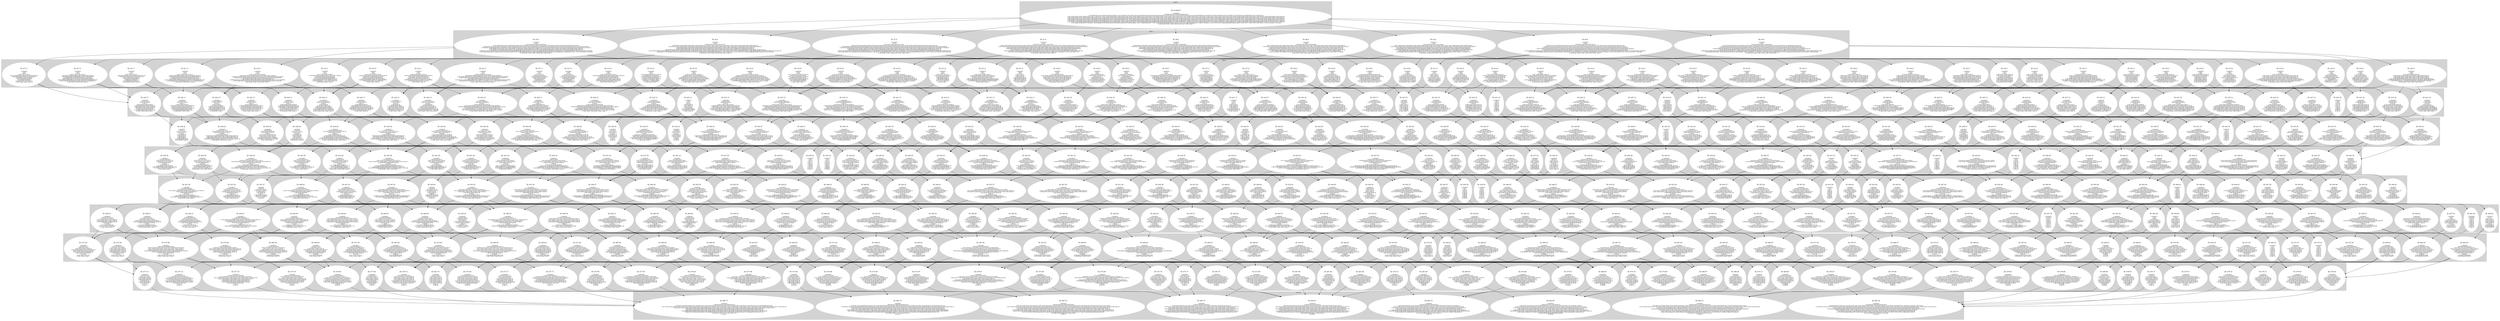 digraph G {
     compound=true 
subgraph cluster_line_0 {
 style=filled;
 color=lightgrey; 
     node [style=filled,color=white]; 
k0_ROOT [label=<<BR /> ID: k0.ROOT <BR /><BR /><FONT POINT-SIZE="10">  0 :k0.ROOT,</FONT><BR /><FONT POINT-SIZE="10">  1 :k6.0,k2.0,k3.0,k1.0,k8.0,k9.0,k4.0,k5.0,k7.0,</FONT><BR /><FONT POINT-SIZE="10">  2 :k12.9,k16.5,k15.1,k13.1,k18.6,k12.6,k16.1,k18.5,k17.1,k11.4,k10.4,k17.3,k15.2,k13.7,k15.4,k12.8,k10.6,k16.2,k14.2,k18.3,k10.5,k15.8,k13.9,k17.4,k16.3,k11.8,k12.7,k10.7,k15.9,k13.8,k10.3,k14.1,k15.3,k13.6,k18.4,k12.1,k14.3,k18.7,k17.6,k11.9,k14.9,k13.2,k17.2,k14.8,k11.7,k12.5,k16.4,k14.7,k16.9,k10.8,k11.5,k17.5,k18.2,k11.6,</FONT><BR /><FONT POINT-SIZE="10">  3 :k27.15,k20.16,k24.12,k22.18,k19.15,k25.12,k21.17,k19.14,k27.10,k21.15,k24.18,k19.16,k21.10,k25.10,k20.13,k27.14,k27.16,k23.16,k26.14,k22.15,k23.18,k23.11,k22.16,k23.10,k19.17,k19.12,k20.17,k23.12,k19.18,k27.11,k27.13,k26.11,k26.13,k23.17,k20.14,k22.17,k24.10,k27.12,k24.11,k24.17,k20.15,k21.14,k21.16,k22.10,k26.15,k26.12,k26.10,k25.14,k25.13,k20.18,k25.11,k19.13,k25.18,k22.11,k24.13,k21.18,</FONT><BR /><FONT POINT-SIZE="10">  4 :k34.20,k31.24,k32.26,k31.19,k30.25,k29.22,k30.26,k35.22,k31.27,k28.25,k30.19,k29.24,k33.21,k36.20,k34.22,k36.25,k35.21,k30.24,k32.25,k28.26,k29.27,k34.21,k31.26,k33.22,k36.24,k33.19,k36.22,k28.21,k36.21,k28.27,k35.20,k30.27,k32.21,k29.25,k34.19,k31.20,k35.24,k35.23,k32.19,k28.24,k28.22,k35.19,k34.27,k33.26,k33.20,k32.20,k28.23,k29.23,k31.25,k32.27,k34.23,k30.23,k36.19,k36.23,k29.26,k33.27,</FONT><BR /><FONT POINT-SIZE="10">  5 :k42.29,k38.34,k42.31,k41.36,k42.36,k40.28,k45.30,k40.36,k43.28,k39.36,k43.32,k42.35,k39.33,k39.28,k38.36,k37.34,k37.36,k41.29,k40.35,k44.33,k38.32,k44.32,k39.32,k40.33,k41.35,k41.34,k45.28,k43.29,k41.28,k38.35,k45.33,k37.31,k44.30,k37.32,k42.30,k40.29,k37.33,k43.31,k38.33,k38.31,k45.32,k39.34,k44.31,k44.29,k41.30,k37.35,k43.36,k40.34,k45.34,k39.35,k44.28,k37.30,k45.29,k45.31,k42.28,k43.30,</FONT><BR /><FONT POINT-SIZE="10">  6 :k46.43,k46.42,k50.38,k46.41,k51.45,k54.37,k46.39,k48.37,k50.39,k48.43,k54.43,k47.45,k52.38,k54.38,k54.42,k47.41,k49.44,k53.38,k47.40,k48.44,k46.40,k47.42,k49.42,k47.44,k50.44,k54.39,k49.37,k48.45,k53.41,k48.42,k50.43,k49.45,k52.40,k53.40,k54.40,k53.42,k52.41,k47.43,k53.37,k49.43,k52.37,k50.37,k48.41,k54.41,k52.45,k51.39,k46.44,k49.38,k51.37,k53.39,k51.40,k52.39,k46.45,k51.44,k51.38,k50.45,</FONT><BR /><FONT POINT-SIZE="10">  7 :k55.49,k62.47,k60.49,k56.50,k63.52,k55.50,k62.46,k58.52,k60.54,k60.48,k57.51,k57.53,k62.48,k57.50,k57.52,k56.51,k62.49,k60.46,k59.46,k61.48,k58.54,k59.48,k59.54,k60.53,k56.49,k55.54,k59.52,k61.50,k62.51,k63.48,k55.53,k63.47,k58.53,k61.47,k58.51,k62.50,k56.54,k56.52,k57.46,k58.46,k55.52,k63.51,k55.48,k59.47,k55.51,k63.49,k63.46,k61.54,k61.46,k56.53,k60.47,k63.50,k59.53,k58.47,k57.54,k61.49,</FONT><BR /><FONT POINT-SIZE="10">  8 :k72.55,k64.57,k67.63,k69.55,k66.63,k66.61,k72.60,k67.60,k72.58,k69.63,k65.60,k70.59,k64.62,k67.55,k66.55,k65.59,k70.58,k71.57,k67.62,k66.62,k64.61,k64.59,k68.62,k69.58,k69.56,k65.63,k68.61,k71.59,k72.61,k68.56,k71.56,k65.62,k70.57,k72.56,k65.58,k64.63,k72.57,k71.60,k68.57,k64.60,k72.59,k70.63,k68.55,k71.55,k66.60,k64.58,k69.57,k69.62,k66.59,k68.63,k67.56,k67.61,k70.56,k70.55,k71.58,k65.61,</FONT><BR /><FONT POINT-SIZE="10">  9 :k77.64,k81.65,k81.69,k74.72,k75.69,k77.65,k79.66,k80.67,k78.67,k81.66,k76.64,k78.64,k74.69,k79.67,k73.66,k79.68,k81.70,k78.71,k80.65,k81.68,k77.71,k76.70,k76.69,k76.65,k80.69,k73.69,k78.65,k79.72,k76.71,k75.68,k79.65,k80.68,k75.72,k81.67,k74.68,k73.71,k78.72,k74.67,k73.70,k80.64,k80.66,k78.66,k75.64,k74.71,k74.70,k77.72,k76.72,k75.70,k77.66,k75.71,k73.67,k79.64,k77.70,k73.68,</FONT><BR /><FONT POINT-SIZE="10">  10 :k82.80,k82.79,k82.73,k82.74,k82.81,k82.76,k82.75,k82.78,k82.77,</FONT>>]
     fontsize="12" 
     label = "Line 0 " 
 }
subgraph cluster_line_1 {
 style=filled;
 color=lightgrey; 
     node [style=filled,color=white]; 
k6_0 [label=<<BR /> ID: k6.0 <BR /><BR /><FONT POINT-SIZE="10">  0 :k0.ROOT,</FONT><BR /><FONT POINT-SIZE="10">  1 :k6.0,</FONT><BR /><FONT POINT-SIZE="10">  2 :k18.6,k12.6,k10.6,k13.6,k17.6,k11.6,</FONT><BR /><FONT POINT-SIZE="10">  3 :k25.12,k21.17,k25.10,k20.13,k23.18,k23.11,k23.10,k19.17,k19.12,k20.17,k23.12,k19.18,k27.11,k27.13,k23.17,k27.12,k25.13,k19.13,k25.18,k21.18,</FONT><BR /><FONT POINT-SIZE="10">  4 :k34.20,k31.19,k31.27,k28.25,k29.27,k34.21,k28.21,k28.27,k35.20,k29.25,k34.19,k35.23,k32.19,k35.19,k34.27,k32.20,k28.23,k29.23,k31.25,k32.27,k34.23,</FONT><BR /><FONT POINT-SIZE="10">  5 :k39.28,k37.34,k41.29,k40.35,k44.32,k39.32,k41.35,k41.34,k45.28,k41.28,k37.31,k40.29,k43.31,k45.32,k44.31,k44.29,k37.35,k40.34,k45.34,k39.35,k44.28,k45.29,</FONT><BR /><FONT POINT-SIZE="10">  6 :k54.37,k48.37,k48.43,k54.43,k47.45,k47.41,k49.44,k47.40,k48.44,k47.44,k50.44,k54.39,k49.37,k48.45,k53.41,k49.45,k53.40,k54.40,k53.37,k48.41,k54.41,k52.45,k53.39,k52.39,k50.45,</FONT><BR /><FONT POINT-SIZE="10">  7 :k62.47,k56.50,k55.50,k58.52,k62.48,k62.49,k61.48,k58.54,k59.48,k56.49,k55.54,k55.53,k63.47,k58.53,k61.47,k56.54,k56.52,k55.48,k59.47,k61.54,k56.53,k58.47,</FONT><BR /><FONT POINT-SIZE="10">  8 :k72.55,k66.61,k70.59,k64.62,k67.55,k66.55,k70.58,k67.62,k66.62,k64.59,k68.62,k68.61,k71.59,k68.56,k71.56,k65.62,k72.56,k65.58,k72.59,k70.63,k68.55,k71.55,k64.58,k66.59,k68.63,k67.56,k67.61,k70.56,k70.55,k71.58,k65.61,</FONT><BR /><FONT POINT-SIZE="10">  9 :k74.72,k77.65,k79.66,k81.66,k76.64,k79.67,k73.66,k79.68,k81.70,k81.68,k77.71,k76.70,k76.65,k79.72,k75.68,k79.65,k80.68,k75.72,k81.67,k74.68,k73.71,k73.70,k75.64,k76.72,k75.70,k75.71,k73.67,k77.70,k73.68,</FONT><BR /><FONT POINT-SIZE="10">  10 :k82.80,k82.79,k82.73,k82.74,k82.81,k82.76,k82.75,k82.77,</FONT>>]k2_0 [label=<<BR /> ID: k2.0 <BR /><BR /><FONT POINT-SIZE="10">  0 :k0.ROOT,</FONT><BR /><FONT POINT-SIZE="10">  1 :k2.0,</FONT><BR /><FONT POINT-SIZE="10">  2 :k15.2,k16.2,k14.2,k13.2,k17.2,k18.2,</FONT><BR /><FONT POINT-SIZE="10">  3 :k27.15,k19.15,k21.15,k24.18,k27.14,k27.16,k23.16,k26.14,k23.18,k19.17,k27.13,k26.13,k23.17,k24.17,k21.14,k26.15,k25.14,k25.13,k19.13,k24.13,</FONT><BR /><FONT POINT-SIZE="10">  4 :k31.24,k31.19,k30.26,k31.27,k28.25,k30.19,k36.25,k30.24,k28.26,k36.24,k28.21,k28.27,k30.27,k34.19,k35.23,k34.27,k33.26,k28.23,k31.25,k30.23,k36.19,k33.27,</FONT><BR /><FONT POINT-SIZE="10">  5 :k41.36,k45.30,k40.36,k39.36,k39.33,k39.28,k41.34,k45.28,k45.33,k37.31,k44.30,k43.31,k39.34,k41.30,k37.35,k40.34,k45.34,k44.28,k43.30,</FONT><BR /><FONT POINT-SIZE="10">  6 :k46.43,k46.41,k51.45,k46.39,k48.37,k54.43,k49.44,k54.39,k49.37,k48.45,k53.41,k49.45,k53.40,k53.37,k49.43,k48.41,k51.39,k53.39,k46.45,</FONT><BR /><FONT POINT-SIZE="10">  7 :k55.49,k60.49,k60.54,k57.51,k57.53,k60.46,k58.54,k60.53,k63.48,k55.53,k58.53,k58.51,k57.46,k58.46,k63.51,k55.48,k55.51,k63.49,k63.46,k61.49,</FONT><BR /><FONT POINT-SIZE="10">  8 :k67.63,k69.55,k67.60,k69.63,k67.55,k66.55,k70.58,k64.61,k70.57,k71.60,k68.57,k70.63,k68.55,k71.55,k66.60,k64.58,k70.55,k71.58,</FONT><BR /><FONT POINT-SIZE="10">  9 :k79.66,k80.67,k81.66,k78.64,k79.67,k79.68,k81.68,k77.71,k76.70,k80.69,k80.68,k81.67,k80.64,k78.66,k75.70,k77.66,k75.71,k79.64,k77.70,</FONT><BR /><FONT POINT-SIZE="10">  10 :k82.80,k82.79,k82.81,k82.76,k82.75,k82.78,k82.77,</FONT>>]k3_0 [label=<<BR /> ID: k3.0 <BR /><BR /><FONT POINT-SIZE="10">  0 :k0.ROOT,</FONT><BR /><FONT POINT-SIZE="10">  1 :k3.0,</FONT><BR /><FONT POINT-SIZE="10">  2 :k17.3,k18.3,k16.3,k10.3,k15.3,k14.3,</FONT><BR /><FONT POINT-SIZE="10">  3 :k27.15,k20.16,k22.18,k27.10,k24.18,k25.10,k27.14,k27.16,k26.14,k22.15,k22.16,k20.17,k20.14,k22.17,k24.10,k24.17,k20.15,k22.10,k26.15,k26.10,k25.14,k20.18,</FONT><BR /><FONT POINT-SIZE="10">  4 :k34.20,k31.24,k32.26,k29.22,k35.22,k31.27,k28.25,k29.24,k36.20,k34.22,k36.25,k32.25,k28.26,k29.27,k31.26,k36.24,k28.27,k35.20,k29.25,k31.20,k35.24,k28.24,k28.22,k34.27,k32.20,k32.27,k29.26,</FONT><BR /><FONT POINT-SIZE="10">  5 :k38.34,k41.36,k42.36,k40.28,k42.35,k38.36,k37.34,k41.29,k38.32,k44.32,k41.35,k41.34,k45.28,k41.28,k38.35,k37.31,k37.32,k40.29,k38.31,k44.31,k44.29,k37.35,k40.34,k45.34,k44.28,k45.29,k45.31,k42.28,</FONT><BR /><FONT POINT-SIZE="10">  6 :k50.38,k46.41,k51.45,k54.37,k47.45,k54.38,k47.41,k49.44,k47.40,k46.40,k49.42,k47.44,k49.37,k52.40,k54.40,k52.41,k52.37,k54.41,k52.45,k46.44,k49.38,k46.45,k51.44,k50.45,</FONT><BR /><FONT POINT-SIZE="10">  7 :k55.49,k62.47,k55.50,k62.46,k58.52,k56.51,k62.49,k59.46,k56.49,k55.54,k59.52,k58.51,k62.50,k56.54,k56.52,k58.46,k55.52,k59.47,k55.51,k61.54,k61.46,k60.47,k58.47,k61.49,</FONT><BR /><FONT POINT-SIZE="10">  8 :k69.55,k72.58,k70.59,k64.62,k67.55,k65.59,k70.58,k67.62,k64.59,k68.62,k69.58,k69.56,k68.61,k71.59,k72.61,k68.56,k65.62,k65.58,k64.60,k72.59,k68.55,k71.55,k64.58,k69.62,k67.56,k67.61,k70.56,k70.55,k65.61,</FONT><BR /><FONT POINT-SIZE="10">  9 :k77.64,k81.65,k81.69,k77.65,k80.67,k78.67,k78.64,k74.69,k79.67,k78.71,k80.65,k81.68,k76.70,k76.69,k76.65,k80.69,k73.69,k78.65,k79.72,k79.65,k80.68,k78.72,k80.64,k74.70,k77.72,k73.67,k79.64,k77.70,k73.68,</FONT><BR /><FONT POINT-SIZE="10">  10 :k82.80,k82.79,k82.73,k82.74,k82.81,k82.76,k82.78,k82.77,</FONT>>]k1_0 [label=<<BR /> ID: k1.0 <BR /><BR /><FONT POINT-SIZE="10">  0 :k0.ROOT,</FONT><BR /><FONT POINT-SIZE="10">  1 :k1.0,</FONT><BR /><FONT POINT-SIZE="10">  2 :k15.1,k13.1,k16.1,k17.1,k14.1,k12.1,</FONT><BR /><FONT POINT-SIZE="10">  3 :k27.15,k20.16,k24.12,k25.12,k20.13,k27.14,k27.16,k23.16,k26.14,k22.15,k22.16,k26.13,k23.17,k20.14,k22.17,k27.12,k20.15,k26.15,k26.12,k25.14,k25.13,k24.13,</FONT><BR /><FONT POINT-SIZE="10">  4 :k32.26,k30.25,k29.22,k30.26,k35.22,k36.20,k36.25,k30.24,k29.27,k33.22,k36.24,k35.20,k29.25,k35.24,k35.23,k34.27,k33.26,k33.20,k29.23,k32.27,k30.23,k29.26,k33.27,</FONT><BR /><FONT POINT-SIZE="10">  5 :k42.29,k42.36,k45.30,k40.36,k39.36,k42.35,k38.36,k38.32,k40.33,k43.29,k38.35,k45.33,k44.30,k42.30,k44.29,k43.36,k39.35,k45.29,k43.30,</FONT><BR /><FONT POINT-SIZE="10">  6 :k50.38,k50.39,k54.43,k47.45,k54.38,k54.42,k53.38,k47.40,k48.44,k47.44,k50.44,k54.39,k48.45,k48.42,k53.42,k49.43,k52.45,k49.38,k53.39,</FONT><BR /><FONT POINT-SIZE="10">  7 :k62.47,k60.54,k57.53,k62.48,k57.50,k62.49,k56.49,k59.52,k63.48,k62.50,k56.54,k56.52,k59.47,k63.49,k56.53,k63.50,k57.54,</FONT><BR /><FONT POINT-SIZE="10">  8 :k67.63,k65.60,k70.59,k65.59,k67.62,k66.62,k68.62,k65.63,k68.56,k70.57,k72.56,k72.57,k68.57,k72.59,k70.63,k66.60,k69.57,k69.62,k66.59,k67.56,</FONT><BR /><FONT POINT-SIZE="10">  9 :k75.69,k77.65,k79.66,k80.67,k78.67,k79.67,k79.68,k76.70,k76.69,k78.65,k79.72,k80.68,k78.72,k80.66,k77.72,k75.70,k77.66,k77.70,</FONT><BR /><FONT POINT-SIZE="10">  10 :k82.80,k82.79,k82.76,k82.75,k82.78,k82.77,</FONT>>]k8_0 [label=<<BR /> ID: k8.0 <BR /><BR /><FONT POINT-SIZE="10">  0 :k0.ROOT,</FONT><BR /><FONT POINT-SIZE="10">  1 :k8.0,</FONT><BR /><FONT POINT-SIZE="10">  2 :k12.8,k15.8,k11.8,k13.8,k14.8,k10.8,</FONT><BR /><FONT POINT-SIZE="10">  3 :k27.15,k19.15,k19.14,k21.15,k20.13,k22.15,k23.11,k23.10,k19.12,k23.12,k27.11,k27.13,k20.14,k20.15,k21.14,k22.10,k25.14,k25.13,k19.13,k22.11,</FONT><BR /><FONT POINT-SIZE="10">  4 :k34.20,k31.19,k30.19,k33.21,k36.20,k34.22,k36.25,k33.22,k33.19,k28.21,k36.21,k28.27,k30.27,k34.19,k31.20,k28.22,k34.27,k29.23,k34.23,k36.19,k36.23,k33.27,</FONT><BR /><FONT POINT-SIZE="10">  5 :k38.34,k43.28,k39.33,k38.36,k37.34,k37.36,k41.34,k41.28,k45.33,k37.31,k42.30,k43.31,k39.34,k41.30,k43.36,k37.30,k45.29,k42.28,k43.30,</FONT><BR /><FONT POINT-SIZE="10">  6 :k46.43,k51.45,k54.37,k46.39,k54.43,k47.45,k47.41,k47.42,k54.39,k49.37,k52.41,k47.43,k49.43,k52.37,k54.41,k52.45,k51.39,k51.37,k51.38,</FONT><BR /><FONT POINT-SIZE="10">  7 :k55.49,k60.49,k63.52,k60.54,k57.51,k60.46,k58.54,k55.54,k63.47,k61.47,k58.51,k58.46,k55.52,k63.51,k55.51,k63.49,k61.54,k60.47,k58.47,k61.49,</FONT><BR /><FONT POINT-SIZE="10">  8 :k67.63,k69.55,k66.63,k66.61,k72.60,k69.63,k65.60,k67.55,k66.55,k70.58,k69.58,k65.63,k68.61,k65.58,k72.57,k70.63,k66.60,k68.63,</FONT><BR /><FONT POINT-SIZE="10">  9 :k74.72,k75.69,k77.65,k79.66,k74.69,k76.70,k73.69,k75.68,k79.65,k75.72,k74.68,k74.67,k73.70,k78.66,k76.72,k75.70,k77.66,k77.70,k73.68,</FONT><BR /><FONT POINT-SIZE="10">  10 :k82.79,k82.73,k82.74,k82.76,k82.75,k82.78,k82.77,</FONT>>]k9_0 [label=<<BR /> ID: k9.0 <BR /><BR /><FONT POINT-SIZE="10">  0 :k0.ROOT,</FONT><BR /><FONT POINT-SIZE="10">  1 :k9.0,</FONT><BR /><FONT POINT-SIZE="10">  2 :k12.9,k13.9,k15.9,k11.9,k14.9,k16.9,</FONT><BR /><FONT POINT-SIZE="10">  3 :k20.16,k24.12,k19.14,k21.15,k19.16,k20.13,k26.14,k22.15,k23.11,k22.16,k19.12,k23.12,k26.13,k20.14,k24.11,k20.15,k21.14,k21.16,k26.15,k26.12,k19.13,k24.13,</FONT><BR /><FONT POINT-SIZE="10">  4 :k34.20,k31.24,k31.19,k29.22,k30.19,k29.24,k34.22,k35.21,k28.26,k34.21,k31.26,k28.21,k35.20,k31.20,k35.24,k35.23,k32.19,k28.22,k35.19,k32.20,k29.23,k34.23,k29.26,</FONT><BR /><FONT POINT-SIZE="10">  5 :k38.34,k42.31,k40.28,k43.28,k39.28,k37.34,k40.35,k44.32,k43.29,k38.35,k37.31,k40.29,k39.34,k44.29,k37.35,k40.34,k39.35,k44.28,k42.28,</FONT><BR /><FONT POINT-SIZE="10">  6 :k46.43,k50.38,k46.39,k48.37,k52.38,k53.38,k47.40,k46.40,k47.44,k50.44,k50.43,k52.40,k53.42,k47.43,k53.37,k52.37,k51.39,k46.44,k51.44,</FONT><BR /><FONT POINT-SIZE="10">  7 :k62.47,k56.50,k55.50,k62.46,k62.48,k56.51,k59.48,k61.50,k62.51,k61.47,k56.52,k58.46,k55.52,k55.51,k61.46,k56.53,k59.53,</FONT><BR /><FONT POINT-SIZE="10">  8 :k69.55,k66.61,k70.59,k64.62,k66.55,k70.58,k64.61,k64.59,k68.62,k69.56,k68.61,k71.59,k68.56,k71.55,k69.62,k66.59,k67.56,k67.61,k70.56,k71.58,</FONT><BR /><FONT POINT-SIZE="10">  9 :k77.64,k75.69,k79.66,k78.67,k76.64,k74.69,k79.67,k77.71,k76.69,k76.71,k75.68,k74.68,k78.66,k75.64,k74.70,k75.70,k77.66,k77.70,</FONT><BR /><FONT POINT-SIZE="10">  10 :k82.79,k82.74,k82.76,k82.75,k82.78,k82.77,</FONT>>]k4_0 [label=<<BR /> ID: k4.0 <BR /><BR /><FONT POINT-SIZE="10">  0 :k0.ROOT,</FONT><BR /><FONT POINT-SIZE="10">  1 :k4.0,</FONT><BR /><FONT POINT-SIZE="10">  2 :k11.4,k10.4,k15.4,k17.4,k18.4,k16.4,</FONT><BR /><FONT POINT-SIZE="10">  3 :k27.15,k19.15,k27.10,k21.15,k19.16,k21.10,k25.10,k27.16,k23.16,k23.18,k23.11,k23.10,k19.17,k27.11,k26.11,k23.17,k21.16,k26.15,k25.11,k21.18,</FONT><BR /><FONT POINT-SIZE="10">  4 :k32.26,k30.25,k30.26,k30.19,k33.21,k36.25,k35.21,k29.27,k33.19,k36.21,k30.27,k35.23,k32.19,k35.19,k29.23,k32.27,k30.23,k36.19,k36.23,k29.26,k33.27,</FONT><BR /><FONT POINT-SIZE="10">  5 :k42.29,k41.36,k45.30,k43.32,k42.35,k39.33,k38.36,k37.36,k41.29,k38.32,k41.35,k43.29,k38.35,k45.33,k37.32,k42.30,k38.33,k41.30,k37.35,k43.36,k37.30,k45.29,</FONT><BR /><FONT POINT-SIZE="10">  6 :k46.43,k46.42,k50.38,k46.41,k51.45,k46.39,k48.37,k48.43,k47.45,k52.38,k47.41,k53.38,k47.42,k53.41,k53.42,k52.41,k47.43,k53.37,k52.37,k50.37,k52.45,k51.37,k52.39,k46.45,k51.38,</FONT><BR /><FONT POINT-SIZE="10">  7 :k62.47,k63.52,k62.46,k60.48,k57.53,k62.48,k57.52,k56.51,k60.46,k60.53,k59.52,k62.51,k55.53,k63.47,k62.50,k56.52,k57.46,k63.46,k56.53,k60.47,k63.50,k59.53,</FONT><BR /><FONT POINT-SIZE="10">  8 :k66.63,k72.60,k69.63,k65.60,k70.59,k64.62,k66.55,k65.59,k71.57,k66.62,k64.59,k68.62,k69.56,k65.63,k68.56,k71.56,k65.62,k70.57,k72.56,k64.63,k71.60,k68.57,k72.59,k70.63,k68.55,k66.60,k69.57,k69.62,k66.59,k68.63,k70.56,</FONT><BR /><FONT POINT-SIZE="10">  9 :k81.65,k81.69,k75.69,k77.65,k79.66,k81.66,k78.64,k73.66,k79.68,k81.70,k78.71,k81.68,k77.71,k73.69,k79.72,k75.68,k79.65,k80.68,k74.68,k78.72,k73.70,k80.64,k78.66,k75.64,k75.70,k77.66,k75.71,k79.64,k73.68,</FONT><BR /><FONT POINT-SIZE="10">  10 :k82.80,k82.79,k82.73,k82.74,k82.81,k82.75,k82.78,k82.77,</FONT>>]k5_0 [label=<<BR /> ID: k5.0 <BR /><BR /><FONT POINT-SIZE="10">  0 :k0.ROOT,</FONT><BR /><FONT POINT-SIZE="10">  1 :k5.0,</FONT><BR /><FONT POINT-SIZE="10">  2 :k16.5,k18.5,k10.5,k12.5,k11.5,k17.5,</FONT><BR /><FONT POINT-SIZE="10">  3 :k20.16,k24.12,k22.18,k24.18,k19.16,k27.16,k22.16,k19.17,k19.12,k20.17,k27.11,k26.11,k22.17,k24.10,k27.12,k24.11,k24.17,k22.10,k26.12,k26.10,k20.18,k22.11,</FONT><BR /><FONT POINT-SIZE="10">  4 :k34.20,k31.24,k31.19,k30.26,k31.27,k36.20,k34.22,k30.24,k28.26,k31.26,k33.22,k36.24,k33.19,k36.22,k28.27,k30.27,k34.19,k31.20,k28.24,k28.22,k33.26,k33.20,k36.19,k33.27,</FONT><BR /><FONT POINT-SIZE="10">  5 :k38.34,k42.36,k40.28,k40.36,k43.28,k39.36,k39.33,k39.28,k38.36,k44.33,k44.30,k43.31,k38.33,k38.31,k39.34,k44.31,k43.36,k44.28,k42.28,k43.30,</FONT><BR /><FONT POINT-SIZE="10">  6 :k46.43,k46.39,k48.43,k54.43,k52.38,k54.38,k53.38,k47.40,k48.44,k47.44,k54.39,k48.42,k52.40,k53.42,k47.43,k49.43,k51.39,k46.44,k53.39,k52.39,</FONT><BR /><FONT POINT-SIZE="10">  7 :k55.49,k63.52,k62.46,k58.52,k60.54,k60.48,k57.53,k62.48,k60.53,k55.54,k55.53,k63.47,k58.53,k61.47,k56.54,k56.52,k57.46,k58.46,k63.51,k55.48,k63.46,k61.54,k61.46,k60.47,k58.47,k57.54,</FONT><BR /><FONT POINT-SIZE="10">  8 :k72.55,k67.63,k69.55,k66.63,k66.61,k72.60,k67.60,k72.58,k69.63,k65.60,k67.55,k66.55,k70.58,k67.62,k64.61,k69.58,k69.56,k65.63,k70.57,k65.58,k64.63,k72.57,k71.60,k64.60,k70.63,k71.55,k66.60,k64.58,k69.57,k69.62,k67.56,k67.61,k70.55,k71.58,</FONT><BR /><FONT POINT-SIZE="10">  9 :k81.65,k74.72,k75.69,k80.67,k78.67,k81.66,k76.64,k74.69,k79.67,k73.66,k81.70,k80.65,k76.70,k76.69,k80.69,k73.69,k79.72,k75.72,k81.67,k73.71,k78.72,k74.67,k73.70,k80.64,k80.66,k78.66,k75.64,k74.71,k74.70,k79.64,</FONT><BR /><FONT POINT-SIZE="10">  10 :k82.80,k82.79,k82.73,k82.74,k82.81,k82.76,k82.75,k82.78,</FONT>>]k7_0 [label=<<BR /> ID: k7.0 <BR /><BR /><FONT POINT-SIZE="10">  0 :k0.ROOT,</FONT><BR /><FONT POINT-SIZE="10">  1 :k7.0,</FONT><BR /><FONT POINT-SIZE="10">  2 :k13.7,k12.7,k10.7,k18.7,k11.7,k14.7,</FONT><BR /><FONT POINT-SIZE="10">  3 :k24.12,k22.18,k19.14,k24.18,k20.13,k26.14,k19.12,k19.18,k26.11,k26.13,k20.14,k24.10,k24.11,k21.14,k22.10,k26.12,k26.10,k20.18,k19.13,k22.11,k24.13,k21.18,</FONT><BR /><FONT POINT-SIZE="10">  4 :k32.26,k29.22,k30.26,k35.22,k30.19,k29.24,k36.20,k35.21,k30.24,k28.26,k33.22,k36.24,k33.19,k36.22,k28.21,k36.21,k35.20,k32.21,k35.24,k32.19,k28.22,k35.19,k33.26,k33.20,k32.20,k36.19,k29.26,</FONT><BR /><FONT POINT-SIZE="10">  5 :k41.36,k42.36,k40.28,k45.30,k40.36,k42.35,k38.36,k37.36,k41.29,k44.33,k38.32,k44.32,k41.35,k41.28,k38.35,k45.33,k44.30,k42.30,k40.29,k37.33,k38.33,k45.32,k44.29,k41.30,k37.35,k44.28,k37.30,k45.29,</FONT><BR /><FONT POINT-SIZE="10">  6 :k46.42,k46.41,k51.45,k54.37,k48.37,k54.38,k54.42,k53.38,k50.44,k49.37,k48.45,k53.41,k48.42,k53.42,k53.37,k50.37,k48.41,k54.41,k46.44,k49.38,k51.40,k46.45,k51.44,k51.38,</FONT><BR /><FONT POINT-SIZE="10">  7 :k60.49,k56.50,k62.46,k60.54,k60.48,k57.51,k62.48,k56.51,k62.49,k59.48,k59.54,k60.53,k62.51,k63.48,k58.53,k56.54,k57.46,k63.51,k63.49,k63.46,k56.53,k63.50,k59.53,k57.54,</FONT><BR /><FONT POINT-SIZE="10">  8 :k64.57,k67.63,k66.63,k72.60,k67.60,k72.58,k69.63,k65.59,k71.57,k67.62,k66.62,k64.59,k68.62,k69.56,k65.63,k71.59,k68.56,k71.56,k72.56,k71.60,k68.57,k64.60,k72.59,k66.60,k69.57,k69.62,k66.59,k68.63,k67.56,</FONT><BR /><FONT POINT-SIZE="10">  9 :k77.64,k81.69,k74.72,k75.69,k80.67,k78.67,k76.64,k74.69,k78.71,k81.68,k77.71,k76.69,k76.65,k76.71,k75.72,k81.67,k74.68,k73.71,k74.67,k80.66,k78.66,k75.64,k74.71,k77.72,k76.72,k77.66,k75.71,k73.67,k73.68,</FONT><BR /><FONT POINT-SIZE="10">  10 :k82.80,k82.73,k82.74,k82.81,k82.76,k82.75,k82.78,k82.77,</FONT>>]
     fontsize="12" 
     label = "Line 1 " 
 }
subgraph cluster_line_2 {
 style=filled;
 color=lightgrey; 
     node [style=filled,color=white]; 
k12_9 [label=<<BR /> ID: k12.9 <BR /><BR /><FONT POINT-SIZE="10">  0 :k0.ROOT,</FONT><BR /><FONT POINT-SIZE="10">  1 :k9.0,</FONT><BR /><FONT POINT-SIZE="10">  2 :k12.9,</FONT><BR /><FONT POINT-SIZE="10">  3 :k24.12,k19.12,k23.12,k26.12,</FONT><BR /><FONT POINT-SIZE="10">  4 :k31.24,k29.24,k29.23,k29.26,</FONT><BR /><FONT POINT-SIZE="10">  5 :k43.29,k37.31,k44.29,</FONT><BR /><FONT POINT-SIZE="10">  6 :k46.43,k50.43,k53.37,k46.44,</FONT><BR /><FONT POINT-SIZE="10">  7 :k55.50,k58.46,k61.46,k59.53,</FONT><BR /><FONT POINT-SIZE="10">  8 :k70.59,k71.55,k67.61,k71.58,</FONT><BR /><FONT POINT-SIZE="10">  9 :k78.67,k77.71,k76.71,k74.70,</FONT><BR /><FONT POINT-SIZE="10">  10 :k82.74,k82.76,k82.78,k82.77,</FONT>>]k16_5 [label=<<BR /> ID: k16.5 <BR /><BR /><FONT POINT-SIZE="10">  0 :k0.ROOT,</FONT><BR /><FONT POINT-SIZE="10">  1 :k5.0,</FONT><BR /><FONT POINT-SIZE="10">  2 :k16.5,</FONT><BR /><FONT POINT-SIZE="10">  3 :k20.16,k19.16,k27.16,k22.16,</FONT><BR /><FONT POINT-SIZE="10">  4 :k31.19,k31.27,k33.19,k30.27,k31.20,k28.22,k33.20,</FONT><BR /><FONT POINT-SIZE="10">  5 :k39.33,k39.28,k44.33,k44.30,k38.31,k44.31,k44.28,</FONT><BR /><FONT POINT-SIZE="10">  6 :k46.39,k53.38,k47.44,k54.39,k51.39,k46.44,k53.39,</FONT><BR /><FONT POINT-SIZE="10">  7 :k62.46,k60.54,k60.53,k63.47,k57.46,k58.46,k63.51,k63.46,k58.47,</FONT><BR /><FONT POINT-SIZE="10">  8 :k72.60,k72.58,k69.63,k65.60,k67.62,k69.58,k65.63,k72.57,k71.60,k66.60,k69.57,</FONT><BR /><FONT POINT-SIZE="10">  9 :k81.65,k75.69,k74.69,k73.66,k80.65,k73.69,k75.72,k81.67,k78.72,k74.71,</FONT><BR /><FONT POINT-SIZE="10">  10 :k82.80,k82.73,k82.74,k82.81,k82.75,k82.78,</FONT>>]k15_1 [label=<<BR /> ID: k15.1 <BR /><BR /><FONT POINT-SIZE="10">  0 :k0.ROOT,</FONT><BR /><FONT POINT-SIZE="10">  1 :k1.0,</FONT><BR /><FONT POINT-SIZE="10">  2 :k15.1,</FONT><BR /><FONT POINT-SIZE="10">  3 :k27.15,k22.15,k20.15,k26.15,</FONT><BR /><FONT POINT-SIZE="10">  4 :k32.26,k29.22,k30.26,k36.20,k29.27,k34.27,k32.27,k29.26,</FONT><BR /><FONT POINT-SIZE="10">  5 :k38.32,k43.29,k44.29,k43.36,k43.30,</FONT><BR /><FONT POINT-SIZE="10">  6 :k54.43,k53.38,k48.44,k49.43,k49.38,</FONT><BR /><FONT POINT-SIZE="10">  7 :k57.53,k62.49,k56.49,k63.48,k63.49,k57.54,</FONT><BR /><FONT POINT-SIZE="10">  8 :k66.62,k68.56,k70.57,k72.56,k68.57,k70.63,</FONT><BR /><FONT POINT-SIZE="10">  9 :k76.70,k80.68,k77.72,k75.70,k77.66,k77.70,</FONT><BR /><FONT POINT-SIZE="10">  10 :k82.80,k82.76,k82.75,k82.77,</FONT>>]k13_1 [label=<<BR /> ID: k13.1 <BR /><BR /><FONT POINT-SIZE="10">  0 :k0.ROOT,</FONT><BR /><FONT POINT-SIZE="10">  1 :k1.0,</FONT><BR /><FONT POINT-SIZE="10">  2 :k13.1,</FONT><BR /><FONT POINT-SIZE="10">  3 :k20.13,k26.13,k25.13,k24.13,</FONT><BR /><FONT POINT-SIZE="10">  4 :k30.25,k30.26,k36.20,k36.25,k30.24,k35.20,k35.24,</FONT><BR /><FONT POINT-SIZE="10">  5 :k45.30,k42.35,k38.36,k38.35,k44.30,</FONT><BR /><FONT POINT-SIZE="10">  6 :k50.38,k47.45,k54.42,k47.44,k52.45,</FONT><BR /><FONT POINT-SIZE="10">  7 :k62.47,k57.50,k59.52,k62.50,k59.47,k57.54,</FONT><BR /><FONT POINT-SIZE="10">  8 :k65.59,k68.62,k68.56,k72.57,k68.57,k72.59,k69.62,</FONT><BR /><FONT POINT-SIZE="10">  9 :k75.69,k79.68,k78.65,k79.72,k78.72,</FONT><BR /><FONT POINT-SIZE="10">  10 :k82.79,k82.75,k82.78,</FONT>>]k18_6 [label=<<BR /> ID: k18.6 <BR /><BR /><FONT POINT-SIZE="10">  0 :k0.ROOT,</FONT><BR /><FONT POINT-SIZE="10">  1 :k6.0,</FONT><BR /><FONT POINT-SIZE="10">  2 :k18.6,</FONT><BR /><FONT POINT-SIZE="10">  3 :k23.18,k19.18,k25.18,k21.18,</FONT><BR /><FONT POINT-SIZE="10">  4 :k31.19,k28.21,k35.23,k28.23,k29.23,k31.25,</FONT><BR /><FONT POINT-SIZE="10">  5 :k37.31,k43.31,k44.29,k37.35,k44.28,</FONT><BR /><FONT POINT-SIZE="10">  6 :k48.37,k48.43,k49.44,k48.44,k53.37,</FONT><BR /><FONT POINT-SIZE="10">  7 :k62.48,k61.48,k56.49,k56.53,</FONT><BR /><FONT POINT-SIZE="10">  8 :k68.56,k65.62,k67.61,k70.56,k65.61,</FONT><BR /><FONT POINT-SIZE="10">  9 :k77.65,k76.65,k75.68,k75.70,k73.67,k77.70,</FONT><BR /><FONT POINT-SIZE="10">  10 :k82.73,k82.76,k82.75,k82.77,</FONT>>]k12_6 [label=<<BR /> ID: k12.6 <BR /><BR /><FONT POINT-SIZE="10">  0 :k0.ROOT,</FONT><BR /><FONT POINT-SIZE="10">  1 :k6.0,</FONT><BR /><FONT POINT-SIZE="10">  2 :k12.6,</FONT><BR /><FONT POINT-SIZE="10">  3 :k25.12,k19.12,k23.12,k27.12,</FONT><BR /><FONT POINT-SIZE="10">  4 :k31.19,k31.27,k29.27,k29.25,k34.19,k35.23,k35.19,k34.27,k31.25,</FONT><BR /><FONT POINT-SIZE="10">  5 :k37.34,k41.29,k40.35,k41.35,k37.31,k40.29,k43.31,k44.29,k37.35,</FONT><BR /><FONT POINT-SIZE="10">  6 :k54.37,k54.43,k47.41,k50.44,k49.37,k53.41,k53.40,k54.40,k53.37,</FONT><BR /><FONT POINT-SIZE="10">  7 :k56.50,k55.50,k58.54,k56.49,k55.54,k55.53,k63.47,k56.54,k61.54,k56.53,k58.47,</FONT><BR /><FONT POINT-SIZE="10">  8 :k67.55,k70.58,k68.61,k68.56,k65.58,k70.63,k68.55,k71.55,k67.56,k70.56,k70.55,k65.61,</FONT><BR /><FONT POINT-SIZE="10">  9 :k79.68,k81.70,k81.68,k77.71,k76.70,k76.65,k79.65,k80.68,k81.67,k74.68,</FONT><BR /><FONT POINT-SIZE="10">  10 :k82.80,k82.79,k82.74,k82.81,k82.76,k82.77,</FONT>>]k16_1 [label=<<BR /> ID: k16.1 <BR /><BR /><FONT POINT-SIZE="10">  0 :k0.ROOT,</FONT><BR /><FONT POINT-SIZE="10">  1 :k1.0,</FONT><BR /><FONT POINT-SIZE="10">  2 :k16.1,</FONT><BR /><FONT POINT-SIZE="10">  3 :k20.16,k27.16,k23.16,k22.16,</FONT><BR /><FONT POINT-SIZE="10">  4 :k35.22,k33.22,k35.20,k35.23,</FONT><BR /><FONT POINT-SIZE="10">  5 :k38.35,k45.33,k39.35,</FONT><BR /><FONT POINT-SIZE="10">  6 :k50.39,k47.45,k54.38,k54.39,</FONT><BR /><FONT POINT-SIZE="10">  7 :k60.54,k59.47,k63.50,k57.54,</FONT><BR /><FONT POINT-SIZE="10">  8 :k65.60,k65.63,k69.57,k66.59,</FONT><BR /><FONT POINT-SIZE="10">  9 :k77.65,k76.69,k78.65,k80.66,</FONT><BR /><FONT POINT-SIZE="10">  10 :k82.80,k82.76,k82.78,k82.77,</FONT>>]k18_5 [label=<<BR /> ID: k18.5 <BR /><BR /><FONT POINT-SIZE="10">  0 :k0.ROOT,</FONT><BR /><FONT POINT-SIZE="10">  1 :k5.0,</FONT><BR /><FONT POINT-SIZE="10">  2 :k18.5,</FONT><BR /><FONT POINT-SIZE="10">  3 :k22.18,k24.18,k20.18,</FONT><BR /><FONT POINT-SIZE="10">  4 :k30.24,k33.22,k31.20,k33.20,</FONT><BR /><FONT POINT-SIZE="10">  5 :k44.33,k43.31,</FONT><BR /><FONT POINT-SIZE="10">  6 :k48.43,k48.44,k47.44,</FONT><BR /><FONT POINT-SIZE="10">  7 :k62.48,k61.47,k55.48,</FONT><BR /><FONT POINT-SIZE="10">  8 :k67.55,k67.62,k64.61,k69.62,</FONT><BR /><FONT POINT-SIZE="10">  9 :k79.67,k73.69,k75.64,</FONT><BR /><FONT POINT-SIZE="10">  10 :k82.79,k82.73,k82.75,</FONT>>]k17_1 [label=<<BR /> ID: k17.1 <BR /><BR /><FONT POINT-SIZE="10">  0 :k0.ROOT,</FONT><BR /><FONT POINT-SIZE="10">  1 :k1.0,</FONT><BR /><FONT POINT-SIZE="10">  2 :k17.1,</FONT><BR /><FONT POINT-SIZE="10">  3 :k23.17,k22.17,</FONT><BR /><FONT POINT-SIZE="10">  4 :k29.22,k29.23,k30.23,</FONT><BR /><FONT POINT-SIZE="10">  5 :k45.30,k43.29,k42.30,k45.29,</FONT><BR /><FONT POINT-SIZE="10">  6 :k54.43,k54.42,k52.45,</FONT><BR /><FONT POINT-SIZE="10">  7 :k60.54,k56.54,k56.52,</FONT><BR /><FONT POINT-SIZE="10">  8 :k66.60,k67.56,</FONT><BR /><FONT POINT-SIZE="10">  9 :k78.67,k79.67,k77.66,</FONT><BR /><FONT POINT-SIZE="10">  10 :k82.79,k82.78,k82.77,</FONT>>]k11_4 [label=<<BR /> ID: k11.4 <BR /><BR /><FONT POINT-SIZE="10">  0 :k0.ROOT,</FONT><BR /><FONT POINT-SIZE="10">  1 :k4.0,</FONT><BR /><FONT POINT-SIZE="10">  2 :k11.4,</FONT><BR /><FONT POINT-SIZE="10">  3 :k23.11,k27.11,k26.11,k25.11,</FONT><BR /><FONT POINT-SIZE="10">  4 :k30.25,k30.26,k36.25,k30.27,k35.23,k32.27,</FONT><BR /><FONT POINT-SIZE="10">  5 :k45.30,k37.36,k37.32,k42.30,k37.35,k37.30,</FONT><BR /><FONT POINT-SIZE="10">  6 :k48.37,k53.42,k53.37,k50.37,k52.45,</FONT><BR /><FONT POINT-SIZE="10">  7 :k63.52,k62.46,k60.48,k60.53,k59.52,k55.53,k62.50,k59.53,</FONT><BR /><FONT POINT-SIZE="10">  8 :k72.60,k69.63,k64.59,k72.59,k68.55,k66.60,k69.62,k66.59,</FONT><BR /><FONT POINT-SIZE="10">  9 :k75.69,k79.66,k78.64,k79.68,k79.72,k78.72,k78.66,</FONT><BR /><FONT POINT-SIZE="10">  10 :k82.79,k82.75,k82.78,</FONT>>]k10_4 [label=<<BR /> ID: k10.4 <BR /><BR /><FONT POINT-SIZE="10">  0 :k0.ROOT,</FONT><BR /><FONT POINT-SIZE="10">  1 :k4.0,</FONT><BR /><FONT POINT-SIZE="10">  2 :k10.4,</FONT><BR /><FONT POINT-SIZE="10">  3 :k27.10,k21.10,k25.10,k23.10,</FONT><BR /><FONT POINT-SIZE="10">  4 :k33.21,k36.25,k35.23,k29.23,k36.23,k33.27,</FONT><BR /><FONT POINT-SIZE="10">  5 :k39.33,k38.36,k38.35,k45.33,k45.29,</FONT><BR /><FONT POINT-SIZE="10">  6 :k47.45,k52.38,k52.45,k52.39,k51.38,</FONT><BR /><FONT POINT-SIZE="10">  7 :k62.47,k57.52,k62.51,k56.52,</FONT><BR /><FONT POINT-SIZE="10">  8 :k71.57,k66.62,k68.62,k71.56,k69.57,</FONT><BR /><FONT POINT-SIZE="10">  9 :k81.69,k79.66,k79.68,k78.71,k77.71,k77.66,</FONT><BR /><FONT POINT-SIZE="10">  10 :k82.79,k82.81,k82.78,k82.77,</FONT>>]k17_3 [label=<<BR /> ID: k17.3 <BR /><BR /><FONT POINT-SIZE="10">  0 :k0.ROOT,</FONT><BR /><FONT POINT-SIZE="10">  1 :k3.0,</FONT><BR /><FONT POINT-SIZE="10">  2 :k17.3,</FONT><BR /><FONT POINT-SIZE="10">  3 :k20.17,k22.17,k24.17,</FONT><BR /><FONT POINT-SIZE="10">  4 :k31.24,k36.20,k34.22,k36.24,k31.20,k28.24,k28.22,</FONT><BR /><FONT POINT-SIZE="10">  5 :k42.36,k38.36,k45.28,k37.31,k45.34,k45.31,</FONT><BR /><FONT POINT-SIZE="10">  6 :k50.38,k47.45,k52.45,k46.45,</FONT><BR /><FONT POINT-SIZE="10">  7 :k55.50,k59.46,k59.52,k59.47,</FONT><BR /><FONT POINT-SIZE="10">  8 :k70.59,k67.55,k64.59,</FONT><BR /><FONT POINT-SIZE="10">  9 :k78.64,k79.67,k76.70,k74.70,</FONT><BR /><FONT POINT-SIZE="10">  10 :k82.79,k82.74,k82.76,k82.78,</FONT>>]k15_2 [label=<<BR /> ID: k15.2 <BR /><BR /><FONT POINT-SIZE="10">  0 :k0.ROOT,</FONT><BR /><FONT POINT-SIZE="10">  1 :k2.0,</FONT><BR /><FONT POINT-SIZE="10">  2 :k15.2,</FONT><BR /><FONT POINT-SIZE="10">  3 :k27.15,k19.15,k21.15,k26.15,</FONT><BR /><FONT POINT-SIZE="10">  4 :k30.19,k28.21,k30.27,k34.19,k36.19,</FONT><BR /><FONT POINT-SIZE="10">  5 :k41.36,k41.34,k41.30,k40.34,k44.28,k43.30,</FONT><BR /><FONT POINT-SIZE="10">  6 :k46.43,k46.41,k54.43,k49.44,k53.41,k53.40,k48.41,</FONT><BR /><FONT POINT-SIZE="10">  7 :k57.53,k58.54,k63.48,k58.53,k57.46,k58.46,k63.49,k63.46,</FONT><BR /><FONT POINT-SIZE="10">  8 :k67.63,k70.58,k68.57,k70.63,k64.58,k71.58,</FONT><BR /><FONT POINT-SIZE="10">  9 :k80.67,k81.68,k77.71,k75.70,k79.64,k77.70,</FONT><BR /><FONT POINT-SIZE="10">  10 :k82.80,k82.79,k82.81,k82.75,k82.77,</FONT>>]k13_7 [label=<<BR /> ID: k13.7 <BR /><BR /><FONT POINT-SIZE="10">  0 :k0.ROOT,</FONT><BR /><FONT POINT-SIZE="10">  1 :k7.0,</FONT><BR /><FONT POINT-SIZE="10">  2 :k13.7,</FONT><BR /><FONT POINT-SIZE="10">  3 :k20.13,k26.13,k19.13,k24.13,</FONT><BR /><FONT POINT-SIZE="10">  4 :k30.26,k30.19,k36.20,k28.26,k35.20,k32.19,k35.19,k32.20,k36.19,</FONT><BR /><FONT POINT-SIZE="10">  5 :k41.36,k42.36,k45.30,k42.35,k38.36,k38.32,k44.32,k41.35,k41.28,k38.35,k44.30,k42.30,k45.32,</FONT><BR /><FONT POINT-SIZE="10">  6 :k46.42,k46.41,k51.45,k54.38,k54.42,k48.42,k48.41,k54.41,k46.44,k46.45,k51.44,k51.38,</FONT><BR /><FONT POINT-SIZE="10">  7 :k62.46,k60.54,k60.48,k56.51,k59.48,k62.51,k56.54,k57.46,</FONT><BR /><FONT POINT-SIZE="10">  8 :k72.60,k71.57,k66.62,k68.62,k69.56,k71.59,k68.56,k71.56,k72.56,k71.60,k68.57,k66.60,k69.57,k69.62,</FONT><BR /><FONT POINT-SIZE="10">  9 :k81.69,k74.72,k75.69,k78.71,k81.68,k77.71,k74.68,k73.71,k77.72,k77.66,k75.71,k73.68,</FONT><BR /><FONT POINT-SIZE="10">  10 :k82.73,k82.74,k82.81,k82.75,k82.78,k82.77,</FONT>>]k15_4 [label=<<BR /> ID: k15.4 <BR /><BR /><FONT POINT-SIZE="10">  0 :k0.ROOT,</FONT><BR /><FONT POINT-SIZE="10">  1 :k4.0,</FONT><BR /><FONT POINT-SIZE="10">  2 :k15.4,</FONT><BR /><FONT POINT-SIZE="10">  3 :k27.15,k19.15,k21.15,k26.15,</FONT><BR /><FONT POINT-SIZE="10">  4 :k32.26,k30.26,k36.21,k30.27,k32.19,k36.19,k29.26,</FONT><BR /><FONT POINT-SIZE="10">  5 :k41.36,k38.36,k41.29,k38.32,k43.29,k41.30,k43.36,k37.30,</FONT><BR /><FONT POINT-SIZE="10">  6 :k46.43,k50.38,k46.41,k48.43,k53.38,k53.41,k52.41,k53.37,k52.37,</FONT><BR /><FONT POINT-SIZE="10">  7 :k63.52,k62.46,k57.53,k62.48,k59.52,k62.50,k57.46,k63.46,k56.53,k59.53,</FONT><BR /><FONT POINT-SIZE="10">  8 :k70.59,k64.62,k65.59,k68.56,k65.62,k70.57,k64.63,k68.57,k70.63,k70.56,</FONT><BR /><FONT POINT-SIZE="10">  9 :k81.65,k77.65,k79.68,k81.70,k81.68,k73.70,k75.64,k75.70,k79.64,</FONT><BR /><FONT POINT-SIZE="10">  10 :k82.79,k82.73,k82.81,k82.75,k82.77,</FONT>>]k12_8 [label=<<BR /> ID: k12.8 <BR /><BR /><FONT POINT-SIZE="10">  0 :k0.ROOT,</FONT><BR /><FONT POINT-SIZE="10">  1 :k8.0,</FONT><BR /><FONT POINT-SIZE="10">  2 :k12.8,</FONT><BR /><FONT POINT-SIZE="10">  3 :k19.12,k23.12,</FONT><BR /><FONT POINT-SIZE="10">  4 :k31.19,k29.23,k36.23,</FONT><BR /><FONT POINT-SIZE="10">  5 :k37.36,k43.31,k45.29,</FONT><BR /><FONT POINT-SIZE="10">  6 :k51.45,k54.37,k54.43,k51.37,</FONT><BR /><FONT POINT-SIZE="10">  7 :k60.54,k58.51,</FONT><BR /><FONT POINT-SIZE="10">  8 :k65.60,k70.58,k65.58,</FONT><BR /><FONT POINT-SIZE="10">  9 :k77.65,k79.65,k73.70,</FONT><BR /><FONT POINT-SIZE="10">  10 :k82.79,k82.73,k82.77,</FONT>>]k10_6 [label=<<BR /> ID: k10.6 <BR /><BR /><FONT POINT-SIZE="10">  0 :k0.ROOT,</FONT><BR /><FONT POINT-SIZE="10">  1 :k6.0,</FONT><BR /><FONT POINT-SIZE="10">  2 :k10.6,</FONT><BR /><FONT POINT-SIZE="10">  3 :k25.10,k23.10,</FONT><BR /><FONT POINT-SIZE="10">  4 :k29.23,k31.25,k34.23,</FONT><BR /><FONT POINT-SIZE="10">  5 :k44.31,k45.34,k45.29,</FONT><BR /><FONT POINT-SIZE="10">  6 :k48.44,k48.45,k49.45,k52.45,</FONT><BR /><FONT POINT-SIZE="10">  7 :k58.52,k62.48,k59.48,k56.49,</FONT><BR /><FONT POINT-SIZE="10">  8 :k71.56,k65.62,k72.59,k71.58,</FONT><BR /><FONT POINT-SIZE="10">  9 :k74.72,k76.65,k75.71,</FONT><BR /><FONT POINT-SIZE="10">  10 :k82.74,k82.76,k82.75,</FONT>>]k16_2 [label=<<BR /> ID: k16.2 <BR /><BR /><FONT POINT-SIZE="10">  0 :k0.ROOT,</FONT><BR /><FONT POINT-SIZE="10">  1 :k2.0,</FONT><BR /><FONT POINT-SIZE="10">  2 :k16.2,</FONT><BR /><FONT POINT-SIZE="10">  3 :k27.16,k23.16,</FONT><BR /><FONT POINT-SIZE="10">  4 :k35.23,k28.23,k33.27,</FONT><BR /><FONT POINT-SIZE="10">  5 :k39.33,k45.28,k37.35,</FONT><BR /><FONT POINT-SIZE="10">  6 :k46.39,k49.37,k49.45,k46.45,</FONT><BR /><FONT POINT-SIZE="10">  7 :k60.49,k58.46,</FONT><BR /><FONT POINT-SIZE="10">  8 :k71.60,k66.60,k71.58,</FONT><BR /><FONT POINT-SIZE="10">  9 :k81.66,k77.71,k75.71,</FONT><BR /><FONT POINT-SIZE="10">  10 :k82.81,k82.75,k82.77,</FONT>>]k14_2 [label=<<BR /> ID: k14.2 <BR /><BR /><FONT POINT-SIZE="10">  0 :k0.ROOT,</FONT><BR /><FONT POINT-SIZE="10">  1 :k2.0,</FONT><BR /><FONT POINT-SIZE="10">  2 :k14.2,</FONT><BR /><FONT POINT-SIZE="10">  3 :k27.14,k26.14,k21.14,k25.14,</FONT><BR /><FONT POINT-SIZE="10">  4 :k31.27,k28.25,k36.25,k28.26,k28.27,k33.26,k31.25,</FONT><BR /><FONT POINT-SIZE="10">  5 :k40.36,k39.36,k39.28,k45.28,k45.33,k37.31,</FONT><BR /><FONT POINT-SIZE="10">  6 :k51.45,k48.37,k48.45,k53.40,k53.37,k51.39,k53.39,</FONT><BR /><FONT POINT-SIZE="10">  7 :k57.51,k57.53,k60.53,k63.48,k55.53,k58.51,k63.51,k55.48,k55.51,</FONT><BR /><FONT POINT-SIZE="10">  8 :k67.60,k69.63,k67.55,k66.55,k70.57,k70.63,k66.60,k64.58,k70.55,</FONT><BR /><FONT POINT-SIZE="10">  9 :k79.66,k79.67,k76.70,k80.69,k81.67,k80.64,k78.66,</FONT><BR /><FONT POINT-SIZE="10">  10 :k82.80,k82.79,k82.81,k82.76,k82.78,</FONT>>]k18_3 [label=<<BR /> ID: k18.3 <BR /><BR /><FONT POINT-SIZE="10">  0 :k0.ROOT,</FONT><BR /><FONT POINT-SIZE="10">  1 :k3.0,</FONT><BR /><FONT POINT-SIZE="10">  2 :k18.3,</FONT><BR /><FONT POINT-SIZE="10">  3 :k22.18,k24.18,k20.18,</FONT><BR /><FONT POINT-SIZE="10">  4 :k31.24,k29.22,k35.22,k29.24,k35.24,k28.24,k28.22,k32.20,</FONT><BR /><FONT POINT-SIZE="10">  5 :k41.29,k44.32,k41.35,k38.35,k37.31,k44.29,k44.28,</FONT><BR /><FONT POINT-SIZE="10">  6 :k46.41,k47.41,k52.41,k52.37,k46.44,k49.38,k51.44,</FONT><BR /><FONT POINT-SIZE="10">  7 :k55.49,k56.51,k59.52,k55.52,k55.51,k61.46,k60.47,</FONT><BR /><FONT POINT-SIZE="10">  8 :k67.55,k65.59,k64.60,k67.61,k70.56,k70.55,</FONT><BR /><FONT POINT-SIZE="10">  9 :k80.67,k78.67,k80.65,k79.64,k77.70,</FONT><BR /><FONT POINT-SIZE="10">  10 :k82.80,k82.79,k82.78,k82.77,</FONT>>]k10_5 [label=<<BR /> ID: k10.5 <BR /><BR /><FONT POINT-SIZE="10">  0 :k0.ROOT,</FONT><BR /><FONT POINT-SIZE="10">  1 :k5.0,</FONT><BR /><FONT POINT-SIZE="10">  2 :k10.5,</FONT><BR /><FONT POINT-SIZE="10">  3 :k24.10,k22.10,k26.10,</FONT><BR /><FONT POINT-SIZE="10">  4 :k31.24,k34.22,k31.26,k33.26,</FONT><BR /><FONT POINT-SIZE="10">  5 :k39.33,k38.31,</FONT><BR /><FONT POINT-SIZE="10">  6 :k52.38,k53.38,k52.39,</FONT><BR /><FONT POINT-SIZE="10">  7 :k63.52,k57.53,k56.52,</FONT><BR /><FONT POINT-SIZE="10">  8 :k69.63,k69.56,k72.57,k67.56,</FONT><BR /><FONT POINT-SIZE="10">  9 :k75.69,k79.72,k81.67,</FONT><BR /><FONT POINT-SIZE="10">  10 :k82.79,k82.81,k82.75,</FONT>>]k15_8 [label=<<BR /> ID: k15.8 <BR /><BR /><FONT POINT-SIZE="10">  0 :k0.ROOT,</FONT><BR /><FONT POINT-SIZE="10">  1 :k8.0,</FONT><BR /><FONT POINT-SIZE="10">  2 :k15.8,</FONT><BR /><FONT POINT-SIZE="10">  3 :k27.15,k19.15,k21.15,k22.15,k20.15,</FONT><BR /><FONT POINT-SIZE="10">  4 :k34.20,k30.19,k36.21,k30.27,</FONT><BR /><FONT POINT-SIZE="10">  5 :k37.34,k41.30,k43.36,k37.30,k43.30,</FONT><BR /><FONT POINT-SIZE="10">  6 :k46.43,k54.43,k49.37,k52.41,</FONT><BR /><FONT POINT-SIZE="10">  7 :k63.52,k58.54,k58.46,k63.49,k61.49,</FONT><BR /><FONT POINT-SIZE="10">  8 :k67.63,k68.61,k65.58,k68.63,</FONT><BR /><FONT POINT-SIZE="10">  9 :k77.65,k75.68,k74.68,k74.67,</FONT><BR /><FONT POINT-SIZE="10">  10 :k82.74,k82.75,k82.77,</FONT>>]k13_9 [label=<<BR /> ID: k13.9 <BR /><BR /><FONT POINT-SIZE="10">  0 :k0.ROOT,</FONT><BR /><FONT POINT-SIZE="10">  1 :k9.0,</FONT><BR /><FONT POINT-SIZE="10">  2 :k13.9,</FONT><BR /><FONT POINT-SIZE="10">  3 :k20.13,k26.13,k19.13,k24.13,</FONT><BR /><FONT POINT-SIZE="10">  4 :k34.20,k30.19,k28.26,k35.20,k35.24,k32.19,k35.19,k32.20,</FONT><BR /><FONT POINT-SIZE="10">  5 :k39.28,k44.32,k38.35,k39.34,k39.35,</FONT><BR /><FONT POINT-SIZE="10">  6 :k46.39,k52.38,k47.44,k51.39,k51.44,</FONT><BR /><FONT POINT-SIZE="10">  7 :k56.51,k62.51,k61.47,k55.52,k55.51,k61.46,</FONT><BR /><FONT POINT-SIZE="10">  8 :k66.61,k64.62,k66.55,k68.62,k68.61,k70.56,</FONT><BR /><FONT POINT-SIZE="10">  9 :k77.64,k79.66,k74.68,k78.66,k77.66,k77.70,</FONT><BR /><FONT POINT-SIZE="10">  10 :k82.79,k82.74,k82.78,k82.77,</FONT>>]k17_4 [label=<<BR /> ID: k17.4 <BR /><BR /><FONT POINT-SIZE="10">  0 :k0.ROOT,</FONT><BR /><FONT POINT-SIZE="10">  1 :k4.0,</FONT><BR /><FONT POINT-SIZE="10">  2 :k17.4,</FONT><BR /><FONT POINT-SIZE="10">  3 :k19.17,k23.17,</FONT><BR /><FONT POINT-SIZE="10">  4 :k32.19,k30.23,</FONT><BR /><FONT POINT-SIZE="10">  5 :k43.32,k37.30,</FONT><BR /><FONT POINT-SIZE="10">  6 :k47.43,k52.37,k51.37,</FONT><BR /><FONT POINT-SIZE="10">  7 :k56.51,k56.52,k60.47,</FONT><BR /><FONT POINT-SIZE="10">  8 :k69.56,k72.56,k66.60,</FONT><BR /><FONT POINT-SIZE="10">  9 :k81.69,k81.66,k79.72,</FONT><BR /><FONT POINT-SIZE="10">  10 :k82.79,k82.81,</FONT>>]k16_3 [label=<<BR /> ID: k16.3 <BR /><BR /><FONT POINT-SIZE="10">  0 :k0.ROOT,</FONT><BR /><FONT POINT-SIZE="10">  1 :k3.0,</FONT><BR /><FONT POINT-SIZE="10">  2 :k16.3,</FONT><BR /><FONT POINT-SIZE="10">  3 :k20.16,k27.16,k22.16,</FONT><BR /><FONT POINT-SIZE="10">  4 :k29.22,k35.22,k31.27,k29.27,k28.27,k35.20,k31.20,</FONT><BR /><FONT POINT-SIZE="10">  5 :k42.35,k41.35,k41.28,k38.31,k44.31,k37.35,k45.29,</FONT><BR /><FONT POINT-SIZE="10">  6 :k50.38,k51.45,k47.41,k49.42,k54.41,k46.44,k50.45,</FONT><BR /><FONT POINT-SIZE="10">  7 :k55.49,k62.47,k55.50,k59.46,k55.54,k62.50,k55.51,</FONT><BR /><FONT POINT-SIZE="10">  8 :k69.55,k69.58,k72.59,k68.55,k71.55,k69.62,</FONT><BR /><FONT POINT-SIZE="10">  9 :k74.69,k78.71,k81.68,k76.69,k73.69,k80.68,k78.72,</FONT><BR /><FONT POINT-SIZE="10">  10 :k82.80,k82.73,k82.74,k82.81,k82.76,k82.78,</FONT>>]k11_8 [label=<<BR /> ID: k11.8 <BR /><BR /><FONT POINT-SIZE="10">  0 :k0.ROOT,</FONT><BR /><FONT POINT-SIZE="10">  1 :k8.0,</FONT><BR /><FONT POINT-SIZE="10">  2 :k11.8,</FONT><BR /><FONT POINT-SIZE="10">  3 :k23.11,k27.11,k22.11,</FONT><BR /><FONT POINT-SIZE="10">  4 :k28.27,k28.22,k34.23,k33.27,</FONT><BR /><FONT POINT-SIZE="10">  5 :k43.28,k39.33,k37.34,</FONT><BR /><FONT POINT-SIZE="10">  6 :k46.39,k54.43,k49.37,</FONT><BR /><FONT POINT-SIZE="10">  7 :k60.49,k60.54,k58.46,</FONT><BR /><FONT POINT-SIZE="10">  8 :k72.60,k70.58,k66.60,</FONT><BR /><FONT POINT-SIZE="10">  9 :k75.72,k77.66,k77.70,</FONT><BR /><FONT POINT-SIZE="10">  10 :k82.75,k82.77,</FONT>>]k12_7 [label=<<BR /> ID: k12.7 <BR /><BR /><FONT POINT-SIZE="10">  0 :k0.ROOT,</FONT><BR /><FONT POINT-SIZE="10">  1 :k7.0,</FONT><BR /><FONT POINT-SIZE="10">  2 :k12.7,</FONT><BR /><FONT POINT-SIZE="10">  3 :k24.12,k19.12,k26.12,</FONT><BR /><FONT POINT-SIZE="10">  4 :k29.24,k33.19,k35.24,k35.19,k33.26,k36.19,k29.26,</FONT><BR /><FONT POINT-SIZE="10">  5 :k41.36,k41.29,k44.33,k40.29,k38.33,k37.35,k45.29,</FONT><BR /><FONT POINT-SIZE="10">  6 :k46.41,k54.38,k50.44,k49.37,k53.41,k50.37,k51.40,</FONT><BR /><FONT POINT-SIZE="10">  7 :k56.50,k59.54,k63.51,k63.49,k63.46,k56.53,k63.50,</FONT><BR /><FONT POINT-SIZE="10">  8 :k67.63,k67.60,k64.59,k65.63,k68.63,k67.56,</FONT><BR /><FONT POINT-SIZE="10">  9 :k80.67,k78.67,k76.64,k76.65,k81.67,k74.68,k73.68,</FONT><BR /><FONT POINT-SIZE="10">  10 :k82.80,k82.73,k82.74,k82.81,k82.76,k82.78,</FONT>>]k10_7 [label=<<BR /> ID: k10.7 <BR /><BR /><FONT POINT-SIZE="10">  0 :k0.ROOT,</FONT><BR /><FONT POINT-SIZE="10">  1 :k7.0,</FONT><BR /><FONT POINT-SIZE="10">  2 :k10.7,</FONT><BR /><FONT POINT-SIZE="10">  3 :k24.10,k22.10,k26.10,</FONT><BR /><FONT POINT-SIZE="10">  4 :k32.26,k29.22,k35.22,k29.24,k33.22,k36.24,k36.22,k35.24,</FONT><BR /><FONT POINT-SIZE="10">  5 :k38.36,k41.29,k38.32,k41.35,k38.35,k45.33,k44.29,</FONT><BR /><FONT POINT-SIZE="10">  6 :k54.38,k48.45,k53.41,k48.41,k54.41,k49.38,k51.44,</FONT><BR /><FONT POINT-SIZE="10">  7 :k62.49,k59.48,k63.48,k58.53,k63.51,k63.49,k57.54,</FONT><BR /><FONT POINT-SIZE="10">  8 :k66.63,k72.58,k69.63,k66.62,k71.59,k69.57,</FONT><BR /><FONT POINT-SIZE="10">  9 :k74.69,k76.69,k75.72,k74.71,k77.66,</FONT><BR /><FONT POINT-SIZE="10">  10 :k82.74,k82.76,k82.75,k82.77,</FONT>>]k15_9 [label=<<BR /> ID: k15.9 <BR /><BR /><FONT POINT-SIZE="10">  0 :k0.ROOT,</FONT><BR /><FONT POINT-SIZE="10">  1 :k9.0,</FONT><BR /><FONT POINT-SIZE="10">  2 :k15.9,</FONT><BR /><FONT POINT-SIZE="10">  3 :k21.15,k22.15,k20.15,k26.15,</FONT><BR /><FONT POINT-SIZE="10">  4 :k34.20,k29.22,k34.22,k28.26,k34.21,k28.21,k29.26,</FONT><BR /><FONT POINT-SIZE="10">  5 :k38.34,k37.34,k40.29,k44.29,k44.28,</FONT><BR /><FONT POINT-SIZE="10">  6 :k48.37,k53.38,k46.40,k50.44,k53.37,</FONT><BR /><FONT POINT-SIZE="10">  7 :k56.50,k59.48,k61.50,k61.46,k56.53,k59.53,</FONT><BR /><FONT POINT-SIZE="10">  8 :k64.61,k64.59,k68.62,k68.61,k71.59,k68.56,k67.56,</FONT><BR /><FONT POINT-SIZE="10">  9 :k76.64,k79.67,k76.71,k75.68,k75.64,</FONT><BR /><FONT POINT-SIZE="10">  10 :k82.79,k82.76,k82.75,</FONT>>]k13_8 [label=<<BR /> ID: k13.8 <BR /><BR /><FONT POINT-SIZE="10">  0 :k0.ROOT,</FONT><BR /><FONT POINT-SIZE="10">  1 :k8.0,</FONT><BR /><FONT POINT-SIZE="10">  2 :k13.8,</FONT><BR /><FONT POINT-SIZE="10">  3 :k20.13,k27.13,k25.13,k19.13,</FONT><BR /><FONT POINT-SIZE="10">  4 :k36.25,k28.27,k30.27,k34.19,k34.27,</FONT><BR /><FONT POINT-SIZE="10">  5 :k38.36,k41.34,k41.28,k42.30,k39.34,k41.30,</FONT><BR /><FONT POINT-SIZE="10">  6 :k46.39,k47.41,k47.42,k54.39,k52.41,k54.41,k51.38,</FONT><BR /><FONT POINT-SIZE="10">  7 :k60.54,k60.46,k55.54,k61.47,k55.52,k55.51,k61.54,k60.47,</FONT><BR /><FONT POINT-SIZE="10">  8 :k69.55,k72.60,k65.60,k66.55,k68.61,k66.60,</FONT><BR /><FONT POINT-SIZE="10">  9 :k77.65,k79.66,k74.69,k75.72,k77.66,k73.68,</FONT><BR /><FONT POINT-SIZE="10">  10 :k82.79,k82.73,k82.74,k82.75,k82.77,</FONT>>]k10_3 [label=<<BR /> ID: k10.3 <BR /><BR /><FONT POINT-SIZE="10">  0 :k0.ROOT,</FONT><BR /><FONT POINT-SIZE="10">  1 :k3.0,</FONT><BR /><FONT POINT-SIZE="10">  2 :k10.3,</FONT><BR /><FONT POINT-SIZE="10">  3 :k27.10,k25.10,k24.10,k22.10,k26.10,</FONT><BR /><FONT POINT-SIZE="10">  4 :k34.22,k32.25,k31.26,k29.25,k35.24,k34.27,</FONT><BR /><FONT POINT-SIZE="10">  5 :k44.32,k41.35,k41.34,k38.35,k44.29,k45.34,k45.31,</FONT><BR /><FONT POINT-SIZE="10">  6 :k47.45,k47.41,k47.44,k52.45,k51.44,</FONT><BR /><FONT POINT-SIZE="10">  7 :k62.47,k59.52,k58.51,k59.47,k58.47,</FONT><BR /><FONT POINT-SIZE="10">  8 :k72.58,k65.59,k69.58,k71.59,k69.62,</FONT><BR /><FONT POINT-SIZE="10">  9 :k81.69,k78.71,k76.69,k78.65,k79.72,k77.72,</FONT><BR /><FONT POINT-SIZE="10">  10 :k82.79,k82.81,k82.76,k82.78,k82.77,</FONT>>]k14_1 [label=<<BR /> ID: k14.1 <BR /><BR /><FONT POINT-SIZE="10">  0 :k0.ROOT,</FONT><BR /><FONT POINT-SIZE="10">  1 :k1.0,</FONT><BR /><FONT POINT-SIZE="10">  2 :k14.1,</FONT><BR /><FONT POINT-SIZE="10">  3 :k27.14,k26.14,k20.14,k25.14,</FONT><BR /><FONT POINT-SIZE="10">  4 :k36.20,k36.25,k29.27,k29.25,k33.26,k33.20,k29.26,k33.27,</FONT><BR /><FONT POINT-SIZE="10">  5 :k42.29,k42.36,k40.36,k39.36,k40.33,k45.33,k45.29,</FONT><BR /><FONT POINT-SIZE="10">  6 :k47.40,k48.45,k48.42,k53.42,k52.45,k53.39,</FONT><BR /><FONT POINT-SIZE="10">  7 :k62.47,k57.53,k62.48,k63.48,k56.53,</FONT><BR /><FONT POINT-SIZE="10">  8 :k67.63,k67.62,k66.62,k70.57,k69.62,k67.56,</FONT><BR /><FONT POINT-SIZE="10">  9 :k75.69,k79.66,k80.67,k78.67,k79.67,k76.70,</FONT><BR /><FONT POINT-SIZE="10">  10 :k82.80,k82.79,k82.76,k82.75,k82.78,</FONT>>]k15_3 [label=<<BR /> ID: k15.3 <BR /><BR /><FONT POINT-SIZE="10">  0 :k0.ROOT,</FONT><BR /><FONT POINT-SIZE="10">  1 :k3.0,</FONT><BR /><FONT POINT-SIZE="10">  2 :k15.3,</FONT><BR /><FONT POINT-SIZE="10">  3 :k27.15,k22.15,k20.15,k26.15,</FONT><BR /><FONT POINT-SIZE="10">  4 :k34.20,k32.26,k36.20,k28.26,k29.27,k28.27,k34.27,k32.27,k29.26,</FONT><BR /><FONT POINT-SIZE="10">  5 :k38.34,k41.36,k40.28,k37.34,k41.29,k38.32,k44.32,k41.28,k37.32,k40.29,k44.29,k40.34,k44.28,</FONT><BR /><FONT POINT-SIZE="10">  6 :k46.41,k54.37,k54.38,k49.44,k46.40,k49.37,k52.40,k54.40,k52.41,k54.41,k46.44,k49.38,</FONT><BR /><FONT POINT-SIZE="10">  7 :k62.46,k58.52,k62.49,k56.49,k59.52,k56.54,k58.46,k61.54,</FONT><BR /><FONT POINT-SIZE="10">  8 :k64.62,k65.59,k70.58,k67.62,k68.62,k68.61,k68.56,k65.62,k65.58,k64.58,k67.56,k67.61,k70.56,k65.61,</FONT><BR /><FONT POINT-SIZE="10">  9 :k77.64,k81.65,k77.65,k79.67,k81.68,k76.65,k79.65,k80.68,k80.64,k73.67,k77.70,k73.68,</FONT><BR /><FONT POINT-SIZE="10">  10 :k82.80,k82.79,k82.73,k82.81,k82.76,k82.77,</FONT>>]k13_6 [label=<<BR /> ID: k13.6 <BR /><BR /><FONT POINT-SIZE="10">  0 :k0.ROOT,</FONT><BR /><FONT POINT-SIZE="10">  1 :k6.0,</FONT><BR /><FONT POINT-SIZE="10">  2 :k13.6,</FONT><BR /><FONT POINT-SIZE="10">  3 :k20.13,k27.13,k25.13,k19.13,</FONT><BR /><FONT POINT-SIZE="10">  4 :k34.20,k28.25,k28.27,k35.20,k34.19,k32.20,k32.27,</FONT><BR /><FONT POINT-SIZE="10">  5 :k39.28,k44.32,k41.35,k41.34,k41.28,k45.34,k39.35,k44.28,</FONT><BR /><FONT POINT-SIZE="10">  6 :k47.45,k47.41,k47.44,k50.44,k54.39,k48.45,k48.41,k54.41,k52.39,</FONT><BR /><FONT POINT-SIZE="10">  7 :k62.47,k56.50,k59.48,k55.54,k61.47,k56.54,k56.52,k55.48,k59.47,k61.54,</FONT><BR /><FONT POINT-SIZE="10">  8 :k72.55,k66.61,k66.55,k66.62,k68.62,k68.61,k71.59,k71.56,k72.56,k66.59,</FONT><BR /><FONT POINT-SIZE="10">  9 :k79.66,k81.66,k73.66,k77.71,k79.72,k75.68,k75.72,k73.71,k73.68,</FONT><BR /><FONT POINT-SIZE="10">  10 :k82.79,k82.73,k82.81,k82.75,k82.77,</FONT>>]k18_4 [label=<<BR /> ID: k18.4 <BR /><BR /><FONT POINT-SIZE="10">  0 :k0.ROOT,</FONT><BR /><FONT POINT-SIZE="10">  1 :k4.0,</FONT><BR /><FONT POINT-SIZE="10">  2 :k18.4,</FONT><BR /><FONT POINT-SIZE="10">  3 :k23.18,k21.18,</FONT><BR /><FONT POINT-SIZE="10">  4 :k33.21,k35.23,k30.23,</FONT><BR /><FONT POINT-SIZE="10">  5 :k38.33,k37.35,k37.30,</FONT><BR /><FONT POINT-SIZE="10">  6 :k48.37,k52.38,k52.37,k51.37,</FONT><BR /><FONT POINT-SIZE="10">  7 :k60.48,k59.52,k62.51,k56.52,</FONT><BR /><FONT POINT-SIZE="10">  8 :k65.60,k64.59,k71.56,k65.62,</FONT><BR /><FONT POINT-SIZE="10">  9 :k78.71,k79.65,k80.64,</FONT><BR /><FONT POINT-SIZE="10">  10 :k82.80,k82.79,k82.78,</FONT>>]k12_1 [label=<<BR /> ID: k12.1 <BR /><BR /><FONT POINT-SIZE="10">  0 :k0.ROOT,</FONT><BR /><FONT POINT-SIZE="10">  1 :k1.0,</FONT><BR /><FONT POINT-SIZE="10">  2 :k12.1,</FONT><BR /><FONT POINT-SIZE="10">  3 :k24.12,k25.12,k27.12,k26.12,</FONT><BR /><FONT POINT-SIZE="10">  4 :k36.24,k29.25,k35.24,k33.26,</FONT><BR /><FONT POINT-SIZE="10">  5 :k38.35,k45.33,k44.29,</FONT><BR /><FONT POINT-SIZE="10">  6 :k47.45,k50.44,k49.38,</FONT><BR /><FONT POINT-SIZE="10">  7 :k59.47,k63.49,k63.50,</FONT><BR /><FONT POINT-SIZE="10">  8 :k67.63,k70.59,k70.63,</FONT><BR /><FONT POINT-SIZE="10">  9 :k78.67,k76.70,k77.70,</FONT><BR /><FONT POINT-SIZE="10">  10 :k82.76,k82.78,k82.77,</FONT>>]k14_3 [label=<<BR /> ID: k14.3 <BR /><BR /><FONT POINT-SIZE="10">  0 :k0.ROOT,</FONT><BR /><FONT POINT-SIZE="10">  1 :k3.0,</FONT><BR /><FONT POINT-SIZE="10">  2 :k14.3,</FONT><BR /><FONT POINT-SIZE="10">  3 :k27.14,k26.14,k20.14,k25.14,</FONT><BR /><FONT POINT-SIZE="10">  4 :k31.27,k28.25,k36.25,k28.26,k29.27,k28.27,k35.20,k29.26,</FONT><BR /><FONT POINT-SIZE="10">  5 :k40.28,k45.28,k37.31,k40.29,k37.35,k45.29,k42.28,</FONT><BR /><FONT POINT-SIZE="10">  6 :k51.45,k47.40,k49.37,k52.40,k52.37,k52.45,</FONT><BR /><FONT POINT-SIZE="10">  7 :k62.47,k58.52,k56.52,k55.52,k55.51,k61.49,</FONT><BR /><FONT POINT-SIZE="10">  8 :k67.55,k69.58,k69.56,k72.61,k71.55,k69.62,k67.56,k70.55,</FONT><BR /><FONT POINT-SIZE="10">  9 :k81.69,k78.67,k78.71,k76.70,k80.69,k78.72,</FONT><BR /><FONT POINT-SIZE="10">  10 :k82.80,k82.81,k82.76,k82.78,</FONT>>]k18_7 [label=<<BR /> ID: k18.7 <BR /><BR /><FONT POINT-SIZE="10">  0 :k0.ROOT,</FONT><BR /><FONT POINT-SIZE="10">  1 :k7.0,</FONT><BR /><FONT POINT-SIZE="10">  2 :k18.7,</FONT><BR /><FONT POINT-SIZE="10">  3 :k22.18,k24.18,k19.18,k20.18,k21.18,</FONT><BR /><FONT POINT-SIZE="10">  4 :k29.22,k30.19,k35.21,k30.24,k32.21,k33.20,</FONT><BR /><FONT POINT-SIZE="10">  5 :k41.29,k38.32,k38.35,k37.33,k44.29,k41.30,k37.30,</FONT><BR /><FONT POINT-SIZE="10">  6 :k48.37,k53.38,k53.41,k53.37,k49.38,</FONT><BR /><FONT POINT-SIZE="10">  7 :k60.49,k59.48,k60.53,k56.53,k59.53,</FONT><BR /><FONT POINT-SIZE="10">  8 :k67.60,k65.59,k71.59,k64.60,k67.56,</FONT><BR /><FONT POINT-SIZE="10">  9 :k77.64,k78.67,k76.65,k76.71,k75.64,k73.67,</FONT><BR /><FONT POINT-SIZE="10">  10 :k82.73,k82.76,k82.75,k82.78,k82.77,</FONT>>]k17_6 [label=<<BR /> ID: k17.6 <BR /><BR /><FONT POINT-SIZE="10">  0 :k0.ROOT,</FONT><BR /><FONT POINT-SIZE="10">  1 :k6.0,</FONT><BR /><FONT POINT-SIZE="10">  2 :k17.6,</FONT><BR /><FONT POINT-SIZE="10">  3 :k21.17,k19.17,k20.17,k23.17,</FONT><BR /><FONT POINT-SIZE="10">  4 :k34.20,k34.21,k28.21,k34.19,k32.19,k29.23,</FONT><BR /><FONT POINT-SIZE="10">  5 :k37.34,k45.28,k45.32,k40.34,k45.34,k45.29,</FONT><BR /><FONT POINT-SIZE="10">  6 :k48.37,k47.45,k47.40,k52.45,k50.45,</FONT><BR /><FONT POINT-SIZE="10">  7 :k56.50,k58.52,k59.48,k63.47,k56.54,k55.48,k59.47,k58.47,</FONT><BR /><FONT POINT-SIZE="10">  8 :k70.59,k67.55,k70.58,k64.59,k72.59,k64.58,k68.63,k67.56,</FONT><BR /><FONT POINT-SIZE="10">  9 :k76.64,k79.67,k76.70,k75.68,k75.64,k76.72,k75.70,</FONT><BR /><FONT POINT-SIZE="10">  10 :k82.79,k82.76,k82.75,</FONT>>]k11_9 [label=<<BR /> ID: k11.9 <BR /><BR /><FONT POINT-SIZE="10">  0 :k0.ROOT,</FONT><BR /><FONT POINT-SIZE="10">  1 :k9.0,</FONT><BR /><FONT POINT-SIZE="10">  2 :k11.9,</FONT><BR /><FONT POINT-SIZE="10">  3 :k23.11,k24.11,</FONT><BR /><FONT POINT-SIZE="10">  4 :k35.24,k35.23,k34.23,</FONT><BR /><FONT POINT-SIZE="10">  5 :k37.34,k37.35,k40.34,k39.35,</FONT><BR /><FONT POINT-SIZE="10">  6 :k46.39,k48.37,k46.40,</FONT><BR /><FONT POINT-SIZE="10">  7 :k62.46,k62.48,k58.46,</FONT><BR /><FONT POINT-SIZE="10">  8 :k70.58,k69.62,</FONT><BR /><FONT POINT-SIZE="10">  9 :k75.69,k76.69,k77.70,</FONT><BR /><FONT POINT-SIZE="10">  10 :k82.76,k82.75,k82.77,</FONT>>]k14_9 [label=<<BR /> ID: k14.9 <BR /><BR /><FONT POINT-SIZE="10">  0 :k0.ROOT,</FONT><BR /><FONT POINT-SIZE="10">  1 :k9.0,</FONT><BR /><FONT POINT-SIZE="10">  2 :k14.9,</FONT><BR /><FONT POINT-SIZE="10">  3 :k19.14,k26.14,k20.14,k21.14,</FONT><BR /><FONT POINT-SIZE="10">  4 :k31.19,k35.21,k28.26,k31.26,k28.21,k35.20,k31.20,k35.19,</FONT><BR /><FONT POINT-SIZE="10">  5 :k42.31,k40.28,k43.28,k40.35,k37.31,k37.35,k42.28,</FONT><BR /><FONT POINT-SIZE="10">  6 :k48.37,k47.40,k52.40,k53.42,k47.43,k52.37,</FONT><BR /><FONT POINT-SIZE="10">  7 :k62.47,k61.47,k56.52,k55.52,k56.53,</FONT><BR /><FONT POINT-SIZE="10">  8 :k69.55,k66.61,k69.56,k69.62,k67.56,k70.56,</FONT><BR /><FONT POINT-SIZE="10">  9 :k75.69,k74.69,k79.67,k76.69,k78.66,k75.70,</FONT><BR /><FONT POINT-SIZE="10">  10 :k82.79,k82.74,k82.76,k82.75,k82.78,</FONT>>]k13_2 [label=<<BR /> ID: k13.2 <BR /><BR /><FONT POINT-SIZE="10">  0 :k0.ROOT,</FONT><BR /><FONT POINT-SIZE="10">  1 :k2.0,</FONT><BR /><FONT POINT-SIZE="10">  2 :k13.2,</FONT><BR /><FONT POINT-SIZE="10">  3 :k27.13,k26.13,k25.13,k19.13,k24.13,</FONT><BR /><FONT POINT-SIZE="10">  4 :k30.26,k28.25,k34.19,k34.27,</FONT><BR /><FONT POINT-SIZE="10">  5 :k45.30,k39.28,k41.34,k39.34,k45.34,</FONT><BR /><FONT POINT-SIZE="10">  6 :k51.45,k46.39,k54.39,k48.41,</FONT><BR /><FONT POINT-SIZE="10">  7 :k60.54,k57.51,k60.46,k55.48,k55.51,</FONT><BR /><FONT POINT-SIZE="10">  8 :k69.55,k71.60,k68.57,k68.55,</FONT><BR /><FONT POINT-SIZE="10">  9 :k79.68,k77.71,k80.69,k80.68,</FONT><BR /><FONT POINT-SIZE="10">  10 :k82.80,k82.79,k82.77,</FONT>>]k17_2 [label=<<BR /> ID: k17.2 <BR /><BR /><FONT POINT-SIZE="10">  0 :k0.ROOT,</FONT><BR /><FONT POINT-SIZE="10">  1 :k2.0,</FONT><BR /><FONT POINT-SIZE="10">  2 :k17.2,</FONT><BR /><FONT POINT-SIZE="10">  3 :k19.17,k23.17,k24.17,</FONT><BR /><FONT POINT-SIZE="10">  4 :k31.19,k36.24,k30.23,k36.19,</FONT><BR /><FONT POINT-SIZE="10">  5 :k45.30,k39.36,k43.31,</FONT><BR /><FONT POINT-SIZE="10">  6 :k51.45,k46.39,k54.43,</FONT><BR /><FONT POINT-SIZE="10">  7 :k60.54,k58.51,k58.46,</FONT><BR /><FONT POINT-SIZE="10">  8 :k70.58,k66.60,k64.58,</FONT><BR /><FONT POINT-SIZE="10">  9 :k77.66,k79.64,k77.70,</FONT><BR /><FONT POINT-SIZE="10">  10 :k82.79,k82.77,</FONT>>]k14_8 [label=<<BR /> ID: k14.8 <BR /><BR /><FONT POINT-SIZE="10">  0 :k0.ROOT,</FONT><BR /><FONT POINT-SIZE="10">  1 :k8.0,</FONT><BR /><FONT POINT-SIZE="10">  2 :k14.8,</FONT><BR /><FONT POINT-SIZE="10">  3 :k19.14,k20.14,k21.14,k25.14,</FONT><BR /><FONT POINT-SIZE="10">  4 :k33.21,k36.20,k33.19,k28.21,k36.21,k31.20,k36.19,</FONT><BR /><FONT POINT-SIZE="10">  5 :k43.28,k37.36,k45.33,k37.31,k43.36,k42.28,</FONT><BR /><FONT POINT-SIZE="10">  6 :k47.45,k47.42,k49.37,k47.43,k49.43,k52.37,k52.45,</FONT><BR /><FONT POINT-SIZE="10">  7 :k55.49,k60.49,k63.52,k63.47,k61.47,k55.52,k63.49,k58.47,k61.49,</FONT><BR /><FONT POINT-SIZE="10">  8 :k66.63,k66.61,k72.60,k69.63,k67.55,k66.55,k70.58,k69.58,k70.63,</FONT><BR /><FONT POINT-SIZE="10">  9 :k74.72,k75.69,k76.70,k73.69,k74.67,k78.66,k75.70,</FONT><BR /><FONT POINT-SIZE="10">  10 :k82.73,k82.74,k82.76,k82.75,k82.78,</FONT>>]k11_7 [label=<<BR /> ID: k11.7 <BR /><BR /><FONT POINT-SIZE="10">  0 :k0.ROOT,</FONT><BR /><FONT POINT-SIZE="10">  1 :k7.0,</FONT><BR /><FONT POINT-SIZE="10">  2 :k11.7,</FONT><BR /><FONT POINT-SIZE="10">  3 :k26.11,k24.11,k22.11,</FONT><BR /><FONT POINT-SIZE="10">  4 :k30.24,k28.26,k33.22,k36.24,k36.22,k28.22,k33.26,</FONT><BR /><FONT POINT-SIZE="10">  5 :k40.28,k37.36,k45.33,k37.33,k44.28,k37.30,</FONT><BR /><FONT POINT-SIZE="10">  6 :k54.37,k48.37,k50.44,k53.37,</FONT><BR /><FONT POINT-SIZE="10">  7 :k59.48,k59.54,k63.50,k59.53,</FONT><BR /><FONT POINT-SIZE="10">  8 :k69.63,k72.59,k66.59,</FONT><BR /><FONT POINT-SIZE="10">  9 :k75.69,k80.66,k78.66,k76.72,</FONT><BR /><FONT POINT-SIZE="10">  10 :k82.80,k82.76,k82.75,k82.78,</FONT>>]k12_5 [label=<<BR /> ID: k12.5 <BR /><BR /><FONT POINT-SIZE="10">  0 :k0.ROOT,</FONT><BR /><FONT POINT-SIZE="10">  1 :k5.0,</FONT><BR /><FONT POINT-SIZE="10">  2 :k12.5,</FONT><BR /><FONT POINT-SIZE="10">  3 :k24.12,k19.12,k27.12,k26.12,</FONT><BR /><FONT POINT-SIZE="10">  4 :k31.27,k31.26,k36.24,k33.19,k34.19,k33.26,k33.27,</FONT><BR /><FONT POINT-SIZE="10">  5 :k38.34,k38.36,k44.33,k43.31,k38.33,k38.31,k43.36,</FONT><BR /><FONT POINT-SIZE="10">  6 :k46.43,k54.43,k54.38,k53.38,k47.44,k47.43,k49.43,</FONT><BR /><FONT POINT-SIZE="10">  7 :k55.49,k60.54,k60.53,k55.54,k55.53,k56.54,k58.46,k61.54,k58.47,</FONT><BR /><FONT POINT-SIZE="10">  8 :k67.60,k67.55,k70.58,k64.61,k69.56,k65.58,k64.60,k71.55,k64.58,k67.61,k71.58,</FONT><BR /><FONT POINT-SIZE="10">  9 :k80.67,k76.64,k79.67,k81.70,k80.65,k73.69,k81.67,k73.71,k74.71,k79.64,</FONT><BR /><FONT POINT-SIZE="10">  10 :k82.80,k82.79,k82.73,k82.74,k82.81,k82.76,</FONT>>]k16_4 [label=<<BR /> ID: k16.4 <BR /><BR /><FONT POINT-SIZE="10">  0 :k0.ROOT,</FONT><BR /><FONT POINT-SIZE="10">  1 :k4.0,</FONT><BR /><FONT POINT-SIZE="10">  2 :k16.4,</FONT><BR /><FONT POINT-SIZE="10">  3 :k19.16,k27.16,k23.16,k21.16,</FONT><BR /><FONT POINT-SIZE="10">  4 :k30.19,k33.21,k35.21,k29.27,k33.19,k30.27,k35.19,k29.23,k33.27,</FONT><BR /><FONT POINT-SIZE="10">  5 :k42.29,k45.30,k42.35,k39.33,k41.29,k41.35,k38.35,k45.33,k45.29,</FONT><BR /><FONT POINT-SIZE="10">  6 :k46.42,k50.38,k51.45,k46.39,k47.45,k47.41,k47.42,k53.41,k46.45,</FONT><BR /><FONT POINT-SIZE="10">  7 :k62.47,k62.46,k60.46,k60.53,k62.51,k55.53,k63.47,k62.50,k57.46,k63.46,k63.50,</FONT><BR /><FONT POINT-SIZE="10">  8 :k66.63,k69.63,k66.55,k71.57,k66.62,k68.62,k65.63,k71.60,k68.57,k66.60,k69.62,k68.63,</FONT><BR /><FONT POINT-SIZE="10">  9 :k77.65,k73.66,k78.71,k73.69,k75.68,k80.68,k74.68,k78.66,k75.71,k73.68,</FONT><BR /><FONT POINT-SIZE="10">  10 :k82.80,k82.73,k82.74,k82.75,k82.78,k82.77,</FONT>>]k14_7 [label=<<BR /> ID: k14.7 <BR /><BR /><FONT POINT-SIZE="10">  0 :k0.ROOT,</FONT><BR /><FONT POINT-SIZE="10">  1 :k7.0,</FONT><BR /><FONT POINT-SIZE="10">  2 :k14.7,</FONT><BR /><FONT POINT-SIZE="10">  3 :k19.14,k26.14,k20.14,k21.14,</FONT><BR /><FONT POINT-SIZE="10">  4 :k36.20,k33.19,k28.21,k36.21,k35.20,k35.19,k36.19,k29.26,</FONT><BR /><FONT POINT-SIZE="10">  5 :k42.36,k40.36,k42.35,k37.36,k45.33,k37.35,k45.29,</FONT><BR /><FONT POINT-SIZE="10">  6 :k51.45,k48.37,k49.37,k48.45,k48.42,k53.42,</FONT><BR /><FONT POINT-SIZE="10">  7 :k60.48,k57.51,k62.48,k63.48,k63.49,k56.53,</FONT><BR /><FONT POINT-SIZE="10">  8 :k64.57,k66.63,k67.60,k69.63,k67.62,k65.63,k69.62,k67.56,</FONT><BR /><FONT POINT-SIZE="10">  9 :k76.64,k76.69,k76.65,k74.67,k78.66,k73.67,</FONT><BR /><FONT POINT-SIZE="10">  10 :k82.73,k82.74,k82.76,k82.78,</FONT>>]k16_9 [label=<<BR /> ID: k16.9 <BR /><BR /><FONT POINT-SIZE="10">  0 :k0.ROOT,</FONT><BR /><FONT POINT-SIZE="10">  1 :k9.0,</FONT><BR /><FONT POINT-SIZE="10">  2 :k16.9,</FONT><BR /><FONT POINT-SIZE="10">  3 :k20.16,k19.16,k22.16,k21.16,</FONT><BR /><FONT POINT-SIZE="10">  4 :k29.22,k35.21,k31.20,k28.22,</FONT><BR /><FONT POINT-SIZE="10">  5 :k38.35,k37.31,k44.29,</FONT><BR /><FONT POINT-SIZE="10">  6 :k50.38,k53.37,k51.44,</FONT><BR /><FONT POINT-SIZE="10">  7 :k55.50,k55.51,k59.53,</FONT><BR /><FONT POINT-SIZE="10">  8 :k69.55,k66.55,k66.59,</FONT><BR /><FONT POINT-SIZE="10">  9 :k76.69,k78.66,k77.66,</FONT><BR /><FONT POINT-SIZE="10">  10 :k82.76,k82.78,k82.77,</FONT>>]k10_8 [label=<<BR /> ID: k10.8 <BR /><BR /><FONT POINT-SIZE="10">  0 :k0.ROOT,</FONT><BR /><FONT POINT-SIZE="10">  1 :k8.0,</FONT><BR /><FONT POINT-SIZE="10">  2 :k10.8,</FONT><BR /><FONT POINT-SIZE="10">  3 :k23.10,k22.10,</FONT><BR /><FONT POINT-SIZE="10">  4 :k34.22,k33.22,k34.23,</FONT><BR /><FONT POINT-SIZE="10">  5 :k38.34,k39.33,k41.34,k39.34,</FONT><BR /><FONT POINT-SIZE="10">  6 :k47.41,k54.39,k51.39,k51.38,</FONT><BR /><FONT POINT-SIZE="10">  7 :k57.51,k63.47,k63.51,k61.54,</FONT><BR /><FONT POINT-SIZE="10">  8 :k69.63,k65.63,k68.61,k72.57,</FONT><BR /><FONT POINT-SIZE="10">  9 :k75.69,k77.65,k74.68,k76.72,</FONT><BR /><FONT POINT-SIZE="10">  10 :k82.74,k82.76,k82.75,k82.77,</FONT>>]k11_5 [label=<<BR /> ID: k11.5 <BR /><BR /><FONT POINT-SIZE="10">  0 :k0.ROOT,</FONT><BR /><FONT POINT-SIZE="10">  1 :k5.0,</FONT><BR /><FONT POINT-SIZE="10">  2 :k11.5,</FONT><BR /><FONT POINT-SIZE="10">  3 :k27.11,k26.11,k24.11,k22.11,</FONT><BR /><FONT POINT-SIZE="10">  4 :k30.26,k28.26,k36.24,k36.22,k28.27,k28.24,k28.22,k33.27,</FONT><BR /><FONT POINT-SIZE="10">  5 :k40.28,k43.28,k39.36,k39.33,k39.28,k43.36,k42.28,k43.30,</FONT><BR /><FONT POINT-SIZE="10">  6 :k48.43,k54.43,k52.40,k53.42,k49.43,k53.39,k52.39,</FONT><BR /><FONT POINT-SIZE="10">  7 :k55.49,k63.52,k58.52,k57.53,k55.54,k58.53,k55.48,k57.54,</FONT><BR /><FONT POINT-SIZE="10">  8 :k72.55,k67.63,k69.55,k69.63,k66.55,k70.58,k70.57,k64.58,k69.57,k70.55,</FONT><BR /><FONT POINT-SIZE="10">  9 :k75.69,k80.67,k76.70,k76.69,k80.69,k78.72,k73.70,k80.64,k80.66,</FONT><BR /><FONT POINT-SIZE="10">  10 :k82.80,k82.73,k82.76,k82.75,k82.78,</FONT>>]k17_5 [label=<<BR /> ID: k17.5 <BR /><BR /><FONT POINT-SIZE="10">  0 :k0.ROOT,</FONT><BR /><FONT POINT-SIZE="10">  1 :k5.0,</FONT><BR /><FONT POINT-SIZE="10">  2 :k17.5,</FONT><BR /><FONT POINT-SIZE="10">  3 :k19.17,k20.17,k22.17,k24.17,</FONT><BR /><FONT POINT-SIZE="10">  4 :k34.20,k31.19,k36.20,k36.24,k36.22,k28.24,k28.22,k36.19,</FONT><BR /><FONT POINT-SIZE="10">  5 :k42.36,k40.36,k43.28,k39.36,k39.28,k43.31,k39.34,k43.36,</FONT><BR /><FONT POINT-SIZE="10">  6 :k46.39,k48.43,k47.40,k48.42,k47.43,k51.39,k52.39,</FONT><BR /><FONT POINT-SIZE="10">  7 :k63.52,k60.48,k61.47,k63.51,k55.48,k63.46,k61.46,k60.47,</FONT><BR /><FONT POINT-SIZE="10">  8 :k67.63,k69.55,k66.63,k66.61,k72.60,k67.55,k64.63,k70.63,k66.60,k67.61,</FONT><BR /><FONT POINT-SIZE="10">  9 :k74.72,k78.67,k81.66,k76.64,k74.69,k79.67,k74.67,k78.66,k74.70,</FONT><BR /><FONT POINT-SIZE="10">  10 :k82.79,k82.74,k82.81,k82.76,k82.78,</FONT>>]k18_2 [label=<<BR /> ID: k18.2 <BR /><BR /><FONT POINT-SIZE="10">  0 :k0.ROOT,</FONT><BR /><FONT POINT-SIZE="10">  1 :k2.0,</FONT><BR /><FONT POINT-SIZE="10">  2 :k18.2,</FONT><BR /><FONT POINT-SIZE="10">  3 :k24.18,k23.18,</FONT><BR /><FONT POINT-SIZE="10">  4 :k31.24,k30.24,k30.23,</FONT><BR /><FONT POINT-SIZE="10">  5 :k44.30,k43.31,k41.30,k43.30,</FONT><BR /><FONT POINT-SIZE="10">  6 :k46.43,k49.44,k53.41,k49.43,</FONT><BR /><FONT POINT-SIZE="10">  7 :k55.49,k55.53,k57.46,k61.49,</FONT><BR /><FONT POINT-SIZE="10">  8 :k67.55,k64.61,k68.57,k71.55,</FONT><BR /><FONT POINT-SIZE="10">  9 :k78.64,k79.67,k77.71,k80.68,</FONT><BR /><FONT POINT-SIZE="10">  10 :k82.80,k82.79,k82.78,k82.77,</FONT>>]k11_6 [label=<<BR /> ID: k11.6 <BR /><BR /><FONT POINT-SIZE="10">  0 :k0.ROOT,</FONT><BR /><FONT POINT-SIZE="10">  1 :k6.0,</FONT><BR /><FONT POINT-SIZE="10">  2 :k11.6,</FONT><BR /><FONT POINT-SIZE="10">  3 :k23.11,k27.11,</FONT><BR /><FONT POINT-SIZE="10">  4 :k32.27,k34.23,</FONT><BR /><FONT POINT-SIZE="10">  5 :k39.32,k45.34,</FONT><BR /><FONT POINT-SIZE="10">  6 :k48.45,k49.45,k53.39,</FONT><BR /><FONT POINT-SIZE="10">  7 :k62.48,k62.49,k58.53,</FONT><BR /><FONT POINT-SIZE="10">  8 :k64.62,k70.58,k67.62,</FONT><BR /><FONT POINT-SIZE="10">  9 :k73.70,k75.64,k73.67,</FONT><BR /><FONT POINT-SIZE="10">  10 :k82.73,k82.75,</FONT>>]
     fontsize="12" 
     label = "Line 2 " 
 }
subgraph cluster_line_3 {
 style=filled;
 color=lightgrey; 
     node [style=filled,color=white]; 
k27_15 [label=<<BR /> ID: k27.15 <BR /><BR /><FONT POINT-SIZE="10">  0 :k0.ROOT,</FONT><BR /><FONT POINT-SIZE="10">  1 :k2.0,k3.0,k1.0,k8.0,k4.0,</FONT><BR /><FONT POINT-SIZE="10">  2 :k15.1,k15.2,k15.4,k15.8,k15.3,</FONT><BR /><FONT POINT-SIZE="10">  3 :k27.15,</FONT><BR /><FONT POINT-SIZE="10">  4 :k29.27,k28.27,k30.27,k34.27,k32.27,</FONT><BR /><FONT POINT-SIZE="10">  5 :k38.34,k37.34,k41.29,k38.32,k44.32,k44.29,k41.30,k40.34,k44.28,k37.30,</FONT><BR /><FONT POINT-SIZE="10">  6 :k49.44,k53.38,k46.40,k49.37,k53.41,k52.41,k53.37,k46.44,k49.38,</FONT><BR /><FONT POINT-SIZE="10">  7 :k62.46,k58.52,k57.53,k62.49,k56.49,k58.53,k58.46,k56.53,k61.49,</FONT><BR /><FONT POINT-SIZE="10">  8 :k64.62,k70.58,k68.61,k68.56,k65.62,k70.57,k65.58,k68.57,k64.58,k70.56,</FONT><BR /><FONT POINT-SIZE="10">  9 :k77.64,k77.65,k79.68,k76.70,k79.65,k80.68,k74.68,k80.64,k79.64,k77.70,</FONT><BR /><FONT POINT-SIZE="10">  10 :k82.80,k82.79,k82.74,k82.76,k82.77,</FONT>>]k20_16 [label=<<BR /> ID: k20.16 <BR /><BR /><FONT POINT-SIZE="10">  0 :k0.ROOT,</FONT><BR /><FONT POINT-SIZE="10">  1 :k3.0,k9.0,k5.0,</FONT><BR /><FONT POINT-SIZE="10">  2 :k16.5,k16.3,k16.9,</FONT><BR /><FONT POINT-SIZE="10">  3 :k20.16,</FONT><BR /><FONT POINT-SIZE="10">  4 :k35.20,k31.20,k33.20,</FONT><BR /><FONT POINT-SIZE="10">  5 :k42.35,k39.33,k44.33,k41.35,k37.31,k44.31,k37.35,</FONT><BR /><FONT POINT-SIZE="10">  6 :k46.39,k49.42,k53.37,k54.41,k46.44,</FONT><BR /><FONT POINT-SIZE="10">  7 :k55.49,k62.46,k59.46,k55.54,k57.46,k58.46,k63.46,k59.53,</FONT><BR /><FONT POINT-SIZE="10">  8 :k69.55,k72.58,k69.63,k67.62,k72.57,k72.59,k68.55,k66.59,</FONT><BR /><FONT POINT-SIZE="10">  9 :k75.69,k81.68,k76.69,k75.72,k81.67,k78.72,k78.66,</FONT><BR /><FONT POINT-SIZE="10">  10 :k82.81,k82.76,k82.75,k82.78,</FONT>>]k24_12 [label=<<BR /> ID: k24.12 <BR /><BR /><FONT POINT-SIZE="10">  0 :k0.ROOT,</FONT><BR /><FONT POINT-SIZE="10">  1 :k1.0,k9.0,k5.0,k7.0,</FONT><BR /><FONT POINT-SIZE="10">  2 :k12.9,k12.7,k12.1,k12.5,</FONT><BR /><FONT POINT-SIZE="10">  3 :k24.12,</FONT><BR /><FONT POINT-SIZE="10">  4 :k31.24,k29.24,k36.24,k35.24,</FONT><BR /><FONT POINT-SIZE="10">  5 :k38.36,k41.29,k43.29,k38.35,k37.31,k37.35,k43.36,</FONT><BR /><FONT POINT-SIZE="10">  6 :k46.43,k46.41,k53.38,k49.37,k50.43,k47.43,k53.37,k49.43,k50.37,k49.38,</FONT><BR /><FONT POINT-SIZE="10">  7 :k55.49,k55.50,k55.53,k58.46,k63.49,k63.46,k63.50,k59.53,k58.47,</FONT><BR /><FONT POINT-SIZE="10">  8 :k67.63,k70.59,k67.55,k65.63,k65.58,k70.63,k71.55,k68.63,k71.58,</FONT><BR /><FONT POINT-SIZE="10">  9 :k80.67,k79.67,k80.65,k77.71,k76.65,k76.71,k74.68,k73.71,k74.71,k74.70,k77.70,</FONT><BR /><FONT POINT-SIZE="10">  10 :k82.80,k82.79,k82.73,k82.74,k82.76,k82.77,</FONT>>]k22_18 [label=<<BR /> ID: k22.18 <BR /><BR /><FONT POINT-SIZE="10">  0 :k0.ROOT,</FONT><BR /><FONT POINT-SIZE="10">  1 :k3.0,k5.0,k7.0,</FONT><BR /><FONT POINT-SIZE="10">  2 :k18.5,k18.3,k18.7,</FONT><BR /><FONT POINT-SIZE="10">  3 :k22.18,</FONT><BR /><FONT POINT-SIZE="10">  4 :k29.22,k35.22,k33.22,k28.22,</FONT><BR /><FONT POINT-SIZE="10">  5 :k41.29,k44.33,k41.35,k44.29,k44.28,</FONT><BR /><FONT POINT-SIZE="10">  6 :k47.41,k47.44,k53.41,k51.44,</FONT><BR /><FONT POINT-SIZE="10">  7 :k56.51,k60.53,k61.47,k55.51,k60.47,</FONT><BR /><FONT POINT-SIZE="10">  8 :k64.61,k64.60,k70.56,k70.55,</FONT><BR /><FONT POINT-SIZE="10">  9 :k75.64,k79.64,k77.70,</FONT><BR /><FONT POINT-SIZE="10">  10 :k82.79,k82.75,k82.77,</FONT>>]k19_15 [label=<<BR /> ID: k19.15 <BR /><BR /><FONT POINT-SIZE="10">  0 :k0.ROOT,</FONT><BR /><FONT POINT-SIZE="10">  1 :k2.0,k8.0,k4.0,</FONT><BR /><FONT POINT-SIZE="10">  2 :k15.2,k15.4,k15.8,</FONT><BR /><FONT POINT-SIZE="10">  3 :k19.15,</FONT><BR /><FONT POINT-SIZE="10">  4 :k30.19,k34.19,k32.19,k36.19,</FONT><BR /><FONT POINT-SIZE="10">  5 :k41.36,k38.32,k41.34,k41.30,k43.36,k40.34,k43.30,</FONT><BR /><FONT POINT-SIZE="10">  6 :k48.43,k54.43,k53.38,k53.41,k53.40,k52.41,k48.41,</FONT><BR /><FONT POINT-SIZE="10">  7 :k63.52,k57.53,k62.48,k58.54,k63.48,k58.53,k56.53,</FONT><BR /><FONT POINT-SIZE="10">  8 :k67.63,k70.58,k65.62,k70.57,k65.58,k68.57,k70.56,k71.58,</FONT><BR /><FONT POINT-SIZE="10">  9 :k77.65,k80.67,k81.70,k81.68,k77.71,k74.67,k75.70,</FONT><BR /><FONT POINT-SIZE="10">  10 :k82.80,k82.74,k82.81,k82.75,k82.77,</FONT>>]k25_12 [label=<<BR /> ID: k25.12 <BR /><BR /><FONT POINT-SIZE="10">  0 :k0.ROOT,</FONT><BR /><FONT POINT-SIZE="10">  1 :k6.0,k1.0,</FONT><BR /><FONT POINT-SIZE="10">  2 :k12.6,k12.1,</FONT><BR /><FONT POINT-SIZE="10">  3 :k25.12,</FONT><BR /><FONT POINT-SIZE="10">  4 :k29.25,k31.25,</FONT><BR /><FONT POINT-SIZE="10">  5 :k37.31,k40.29,k44.29,</FONT><BR /><FONT POINT-SIZE="10">  6 :k54.37,k50.44,k53.40,k54.40,</FONT><BR /><FONT POINT-SIZE="10">  7 :k55.50,k55.54,k55.53,k56.54,k63.50,</FONT><BR /><FONT POINT-SIZE="10">  8 :k67.63,k67.55,k68.56,k68.55,k71.55,</FONT><BR /><FONT POINT-SIZE="10">  9 :k78.67,k81.68,k77.71,k80.68,k81.67,</FONT><BR /><FONT POINT-SIZE="10">  10 :k82.80,k82.81,k82.78,k82.77,</FONT>>]k21_17 [label=<<BR /> ID: k21.17 <BR /><BR /><FONT POINT-SIZE="10">  0 :k0.ROOT,</FONT><BR /><FONT POINT-SIZE="10">  1 :k6.0,</FONT><BR /><FONT POINT-SIZE="10">  2 :k17.6,</FONT><BR /><FONT POINT-SIZE="10">  3 :k21.17,</FONT><BR /><FONT POINT-SIZE="10">  4 :k34.21,k28.21,</FONT><BR /><FONT POINT-SIZE="10">  5 :k45.28,k45.34,</FONT><BR /><FONT POINT-SIZE="10">  6 :k47.45,k50.45,</FONT><BR /><FONT POINT-SIZE="10">  7 :k56.50,k59.47,</FONT><BR /><FONT POINT-SIZE="10">  8 :k70.59,k64.59,k67.56,</FONT><BR /><FONT POINT-SIZE="10">  9 :k76.64,k79.67,k76.70,</FONT><BR /><FONT POINT-SIZE="10">  10 :k82.79,k82.76,</FONT>>]k19_14 [label=<<BR /> ID: k19.14 <BR /><BR /><FONT POINT-SIZE="10">  0 :k0.ROOT,</FONT><BR /><FONT POINT-SIZE="10">  1 :k8.0,k9.0,k7.0,</FONT><BR /><FONT POINT-SIZE="10">  2 :k14.9,k14.8,k14.7,</FONT><BR /><FONT POINT-SIZE="10">  3 :k19.14,</FONT><BR /><FONT POINT-SIZE="10">  4 :k31.19,k33.19,k35.19,k36.19,</FONT><BR /><FONT POINT-SIZE="10">  5 :k42.31,k40.36,k42.35,k40.35,k45.33,</FONT><BR /><FONT POINT-SIZE="10">  6 :k47.45,k47.40,k48.45,k48.42,k53.42,</FONT><BR /><FONT POINT-SIZE="10">  7 :k62.48,k63.48,k61.47,k56.53,k58.47,</FONT><BR /><FONT POINT-SIZE="10">  8 :k66.61,k70.58,k67.62,k65.63,k70.56,</FONT><BR /><FONT POINT-SIZE="10">  9 :k76.65,k74.67,k78.66,k75.70,</FONT><BR /><FONT POINT-SIZE="10">  10 :k82.74,k82.76,k82.75,k82.78,</FONT>>]k27_10 [label=<<BR /> ID: k27.10 <BR /><BR /><FONT POINT-SIZE="10">  0 :k0.ROOT,</FONT><BR /><FONT POINT-SIZE="10">  1 :k3.0,k4.0,</FONT><BR /><FONT POINT-SIZE="10">  2 :k10.4,k10.3,</FONT><BR /><FONT POINT-SIZE="10">  3 :k27.10,</FONT><BR /><FONT POINT-SIZE="10">  4 :k34.27,k33.27,</FONT><BR /><FONT POINT-SIZE="10">  5 :k39.33,k41.34,</FONT><BR /><FONT POINT-SIZE="10">  6 :k47.41,k52.39,</FONT><BR /><FONT POINT-SIZE="10">  7 :k62.47,k56.52,</FONT><BR /><FONT POINT-SIZE="10">  8 :k71.56,k69.62,</FONT><BR /><FONT POINT-SIZE="10">  9 :k77.71,k76.69,</FONT><BR /><FONT POINT-SIZE="10">  10 :k82.76,k82.77,</FONT>>]k21_15 [label=<<BR /> ID: k21.15 <BR /><BR /><FONT POINT-SIZE="10">  0 :k0.ROOT,</FONT><BR /><FONT POINT-SIZE="10">  1 :k2.0,k8.0,k9.0,k4.0,</FONT><BR /><FONT POINT-SIZE="10">  2 :k15.2,k15.4,k15.8,k15.9,</FONT><BR /><FONT POINT-SIZE="10">  3 :k21.15,</FONT><BR /><FONT POINT-SIZE="10">  4 :k34.21,k28.21,k36.21,</FONT><BR /><FONT POINT-SIZE="10">  5 :k38.34,k38.36,k43.36,k44.28,</FONT><BR /><FONT POINT-SIZE="10">  6 :k46.43,k50.38,k49.44,k53.38,k50.44,</FONT><BR /><FONT POINT-SIZE="10">  7 :k56.50,k62.46,k62.50,k58.46,k63.49,k59.53,</FONT><BR /><FONT POINT-SIZE="10">  8 :k70.59,k64.62,k64.59,k65.62,k65.58,k70.63,k67.56,</FONT><BR /><FONT POINT-SIZE="10">  9 :k77.65,k76.64,k79.67,k73.70,k79.64,k77.70,</FONT><BR /><FONT POINT-SIZE="10">  10 :k82.79,k82.73,k82.76,k82.77,</FONT>>]k24_18 [label=<<BR /> ID: k24.18 <BR /><BR /><FONT POINT-SIZE="10">  0 :k0.ROOT,</FONT><BR /><FONT POINT-SIZE="10">  1 :k2.0,k3.0,k7.0,</FONT><BR /><FONT POINT-SIZE="10">  2 :k18.3,k18.7,k18.2,</FONT><BR /><FONT POINT-SIZE="10">  3 :k24.18,</FONT><BR /><FONT POINT-SIZE="10">  4 :k31.24,k29.24,k30.24,k35.24,k28.24,</FONT><BR /><FONT POINT-SIZE="10">  5 :k41.29,k38.35,k37.31,k43.31,k41.30,k37.30,k43.30,</FONT><BR /><FONT POINT-SIZE="10">  6 :k46.43,k46.41,k53.41,k52.41,k53.37,k49.43,k52.37,k49.38,</FONT><BR /><FONT POINT-SIZE="10">  7 :k55.49,k59.52,k55.53,k57.46,k55.52,k59.53,</FONT><BR /><FONT POINT-SIZE="10">  8 :k67.55,k65.59,k68.57,k71.55,k70.55,</FONT><BR /><FONT POINT-SIZE="10">  9 :k80.67,k79.67,k80.65,k77.71,k76.65,k80.68,k77.70,</FONT><BR /><FONT POINT-SIZE="10">  10 :k82.80,k82.79,k82.76,k82.77,</FONT>>]k19_16 [label=<<BR /> ID: k19.16 <BR /><BR /><FONT POINT-SIZE="10">  0 :k0.ROOT,</FONT><BR /><FONT POINT-SIZE="10">  1 :k9.0,k4.0,k5.0,</FONT><BR /><FONT POINT-SIZE="10">  2 :k16.5,k16.4,</FONT><BR /><FONT POINT-SIZE="10">  3 :k19.16,</FONT><BR /><FONT POINT-SIZE="10">  4 :k31.19,k30.19,k33.19,k35.19,</FONT><BR /><FONT POINT-SIZE="10">  5 :k45.30,k44.33,k41.35,k45.33,k38.31,</FONT><BR /><FONT POINT-SIZE="10">  6 :k51.45,k47.45,k47.41,k53.38,k47.44,</FONT><BR /><FONT POINT-SIZE="10">  7 :k62.47,k60.53,k62.51,k63.47,k58.47,</FONT><BR /><FONT POINT-SIZE="10">  8 :k66.63,k72.60,k72.58,k68.62,</FONT><BR /><FONT POINT-SIZE="10">  9 :k75.68,k75.72,k74.68,k78.66,</FONT><BR /><FONT POINT-SIZE="10">  10 :k82.74,k82.75,k82.78,</FONT>>]k21_10 [label=<<BR /> ID: k21.10 <BR /><BR /><FONT POINT-SIZE="10">  0 :k0.ROOT,</FONT><BR /><FONT POINT-SIZE="10">  1 :k4.0,</FONT><BR /><FONT POINT-SIZE="10">  2 :k10.4,</FONT><BR /><FONT POINT-SIZE="10">  3 :k21.10,</FONT><BR /><FONT POINT-SIZE="10">  4 :k33.21,</FONT><BR /><FONT POINT-SIZE="10">  5 :k45.33,</FONT><BR /><FONT POINT-SIZE="10">  6 :k47.45,</FONT><BR /><FONT POINT-SIZE="10">  7 :k62.47,</FONT><BR /><FONT POINT-SIZE="10">  8 :k68.62,</FONT><BR /><FONT POINT-SIZE="10">  9 :k79.68,</FONT><BR /><FONT POINT-SIZE="10">  10 :k82.79,</FONT>>]k25_10 [label=<<BR /> ID: k25.10 <BR /><BR /><FONT POINT-SIZE="10">  0 :k0.ROOT,</FONT><BR /><FONT POINT-SIZE="10">  1 :k6.0,k3.0,k4.0,</FONT><BR /><FONT POINT-SIZE="10">  2 :k10.4,k10.6,k10.3,</FONT><BR /><FONT POINT-SIZE="10">  3 :k25.10,</FONT><BR /><FONT POINT-SIZE="10">  4 :k36.25,k32.25,k29.25,k31.25,</FONT><BR /><FONT POINT-SIZE="10">  5 :k38.36,k44.32,k44.31,k44.29,</FONT><BR /><FONT POINT-SIZE="10">  6 :k48.44,k47.44,k51.44,k51.38,</FONT><BR /><FONT POINT-SIZE="10">  7 :k59.48,k62.51,k58.51,k58.47,</FONT><BR /><FONT POINT-SIZE="10">  8 :k72.58,k66.62,k69.58,k72.59,</FONT><BR /><FONT POINT-SIZE="10">  9 :k81.69,k74.72,k77.72,k77.66,</FONT><BR /><FONT POINT-SIZE="10">  10 :k82.74,k82.81,k82.77,</FONT>>]k20_13 [label=<<BR /> ID: k20.13 <BR /><BR /><FONT POINT-SIZE="10">  0 :k0.ROOT,</FONT><BR /><FONT POINT-SIZE="10">  1 :k6.0,k1.0,k9.0,k7.0,</FONT><BR /><FONT POINT-SIZE="10">  2 :k13.1,k13.7,k13.9,k13.6,</FONT><BR /><FONT POINT-SIZE="10">  3 :k20.13,</FONT><BR /><FONT POINT-SIZE="10">  4 :k34.20,k36.20,k35.20,k32.20,</FONT><BR /><FONT POINT-SIZE="10">  5 :k41.36,k42.36,k42.35,k44.32,k41.35,k45.32,k39.34,k45.34,k39.35,</FONT><BR /><FONT POINT-SIZE="10">  6 :k46.42,k46.41,k54.42,k54.39,k48.45,k48.42,k48.41,k54.41,k51.39,k46.44,k46.45,k51.44,</FONT><BR /><FONT POINT-SIZE="10">  7 :k62.46,k59.48,k55.54,k62.51,k57.46,k55.48,k55.51,k61.54,k57.54,</FONT><BR /><FONT POINT-SIZE="10">  8 :k72.55,k64.62,k66.55,k71.57,k68.62,k68.61,k71.59,k68.57,k69.57,k69.62,</FONT><BR /><FONT POINT-SIZE="10">  9 :k77.64,k81.69,k75.69,k79.66,k79.68,k78.71,k81.68,k79.72,k73.71,k73.68,</FONT><BR /><FONT POINT-SIZE="10">  10 :k82.79,k82.73,k82.81,k82.75,k82.78,k82.77,</FONT>>]k27_14 [label=<<BR /> ID: k27.14 <BR /><BR /><FONT POINT-SIZE="10">  0 :k0.ROOT,</FONT><BR /><FONT POINT-SIZE="10">  1 :k2.0,k3.0,k1.0,</FONT><BR /><FONT POINT-SIZE="10">  2 :k14.2,k14.1,k14.3,</FONT><BR /><FONT POINT-SIZE="10">  3 :k27.14,</FONT><BR /><FONT POINT-SIZE="10">  4 :k31.27,k29.27,k28.27,k33.27,</FONT><BR /><FONT POINT-SIZE="10">  5 :k42.29,k40.33,k37.31,k40.29,k42.28,</FONT><BR /><FONT POINT-SIZE="10">  6 :k47.40,k52.40,k53.42,k53.37,k52.37,</FONT><BR /><FONT POINT-SIZE="10">  7 :k62.47,k57.53,k60.53,k56.52,k55.52,</FONT><BR /><FONT POINT-SIZE="10">  8 :k66.62,k69.56,k70.57,k71.55,k66.60,</FONT><BR /><FONT POINT-SIZE="10">  9 :k79.66,k78.71,k76.70,k80.69,</FONT><BR /><FONT POINT-SIZE="10">  10 :k82.80,k82.79,k82.76,k82.78,</FONT>>]k27_16 [label=<<BR /> ID: k27.16 <BR /><BR /><FONT POINT-SIZE="10">  0 :k0.ROOT,</FONT><BR /><FONT POINT-SIZE="10">  1 :k2.0,k3.0,k4.0,k5.0,</FONT><BR /><FONT POINT-SIZE="10">  2 :k16.5,k16.2,k16.3,k16.4,</FONT><BR /><FONT POINT-SIZE="10">  3 :k27.16,</FONT><BR /><FONT POINT-SIZE="10">  4 :k31.27,k29.27,k28.27,k30.27,k33.27,</FONT><BR /><FONT POINT-SIZE="10">  5 :k42.29,k39.33,k41.29,k41.28,k44.30,k38.31,k44.31,</FONT><BR /><FONT POINT-SIZE="10">  6 :k46.42,k50.38,k46.39,k47.41,k53.38,k47.44,k53.41,k46.44,</FONT><BR /><FONT POINT-SIZE="10">  7 :k62.47,k62.46,k60.53,k55.53,k62.50,k57.46,k58.46,k58.47,</FONT><BR /><FONT POINT-SIZE="10">  8 :k66.55,k68.62,k69.58,k68.57,k66.60,k69.57,k69.62,k71.58,</FONT><BR /><FONT POINT-SIZE="10">  9 :k74.69,k73.66,k77.71,k76.69,k73.69,k80.68,k74.68,k78.66,</FONT><BR /><FONT POINT-SIZE="10">  10 :k82.80,k82.73,k82.74,k82.76,k82.78,k82.77,</FONT>>]k23_16 [label=<<BR /> ID: k23.16 <BR /><BR /><FONT POINT-SIZE="10">  0 :k0.ROOT,</FONT><BR /><FONT POINT-SIZE="10">  1 :k2.0,k1.0,k4.0,</FONT><BR /><FONT POINT-SIZE="10">  2 :k16.1,k16.2,k16.4,</FONT><BR /><FONT POINT-SIZE="10">  3 :k23.16,</FONT><BR /><FONT POINT-SIZE="10">  4 :k35.23,k28.23,k29.23,</FONT><BR /><FONT POINT-SIZE="10">  5 :k45.28,k38.35,k37.35,k45.29,</FONT><BR /><FONT POINT-SIZE="10">  6 :k51.45,k54.38,k49.37,k49.45,k46.45,</FONT><BR /><FONT POINT-SIZE="10">  7 :k60.49,k60.46,k62.51,k57.46,k57.54,</FONT><BR /><FONT POINT-SIZE="10">  8 :k71.57,k66.62,k71.60,k66.60,k69.57,k71.58,</FONT><BR /><FONT POINT-SIZE="10">  9 :k81.66,k73.66,k78.71,k76.69,k75.71,</FONT><BR /><FONT POINT-SIZE="10">  10 :k82.73,k82.81,k82.76,k82.75,k82.78,</FONT>>]k26_14 [label=<<BR /> ID: k26.14 <BR /><BR /><FONT POINT-SIZE="10">  0 :k0.ROOT,</FONT><BR /><FONT POINT-SIZE="10">  1 :k2.0,k3.0,k1.0,k9.0,k7.0,</FONT><BR /><FONT POINT-SIZE="10">  2 :k14.2,k14.1,k14.3,k14.9,k14.7,</FONT><BR /><FONT POINT-SIZE="10">  3 :k26.14,</FONT><BR /><FONT POINT-SIZE="10">  4 :k28.26,k31.26,k33.26,k29.26,</FONT><BR /><FONT POINT-SIZE="10">  5 :k40.28,k39.28,k45.28,k45.33,k37.31,k45.29,</FONT><BR /><FONT POINT-SIZE="10">  6 :k51.45,k48.45,k52.37,k52.45,k51.39,</FONT><BR /><FONT POINT-SIZE="10">  7 :k60.48,k57.51,k56.52,k55.52,k63.51,k55.48,k55.51,</FONT><BR /><FONT POINT-SIZE="10">  8 :k64.57,k67.60,k67.55,k69.56,k70.57,k70.63,k67.56,k70.55,</FONT><BR /><FONT POINT-SIZE="10">  9 :k75.69,k78.67,k76.64,k79.67,k76.70,k73.67,</FONT><BR /><FONT POINT-SIZE="10">  10 :k82.79,k82.73,k82.76,k82.75,k82.78,</FONT>>]k22_15 [label=<<BR /> ID: k22.15 <BR /><BR /><FONT POINT-SIZE="10">  0 :k0.ROOT,</FONT><BR /><FONT POINT-SIZE="10">  1 :k3.0,k1.0,k8.0,k9.0,</FONT><BR /><FONT POINT-SIZE="10">  2 :k15.1,k15.9,</FONT><BR /><FONT POINT-SIZE="10">  3 :k22.15,</FONT><BR /><FONT POINT-SIZE="10">  4 :k29.22,k34.22,</FONT><BR /><FONT POINT-SIZE="10">  5 :k37.34,k43.29,k44.29,</FONT><BR /><FONT POINT-SIZE="10">  6 :k54.43,k48.44,k50.44,k53.37,</FONT><BR /><FONT POINT-SIZE="10">  7 :k61.50,k63.48,k56.53,k57.54,</FONT><BR /><FONT POINT-SIZE="10">  8 :k64.61,k68.56,k68.57,k70.63,</FONT><BR /><FONT POINT-SIZE="10">  9 :k75.68,k80.68,k75.64,k77.70,</FONT><BR /><FONT POINT-SIZE="10">  10 :k82.80,k82.75,k82.77,</FONT>>]k23_18 [label=<<BR /> ID: k23.18 <BR /><BR /><FONT POINT-SIZE="10">  0 :k0.ROOT,</FONT><BR /><FONT POINT-SIZE="10">  1 :k6.0,k2.0,k4.0,</FONT><BR /><FONT POINT-SIZE="10">  2 :k18.6,k18.4,k18.2,</FONT><BR /><FONT POINT-SIZE="10">  3 :k23.18,</FONT><BR /><FONT POINT-SIZE="10">  4 :k35.23,k28.23,k29.23,k30.23,</FONT><BR /><FONT POINT-SIZE="10">  5 :k44.30,k44.29,k37.35,k44.28,k37.30,</FONT><BR /><FONT POINT-SIZE="10">  6 :k48.37,k49.44,k48.44,k52.37,k51.37,</FONT><BR /><FONT POINT-SIZE="10">  7 :k60.48,k61.48,k56.49,k62.51,k56.52,k61.49,</FONT><BR /><FONT POINT-SIZE="10">  8 :k65.60,k64.61,k71.56,k65.62,k67.61,k70.56,k65.61,</FONT><BR /><FONT POINT-SIZE="10">  9 :k78.64,k78.71,k76.65,k79.65,k75.70,k73.67,</FONT><BR /><FONT POINT-SIZE="10">  10 :k82.79,k82.73,k82.76,k82.75,k82.78,</FONT>>]k23_11 [label=<<BR /> ID: k23.11 <BR /><BR /><FONT POINT-SIZE="10">  0 :k0.ROOT,</FONT><BR /><FONT POINT-SIZE="10">  1 :k6.0,k8.0,k9.0,k4.0,</FONT><BR /><FONT POINT-SIZE="10">  2 :k11.4,k11.8,k11.9,k11.6,</FONT><BR /><FONT POINT-SIZE="10">  3 :k23.11,</FONT><BR /><FONT POINT-SIZE="10">  4 :k35.23,k34.23,</FONT><BR /><FONT POINT-SIZE="10">  5 :k37.34,k37.35,k40.34,k45.34,</FONT><BR /><FONT POINT-SIZE="10">  6 :k48.37,k46.40,k49.37,k48.45,k49.45,</FONT><BR /><FONT POINT-SIZE="10">  7 :k60.49,k62.46,k60.48,k62.48,k62.49,</FONT><BR /><FONT POINT-SIZE="10">  8 :k72.60,k64.62,k67.62,k69.62,</FONT><BR /><FONT POINT-SIZE="10">  9 :k75.69,k76.69,k79.72,k75.72,k75.64,k73.67,</FONT><BR /><FONT POINT-SIZE="10">  10 :k82.79,k82.73,k82.76,k82.75,</FONT>>]k22_16 [label=<<BR /> ID: k22.16 <BR /><BR /><FONT POINT-SIZE="10">  0 :k0.ROOT,</FONT><BR /><FONT POINT-SIZE="10">  1 :k3.0,k1.0,k9.0,k5.0,</FONT><BR /><FONT POINT-SIZE="10">  2 :k16.5,k16.1,k16.3,k16.9,</FONT><BR /><FONT POINT-SIZE="10">  3 :k22.16,</FONT><BR /><FONT POINT-SIZE="10">  4 :k29.22,k35.22,k33.22,k28.22,</FONT><BR /><FONT POINT-SIZE="10">  5 :k39.28,k41.35,k45.33,k44.29,k39.35,k44.28,k45.29,</FONT><BR /><FONT POINT-SIZE="10">  6 :k51.45,k50.39,k47.45,k47.44,k54.39,k54.41,k51.39,k53.39,k51.44,k50.45,</FONT><BR /><FONT POINT-SIZE="10">  7 :k55.50,k60.54,k60.53,k55.54,k63.47,k63.51,k59.47,k55.51,k63.50,</FONT><BR /><FONT POINT-SIZE="10">  8 :k69.55,k69.63,k65.60,k66.55,k65.63,k71.60,k68.55,k71.55,k66.59,</FONT><BR /><FONT POINT-SIZE="10">  9 :k81.65,k75.69,k77.65,k74.69,k78.71,k80.65,k78.65,k80.68,k80.66,k74.71,k77.66,</FONT><BR /><FONT POINT-SIZE="10">  10 :k82.80,k82.74,k82.81,k82.75,k82.78,k82.77,</FONT>>]k23_10 [label=<<BR /> ID: k23.10 <BR /><BR /><FONT POINT-SIZE="10">  0 :k0.ROOT,</FONT><BR /><FONT POINT-SIZE="10">  1 :k6.0,k8.0,k4.0,</FONT><BR /><FONT POINT-SIZE="10">  2 :k10.4,k10.6,k10.8,</FONT><BR /><FONT POINT-SIZE="10">  3 :k23.10,</FONT><BR /><FONT POINT-SIZE="10">  4 :k35.23,k29.23,k34.23,k36.23,</FONT><BR /><FONT POINT-SIZE="10">  5 :k38.34,k38.36,k38.35,k45.34,k45.29,</FONT><BR /><FONT POINT-SIZE="10">  6 :k52.38,k48.45,k49.45,k52.45,k51.38,</FONT><BR /><FONT POINT-SIZE="10">  7 :k58.52,k57.51,k62.48,k57.52,k56.49,k62.51,</FONT><BR /><FONT POINT-SIZE="10">  8 :k71.57,k66.62,k71.56,k65.62,k72.57,k69.57,k71.58,</FONT><BR /><FONT POINT-SIZE="10">  9 :k81.69,k79.66,k78.71,k76.65,k76.72,k75.71,</FONT><BR /><FONT POINT-SIZE="10">  10 :k82.79,k82.81,k82.76,k82.75,k82.78,</FONT>>]k19_17 [label=<<BR /> ID: k19.17 <BR /><BR /><FONT POINT-SIZE="10">  0 :k0.ROOT,</FONT><BR /><FONT POINT-SIZE="10">  1 :k6.0,k2.0,k4.0,k5.0,</FONT><BR /><FONT POINT-SIZE="10">  2 :k17.4,k17.6,k17.2,k17.5,</FONT><BR /><FONT POINT-SIZE="10">  3 :k19.17,</FONT><BR /><FONT POINT-SIZE="10">  4 :k31.19,k34.19,k32.19,k36.19,</FONT><BR /><FONT POINT-SIZE="10">  5 :k40.36,k43.32,k43.31,k45.32,k40.34,</FONT><BR /><FONT POINT-SIZE="10">  6 :k48.43,k54.43,k47.45,k47.40,k47.43,</FONT><BR /><FONT POINT-SIZE="10">  7 :k60.54,k60.48,k63.47,k61.47,k60.47,k58.47,</FONT><BR /><FONT POINT-SIZE="10">  8 :k66.63,k66.61,k72.60,k70.58,k66.60,k68.63,</FONT><BR /><FONT POINT-SIZE="10">  9 :k74.72,k81.66,k75.68,k78.66,k75.70,k77.66,</FONT><BR /><FONT POINT-SIZE="10">  10 :k82.74,k82.81,k82.75,k82.78,k82.77,</FONT>>]k19_12 [label=<<BR /> ID: k19.12 <BR /><BR /><FONT POINT-SIZE="10">  0 :k0.ROOT,</FONT><BR /><FONT POINT-SIZE="10">  1 :k6.0,k8.0,k5.0,k7.0,</FONT><BR /><FONT POINT-SIZE="10">  2 :k12.6,k12.8,k12.7,k12.5,</FONT><BR /><FONT POINT-SIZE="10">  3 :k19.12,</FONT><BR /><FONT POINT-SIZE="10">  4 :k31.19,k33.19,k34.19,k35.19,k36.19,</FONT><BR /><FONT POINT-SIZE="10">  5 :k38.34,k41.36,k40.35,k44.33,k41.35,k43.31,k38.33,</FONT><BR /><FONT POINT-SIZE="10">  6 :k54.43,k54.38,k47.41,k53.38,k47.44,k50.44,k53.41,k54.40,</FONT><BR /><FONT POINT-SIZE="10">  7 :k56.50,k60.54,k60.53,k63.47,k56.54,k61.54,k56.53,k58.47,</FONT><BR /><FONT POINT-SIZE="10">  8 :k67.60,k65.60,k70.58,k68.61,k68.56,k70.63,k67.56,k67.61,</FONT><BR /><FONT POINT-SIZE="10">  9 :k77.65,k80.67,k78.67,k81.70,k76.70,k80.68,k81.67,k74.68,</FONT><BR /><FONT POINT-SIZE="10">  10 :k82.80,k82.74,k82.81,k82.76,k82.78,k82.77,</FONT>>]k20_17 [label=<<BR /> ID: k20.17 <BR /><BR /><FONT POINT-SIZE="10">  0 :k0.ROOT,</FONT><BR /><FONT POINT-SIZE="10">  1 :k6.0,k3.0,k5.0,</FONT><BR /><FONT POINT-SIZE="10">  2 :k17.3,k17.6,k17.5,</FONT><BR /><FONT POINT-SIZE="10">  3 :k20.17,</FONT><BR /><FONT POINT-SIZE="10">  4 :k34.20,k36.20,k31.20,</FONT><BR /><FONT POINT-SIZE="10">  5 :k42.36,k39.36,k37.34,k39.34,k45.31,</FONT><BR /><FONT POINT-SIZE="10">  6 :k46.39,k48.37,k48.42,k52.45,k51.39,</FONT><BR /><FONT POINT-SIZE="10">  7 :k59.48,k59.52,k63.51,k55.48,k63.46,k61.46,</FONT><BR /><FONT POINT-SIZE="10">  8 :k67.63,k67.55,k64.59,k64.63,k72.59,k67.61,</FONT><BR /><FONT POINT-SIZE="10">  9 :k78.67,k76.64,k78.64,k79.67,k76.72,</FONT><BR /><FONT POINT-SIZE="10">  10 :k82.79,k82.76,k82.78,</FONT>>]k23_12 [label=<<BR /> ID: k23.12 <BR /><BR /><FONT POINT-SIZE="10">  0 :k0.ROOT,</FONT><BR /><FONT POINT-SIZE="10">  1 :k6.0,k8.0,k9.0,</FONT><BR /><FONT POINT-SIZE="10">  2 :k12.9,k12.6,k12.8,</FONT><BR /><FONT POINT-SIZE="10">  3 :k23.12,</FONT><BR /><FONT POINT-SIZE="10">  4 :k35.23,k29.23,k36.23,</FONT><BR /><FONT POINT-SIZE="10">  5 :k37.36,k44.29,k37.35,k45.29,</FONT><BR /><FONT POINT-SIZE="10">  6 :k51.45,k54.37,k49.37,k46.44,k51.37,</FONT><BR /><FONT POINT-SIZE="10">  7 :k58.54,k56.49,k58.51,k61.54,k61.46,</FONT><BR /><FONT POINT-SIZE="10">  8 :k65.60,k70.58,k65.58,k67.61,k70.56,k65.61,</FONT><BR /><FONT POINT-SIZE="10">  9 :k78.67,k81.70,k76.65,k79.65,k73.70,</FONT><BR /><FONT POINT-SIZE="10">  10 :k82.79,k82.73,k82.81,k82.76,k82.78,</FONT>>]k19_18 [label=<<BR /> ID: k19.18 <BR /><BR /><FONT POINT-SIZE="10">  0 :k0.ROOT,</FONT><BR /><FONT POINT-SIZE="10">  1 :k6.0,k7.0,</FONT><BR /><FONT POINT-SIZE="10">  2 :k18.6,k18.7,</FONT><BR /><FONT POINT-SIZE="10">  3 :k19.18,</FONT><BR /><FONT POINT-SIZE="10">  4 :k31.19,k30.19,</FONT><BR /><FONT POINT-SIZE="10">  5 :k43.31,k41.30,</FONT><BR /><FONT POINT-SIZE="10">  6 :k48.43,k53.41,</FONT><BR /><FONT POINT-SIZE="10">  7 :k62.48,k56.53,</FONT><BR /><FONT POINT-SIZE="10">  8 :k65.62,k67.56,</FONT><BR /><FONT POINT-SIZE="10">  9 :k77.65,k78.67,</FONT><BR /><FONT POINT-SIZE="10">  10 :k82.78,k82.77,</FONT>>]k27_11 [label=<<BR /> ID: k27.11 <BR /><BR /><FONT POINT-SIZE="10">  0 :k0.ROOT,</FONT><BR /><FONT POINT-SIZE="10">  1 :k6.0,k8.0,k4.0,k5.0,</FONT><BR /><FONT POINT-SIZE="10">  2 :k11.4,k11.8,k11.5,k11.6,</FONT><BR /><FONT POINT-SIZE="10">  3 :k27.11,</FONT><BR /><FONT POINT-SIZE="10">  4 :k28.27,k30.27,k32.27,k33.27,</FONT><BR /><FONT POINT-SIZE="10">  5 :k39.33,k39.32,k37.32,k42.30,k42.28,</FONT><BR /><FONT POINT-SIZE="10">  6 :k46.39,k53.42,k53.37,k53.39,k52.39,</FONT><BR /><FONT POINT-SIZE="10">  7 :k58.52,k57.53,k60.53,k55.53,k58.53,k58.46,</FONT><BR /><FONT POINT-SIZE="10">  8 :k70.58,k70.57,k68.55,k66.60,k64.58,k70.55,</FONT><BR /><FONT POINT-SIZE="10">  9 :k79.66,k79.68,k76.70,k73.70,k80.64,k77.70,</FONT><BR /><FONT POINT-SIZE="10">  10 :k82.80,k82.79,k82.73,k82.76,k82.77,</FONT>>]k27_13 [label=<<BR /> ID: k27.13 <BR /><BR /><FONT POINT-SIZE="10">  0 :k0.ROOT,</FONT><BR /><FONT POINT-SIZE="10">  1 :k6.0,k2.0,k8.0,</FONT><BR /><FONT POINT-SIZE="10">  2 :k13.8,k13.6,k13.2,</FONT><BR /><FONT POINT-SIZE="10">  3 :k27.13,</FONT><BR /><FONT POINT-SIZE="10">  4 :k28.27,k30.27,k34.27,k32.27,</FONT><BR /><FONT POINT-SIZE="10">  5 :k39.28,k44.32,k41.34,k41.28,k42.30,k39.34,k41.30,</FONT><BR /><FONT POINT-SIZE="10">  6 :k46.39,k47.41,k47.42,k47.44,k52.41,k48.41,k52.39,</FONT><BR /><FONT POINT-SIZE="10">  7 :k62.47,k60.46,k61.47,k56.52,k55.52,k55.48,k60.47,</FONT><BR /><FONT POINT-SIZE="10">  8 :k69.55,k66.61,k65.60,k66.62,k68.61,k71.56,k71.60,k66.60,</FONT><BR /><FONT POINT-SIZE="10">  9 :k77.65,k79.66,k74.69,k73.66,k77.71,k80.69,k73.68,</FONT><BR /><FONT POINT-SIZE="10">  10 :k82.80,k82.79,k82.73,k82.74,k82.77,</FONT>>]k26_11 [label=<<BR /> ID: k26.11 <BR /><BR /><FONT POINT-SIZE="10">  0 :k0.ROOT,</FONT><BR /><FONT POINT-SIZE="10">  1 :k4.0,k5.0,k7.0,</FONT><BR /><FONT POINT-SIZE="10">  2 :k11.4,k11.7,k11.5,</FONT><BR /><FONT POINT-SIZE="10">  3 :k26.11,</FONT><BR /><FONT POINT-SIZE="10">  4 :k30.26,k28.26,k33.26,</FONT><BR /><FONT POINT-SIZE="10">  5 :k40.28,k45.30,k43.28,k37.33,k43.30,</FONT><BR /><FONT POINT-SIZE="10">  6 :k48.37,k54.43,k52.40,k49.43,k52.45,</FONT><BR /><FONT POINT-SIZE="10">  7 :k55.49,k63.52,k59.48,k55.54,k59.52,k57.54,</FONT><BR /><FONT POINT-SIZE="10">  8 :k72.55,k69.55,k69.63,k64.59,k72.59,k69.57,</FONT><BR /><FONT POINT-SIZE="10">  9 :k75.69,k78.64,k76.69,k78.72,k76.72,</FONT><BR /><FONT POINT-SIZE="10">  10 :k82.76,k82.75,k82.78,</FONT>>]k26_13 [label=<<BR /> ID: k26.13 <BR /><BR /><FONT POINT-SIZE="10">  0 :k0.ROOT,</FONT><BR /><FONT POINT-SIZE="10">  1 :k2.0,k1.0,k9.0,k7.0,</FONT><BR /><FONT POINT-SIZE="10">  2 :k13.1,k13.7,k13.9,k13.2,</FONT><BR /><FONT POINT-SIZE="10">  3 :k26.13,</FONT><BR /><FONT POINT-SIZE="10">  4 :k30.26,k28.26,</FONT><BR /><FONT POINT-SIZE="10">  5 :k45.30,k39.28,k41.28,</FONT><BR /><FONT POINT-SIZE="10">  6 :k51.45,k54.41,k52.45,k51.39,</FONT><BR /><FONT POINT-SIZE="10">  7 :k56.51,k59.52,k56.54,k55.51,</FONT><BR /><FONT POINT-SIZE="10">  8 :k65.59,k69.56,k68.56,k68.55,k70.56,</FONT><BR /><FONT POINT-SIZE="10">  9 :k75.69,k79.68,k78.65,k77.70,k73.68,</FONT><BR /><FONT POINT-SIZE="10">  10 :k82.79,k82.73,k82.75,k82.78,k82.77,</FONT>>]k23_17 [label=<<BR /> ID: k23.17 <BR /><BR /><FONT POINT-SIZE="10">  0 :k0.ROOT,</FONT><BR /><FONT POINT-SIZE="10">  1 :k6.0,k2.0,k1.0,k4.0,</FONT><BR /><FONT POINT-SIZE="10">  2 :k17.1,k17.4,k17.6,k17.2,</FONT><BR /><FONT POINT-SIZE="10">  3 :k23.17,</FONT><BR /><FONT POINT-SIZE="10">  4 :k29.23,k30.23,</FONT><BR /><FONT POINT-SIZE="10">  5 :k45.30,k42.30,k37.30,k45.29,</FONT><BR /><FONT POINT-SIZE="10">  6 :k51.45,k54.42,k52.37,k52.45,k51.37,</FONT><BR /><FONT POINT-SIZE="10">  7 :k58.52,k56.51,k58.51,k56.54,k56.52,</FONT><BR /><FONT POINT-SIZE="10">  8 :k69.56,k72.56,k64.58,k67.56,</FONT><BR /><FONT POINT-SIZE="10">  9 :k81.69,k78.67,k79.67,k79.72,k75.64,k79.64,</FONT><BR /><FONT POINT-SIZE="10">  10 :k82.79,k82.81,k82.75,k82.78,</FONT>>]k20_14 [label=<<BR /> ID: k20.14 <BR /><BR /><FONT POINT-SIZE="10">  0 :k0.ROOT,</FONT><BR /><FONT POINT-SIZE="10">  1 :k3.0,k1.0,k8.0,k9.0,k7.0,</FONT><BR /><FONT POINT-SIZE="10">  2 :k14.1,k14.3,k14.9,k14.8,k14.7,</FONT><BR /><FONT POINT-SIZE="10">  3 :k20.14,</FONT><BR /><FONT POINT-SIZE="10">  4 :k36.20,k35.20,k31.20,k33.20,</FONT><BR /><FONT POINT-SIZE="10">  5 :k42.36,k37.36,k45.33,k37.31,k37.35,k43.36,</FONT><BR /><FONT POINT-SIZE="10">  6 :k48.37,k49.37,k48.45,k49.43,k52.37,</FONT><BR /><FONT POINT-SIZE="10">  7 :k55.49,k63.52,k58.52,k62.48,k63.48,k63.49,k61.49,</FONT><BR /><FONT POINT-SIZE="10">  8 :k66.63,k66.61,k69.63,k66.55,k67.62,k69.58,k72.61,k69.62,</FONT><BR /><FONT POINT-SIZE="10">  9 :k81.69,k75.69,k79.67,k76.69,k78.72,k78.66,</FONT><BR /><FONT POINT-SIZE="10">  10 :k82.79,k82.81,k82.76,k82.75,k82.78,</FONT>>]k22_17 [label=<<BR /> ID: k22.17 <BR /><BR /><FONT POINT-SIZE="10">  0 :k0.ROOT,</FONT><BR /><FONT POINT-SIZE="10">  1 :k3.0,k1.0,k5.0,</FONT><BR /><FONT POINT-SIZE="10">  2 :k17.1,k17.3,k17.5,</FONT><BR /><FONT POINT-SIZE="10">  3 :k22.17,</FONT><BR /><FONT POINT-SIZE="10">  4 :k29.22,k34.22,k36.22,k28.22,</FONT><BR /><FONT POINT-SIZE="10">  5 :k43.28,k39.28,k43.29,k43.36,k45.34,</FONT><BR /><FONT POINT-SIZE="10">  6 :k48.43,k54.43,k47.45,k47.43,k51.39,</FONT><BR /><FONT POINT-SIZE="10">  7 :k60.54,k63.51,k55.48,k59.47,k60.47,</FONT><BR /><FONT POINT-SIZE="10">  8 :k69.55,k64.59,k70.63,k66.60,</FONT><BR /><FONT POINT-SIZE="10">  9 :k81.66,k78.64,k74.69,k74.70,k77.66,</FONT><BR /><FONT POINT-SIZE="10">  10 :k82.74,k82.81,k82.78,k82.77,</FONT>>]k24_10 [label=<<BR /> ID: k24.10 <BR /><BR /><FONT POINT-SIZE="10">  0 :k0.ROOT,</FONT><BR /><FONT POINT-SIZE="10">  1 :k3.0,k5.0,k7.0,</FONT><BR /><FONT POINT-SIZE="10">  2 :k10.5,k10.7,k10.3,</FONT><BR /><FONT POINT-SIZE="10">  3 :k24.10,</FONT><BR /><FONT POINT-SIZE="10">  4 :k31.24,k29.24,k36.24,k35.24,</FONT><BR /><FONT POINT-SIZE="10">  5 :k38.36,k41.29,k41.35,k38.35,k38.31,</FONT><BR /><FONT POINT-SIZE="10">  6 :k47.41,k53.38,k53.41,k49.38,</FONT><BR /><FONT POINT-SIZE="10">  7 :k57.53,k62.49,k58.53,k63.49,k58.47,</FONT><BR /><FONT POINT-SIZE="10">  8 :k66.63,k72.58,k66.62,k72.57,</FONT><BR /><FONT POINT-SIZE="10">  9 :k79.72,k75.72,k77.66,</FONT><BR /><FONT POINT-SIZE="10">  10 :k82.79,k82.75,k82.77,</FONT>>]k27_12 [label=<<BR /> ID: k27.12 <BR /><BR /><FONT POINT-SIZE="10">  0 :k0.ROOT,</FONT><BR /><FONT POINT-SIZE="10">  1 :k6.0,k1.0,k5.0,</FONT><BR /><FONT POINT-SIZE="10">  2 :k12.6,k12.5,</FONT><BR /><FONT POINT-SIZE="10">  3 :k27.12,</FONT><BR /><FONT POINT-SIZE="10">  4 :k31.27,k29.27,k34.27,k33.27,</FONT><BR /><FONT POINT-SIZE="10">  5 :k37.34,k41.29,k44.33,k37.31,k38.31,</FONT><BR /><FONT POINT-SIZE="10">  6 :k53.38,k47.44,k49.37,k53.41,k53.37,</FONT><BR /><FONT POINT-SIZE="10">  7 :k60.53,k56.49,k55.53,k56.53,k58.47,</FONT><BR /><FONT POINT-SIZE="10">  8 :k68.56,k64.60,k64.58,k70.55,</FONT><BR /><FONT POINT-SIZE="10">  9 :k79.68,k76.70,k80.68,k79.64,</FONT><BR /><FONT POINT-SIZE="10">  10 :k82.80,k82.79,k82.76,</FONT>>]k24_11 [label=<<BR /> ID: k24.11 <BR /><BR /><FONT POINT-SIZE="10">  0 :k0.ROOT,</FONT><BR /><FONT POINT-SIZE="10">  1 :k9.0,k5.0,k7.0,</FONT><BR /><FONT POINT-SIZE="10">  2 :k11.9,k11.7,k11.5,</FONT><BR /><FONT POINT-SIZE="10">  3 :k24.11,</FONT><BR /><FONT POINT-SIZE="10">  4 :k30.24,k36.24,k35.24,k28.24,</FONT><BR /><FONT POINT-SIZE="10">  5 :k39.36,k39.28,k43.36,k39.35,k37.30,</FONT><BR /><FONT POINT-SIZE="10">  6 :k46.39,k53.37,k49.43,k53.39,k52.39,</FONT><BR /><FONT POINT-SIZE="10">  7 :k55.49,k63.52,k58.53,k58.46,k59.53,</FONT><BR /><FONT POINT-SIZE="10">  8 :k67.63,k66.55,k70.58,k72.59,</FONT><BR /><FONT POINT-SIZE="10">  9 :k80.67,k73.70,k80.66,k76.72,k77.70,</FONT><BR /><FONT POINT-SIZE="10">  10 :k82.80,k82.73,k82.76,k82.77,</FONT>>]k24_17 [label=<<BR /> ID: k24.17 <BR /><BR /><FONT POINT-SIZE="10">  0 :k0.ROOT,</FONT><BR /><FONT POINT-SIZE="10">  1 :k2.0,k3.0,k5.0,</FONT><BR /><FONT POINT-SIZE="10">  2 :k17.3,k17.2,k17.5,</FONT><BR /><FONT POINT-SIZE="10">  3 :k24.17,</FONT><BR /><FONT POINT-SIZE="10">  4 :k31.24,k36.24,k28.24,</FONT><BR /><FONT POINT-SIZE="10">  5 :k39.36,k39.28,k38.36,k45.28,k37.31,k45.31,</FONT><BR /><FONT POINT-SIZE="10">  6 :k50.38,k46.39,k47.45,k52.39,k46.45,</FONT><BR /><FONT POINT-SIZE="10">  7 :k63.52,k55.50,k59.46,k58.46,k59.47,k61.46,</FONT><BR /><FONT POINT-SIZE="10">  8 :k67.63,k70.59,k67.55,k70.58,k67.61,</FONT><BR /><FONT POINT-SIZE="10">  9 :k79.67,k76.70,k74.67,k74.70,k77.70,</FONT><BR /><FONT POINT-SIZE="10">  10 :k82.79,k82.74,k82.76,k82.77,</FONT>>]k20_15 [label=<<BR /> ID: k20.15 <BR /><BR /><FONT POINT-SIZE="10">  0 :k0.ROOT,</FONT><BR /><FONT POINT-SIZE="10">  1 :k3.0,k1.0,k8.0,k9.0,</FONT><BR /><FONT POINT-SIZE="10">  2 :k15.1,k15.8,k15.9,k15.3,</FONT><BR /><FONT POINT-SIZE="10">  3 :k20.15,</FONT><BR /><FONT POINT-SIZE="10">  4 :k34.20,k36.20,</FONT><BR /><FONT POINT-SIZE="10">  5 :k41.36,k37.34,k43.36,</FONT><BR /><FONT POINT-SIZE="10">  6 :k46.41,k48.37,k49.37,k49.43,</FONT><BR /><FONT POINT-SIZE="10">  7 :k62.46,k62.49,k59.48,k63.49,</FONT><BR /><FONT POINT-SIZE="10">  8 :k67.62,k66.62,k68.62,k71.59,k68.63,</FONT><BR /><FONT POINT-SIZE="10">  9 :k79.67,k81.68,k76.71,k75.68,k77.66,</FONT><BR /><FONT POINT-SIZE="10">  10 :k82.79,k82.81,k82.76,k82.75,k82.77,</FONT>>]k21_14 [label=<<BR /> ID: k21.14 <BR /><BR /><FONT POINT-SIZE="10">  0 :k0.ROOT,</FONT><BR /><FONT POINT-SIZE="10">  1 :k2.0,k8.0,k9.0,k7.0,</FONT><BR /><FONT POINT-SIZE="10">  2 :k14.9,k14.8,k14.7,</FONT><BR /><FONT POINT-SIZE="10">  3 :k21.14,</FONT><BR /><FONT POINT-SIZE="10">  4 :k33.21,k35.21,k28.21,k36.21,</FONT><BR /><FONT POINT-SIZE="10">  5 :k42.36,k43.28,k40.35,k45.33,k43.36,k42.28,</FONT><BR /><FONT POINT-SIZE="10">  6 :k47.45,k47.42,k52.40,k53.42,k47.43,k49.43,k52.45,</FONT><BR /><FONT POINT-SIZE="10">  7 :k62.47,k60.49,k63.47,k55.52,k56.53,k58.47,</FONT><BR /><FONT POINT-SIZE="10">  8 :k69.55,k72.60,k67.55,k69.58,k70.63,k69.62,k67.56,</FONT><BR /><FONT POINT-SIZE="10">  9 :k74.72,k74.69,k79.67,k76.70,k76.69,k73.69,k74.67,k73.67,</FONT><BR /><FONT POINT-SIZE="10">  10 :k82.79,k82.73,k82.74,k82.76,</FONT>>]k21_16 [label=<<BR /> ID: k21.16 <BR /><BR /><FONT POINT-SIZE="10">  0 :k0.ROOT,</FONT><BR /><FONT POINT-SIZE="10">  1 :k9.0,k4.0,</FONT><BR /><FONT POINT-SIZE="10">  2 :k16.4,k16.9,</FONT><BR /><FONT POINT-SIZE="10">  3 :k21.16,</FONT><BR /><FONT POINT-SIZE="10">  4 :k33.21,k35.21,</FONT><BR /><FONT POINT-SIZE="10">  5 :k42.35,k38.35,k45.33,</FONT><BR /><FONT POINT-SIZE="10">  6 :k46.42,k50.38,k47.42,k46.45,</FONT><BR /><FONT POINT-SIZE="10">  7 :k55.50,k62.46,k63.47,k63.46,k63.50,</FONT><BR /><FONT POINT-SIZE="10">  8 :k69.55,k69.63,k68.62,k65.63,k68.63,</FONT><BR /><FONT POINT-SIZE="10">  9 :k77.65,k76.69,k73.69,k74.68,k73.68,</FONT><BR /><FONT POINT-SIZE="10">  10 :k82.73,k82.74,k82.76,k82.77,</FONT>>]k22_10 [label=<<BR /> ID: k22.10 <BR /><BR /><FONT POINT-SIZE="10">  0 :k0.ROOT,</FONT><BR /><FONT POINT-SIZE="10">  1 :k3.0,k8.0,k7.0,</FONT><BR /><FONT POINT-SIZE="10">  2 :k10.7,k10.3,k10.8,</FONT><BR /><FONT POINT-SIZE="10">  3 :k22.10,</FONT><BR /><FONT POINT-SIZE="10">  4 :k29.22,k35.22,k34.22,k33.22,k36.22,</FONT><BR /><FONT POINT-SIZE="10">  5 :k39.33,k41.35,k41.34,k45.33,k39.34,k44.29,k45.34,</FONT><BR /><FONT POINT-SIZE="10">  6 :k47.45,k47.41,k54.39,k48.45,k48.41,k54.41,k51.39,k51.44,</FONT><BR /><FONT POINT-SIZE="10">  7 :k59.48,k63.48,k63.47,k63.51,k59.47,k61.54,</FONT><BR /><FONT POINT-SIZE="10">  8 :k66.63,k69.63,k65.63,k68.61,k71.59,</FONT><BR /><FONT POINT-SIZE="10">  9 :k75.69,k77.65,k74.69,k78.71,k74.68,k74.71,k77.66,</FONT><BR /><FONT POINT-SIZE="10">  10 :k82.74,k82.75,k82.78,k82.77,</FONT>>]k26_15 [label=<<BR /> ID: k26.15 <BR /><BR /><FONT POINT-SIZE="10">  0 :k0.ROOT,</FONT><BR /><FONT POINT-SIZE="10">  1 :k3.0,k1.0,k9.0,k4.0,</FONT><BR /><FONT POINT-SIZE="10">  2 :k15.1,k15.4,k15.9,k15.3,</FONT><BR /><FONT POINT-SIZE="10">  3 :k26.15,</FONT><BR /><FONT POINT-SIZE="10">  4 :k32.26,k30.26,k28.26,k29.26,</FONT><BR /><FONT POINT-SIZE="10">  5 :k40.28,k41.29,k38.32,k43.29,k41.28,k37.32,k40.29,k37.30,k43.30,</FONT><BR /><FONT POINT-SIZE="10">  6 :k46.43,k46.41,k54.37,k54.38,k46.40,k52.40,k54.40,k52.41,k49.43,k52.37,k54.41,k49.38,</FONT><BR /><FONT POINT-SIZE="10">  7 :k63.52,k56.49,k59.52,k56.54,k57.46,k63.49,k63.46,k61.54,k61.46,</FONT><BR /><FONT POINT-SIZE="10">  8 :k65.59,k68.61,k68.56,k72.56,k64.63,k68.57,k70.63,k67.56,k67.61,k65.61,</FONT><BR /><FONT POINT-SIZE="10">  9 :k81.65,k79.67,k81.68,k76.65,k75.68,k75.64,k77.72,k75.70,k73.67,k73.68,</FONT><BR /><FONT POINT-SIZE="10">  10 :k82.79,k82.73,k82.81,k82.76,k82.75,k82.77,</FONT>>]k26_12 [label=<<BR /> ID: k26.12 <BR /><BR /><FONT POINT-SIZE="10">  0 :k0.ROOT,</FONT><BR /><FONT POINT-SIZE="10">  1 :k1.0,k5.0,k7.0,</FONT><BR /><FONT POINT-SIZE="10">  2 :k12.7,k12.1,k12.5,</FONT><BR /><FONT POINT-SIZE="10">  3 :k26.12,</FONT><BR /><FONT POINT-SIZE="10">  4 :k31.26,k33.26,k29.26,</FONT><BR /><FONT POINT-SIZE="10">  5 :k41.29,k45.33,k40.29,k43.31,k38.33,k38.31,k45.29,</FONT><BR /><FONT POINT-SIZE="10">  6 :k46.41,k54.43,k47.45,k54.38,k51.40,</FONT><BR /><FONT POINT-SIZE="10">  7 :k60.54,k59.54,k55.54,k56.54,k63.51,k59.47,k63.46,k61.54,</FONT><BR /><FONT POINT-SIZE="10">  8 :k67.63,k70.59,k67.55,k64.61,k64.59,k69.56,k64.60,k68.63,</FONT><BR /><FONT POINT-SIZE="10">  9 :k78.67,k76.64,k79.67,k76.70,k73.69,k79.64,k73.68,</FONT><BR /><FONT POINT-SIZE="10">  10 :k82.79,k82.73,k82.76,k82.78,</FONT>>]k26_10 [label=<<BR /> ID: k26.10 <BR /><BR /><FONT POINT-SIZE="10">  0 :k0.ROOT,</FONT><BR /><FONT POINT-SIZE="10">  1 :k3.0,k5.0,k7.0,</FONT><BR /><FONT POINT-SIZE="10">  2 :k10.5,k10.7,k10.3,</FONT><BR /><FONT POINT-SIZE="10">  3 :k26.10,</FONT><BR /><FONT POINT-SIZE="10">  4 :k32.26,k31.26,k33.26,</FONT><BR /><FONT POINT-SIZE="10">  5 :k39.33,k38.32,k38.31,k45.31,</FONT><BR /><FONT POINT-SIZE="10">  6 :k52.38,k54.38,k52.45,k52.39,</FONT><BR /><FONT POINT-SIZE="10">  7 :k63.52,k59.52,k56.52,k57.54,</FONT><BR /><FONT POINT-SIZE="10">  8 :k69.63,k65.59,k69.56,k69.57,k67.56,</FONT><BR /><FONT POINT-SIZE="10">  9 :k75.69,k76.69,k78.65,k81.67,</FONT><BR /><FONT POINT-SIZE="10">  10 :k82.81,k82.76,k82.75,k82.78,</FONT>>]k25_14 [label=<<BR /> ID: k25.14 <BR /><BR /><FONT POINT-SIZE="10">  0 :k0.ROOT,</FONT><BR /><FONT POINT-SIZE="10">  1 :k2.0,k3.0,k1.0,k8.0,</FONT><BR /><FONT POINT-SIZE="10">  2 :k14.2,k14.1,k14.3,</FONT><BR /><FONT POINT-SIZE="10">  3 :k25.14,</FONT><BR /><FONT POINT-SIZE="10">  4 :k28.25,k36.25,k29.25,k31.25,</FONT><BR /><FONT POINT-SIZE="10">  5 :k42.29,k40.28,k40.36,k39.36,k39.28,k37.31,</FONT><BR /><FONT POINT-SIZE="10">  6 :k48.37,k47.40,k48.42,k53.40,k53.37,k51.39,k53.39,</FONT><BR /><FONT POINT-SIZE="10">  7 :k62.47,k60.53,k63.48,k55.53,k58.51,k56.53,</FONT><BR /><FONT POINT-SIZE="10">  8 :k67.63,k67.60,k69.63,k66.55,k64.58,k69.62,k67.56,</FONT><BR /><FONT POINT-SIZE="10">  9 :k81.69,k75.69,k80.67,k78.67,k80.69,k81.67,k80.64,k78.66,</FONT><BR /><FONT POINT-SIZE="10">  10 :k82.80,k82.81,k82.75,k82.78,</FONT>>]k25_13 [label=<<BR /> ID: k25.13 <BR /><BR /><FONT POINT-SIZE="10">  0 :k0.ROOT,</FONT><BR /><FONT POINT-SIZE="10">  1 :k6.0,k2.0,k1.0,k8.0,</FONT><BR /><FONT POINT-SIZE="10">  2 :k13.1,k13.8,k13.6,k13.2,</FONT><BR /><FONT POINT-SIZE="10">  3 :k25.13,</FONT><BR /><FONT POINT-SIZE="10">  4 :k30.25,k28.25,k36.25,</FONT><BR /><FONT POINT-SIZE="10">  5 :k39.28,k38.36,k44.30,k44.28,</FONT><BR /><FONT POINT-SIZE="10">  6 :k50.38,k47.44,k50.44,k54.39,k51.38,</FONT><BR /><FONT POINT-SIZE="10">  7 :k56.50,k60.54,k62.50,k56.54,k59.47,k55.51,</FONT><BR /><FONT POINT-SIZE="10">  8 :k66.55,k71.56,k72.56,k71.60,k72.59,k69.62,k66.59,</FONT><BR /><FONT POINT-SIZE="10">  9 :k75.69,k81.66,k77.71,k75.72,k78.72,k77.66,</FONT><BR /><FONT POINT-SIZE="10">  10 :k82.81,k82.75,k82.78,k82.77,</FONT>>]k20_18 [label=<<BR /> ID: k20.18 <BR /><BR /><FONT POINT-SIZE="10">  0 :k0.ROOT,</FONT><BR /><FONT POINT-SIZE="10">  1 :k3.0,k5.0,k7.0,</FONT><BR /><FONT POINT-SIZE="10">  2 :k18.5,k18.3,k18.7,</FONT><BR /><FONT POINT-SIZE="10">  3 :k20.18,</FONT><BR /><FONT POINT-SIZE="10">  4 :k31.20,k33.20,k32.20,</FONT><BR /><FONT POINT-SIZE="10">  5 :k44.33,k44.32,k37.33,k43.31,</FONT><BR /><FONT POINT-SIZE="10">  6 :k48.37,k48.43,k48.44,k46.44,</FONT><BR /><FONT POINT-SIZE="10">  7 :k62.48,k59.48,k55.48,k61.46,</FONT><BR /><FONT POINT-SIZE="10">  8 :k67.55,k67.62,k71.59,k69.62,k67.61,</FONT><BR /><FONT POINT-SIZE="10">  9 :k78.67,k79.67,k73.69,k76.71,</FONT><BR /><FONT POINT-SIZE="10">  10 :k82.79,k82.73,k82.76,k82.78,</FONT>>]k25_11 [label=<<BR /> ID: k25.11 <BR /><BR /><FONT POINT-SIZE="10">  0 :k0.ROOT,</FONT><BR /><FONT POINT-SIZE="10">  1 :k4.0,</FONT><BR /><FONT POINT-SIZE="10">  2 :k11.4,</FONT><BR /><FONT POINT-SIZE="10">  3 :k25.11,</FONT><BR /><FONT POINT-SIZE="10">  4 :k30.25,k36.25,</FONT><BR /><FONT POINT-SIZE="10">  5 :k37.36,k37.30,</FONT><BR /><FONT POINT-SIZE="10">  6 :k53.37,k50.37,</FONT><BR /><FONT POINT-SIZE="10">  7 :k62.50,k59.53,</FONT><BR /><FONT POINT-SIZE="10">  8 :k72.59,k69.62,k66.59,</FONT><BR /><FONT POINT-SIZE="10">  9 :k75.69,k78.72,k78.66,</FONT><BR /><FONT POINT-SIZE="10">  10 :k82.75,k82.78,</FONT>>]k19_13 [label=<<BR /> ID: k19.13 <BR /><BR /><FONT POINT-SIZE="10">  0 :k0.ROOT,</FONT><BR /><FONT POINT-SIZE="10">  1 :k6.0,k2.0,k8.0,k9.0,k7.0,</FONT><BR /><FONT POINT-SIZE="10">  2 :k13.7,k13.9,k13.8,k13.6,k13.2,</FONT><BR /><FONT POINT-SIZE="10">  3 :k19.13,</FONT><BR /><FONT POINT-SIZE="10">  4 :k30.19,k34.19,k32.19,k35.19,k36.19,</FONT><BR /><FONT POINT-SIZE="10">  5 :k45.30,k38.36,k38.32,k44.32,k41.35,k41.34,k38.35,k44.30,k42.30,k45.34,</FONT><BR /><FONT POINT-SIZE="10">  6 :k51.45,k47.45,k54.38,k54.42,k47.41,k47.44,k48.41,k51.44,k51.38,</FONT><BR /><FONT POINT-SIZE="10">  7 :k62.47,k60.54,k60.48,k57.51,k56.51,k62.51,k61.47,k56.54,k60.47,</FONT><BR /><FONT POINT-SIZE="10">  8 :k66.61,k72.60,k66.62,k68.62,k68.61,k71.56,k72.56,k71.60,k68.57,k66.60,</FONT><BR /><FONT POINT-SIZE="10">  9 :k74.72,k77.71,k75.68,k80.68,k75.72,k74.68,k78.66,k77.72,k77.66,k75.71,</FONT><BR /><FONT POINT-SIZE="10">  10 :k82.80,k82.74,k82.75,k82.78,k82.77,</FONT>>]k25_18 [label=<<BR /> ID: k25.18 <BR /><BR /><FONT POINT-SIZE="10">  0 :k0.ROOT,</FONT><BR /><FONT POINT-SIZE="10">  1 :k6.0,</FONT><BR /><FONT POINT-SIZE="10">  2 :k18.6,</FONT><BR /><FONT POINT-SIZE="10">  3 :k25.18,</FONT><BR /><FONT POINT-SIZE="10">  4 :k31.25,</FONT><BR /><FONT POINT-SIZE="10">  5 :k37.31,</FONT><BR /><FONT POINT-SIZE="10">  6 :k53.37,</FONT><BR /><FONT POINT-SIZE="10">  7 :k56.53,</FONT><BR /><FONT POINT-SIZE="10">  8 :k68.56,</FONT><BR /><FONT POINT-SIZE="10">  9 :k75.68,</FONT><BR /><FONT POINT-SIZE="10">  10 :k82.75,</FONT>>]k22_11 [label=<<BR /> ID: k22.11 <BR /><BR /><FONT POINT-SIZE="10">  0 :k0.ROOT,</FONT><BR /><FONT POINT-SIZE="10">  1 :k8.0,k5.0,k7.0,</FONT><BR /><FONT POINT-SIZE="10">  2 :k11.8,k11.7,k11.5,</FONT><BR /><FONT POINT-SIZE="10">  3 :k22.11,</FONT><BR /><FONT POINT-SIZE="10">  4 :k33.22,k36.22,k28.22,</FONT><BR /><FONT POINT-SIZE="10">  5 :k43.28,k37.36,k45.33,k37.33,k43.36,k44.28,</FONT><BR /><FONT POINT-SIZE="10">  6 :k54.37,k48.43,k54.43,k50.44,k53.37,</FONT><BR /><FONT POINT-SIZE="10">  7 :k60.54,k59.54,k55.48,k63.50,k59.53,k57.54,</FONT><BR /><FONT POINT-SIZE="10">  8 :k69.55,k69.63,k66.60,k69.57,k66.59,</FONT><BR /><FONT POINT-SIZE="10">  9 :k75.69,k80.69,k80.66,k78.66,k77.66,</FONT><BR /><FONT POINT-SIZE="10">  10 :k82.80,k82.75,k82.78,k82.77,</FONT>>]k24_13 [label=<<BR /> ID: k24.13 <BR /><BR /><FONT POINT-SIZE="10">  0 :k0.ROOT,</FONT><BR /><FONT POINT-SIZE="10">  1 :k2.0,k1.0,k9.0,k7.0,</FONT><BR /><FONT POINT-SIZE="10">  2 :k13.1,k13.9,</FONT><BR /><FONT POINT-SIZE="10">  3 :k24.13,</FONT><BR /><FONT POINT-SIZE="10">  4 :k30.24,k35.24,</FONT><BR /><FONT POINT-SIZE="10">  5 :k45.30,k38.35,k39.35,</FONT><BR /><FONT POINT-SIZE="10">  6 :k50.38,k46.39,k47.45,k52.38,</FONT><BR /><FONT POINT-SIZE="10">  7 :k62.47,k57.50,k55.52,k61.46,</FONT><BR /><FONT POINT-SIZE="10">  8 :k66.55,k68.62,k68.61,k72.57,</FONT><BR /><FONT POINT-SIZE="10">  9 :k79.68,k79.72,k74.68,k77.66,</FONT><BR /><FONT POINT-SIZE="10">  10 :k82.79,k82.74,k82.77,</FONT>>]k21_18 [label=<<BR /> ID: k21.18 <BR /><BR /><FONT POINT-SIZE="10">  0 :k0.ROOT,</FONT><BR /><FONT POINT-SIZE="10">  1 :k6.0,k4.0,k7.0,</FONT><BR /><FONT POINT-SIZE="10">  2 :k18.6,k18.4,k18.7,</FONT><BR /><FONT POINT-SIZE="10">  3 :k21.18,</FONT><BR /><FONT POINT-SIZE="10">  4 :k33.21,k35.21,k28.21,k32.21,</FONT><BR /><FONT POINT-SIZE="10">  5 :k38.32,k38.35,k38.33,k44.28,</FONT><BR /><FONT POINT-SIZE="10">  6 :k52.38,k49.44,k53.38,k49.38,</FONT><BR /><FONT POINT-SIZE="10">  7 :k60.49,k60.53,k56.49,k59.52,</FONT><BR /><FONT POINT-SIZE="10">  8 :k67.60,k64.59,k64.60,k70.56,</FONT><BR /><FONT POINT-SIZE="10">  9 :k77.64,k80.64,k73.67,k77.70,</FONT><BR /><FONT POINT-SIZE="10">  10 :k82.80,k82.73,k82.77,</FONT>>]
     fontsize="12" 
     label = "Line 3 " 
 }
subgraph cluster_line_4 {
 style=filled;
 color=lightgrey; 
     node [style=filled,color=white]; 
k34_20 [label=<<BR /> ID: k34.20 <BR /><BR /><FONT POINT-SIZE="10">  0 :k0.ROOT,</FONT><BR /><FONT POINT-SIZE="10">  1 :k6.0,k3.0,k8.0,k9.0,k5.0,</FONT><BR /><FONT POINT-SIZE="10">  2 :k15.8,k13.9,k15.9,k15.3,k13.6,k17.6,k17.5,</FONT><BR /><FONT POINT-SIZE="10">  3 :k20.13,k20.17,k20.15,</FONT><BR /><FONT POINT-SIZE="10">  4 :k34.20,</FONT><BR /><FONT POINT-SIZE="10">  5 :k37.34,k39.34,k45.34,</FONT><BR /><FONT POINT-SIZE="10">  6 :k46.39,k48.37,k49.37,k48.45,k51.39,</FONT><BR /><FONT POINT-SIZE="10">  7 :k62.49,k59.48,k62.51,k63.51,k63.49,k63.46,</FONT><BR /><FONT POINT-SIZE="10">  8 :k67.63,k64.62,k68.62,k71.59,k64.63,k72.59,k68.63,</FONT><BR /><FONT POINT-SIZE="10">  9 :k77.64,k78.67,k76.64,k81.68,k76.71,k75.68,k73.71,k76.72,</FONT><BR /><FONT POINT-SIZE="10">  10 :k82.73,k82.81,k82.76,k82.75,k82.78,k82.77,</FONT>>]k31_24 [label=<<BR /> ID: k31.24 <BR /><BR /><FONT POINT-SIZE="10">  0 :k0.ROOT,</FONT><BR /><FONT POINT-SIZE="10">  1 :k2.0,k3.0,k9.0,k5.0,</FONT><BR /><FONT POINT-SIZE="10">  2 :k12.9,k17.3,k18.3,k10.5,k18.2,</FONT><BR /><FONT POINT-SIZE="10">  3 :k24.12,k24.18,k24.10,k24.17,</FONT><BR /><FONT POINT-SIZE="10">  4 :k31.24,</FONT><BR /><FONT POINT-SIZE="10">  5 :k37.31,k43.31,k38.31,k45.31,</FONT><BR /><FONT POINT-SIZE="10">  6 :k46.43,k53.38,k53.37,k52.37,k46.45,</FONT><BR /><FONT POINT-SIZE="10">  7 :k57.53,k59.46,k59.52,k57.46,k59.53,</FONT><BR /><FONT POINT-SIZE="10">  8 :k70.59,k65.59,k72.57,k68.57,</FONT><BR /><FONT POINT-SIZE="10">  9 :k80.65,k79.72,k80.68,k74.70,</FONT><BR /><FONT POINT-SIZE="10">  10 :k82.80,k82.79,k82.74,</FONT>>]k32_26 [label=<<BR /> ID: k32.26 <BR /><BR /><FONT POINT-SIZE="10">  0 :k0.ROOT,</FONT><BR /><FONT POINT-SIZE="10">  1 :k3.0,k1.0,k7.0,</FONT><BR /><FONT POINT-SIZE="10">  2 :k15.1,k10.7,k15.3,</FONT><BR /><FONT POINT-SIZE="10">  3 :k26.15,k26.10,</FONT><BR /><FONT POINT-SIZE="10">  4 :k32.26,</FONT><BR /><FONT POINT-SIZE="10">  5 :k38.32,k37.32,</FONT><BR /><FONT POINT-SIZE="10">  6 :k54.37,k54.38,k49.38,</FONT><BR /><FONT POINT-SIZE="10">  7 :k63.49,k61.54,k57.54,</FONT><BR /><FONT POINT-SIZE="10">  8 :k70.63,k69.57,k67.61,k65.61,</FONT><BR /><FONT POINT-SIZE="10">  9 :k76.69,k76.65,k75.70,k73.67,</FONT><BR /><FONT POINT-SIZE="10">  10 :k82.73,k82.76,k82.75,</FONT>>]k31_19 [label=<<BR /> ID: k31.19 <BR /><BR /><FONT POINT-SIZE="10">  0 :k0.ROOT,</FONT><BR /><FONT POINT-SIZE="10">  1 :k6.0,k2.0,k8.0,k9.0,k5.0,</FONT><BR /><FONT POINT-SIZE="10">  2 :k16.5,k18.6,k12.6,k12.8,k14.9,k17.2,k17.5,</FONT><BR /><FONT POINT-SIZE="10">  3 :k19.14,k19.16,k19.17,k19.12,k19.18,</FONT><BR /><FONT POINT-SIZE="10">  4 :k31.19,</FONT><BR /><FONT POINT-SIZE="10">  5 :k42.31,k43.31,k38.31,</FONT><BR /><FONT POINT-SIZE="10">  6 :k48.43,k54.43,k53.38,k53.42,</FONT><BR /><FONT POINT-SIZE="10">  7 :k60.54,k60.48,k62.48,k60.53,k56.54,k56.53,</FONT><BR /><FONT POINT-SIZE="10">  8 :k72.60,k65.60,k68.56,k65.62,k66.60,k70.56,</FONT><BR /><FONT POINT-SIZE="10">  9 :k74.72,k77.65,k80.68,k75.72,k75.70,k77.66,</FONT><BR /><FONT POINT-SIZE="10">  10 :k82.80,k82.74,k82.75,k82.77,</FONT>>]k30_25 [label=<<BR /> ID: k30.25 <BR /><BR /><FONT POINT-SIZE="10">  0 :k0.ROOT,</FONT><BR /><FONT POINT-SIZE="10">  1 :k1.0,k4.0,</FONT><BR /><FONT POINT-SIZE="10">  2 :k13.1,k11.4,</FONT><BR /><FONT POINT-SIZE="10">  3 :k25.13,k25.11,</FONT><BR /><FONT POINT-SIZE="10">  4 :k30.25,</FONT><BR /><FONT POINT-SIZE="10">  5 :k44.30,k37.30,</FONT><BR /><FONT POINT-SIZE="10">  6 :k47.44,k53.37,</FONT><BR /><FONT POINT-SIZE="10">  7 :k59.47,k59.53,</FONT><BR /><FONT POINT-SIZE="10">  8 :k72.59,</FONT><BR /><FONT POINT-SIZE="10">  9 :k78.72,</FONT><BR /><FONT POINT-SIZE="10">  10 :k82.78,</FONT>>]k29_22 [label=<<BR /> ID: k29.22 <BR /><BR /><FONT POINT-SIZE="10">  0 :k0.ROOT,</FONT><BR /><FONT POINT-SIZE="10">  1 :k3.0,k1.0,k9.0,k7.0,</FONT><BR /><FONT POINT-SIZE="10">  2 :k15.1,k17.1,k18.3,k16.3,k10.7,k15.9,k18.7,k16.9,</FONT><BR /><FONT POINT-SIZE="10">  3 :k22.18,k22.15,k22.16,k22.17,k22.10,</FONT><BR /><FONT POINT-SIZE="10">  4 :k29.22,</FONT><BR /><FONT POINT-SIZE="10">  5 :k41.29,k43.29,k44.29,k45.29,</FONT><BR /><FONT POINT-SIZE="10">  6 :k51.45,k54.43,k48.44,k50.44,k53.41,k51.44,k50.45,</FONT><BR /><FONT POINT-SIZE="10">  7 :k55.50,k60.54,k60.53,k61.50,k63.48,k63.51,k55.51,k57.54,</FONT><BR /><FONT POINT-SIZE="10">  8 :k66.63,k66.55,k64.61,k68.57,k64.60,k70.63,k68.55,k71.55,k66.60,k70.55,</FONT><BR /><FONT POINT-SIZE="10">  9 :k78.71,k80.68,k75.64,k77.66,k77.70,</FONT><BR /><FONT POINT-SIZE="10">  10 :k82.80,k82.75,k82.78,k82.77,</FONT>>]k30_26 [label=<<BR /> ID: k30.26 <BR /><BR /><FONT POINT-SIZE="10">  0 :k0.ROOT,</FONT><BR /><FONT POINT-SIZE="10">  1 :k2.0,k1.0,k4.0,k5.0,k7.0,</FONT><BR /><FONT POINT-SIZE="10">  2 :k15.1,k13.1,k11.4,k13.7,k15.4,k13.2,k11.5,</FONT><BR /><FONT POINT-SIZE="10">  3 :k26.11,k26.13,k26.15,</FONT><BR /><FONT POINT-SIZE="10">  4 :k30.26,</FONT><BR /><FONT POINT-SIZE="10">  5 :k45.30,k37.30,k43.30,</FONT><BR /><FONT POINT-SIZE="10">  6 :k51.45,k54.43,k49.43,k52.37,k52.45,</FONT><BR /><FONT POINT-SIZE="10">  7 :k55.49,k56.51,k56.49,k55.54,k59.52,k55.51,</FONT><BR /><FONT POINT-SIZE="10">  8 :k72.55,k69.55,k65.59,k64.59,k68.56,k72.56,k68.55,</FONT><BR /><FONT POINT-SIZE="10">  9 :k81.65,k78.64,k79.68,k76.69,k78.65,k78.72,k77.72,k73.68,</FONT><BR /><FONT POINT-SIZE="10">  10 :k82.79,k82.73,k82.81,k82.76,k82.78,k82.77,</FONT>>]k35_22 [label=<<BR /> ID: k35.22 <BR /><BR /><FONT POINT-SIZE="10">  0 :k0.ROOT,</FONT><BR /><FONT POINT-SIZE="10">  1 :k3.0,k1.0,k7.0,</FONT><BR /><FONT POINT-SIZE="10">  2 :k16.1,k18.3,k16.3,k10.7,</FONT><BR /><FONT POINT-SIZE="10">  3 :k22.18,k22.16,k22.10,</FONT><BR /><FONT POINT-SIZE="10">  4 :k35.22,</FONT><BR /><FONT POINT-SIZE="10">  5 :k41.35,k39.35,</FONT><BR /><FONT POINT-SIZE="10">  6 :k50.39,k47.41,k54.39,k48.41,k54.41,</FONT><BR /><FONT POINT-SIZE="10">  7 :k60.54,k55.54,k63.48,k60.47,k63.50,</FONT><BR /><FONT POINT-SIZE="10">  8 :k69.55,k69.63,k65.60,k65.63,k64.60,</FONT><BR /><FONT POINT-SIZE="10">  9 :k77.65,k74.69,k78.65,k79.64,</FONT><BR /><FONT POINT-SIZE="10">  10 :k82.79,k82.74,k82.78,k82.77,</FONT>>]k31_27 [label=<<BR /> ID: k31.27 <BR /><BR /><FONT POINT-SIZE="10">  0 :k0.ROOT,</FONT><BR /><FONT POINT-SIZE="10">  1 :k6.0,k2.0,k3.0,k5.0,</FONT><BR /><FONT POINT-SIZE="10">  2 :k16.5,k12.6,k14.2,k16.3,k14.3,k12.5,</FONT><BR /><FONT POINT-SIZE="10">  3 :k27.14,k27.16,k27.12,</FONT><BR /><FONT POINT-SIZE="10">  4 :k31.27,</FONT><BR /><FONT POINT-SIZE="10">  5 :k37.31,k38.31,k44.31,</FONT><BR /><FONT POINT-SIZE="10">  6 :k50.38,k53.38,k53.37,k52.37,k46.44,</FONT><BR /><FONT POINT-SIZE="10">  7 :k60.53,k62.50,k56.52,k57.46,k56.53,</FONT><BR /><FONT POINT-SIZE="10">  8 :k69.56,k68.56,k64.60,k66.60,k69.57,k69.62,</FONT><BR /><FONT POINT-SIZE="10">  9 :k79.66,k74.69,k73.66,k79.68,k80.69,k73.69,k79.64,</FONT><BR /><FONT POINT-SIZE="10">  10 :k82.80,k82.79,k82.73,k82.74,</FONT>>]k28_25 [label=<<BR /> ID: k28.25 <BR /><BR /><FONT POINT-SIZE="10">  0 :k0.ROOT,</FONT><BR /><FONT POINT-SIZE="10">  1 :k6.0,k2.0,k3.0,</FONT><BR /><FONT POINT-SIZE="10">  2 :k14.2,k13.6,k14.3,k13.2,</FONT><BR /><FONT POINT-SIZE="10">  3 :k25.14,k25.13,</FONT><BR /><FONT POINT-SIZE="10">  4 :k28.25,</FONT><BR /><FONT POINT-SIZE="10">  5 :k40.28,k39.28,k44.28,</FONT><BR /><FONT POINT-SIZE="10">  6 :k47.40,k47.44,k50.44,k54.39,k53.39,</FONT><BR /><FONT POINT-SIZE="10">  7 :k62.47,k56.50,k60.54,k60.53,k56.54,k59.47,</FONT><BR /><FONT POINT-SIZE="10">  8 :k67.60,k71.56,k72.56,k71.60,k69.62,k66.59,</FONT><BR /><FONT POINT-SIZE="10">  9 :k81.69,k81.66,k77.71,k75.72,k81.67,</FONT><BR /><FONT POINT-SIZE="10">  10 :k82.81,k82.75,k82.77,</FONT>>]k30_19 [label=<<BR /> ID: k30.19 <BR /><BR /><FONT POINT-SIZE="10">  0 :k0.ROOT,</FONT><BR /><FONT POINT-SIZE="10">  1 :k2.0,k8.0,k4.0,k7.0,</FONT><BR /><FONT POINT-SIZE="10">  2 :k15.2,k13.7,k15.8,k18.7,k16.4,</FONT><BR /><FONT POINT-SIZE="10">  3 :k19.15,k19.16,k19.18,k19.13,</FONT><BR /><FONT POINT-SIZE="10">  4 :k30.19,</FONT><BR /><FONT POINT-SIZE="10">  5 :k45.30,k44.30,k42.30,k41.30,k43.30,</FONT><BR /><FONT POINT-SIZE="10">  6 :k51.45,k54.43,k54.42,k53.41,k52.41,k51.44,</FONT><BR /><FONT POINT-SIZE="10">  7 :k63.52,k56.51,k58.54,k62.51,k56.54,k56.53,</FONT><BR /><FONT POINT-SIZE="10">  8 :k67.63,k68.62,k71.56,k72.56,k65.58,k67.56,k71.58,</FONT><BR /><FONT POINT-SIZE="10">  9 :k77.65,k78.67,k77.71,k74.68,k74.67,k77.72,</FONT><BR /><FONT POINT-SIZE="10">  10 :k82.74,k82.78,k82.77,</FONT>>]k29_24 [label=<<BR /> ID: k29.24 <BR /><BR /><FONT POINT-SIZE="10">  0 :k0.ROOT,</FONT><BR /><FONT POINT-SIZE="10">  1 :k3.0,k9.0,k7.0,</FONT><BR /><FONT POINT-SIZE="10">  2 :k12.9,k18.3,k12.7,k10.7,</FONT><BR /><FONT POINT-SIZE="10">  3 :k24.12,k24.18,k24.10,</FONT><BR /><FONT POINT-SIZE="10">  4 :k29.24,</FONT><BR /><FONT POINT-SIZE="10">  5 :k41.29,k43.29,</FONT><BR /><FONT POINT-SIZE="10">  6 :k46.43,k46.41,k53.41,k50.43,k52.41,</FONT><BR /><FONT POINT-SIZE="10">  7 :k55.50,k58.53,k58.46,k55.52,k63.46,</FONT><BR /><FONT POINT-SIZE="10">  8 :k67.63,k72.58,k67.55,k71.55,k71.58,</FONT><BR /><FONT POINT-SIZE="10">  9 :k80.67,k77.71,k76.71,k75.72,</FONT><BR /><FONT POINT-SIZE="10">  10 :k82.80,k82.76,k82.75,k82.77,</FONT>>]k33_21 [label=<<BR /> ID: k33.21 <BR /><BR /><FONT POINT-SIZE="10">  0 :k0.ROOT,</FONT><BR /><FONT POINT-SIZE="10">  1 :k8.0,k4.0,</FONT><BR /><FONT POINT-SIZE="10">  2 :k10.4,k18.4,k14.8,k16.4,</FONT><BR /><FONT POINT-SIZE="10">  3 :k21.10,k21.14,k21.16,k21.18,</FONT><BR /><FONT POINT-SIZE="10">  4 :k33.21,</FONT><BR /><FONT POINT-SIZE="10">  5 :k45.33,k38.33,</FONT><BR /><FONT POINT-SIZE="10">  6 :k47.45,k52.38,k52.45,k46.45,</FONT><BR /><FONT POINT-SIZE="10">  7 :k62.47,k62.46,k59.52,k55.52,</FONT><BR /><FONT POINT-SIZE="10">  8 :k67.55,k64.59,k68.62,</FONT><BR /><FONT POINT-SIZE="10">  9 :k79.68,k74.68,k74.67,k80.64,</FONT><BR /><FONT POINT-SIZE="10">  10 :k82.80,k82.79,k82.74,</FONT>>]k36_20 [label=<<BR /> ID: k36.20 <BR /><BR /><FONT POINT-SIZE="10">  0 :k0.ROOT,</FONT><BR /><FONT POINT-SIZE="10">  1 :k3.0,k1.0,k8.0,k5.0,k7.0,</FONT><BR /><FONT POINT-SIZE="10">  2 :k15.1,k13.7,k15.3,k14.8,k14.7,k17.5,</FONT><BR /><FONT POINT-SIZE="10">  3 :k20.13,k20.17,k20.14,k20.15,</FONT><BR /><FONT POINT-SIZE="10">  4 :k36.20,</FONT><BR /><FONT POINT-SIZE="10">  5 :k41.36,k42.36,k39.36,k37.36,k43.36,</FONT><BR /><FONT POINT-SIZE="10">  6 :k46.41,k46.39,k49.37,k48.42,k49.43,</FONT><BR /><FONT POINT-SIZE="10">  7 :k55.49,k62.46,k62.49,k59.48,k55.48,k61.46,k61.49,</FONT><BR /><FONT POINT-SIZE="10">  8 :k66.61,k67.55,k66.55,k67.62,k66.62,k71.59,k69.62,k67.61,</FONT><BR /><FONT POINT-SIZE="10">  9 :k75.69,k78.67,k79.67,k73.71,k78.66,k77.66,</FONT><BR /><FONT POINT-SIZE="10">  10 :k82.79,k82.73,k82.75,k82.78,k82.77,</FONT>>]k34_22 [label=<<BR /> ID: k34.22 <BR /><BR /><FONT POINT-SIZE="10">  0 :k0.ROOT,</FONT><BR /><FONT POINT-SIZE="10">  1 :k3.0,k8.0,k9.0,</FONT><BR /><FONT POINT-SIZE="10">  2 :k17.3,k15.9,k10.3,k10.8,</FONT><BR /><FONT POINT-SIZE="10">  3 :k22.15,k22.17,k22.10,</FONT><BR /><FONT POINT-SIZE="10">  4 :k34.22,</FONT><BR /><FONT POINT-SIZE="10">  5 :k37.34,k41.34,k39.34,k45.34,</FONT><BR /><FONT POINT-SIZE="10">  6 :k47.45,k47.41,k53.37,k51.39,</FONT><BR /><FONT POINT-SIZE="10">  7 :k63.47,k63.51,k59.47,k56.53,</FONT><BR /><FONT POINT-SIZE="10">  8 :k69.63,k64.59,k65.63,k71.59,k68.56,</FONT><BR /><FONT POINT-SIZE="10">  9 :k75.69,k77.65,k78.64,k78.71,k75.68,</FONT><BR /><FONT POINT-SIZE="10">  10 :k82.75,k82.78,k82.77,</FONT>>]k36_25 [label=<<BR /> ID: k36.25 <BR /><BR /><FONT POINT-SIZE="10">  0 :k0.ROOT,</FONT><BR /><FONT POINT-SIZE="10">  1 :k2.0,k1.0,k8.0,k4.0,</FONT><BR /><FONT POINT-SIZE="10">  2 :k13.1,k11.4,k10.4,k14.2,k13.8,k14.1,</FONT><BR /><FONT POINT-SIZE="10">  3 :k25.10,k25.14,k25.13,k25.11,</FONT><BR /><FONT POINT-SIZE="10">  4 :k36.25,</FONT><BR /><FONT POINT-SIZE="10">  5 :k40.36,k39.36,k38.36,k37.36,</FONT><BR /><FONT POINT-SIZE="10">  6 :k50.38,k47.40,k53.40,k53.37,k50.37,k51.39,k53.39,k51.38,</FONT><BR /><FONT POINT-SIZE="10">  7 :k62.47,k62.51,k55.53,k58.51,k62.50,k55.51,k56.53,k59.53,</FONT><BR /><FONT POINT-SIZE="10">  8 :k66.55,k66.62,k64.58,k69.62,k66.59,k67.56,</FONT><BR /><FONT POINT-SIZE="10">  9 :k75.69,k78.67,k80.64,k78.66,k77.66,</FONT><BR /><FONT POINT-SIZE="10">  10 :k82.80,k82.75,k82.78,k82.77,</FONT>>]k35_21 [label=<<BR /> ID: k35.21 <BR /><BR /><FONT POINT-SIZE="10">  0 :k0.ROOT,</FONT><BR /><FONT POINT-SIZE="10">  1 :k9.0,k4.0,k7.0,</FONT><BR /><FONT POINT-SIZE="10">  2 :k18.7,k14.9,k16.4,k16.9,</FONT><BR /><FONT POINT-SIZE="10">  3 :k21.14,k21.16,k21.18,</FONT><BR /><FONT POINT-SIZE="10">  4 :k35.21,</FONT><BR /><FONT POINT-SIZE="10">  5 :k42.35,k40.35,k38.35,</FONT><BR /><FONT POINT-SIZE="10">  6 :k46.42,k50.38,k47.42,k52.40,k49.38,</FONT><BR /><FONT POINT-SIZE="10">  7 :k60.49,k55.50,k63.47,k55.52,k63.46,k63.50,</FONT><BR /><FONT POINT-SIZE="10">  8 :k69.55,k69.63,k65.63,k64.60,k68.63,</FONT><BR /><FONT POINT-SIZE="10">  9 :k77.64,k77.65,k74.69,k76.69,k73.69,k73.68,</FONT><BR /><FONT POINT-SIZE="10">  10 :k82.73,k82.74,k82.76,k82.77,</FONT>>]k30_24 [label=<<BR /> ID: k30.24 <BR /><BR /><FONT POINT-SIZE="10">  0 :k0.ROOT,</FONT><BR /><FONT POINT-SIZE="10">  1 :k2.0,k1.0,k7.0,</FONT><BR /><FONT POINT-SIZE="10">  2 :k13.1,k18.7,k11.7,k18.2,</FONT><BR /><FONT POINT-SIZE="10">  3 :k24.18,k24.11,k24.13,</FONT><BR /><FONT POINT-SIZE="10">  4 :k30.24,</FONT><BR /><FONT POINT-SIZE="10">  5 :k45.30,k41.30,k37.30,k43.30,</FONT><BR /><FONT POINT-SIZE="10">  6 :k47.45,k53.41,k53.37,k49.43,</FONT><BR /><FONT POINT-SIZE="10">  7 :k55.49,k62.47,k55.53,k59.53,</FONT><BR /><FONT POINT-SIZE="10">  8 :k67.55,k65.59,k68.62,k72.59,k71.55,</FONT><BR /><FONT POINT-SIZE="10">  9 :k79.67,k79.68,k77.71,k76.65,k76.72,</FONT><BR /><FONT POINT-SIZE="10">  10 :k82.79,k82.76,k82.77,</FONT>>]k32_25 [label=<<BR /> ID: k32.25 <BR /><BR /><FONT POINT-SIZE="10">  0 :k0.ROOT,</FONT><BR /><FONT POINT-SIZE="10">  1 :k3.0,</FONT><BR /><FONT POINT-SIZE="10">  2 :k10.3,</FONT><BR /><FONT POINT-SIZE="10">  3 :k25.10,</FONT><BR /><FONT POINT-SIZE="10">  4 :k32.25,</FONT><BR /><FONT POINT-SIZE="10">  5 :k44.32,</FONT><BR /><FONT POINT-SIZE="10">  6 :k47.44,</FONT><BR /><FONT POINT-SIZE="10">  7 :k58.47,</FONT><BR /><FONT POINT-SIZE="10">  8 :k69.58,</FONT><BR /><FONT POINT-SIZE="10">  9 :k81.69,</FONT><BR /><FONT POINT-SIZE="10">  10 :k82.81,</FONT>>]k28_26 [label=<<BR /> ID: k28.26 <BR /><BR /><FONT POINT-SIZE="10">  0 :k0.ROOT,</FONT><BR /><FONT POINT-SIZE="10">  1 :k2.0,k3.0,k9.0,k5.0,k7.0,</FONT><BR /><FONT POINT-SIZE="10">  2 :k13.7,k14.2,k13.9,k15.3,k14.3,k11.5,</FONT><BR /><FONT POINT-SIZE="10">  3 :k26.14,k26.11,k26.13,k26.15,</FONT><BR /><FONT POINT-SIZE="10">  4 :k28.26,</FONT><BR /><FONT POINT-SIZE="10">  5 :k40.28,k43.28,k39.28,k45.28,k41.28,</FONT><BR /><FONT POINT-SIZE="10">  6 :k51.45,k54.43,k52.40,k54.41,k51.39,</FONT><BR /><FONT POINT-SIZE="10">  7 :k63.52,k57.51,k56.51,k59.52,k56.54,k63.51,k57.54,</FONT><BR /><FONT POINT-SIZE="10">  8 :k69.63,k65.59,k69.56,k70.57,k70.63,k69.57,k67.56,k70.56,</FONT><BR /><FONT POINT-SIZE="10">  9 :k81.65,k75.69,k79.67,k76.70,k76.69,k77.70,</FONT><BR /><FONT POINT-SIZE="10">  10 :k82.79,k82.81,k82.76,k82.75,k82.77,</FONT>>]k29_27 [label=<<BR /> ID: k29.27 <BR /><BR /><FONT POINT-SIZE="10">  0 :k0.ROOT,</FONT><BR /><FONT POINT-SIZE="10">  1 :k6.0,k3.0,k1.0,k4.0,</FONT><BR /><FONT POINT-SIZE="10">  2 :k12.6,k14.1,k15.3,k14.3,k16.4,</FONT><BR /><FONT POINT-SIZE="10">  3 :k27.15,k27.14,k27.16,k27.12,</FONT><BR /><FONT POINT-SIZE="10">  4 :k29.27,</FONT><BR /><FONT POINT-SIZE="10">  5 :k42.29,k41.29,k40.29,k44.29,</FONT><BR /><FONT POINT-SIZE="10">  6 :k46.42,k53.41,k52.40,k53.42,k52.41,k46.44,</FONT><BR /><FONT POINT-SIZE="10">  7 :k58.52,k57.53,k55.53,k57.46,k58.46,k55.52,</FONT><BR /><FONT POINT-SIZE="10">  8 :k66.55,k70.58,k70.57,k68.57,k71.55,k64.58,k70.55,</FONT><BR /><FONT POINT-SIZE="10">  9 :k78.71,k76.70,k80.68,k80.64,k78.66,k77.70,</FONT><BR /><FONT POINT-SIZE="10">  10 :k82.80,k82.76,k82.78,k82.77,</FONT>>]k34_21 [label=<<BR /> ID: k34.21 <BR /><BR /><FONT POINT-SIZE="10">  0 :k0.ROOT,</FONT><BR /><FONT POINT-SIZE="10">  1 :k6.0,k9.0,</FONT><BR /><FONT POINT-SIZE="10">  2 :k15.9,k17.6,</FONT><BR /><FONT POINT-SIZE="10">  3 :k21.17,k21.15,</FONT><BR /><FONT POINT-SIZE="10">  4 :k34.21,</FONT><BR /><FONT POINT-SIZE="10">  5 :k38.34,k45.34,</FONT><BR /><FONT POINT-SIZE="10">  6 :k47.45,k53.38,</FONT><BR /><FONT POINT-SIZE="10">  7 :k59.47,k59.53,</FONT><BR /><FONT POINT-SIZE="10">  8 :k64.59,</FONT><BR /><FONT POINT-SIZE="10">  9 :k76.64,</FONT><BR /><FONT POINT-SIZE="10">  10 :k82.76,</FONT>>]k31_26 [label=<<BR /> ID: k31.26 <BR /><BR /><FONT POINT-SIZE="10">  0 :k0.ROOT,</FONT><BR /><FONT POINT-SIZE="10">  1 :k3.0,k9.0,k5.0,</FONT><BR /><FONT POINT-SIZE="10">  2 :k10.5,k10.3,k14.9,k12.5,</FONT><BR /><FONT POINT-SIZE="10">  3 :k26.14,k26.12,k26.10,</FONT><BR /><FONT POINT-SIZE="10">  4 :k31.26,</FONT><BR /><FONT POINT-SIZE="10">  5 :k37.31,k43.31,k38.31,k45.31,</FONT><BR /><FONT POINT-SIZE="10">  6 :k54.43,k52.38,k54.38,k52.37,k52.45,</FONT><BR /><FONT POINT-SIZE="10">  7 :k63.52,k60.54,k59.52,k56.54,k56.52,</FONT><BR /><FONT POINT-SIZE="10">  8 :k69.63,k65.59,k69.56,k64.60,</FONT><BR /><FONT POINT-SIZE="10">  9 :k75.69,k73.69,k78.65,k79.64,</FONT><BR /><FONT POINT-SIZE="10">  10 :k82.79,k82.73,k82.75,k82.78,</FONT>>]k33_22 [label=<<BR /> ID: k33.22 <BR /><BR /><FONT POINT-SIZE="10">  0 :k0.ROOT,</FONT><BR /><FONT POINT-SIZE="10">  1 :k1.0,k8.0,k5.0,k7.0,</FONT><BR /><FONT POINT-SIZE="10">  2 :k16.1,k18.5,k10.7,k11.7,k10.8,</FONT><BR /><FONT POINT-SIZE="10">  3 :k22.18,k22.16,k22.10,k22.11,</FONT><BR /><FONT POINT-SIZE="10">  4 :k33.22,</FONT><BR /><FONT POINT-SIZE="10">  5 :k39.33,k44.33,k45.33,k37.33,</FONT><BR /><FONT POINT-SIZE="10">  6 :k54.37,k47.45,k47.44,k54.39,k48.45,</FONT><BR /><FONT POINT-SIZE="10">  7 :k59.48,k59.54,k61.47,k59.47,k61.54,</FONT><BR /><FONT POINT-SIZE="10">  8 :k64.61,k68.61,k71.59,k66.59,</FONT><BR /><FONT POINT-SIZE="10">  9 :k74.68,k80.66,k75.64,k74.71,</FONT><BR /><FONT POINT-SIZE="10">  10 :k82.80,k82.74,k82.75,</FONT>>]k36_24 [label=<<BR /> ID: k36.24 <BR /><BR /><FONT POINT-SIZE="10">  0 :k0.ROOT,</FONT><BR /><FONT POINT-SIZE="10">  1 :k2.0,k3.0,k5.0,k7.0,</FONT><BR /><FONT POINT-SIZE="10">  2 :k17.3,k10.7,k17.2,k12.5,k11.5,k17.5,</FONT><BR /><FONT POINT-SIZE="10">  3 :k24.12,k24.10,k24.11,k24.17,</FONT><BR /><FONT POINT-SIZE="10">  4 :k36.24,</FONT><BR /><FONT POINT-SIZE="10">  5 :k39.36,k38.36,k43.36,</FONT><BR /><FONT POINT-SIZE="10">  6 :k46.43,k50.38,k46.39,k53.38,k47.43,k49.43,k49.38,k53.39,</FONT><BR /><FONT POINT-SIZE="10">  7 :k55.49,k55.50,k62.49,k55.53,k58.53,k58.46,k61.46,k58.47,</FONT><BR /><FONT POINT-SIZE="10">  8 :k67.55,k66.55,k70.58,k66.62,k65.58,k71.55,k67.61,k71.58,</FONT><BR /><FONT POINT-SIZE="10">  9 :k79.67,k80.65,k73.71,k74.67,k73.70,k80.66,k74.71,k77.66,k77.70,</FONT><BR /><FONT POINT-SIZE="10">  10 :k82.80,k82.79,k82.73,k82.74,k82.77,</FONT>>]k33_19 [label=<<BR /> ID: k33.19 <BR /><BR /><FONT POINT-SIZE="10">  0 :k0.ROOT,</FONT><BR /><FONT POINT-SIZE="10">  1 :k8.0,k4.0,k5.0,k7.0,</FONT><BR /><FONT POINT-SIZE="10">  2 :k16.5,k12.7,k14.8,k12.5,k16.4,k14.7,</FONT><BR /><FONT POINT-SIZE="10">  3 :k19.14,k19.16,k19.12,</FONT><BR /><FONT POINT-SIZE="10">  4 :k33.19,</FONT><BR /><FONT POINT-SIZE="10">  5 :k44.33,k45.33,k38.33,</FONT><BR /><FONT POINT-SIZE="10">  6 :k47.45,k54.38,k47.44,k50.44,k48.45,</FONT><BR /><FONT POINT-SIZE="10">  7 :k62.47,k56.50,k62.48,k61.54,k58.47,</FONT><BR /><FONT POINT-SIZE="10">  8 :k72.58,k70.58,k67.62,k68.62,k67.56,k67.61,</FONT><BR /><FONT POINT-SIZE="10">  9 :k80.67,k81.70,k75.68,k75.72,k81.67,k74.67,k75.70,</FONT><BR /><FONT POINT-SIZE="10">  10 :k82.80,k82.74,k82.81,k82.75,</FONT>>]k36_22 [label=<<BR /> ID: k36.22 <BR /><BR /><FONT POINT-SIZE="10">  0 :k0.ROOT,</FONT><BR /><FONT POINT-SIZE="10">  1 :k5.0,k7.0,</FONT><BR /><FONT POINT-SIZE="10">  2 :k11.7,k11.5,k17.5,</FONT><BR /><FONT POINT-SIZE="10">  3 :k22.17,k22.11,</FONT><BR /><FONT POINT-SIZE="10">  4 :k36.22,</FONT><BR /><FONT POINT-SIZE="10">  5 :k37.36,k43.36,</FONT><BR /><FONT POINT-SIZE="10">  6 :k48.43,k53.37,</FONT><BR /><FONT POINT-SIZE="10">  7 :k55.48,k59.53,</FONT><BR /><FONT POINT-SIZE="10">  8 :k69.55,k66.59,</FONT><BR /><FONT POINT-SIZE="10">  9 :k74.69,k80.69,k78.66,</FONT><BR /><FONT POINT-SIZE="10">  10 :k82.80,k82.74,k82.78,</FONT>>]k28_21 [label=<<BR /> ID: k28.21 <BR /><BR /><FONT POINT-SIZE="10">  0 :k0.ROOT,</FONT><BR /><FONT POINT-SIZE="10">  1 :k6.0,k2.0,k8.0,k9.0,</FONT><BR /><FONT POINT-SIZE="10">  2 :k18.6,k15.2,k15.9,k17.6,k14.9,k14.8,</FONT><BR /><FONT POINT-SIZE="10">  3 :k21.17,k21.15,k21.14,k21.18,</FONT><BR /><FONT POINT-SIZE="10">  4 :k28.21,</FONT><BR /><FONT POINT-SIZE="10">  5 :k43.28,k45.28,k44.28,k42.28,</FONT><BR /><FONT POINT-SIZE="10">  6 :k47.45,k49.44,k47.42,k50.44,k53.42,k47.43,k49.43,k50.45,</FONT><BR /><FONT POINT-SIZE="10">  7 :k62.47,k60.49,k56.50,k56.49,k63.47,k59.47,k63.49,k56.53,</FONT><BR /><FONT POINT-SIZE="10">  8 :k72.60,k70.59,k70.63,k69.62,k67.56,k70.56,</FONT><BR /><FONT POINT-SIZE="10">  9 :k74.72,k79.67,k76.70,k76.69,k77.70,</FONT><BR /><FONT POINT-SIZE="10">  10 :k82.79,k82.74,k82.76,k82.77,</FONT>>]k36_21 [label=<<BR /> ID: k36.21 <BR /><BR /><FONT POINT-SIZE="10">  0 :k0.ROOT,</FONT><BR /><FONT POINT-SIZE="10">  1 :k8.0,k4.0,k7.0,</FONT><BR /><FONT POINT-SIZE="10">  2 :k15.4,k15.8,k14.8,k14.7,</FONT><BR /><FONT POINT-SIZE="10">  3 :k21.15,k21.14,</FONT><BR /><FONT POINT-SIZE="10">  4 :k36.21,</FONT><BR /><FONT POINT-SIZE="10">  5 :k42.36,k38.36,k43.36,</FONT><BR /><FONT POINT-SIZE="10">  6 :k46.43,k50.38,k53.38,k53.42,k47.43,</FONT><BR /><FONT POINT-SIZE="10">  7 :k62.46,k62.50,k58.46,k56.53,k59.53,k58.47,</FONT><BR /><FONT POINT-SIZE="10">  8 :k70.59,k64.62,k69.58,k65.62,k65.58,k67.56,</FONT><BR /><FONT POINT-SIZE="10">  9 :k77.65,k73.69,k73.70,k73.67,k79.64,</FONT><BR /><FONT POINT-SIZE="10">  10 :k82.79,k82.73,k82.77,</FONT>>]k28_27 [label=<<BR /> ID: k28.27 <BR /><BR /><FONT POINT-SIZE="10">  0 :k0.ROOT,</FONT><BR /><FONT POINT-SIZE="10">  1 :k6.0,k2.0,k3.0,k8.0,k5.0,</FONT><BR /><FONT POINT-SIZE="10">  2 :k16.3,k13.8,k15.3,k13.6,k11.5,</FONT><BR /><FONT POINT-SIZE="10">  3 :k27.15,k27.14,k27.16,k27.11,k27.13,</FONT><BR /><FONT POINT-SIZE="10">  4 :k28.27,</FONT><BR /><FONT POINT-SIZE="10">  5 :k39.28,k41.28,k44.28,k42.28,</FONT><BR /><FONT POINT-SIZE="10">  6 :k47.41,k49.44,k53.42,k52.39,</FONT><BR /><FONT POINT-SIZE="10">  7 :k62.47,k57.53,k56.49,k56.52,k60.47,</FONT><BR /><FONT POINT-SIZE="10">  8 :k66.62,k71.56,k70.57,k66.60,k69.62,k70.56,</FONT><BR /><FONT POINT-SIZE="10">  9 :k79.66,k77.71,k76.70,k76.69,k77.70,</FONT><BR /><FONT POINT-SIZE="10">  10 :k82.79,k82.76,k82.77,</FONT>>]k35_20 [label=<<BR /> ID: k35.20 <BR /><BR /><FONT POINT-SIZE="10">  0 :k0.ROOT,</FONT><BR /><FONT POINT-SIZE="10">  1 :k6.0,k3.0,k1.0,k9.0,k7.0,</FONT><BR /><FONT POINT-SIZE="10">  2 :k13.1,k13.7,k16.3,k13.6,k14.3,k14.9,k14.7,</FONT><BR /><FONT POINT-SIZE="10">  3 :k20.16,k20.13,k20.14,</FONT><BR /><FONT POINT-SIZE="10">  4 :k35.20,</FONT><BR /><FONT POINT-SIZE="10">  5 :k42.35,k41.35,k37.35,k39.35,</FONT><BR /><FONT POINT-SIZE="10">  6 :k46.42,k48.37,k54.42,k49.42,k54.39,k49.37,k52.37,k48.41,k54.41,</FONT><BR /><FONT POINT-SIZE="10">  7 :k55.49,k58.52,k55.54,k63.48,k57.46,k55.48,k63.49,k61.54,k57.54,k61.49,</FONT><BR /><FONT POINT-SIZE="10">  8 :k72.55,k69.55,k66.63,k69.63,k66.55,k69.58,k68.61,k72.61,k68.57,k68.55,</FONT><BR /><FONT POINT-SIZE="10">  9 :k81.69,k79.66,k79.68,k81.68,k76.69,k79.72,k78.72,k78.66,k73.68,</FONT><BR /><FONT POINT-SIZE="10">  10 :k82.79,k82.73,k82.81,k82.76,k82.78,</FONT>>]k30_27 [label=<<BR /> ID: k30.27 <BR /><BR /><FONT POINT-SIZE="10">  0 :k0.ROOT,</FONT><BR /><FONT POINT-SIZE="10">  1 :k2.0,k8.0,k4.0,k5.0,</FONT><BR /><FONT POINT-SIZE="10">  2 :k16.5,k11.4,k15.2,k15.4,k15.8,k13.8,</FONT><BR /><FONT POINT-SIZE="10">  3 :k27.15,k27.16,k27.11,k27.13,</FONT><BR /><FONT POINT-SIZE="10">  4 :k30.27,</FONT><BR /><FONT POINT-SIZE="10">  5 :k44.30,k42.30,k41.30,k37.30,</FONT><BR /><FONT POINT-SIZE="10">  6 :k47.42,k47.44,k49.37,k53.41,k53.42,k52.41,k53.37,</FONT><BR /><FONT POINT-SIZE="10">  7 :k55.53,k58.53,k61.47,k55.52,k56.53,k58.47,k61.49,</FONT><BR /><FONT POINT-SIZE="10">  8 :k69.55,k69.58,k68.61,k68.56,k68.55,k64.58,</FONT><BR /><FONT POINT-SIZE="10">  9 :k74.69,k79.68,k73.69,k74.68,k79.64,k73.68,</FONT><BR /><FONT POINT-SIZE="10">  10 :k82.79,k82.73,k82.74,</FONT>>]k32_21 [label=<<BR /> ID: k32.21 <BR /><BR /><FONT POINT-SIZE="10">  0 :k0.ROOT,</FONT><BR /><FONT POINT-SIZE="10">  1 :k7.0,</FONT><BR /><FONT POINT-SIZE="10">  2 :k18.7,</FONT><BR /><FONT POINT-SIZE="10">  3 :k21.18,</FONT><BR /><FONT POINT-SIZE="10">  4 :k32.21,</FONT><BR /><FONT POINT-SIZE="10">  5 :k38.32,</FONT><BR /><FONT POINT-SIZE="10">  6 :k53.38,</FONT><BR /><FONT POINT-SIZE="10">  7 :k60.53,</FONT><BR /><FONT POINT-SIZE="10">  8 :k67.60,</FONT><BR /><FONT POINT-SIZE="10">  9 :k73.67,</FONT><BR /><FONT POINT-SIZE="10">  10 :k82.73,</FONT>>]k29_25 [label=<<BR /> ID: k29.25 <BR /><BR /><FONT POINT-SIZE="10">  0 :k0.ROOT,</FONT><BR /><FONT POINT-SIZE="10">  1 :k6.0,k3.0,k1.0,</FONT><BR /><FONT POINT-SIZE="10">  2 :k12.6,k10.3,k14.1,k12.1,</FONT><BR /><FONT POINT-SIZE="10">  3 :k25.12,k25.10,k25.14,</FONT><BR /><FONT POINT-SIZE="10">  4 :k29.25,</FONT><BR /><FONT POINT-SIZE="10">  5 :k42.29,k40.29,k44.29,</FONT><BR /><FONT POINT-SIZE="10">  6 :k50.44,k48.42,k53.40,k54.40,k51.44,</FONT><BR /><FONT POINT-SIZE="10">  7 :k55.50,k55.54,k63.48,k55.53,k58.51,k63.50,</FONT><BR /><FONT POINT-SIZE="10">  8 :k67.63,k72.58,k67.55,k68.55,k71.55,</FONT><BR /><FONT POINT-SIZE="10">  9 :k80.67,k78.67,k81.68,k77.71,k81.67,k77.72,</FONT><BR /><FONT POINT-SIZE="10">  10 :k82.80,k82.81,k82.78,k82.77,</FONT>>]k34_19 [label=<<BR /> ID: k34.19 <BR /><BR /><FONT POINT-SIZE="10">  0 :k0.ROOT,</FONT><BR /><FONT POINT-SIZE="10">  1 :k6.0,k2.0,k8.0,k5.0,</FONT><BR /><FONT POINT-SIZE="10">  2 :k15.2,k13.8,k13.6,k17.6,k13.2,k12.5,</FONT><BR /><FONT POINT-SIZE="10">  3 :k19.15,k19.17,k19.12,k19.13,</FONT><BR /><FONT POINT-SIZE="10">  4 :k34.19,</FONT><BR /><FONT POINT-SIZE="10">  5 :k38.34,k41.34,k40.34,k45.34,</FONT><BR /><FONT POINT-SIZE="10">  6 :k51.45,k47.45,k47.41,k53.38,k47.40,k53.40,k48.41,</FONT><BR /><FONT POINT-SIZE="10">  7 :k62.47,k57.51,k57.53,k60.53,k63.48,k63.47,k60.47,</FONT><BR /><FONT POINT-SIZE="10">  8 :k67.63,k72.60,k67.60,k68.62,k68.57,k68.63,</FONT><BR /><FONT POINT-SIZE="10">  9 :k80.67,k81.68,k75.68,k80.68,k75.72,k81.67,</FONT><BR /><FONT POINT-SIZE="10">  10 :k82.80,k82.81,k82.75,</FONT>>]k31_20 [label=<<BR /> ID: k31.20 <BR /><BR /><FONT POINT-SIZE="10">  0 :k0.ROOT,</FONT><BR /><FONT POINT-SIZE="10">  1 :k3.0,k8.0,k9.0,k5.0,</FONT><BR /><FONT POINT-SIZE="10">  2 :k16.5,k18.5,k17.3,k16.3,k14.9,k14.8,k16.9,</FONT><BR /><FONT POINT-SIZE="10">  3 :k20.16,k20.17,k20.14,k20.18,</FONT><BR /><FONT POINT-SIZE="10">  4 :k31.20,</FONT><BR /><FONT POINT-SIZE="10">  5 :k37.31,k43.31,k44.31,k45.31,</FONT><BR /><FONT POINT-SIZE="10">  6 :k48.43,k53.37,k52.37,k52.45,k46.44,</FONT><BR /><FONT POINT-SIZE="10">  7 :k63.52,k62.48,k59.46,k59.52,k57.46,k63.46,k59.53,</FONT><BR /><FONT POINT-SIZE="10">  8 :k66.63,k69.63,k64.59,k72.57,k72.59,k69.62,k66.59,</FONT><BR /><FONT POINT-SIZE="10">  9 :k75.69,k78.64,k73.69,k78.72,k78.66,</FONT><BR /><FONT POINT-SIZE="10">  10 :k82.73,k82.75,k82.78,</FONT>>]k35_24 [label=<<BR /> ID: k35.24 <BR /><BR /><FONT POINT-SIZE="10">  0 :k0.ROOT,</FONT><BR /><FONT POINT-SIZE="10">  1 :k3.0,k1.0,k9.0,k7.0,</FONT><BR /><FONT POINT-SIZE="10">  2 :k13.1,k18.3,k13.9,k12.7,k10.7,k10.3,k12.1,k11.9,</FONT><BR /><FONT POINT-SIZE="10">  3 :k24.12,k24.18,k24.10,k24.11,k24.13,</FONT><BR /><FONT POINT-SIZE="10">  4 :k35.24,</FONT><BR /><FONT POINT-SIZE="10">  5 :k41.35,k38.35,k37.35,k39.35,</FONT><BR /><FONT POINT-SIZE="10">  6 :k50.38,k46.39,k52.38,k47.41,k49.37,k50.37,k49.38,</FONT><BR /><FONT POINT-SIZE="10">  7 :k55.49,k57.50,k58.46,k55.52,k63.49,k61.46,k63.50,k58.47,</FONT><BR /><FONT POINT-SIZE="10">  8 :k66.63,k72.58,k66.55,k70.58,k65.63,k68.61,k72.57,k70.63,k68.63,k70.55,</FONT><BR /><FONT POINT-SIZE="10">  9 :k76.65,k79.72,k74.68,k77.66,k77.70,</FONT><BR /><FONT POINT-SIZE="10">  10 :k82.79,k82.74,k82.76,k82.77,</FONT>>]k35_23 [label=<<BR /> ID: k35.23 <BR /><BR /><FONT POINT-SIZE="10">  0 :k0.ROOT,</FONT><BR /><FONT POINT-SIZE="10">  1 :k6.0,k2.0,k1.0,k9.0,k4.0,</FONT><BR /><FONT POINT-SIZE="10">  2 :k18.6,k12.6,k16.1,k11.4,k10.4,k16.2,k18.4,k11.9,</FONT><BR /><FONT POINT-SIZE="10">  3 :k23.16,k23.18,k23.11,k23.10,k23.12,</FONT><BR /><FONT POINT-SIZE="10">  4 :k35.23,</FONT><BR /><FONT POINT-SIZE="10">  5 :k38.35,k37.35,</FONT><BR /><FONT POINT-SIZE="10">  6 :k54.37,k48.37,k52.38,k54.38,k49.37,</FONT><BR /><FONT POINT-SIZE="10">  7 :k60.49,k60.48,k57.52,k61.48,k58.54,k56.49,k61.54,k57.54,</FONT><BR /><FONT POINT-SIZE="10">  8 :k72.60,k65.60,k65.58,k66.60,k69.57,k70.56,k65.61,</FONT><BR /><FONT POINT-SIZE="10">  9 :k81.69,k81.66,k81.70,k76.69,k76.65,k79.72,k79.65,</FONT><BR /><FONT POINT-SIZE="10">  10 :k82.79,k82.81,k82.76,</FONT>>]k32_19 [label=<<BR /> ID: k32.19 <BR /><BR /><FONT POINT-SIZE="10">  0 :k0.ROOT,</FONT><BR /><FONT POINT-SIZE="10">  1 :k6.0,k9.0,k4.0,k7.0,</FONT><BR /><FONT POINT-SIZE="10">  2 :k13.7,k15.4,k13.9,k17.4,k17.6,</FONT><BR /><FONT POINT-SIZE="10">  3 :k19.15,k19.17,k19.13,</FONT><BR /><FONT POINT-SIZE="10">  4 :k32.19,</FONT><BR /><FONT POINT-SIZE="10">  5 :k43.32,k38.32,k44.32,k45.32,</FONT><BR /><FONT POINT-SIZE="10">  6 :k47.45,k54.38,k53.38,k47.44,k47.43,</FONT><BR /><FONT POINT-SIZE="10">  7 :k60.54,k57.53,k61.47,k60.47,k58.47,</FONT><BR /><FONT POINT-SIZE="10">  8 :k66.63,k66.61,k70.58,k70.57,k71.60,k66.60,</FONT><BR /><FONT POINT-SIZE="10">  9 :k81.66,k81.70,k78.66,k75.70,k75.71,</FONT><BR /><FONT POINT-SIZE="10">  10 :k82.81,k82.75,k82.78,</FONT>>]k28_24 [label=<<BR /> ID: k28.24 <BR /><BR /><FONT POINT-SIZE="10">  0 :k0.ROOT,</FONT><BR /><FONT POINT-SIZE="10">  1 :k3.0,k5.0,</FONT><BR /><FONT POINT-SIZE="10">  2 :k17.3,k11.5,k17.5,</FONT><BR /><FONT POINT-SIZE="10">  3 :k24.11,k24.17,</FONT><BR /><FONT POINT-SIZE="10">  4 :k28.24,</FONT><BR /><FONT POINT-SIZE="10">  5 :k39.28,k45.28,</FONT><BR /><FONT POINT-SIZE="10">  6 :k47.45,k52.39,</FONT><BR /><FONT POINT-SIZE="10">  7 :k63.52,k59.47,</FONT><BR /><FONT POINT-SIZE="10">  8 :k67.63,k70.59,</FONT><BR /><FONT POINT-SIZE="10">  9 :k80.67,k76.70,k74.67,</FONT><BR /><FONT POINT-SIZE="10">  10 :k82.80,k82.74,k82.76,</FONT>>]k28_22 [label=<<BR /> ID: k28.22 <BR /><BR /><FONT POINT-SIZE="10">  0 :k0.ROOT,</FONT><BR /><FONT POINT-SIZE="10">  1 :k3.0,k8.0,k5.0,k7.0,</FONT><BR /><FONT POINT-SIZE="10">  2 :k16.5,k18.3,k11.8,k11.7,k11.5,k17.5,</FONT><BR /><FONT POINT-SIZE="10">  3 :k22.18,k22.16,k22.17,k22.11,</FONT><BR /><FONT POINT-SIZE="10">  4 :k28.22,</FONT><BR /><FONT POINT-SIZE="10">  5 :k43.28,k39.28,k44.28,</FONT><BR /><FONT POINT-SIZE="10">  6 :k54.43,k47.44,k50.44,k54.39,k47.43,k51.39,k53.39,k51.44,</FONT><BR /><FONT POINT-SIZE="10">  7 :k60.54,k56.51,k60.53,k63.47,k63.51,k60.47,k63.50,k57.54,</FONT><BR /><FONT POINT-SIZE="10">  8 :k69.63,k65.60,k65.63,k71.60,k70.63,k66.60,k69.57,k70.56,</FONT><BR /><FONT POINT-SIZE="10">  9 :k81.65,k75.69,k81.66,k80.65,k80.69,k74.71,k74.70,k77.66,k77.70,</FONT><BR /><FONT POINT-SIZE="10">  10 :k82.80,k82.74,k82.81,k82.75,k82.77,</FONT>>]k35_19 [label=<<BR /> ID: k35.19 <BR /><BR /><FONT POINT-SIZE="10">  0 :k0.ROOT,</FONT><BR /><FONT POINT-SIZE="10">  1 :k6.0,k9.0,k4.0,k7.0,</FONT><BR /><FONT POINT-SIZE="10">  2 :k12.6,k13.7,k14.9,k16.4,k14.7,</FONT><BR /><FONT POINT-SIZE="10">  3 :k19.14,k19.16,k19.12,k19.13,</FONT><BR /><FONT POINT-SIZE="10">  4 :k35.19,</FONT><BR /><FONT POINT-SIZE="10">  5 :k42.35,k40.35,k41.35,k38.35,</FONT><BR /><FONT POINT-SIZE="10">  6 :k54.38,k47.41,k47.40,k48.42,k54.40,k48.41,</FONT><BR /><FONT POINT-SIZE="10">  7 :k60.54,k60.48,k63.48,k63.47,k61.47,k61.54,</FONT><BR /><FONT POINT-SIZE="10">  8 :k66.63,k66.61,k72.60,k65.63,k68.61,k70.63,k66.60,</FONT><BR /><FONT POINT-SIZE="10">  9 :k74.72,k76.70,k76.65,k74.68,k78.66,k77.66,</FONT><BR /><FONT POINT-SIZE="10">  10 :k82.74,k82.76,k82.78,k82.77,</FONT>>]k34_27 [label=<<BR /> ID: k34.27 <BR /><BR /><FONT POINT-SIZE="10">  0 :k0.ROOT,</FONT><BR /><FONT POINT-SIZE="10">  1 :k6.0,k2.0,k3.0,k8.0,</FONT><BR /><FONT POINT-SIZE="10">  2 :k12.6,k13.8,k10.3,k15.3,k13.2,</FONT><BR /><FONT POINT-SIZE="10">  3 :k27.15,k27.10,k27.13,k27.12,</FONT><BR /><FONT POINT-SIZE="10">  4 :k34.27,</FONT><BR /><FONT POINT-SIZE="10">  5 :k38.34,k37.34,k41.34,k39.34,k40.34,</FONT><BR /><FONT POINT-SIZE="10">  6 :k46.39,k47.41,k46.40,k49.37,k48.41,k49.38,</FONT><BR /><FONT POINT-SIZE="10">  7 :k62.47,k62.46,k62.49,k60.46,k56.49,k55.48,</FONT><BR /><FONT POINT-SIZE="10">  8 :k69.55,k65.60,k64.62,k68.56,k65.62,k71.60,k69.62,</FONT><BR /><FONT POINT-SIZE="10">  9 :k77.64,k77.65,k77.71,k76.69,k80.69,k80.68,</FONT><BR /><FONT POINT-SIZE="10">  10 :k82.80,k82.76,k82.77,</FONT>>]k33_26 [label=<<BR /> ID: k33.26 <BR /><BR /><FONT POINT-SIZE="10">  0 :k0.ROOT,</FONT><BR /><FONT POINT-SIZE="10">  1 :k2.0,k1.0,k5.0,k7.0,</FONT><BR /><FONT POINT-SIZE="10">  2 :k14.2,k10.5,k12.7,k14.1,k12.1,k11.7,k12.5,</FONT><BR /><FONT POINT-SIZE="10">  3 :k26.14,k26.11,k26.12,k26.10,</FONT><BR /><FONT POINT-SIZE="10">  4 :k33.26,</FONT><BR /><FONT POINT-SIZE="10">  5 :k39.33,k45.33,k37.33,k38.33,</FONT><BR /><FONT POINT-SIZE="10">  6 :k48.37,k47.45,k54.38,k48.45,k52.39,</FONT><BR /><FONT POINT-SIZE="10">  7 :k59.48,k59.54,k55.54,k56.52,k55.48,k59.47,k61.54,</FONT><BR /><FONT POINT-SIZE="10">  8 :k70.59,k67.55,k64.61,k64.59,k72.59,k67.56,k70.55,</FONT><BR /><FONT POINT-SIZE="10">  9 :k76.64,k79.67,k76.70,k81.67,k76.72,</FONT><BR /><FONT POINT-SIZE="10">  10 :k82.79,k82.81,k82.76,</FONT>>]k33_20 [label=<<BR /> ID: k33.20 <BR /><BR /><FONT POINT-SIZE="10">  0 :k0.ROOT,</FONT><BR /><FONT POINT-SIZE="10">  1 :k1.0,k5.0,k7.0,</FONT><BR /><FONT POINT-SIZE="10">  2 :k16.5,k18.5,k14.1,k18.7,</FONT><BR /><FONT POINT-SIZE="10">  3 :k20.16,k20.14,k20.18,</FONT><BR /><FONT POINT-SIZE="10">  4 :k33.20,</FONT><BR /><FONT POINT-SIZE="10">  5 :k39.33,k44.33,k45.33,k37.33,</FONT><BR /><FONT POINT-SIZE="10">  6 :k46.39,k48.37,k48.44,k48.45,k46.44,</FONT><BR /><FONT POINT-SIZE="10">  7 :k62.46,k62.48,k59.48,k58.46,k55.48,</FONT><BR /><FONT POINT-SIZE="10">  8 :k72.58,k67.55,k67.62,k71.59,</FONT><BR /><FONT POINT-SIZE="10">  9 :k79.67,k76.71,k75.72,k81.67,</FONT><BR /><FONT POINT-SIZE="10">  10 :k82.79,k82.81,k82.76,k82.75,</FONT>>]k32_20 [label=<<BR /> ID: k32.20 <BR /><BR /><FONT POINT-SIZE="10">  0 :k0.ROOT,</FONT><BR /><FONT POINT-SIZE="10">  1 :k3.0,k9.0,k7.0,</FONT><BR /><FONT POINT-SIZE="10">  2 :k13.7,k18.3,k13.9,</FONT><BR /><FONT POINT-SIZE="10">  3 :k20.13,k20.18,</FONT><BR /><FONT POINT-SIZE="10">  4 :k32.20,</FONT><BR /><FONT POINT-SIZE="10">  5 :k44.32,k45.32,</FONT><BR /><FONT POINT-SIZE="10">  6 :k46.44,k46.45,k51.44,</FONT><BR /><FONT POINT-SIZE="10">  7 :k57.46,k55.51,k61.46,</FONT><BR /><FONT POINT-SIZE="10">  8 :k66.55,k71.57,k69.57,k67.61,</FONT><BR /><FONT POINT-SIZE="10">  9 :k81.69,k79.66,k78.67,k78.71,</FONT><BR /><FONT POINT-SIZE="10">  10 :k82.79,k82.81,k82.78,</FONT>>]k28_23 [label=<<BR /> ID: k28.23 <BR /><BR /><FONT POINT-SIZE="10">  0 :k0.ROOT,</FONT><BR /><FONT POINT-SIZE="10">  1 :k6.0,k2.0,</FONT><BR /><FONT POINT-SIZE="10">  2 :k18.6,k16.2,</FONT><BR /><FONT POINT-SIZE="10">  3 :k23.16,k23.18,</FONT><BR /><FONT POINT-SIZE="10">  4 :k28.23,</FONT><BR /><FONT POINT-SIZE="10">  5 :k45.28,k44.28,</FONT><BR /><FONT POINT-SIZE="10">  6 :k49.44,k49.45,</FONT><BR /><FONT POINT-SIZE="10">  7 :k60.49,k56.49,</FONT><BR /><FONT POINT-SIZE="10">  8 :k71.60,k70.56,</FONT><BR /><FONT POINT-SIZE="10">  9 :k75.70,k75.71,</FONT><BR /><FONT POINT-SIZE="10">  10 :k82.75,</FONT>>]k29_23 [label=<<BR /> ID: k29.23 <BR /><BR /><FONT POINT-SIZE="10">  0 :k0.ROOT,</FONT><BR /><FONT POINT-SIZE="10">  1 :k6.0,k1.0,k8.0,k9.0,k4.0,</FONT><BR /><FONT POINT-SIZE="10">  2 :k12.9,k18.6,k17.1,k10.4,k12.8,k10.6,k17.6,k16.4,</FONT><BR /><FONT POINT-SIZE="10">  3 :k23.16,k23.18,k23.10,k23.12,k23.17,</FONT><BR /><FONT POINT-SIZE="10">  4 :k29.23,</FONT><BR /><FONT POINT-SIZE="10">  5 :k44.29,k45.29,</FONT><BR /><FONT POINT-SIZE="10">  6 :k51.45,k48.44,k52.45,k46.44,k46.45,</FONT><BR /><FONT POINT-SIZE="10">  7 :k58.52,k57.52,k60.46,k61.48,k62.51,k58.51,k57.46,k61.46,</FONT><BR /><FONT POINT-SIZE="10">  8 :k70.58,k71.57,k66.62,k71.60,k64.58,k67.61,k71.58,</FONT><BR /><FONT POINT-SIZE="10">  9 :k78.67,k73.66,k78.71,k73.70,k75.64,k75.71,k73.67,</FONT><BR /><FONT POINT-SIZE="10">  10 :k82.73,k82.75,k82.78,</FONT>>]k31_25 [label=<<BR /> ID: k31.25 <BR /><BR /><FONT POINT-SIZE="10">  0 :k0.ROOT,</FONT><BR /><FONT POINT-SIZE="10">  1 :k6.0,k2.0,</FONT><BR /><FONT POINT-SIZE="10">  2 :k18.6,k12.6,k10.6,k14.2,</FONT><BR /><FONT POINT-SIZE="10">  3 :k25.12,k25.10,k25.14,k25.18,</FONT><BR /><FONT POINT-SIZE="10">  4 :k31.25,</FONT><BR /><FONT POINT-SIZE="10">  5 :k37.31,k44.31,</FONT><BR /><FONT POINT-SIZE="10">  6 :k54.37,k48.37,k48.44,k53.37,</FONT><BR /><FONT POINT-SIZE="10">  7 :k59.48,k63.48,k56.54,k56.53,</FONT><BR /><FONT POINT-SIZE="10">  8 :k69.63,k68.56,k72.59,</FONT><BR /><FONT POINT-SIZE="10">  9 :k74.72,k80.69,k75.68,k80.68,</FONT><BR /><FONT POINT-SIZE="10">  10 :k82.80,k82.74,k82.75,</FONT>>]k32_27 [label=<<BR /> ID: k32.27 <BR /><BR /><FONT POINT-SIZE="10">  0 :k0.ROOT,</FONT><BR /><FONT POINT-SIZE="10">  1 :k6.0,k3.0,k1.0,k4.0,</FONT><BR /><FONT POINT-SIZE="10">  2 :k15.1,k11.4,k15.3,k13.6,k11.6,</FONT><BR /><FONT POINT-SIZE="10">  3 :k27.15,k27.11,k27.13,</FONT><BR /><FONT POINT-SIZE="10">  4 :k32.27,</FONT><BR /><FONT POINT-SIZE="10">  5 :k38.32,k44.32,k39.32,k37.32,</FONT><BR /><FONT POINT-SIZE="10">  6 :k53.38,k47.44,k53.37,k46.44,k53.39,</FONT><BR /><FONT POINT-SIZE="10">  7 :k57.53,k60.53,k58.53,k61.47,k58.46,</FONT><BR /><FONT POINT-SIZE="10">  8 :k66.61,k70.58,k70.57,k65.58,k66.60,k70.55,</FONT><BR /><FONT POINT-SIZE="10">  9 :k79.66,k73.66,k76.70,k79.65,k73.70,</FONT><BR /><FONT POINT-SIZE="10">  10 :k82.79,k82.73,k82.76,</FONT>>]k34_23 [label=<<BR /> ID: k34.23 <BR /><BR /><FONT POINT-SIZE="10">  0 :k0.ROOT,</FONT><BR /><FONT POINT-SIZE="10">  1 :k6.0,k8.0,k9.0,</FONT><BR /><FONT POINT-SIZE="10">  2 :k10.6,k11.8,k11.9,k10.8,k11.6,</FONT><BR /><FONT POINT-SIZE="10">  3 :k23.11,k23.10,</FONT><BR /><FONT POINT-SIZE="10">  4 :k34.23,</FONT><BR /><FONT POINT-SIZE="10">  5 :k38.34,k37.34,k40.34,k45.34,</FONT><BR /><FONT POINT-SIZE="10">  6 :k48.37,k46.40,k49.37,k48.45,k49.45,k51.38,</FONT><BR /><FONT POINT-SIZE="10">  7 :k60.49,k62.46,k57.51,k62.48,k62.49,k56.49,</FONT><BR /><FONT POINT-SIZE="10">  8 :k72.60,k64.62,k67.62,k71.56,k65.62,k72.57,k69.62,</FONT><BR /><FONT POINT-SIZE="10">  9 :k75.69,k76.69,k76.65,k75.72,k75.64,k76.72,k75.71,k73.67,</FONT><BR /><FONT POINT-SIZE="10">  10 :k82.73,k82.76,k82.75,</FONT>>]k30_23 [label=<<BR /> ID: k30.23 <BR /><BR /><FONT POINT-SIZE="10">  0 :k0.ROOT,</FONT><BR /><FONT POINT-SIZE="10">  1 :k2.0,k1.0,k4.0,</FONT><BR /><FONT POINT-SIZE="10">  2 :k17.1,k17.4,k18.4,k17.2,k18.2,</FONT><BR /><FONT POINT-SIZE="10">  3 :k23.18,k23.17,</FONT><BR /><FONT POINT-SIZE="10">  4 :k30.23,</FONT><BR /><FONT POINT-SIZE="10">  5 :k45.30,k44.30,k42.30,k37.30,</FONT><BR /><FONT POINT-SIZE="10">  6 :k51.45,k54.42,k49.44,k52.37,k52.45,k51.37,</FONT><BR /><FONT POINT-SIZE="10">  7 :k56.51,k62.51,k58.51,k56.54,k56.52,k61.49,</FONT><BR /><FONT POINT-SIZE="10">  8 :k64.61,k69.56,k71.56,k65.62,k72.56,k64.58,k67.56,</FONT><BR /><FONT POINT-SIZE="10">  9 :k81.69,k78.67,k78.64,k79.67,k78.71,k79.72,k79.65,k79.64,</FONT><BR /><FONT POINT-SIZE="10">  10 :k82.79,k82.81,k82.78,</FONT>>]k36_19 [label=<<BR /> ID: k36.19 <BR /><BR /><FONT POINT-SIZE="10">  0 :k0.ROOT,</FONT><BR /><FONT POINT-SIZE="10">  1 :k2.0,k8.0,k4.0,k5.0,k7.0,</FONT><BR /><FONT POINT-SIZE="10">  2 :k15.2,k13.7,k15.4,k12.7,k17.5,</FONT><BR /><FONT POINT-SIZE="10">  3 :k19.15,k19.14,k19.17,k19.12,k19.13,</FONT><BR /><FONT POINT-SIZE="10">  4 :k36.19,</FONT><BR /><FONT POINT-SIZE="10">  5 :k41.36,k40.36,k38.36,k43.36,</FONT><BR /><FONT POINT-SIZE="10">  6 :k48.43,k47.40,k53.41,k51.38,</FONT><BR /><FONT POINT-SIZE="10">  7 :k62.48,k62.51,k58.53,k61.47,k56.53,</FONT><BR /><FONT POINT-SIZE="10">  8 :k66.61,k70.58,k66.62,k65.62,k67.56,k70.56,</FONT><BR /><FONT POINT-SIZE="10">  9 :k77.65,k78.67,k78.66,k75.70,k77.66,</FONT><BR /><FONT POINT-SIZE="10">  10 :k82.75,k82.78,k82.77,</FONT>>]k36_23 [label=<<BR /> ID: k36.23 <BR /><BR /><FONT POINT-SIZE="10">  0 :k0.ROOT,</FONT><BR /><FONT POINT-SIZE="10">  1 :k8.0,k4.0,</FONT><BR /><FONT POINT-SIZE="10">  2 :k10.4,k12.8,</FONT><BR /><FONT POINT-SIZE="10">  3 :k23.10,k23.12,</FONT><BR /><FONT POINT-SIZE="10">  4 :k36.23,</FONT><BR /><FONT POINT-SIZE="10">  5 :k38.36,k37.36,</FONT><BR /><FONT POINT-SIZE="10">  6 :k51.37,k51.38,</FONT><BR /><FONT POINT-SIZE="10">  7 :k62.51,k58.51,</FONT><BR /><FONT POINT-SIZE="10">  8 :k66.62,k65.58,</FONT><BR /><FONT POINT-SIZE="10">  9 :k79.66,k79.65,</FONT><BR /><FONT POINT-SIZE="10">  10 :k82.79,</FONT>>]k29_26 [label=<<BR /> ID: k29.26 <BR /><BR /><FONT POINT-SIZE="10">  0 :k0.ROOT,</FONT><BR /><FONT POINT-SIZE="10">  1 :k3.0,k1.0,k9.0,k4.0,k7.0,</FONT><BR /><FONT POINT-SIZE="10">  2 :k15.4,k12.7,k15.9,k14.1,k15.3,k14.3,k14.7,</FONT><BR /><FONT POINT-SIZE="10">  3 :k26.14,k26.15,k26.12,</FONT><BR /><FONT POINT-SIZE="10">  4 :k29.26,</FONT><BR /><FONT POINT-SIZE="10">  5 :k41.29,k43.29,k40.29,k45.29,</FONT><BR /><FONT POINT-SIZE="10">  6 :k46.43,k46.41,k51.45,k46.40,k48.45,k54.40,k52.41,k52.45,k51.40,</FONT><BR /><FONT POINT-SIZE="10">  7 :k63.52,k60.48,k57.51,k57.46,k55.52,k63.51,k55.51,k63.46,k61.54,k61.46,</FONT><BR /><FONT POINT-SIZE="10">  8 :k64.57,k67.63,k67.60,k67.55,k68.61,k64.63,k68.57,k70.63,k68.63,k70.55,</FONT><BR /><FONT POINT-SIZE="10">  9 :k78.67,k76.64,k81.68,k76.70,k75.68,k75.64,k75.70,k73.67,k73.68,</FONT><BR /><FONT POINT-SIZE="10">  10 :k82.73,k82.81,k82.76,k82.75,k82.78,</FONT>>]k33_27 [label=<<BR /> ID: k33.27 <BR /><BR /><FONT POINT-SIZE="10">  0 :k0.ROOT,</FONT><BR /><FONT POINT-SIZE="10">  1 :k2.0,k1.0,k8.0,k4.0,k5.0,</FONT><BR /><FONT POINT-SIZE="10">  2 :k10.4,k16.2,k11.8,k14.1,k12.5,k16.4,k11.5,</FONT><BR /><FONT POINT-SIZE="10">  3 :k27.10,k27.14,k27.16,k27.11,k27.12,</FONT><BR /><FONT POINT-SIZE="10">  4 :k33.27,</FONT><BR /><FONT POINT-SIZE="10">  5 :k39.33,k44.33,k40.33,</FONT><BR /><FONT POINT-SIZE="10">  6 :k46.39,k47.40,k47.44,k52.39,</FONT><BR /><FONT POINT-SIZE="10">  7 :k62.47,k62.46,k58.52,k56.52,k58.46,k58.47,</FONT><BR /><FONT POINT-SIZE="10">  8 :k70.58,k66.62,k68.62,k71.56,k64.58,k71.58,</FONT><BR /><FONT POINT-SIZE="10">  9 :k79.66,k77.71,k74.68,k80.64,k79.64,k77.70,</FONT><BR /><FONT POINT-SIZE="10">  10 :k82.80,k82.79,k82.74,k82.77,</FONT>>]
     fontsize="12" 
     label = "Line 4 " 
 }
subgraph cluster_line_5 {
 style=filled;
 color=lightgrey; 
     node [style=filled,color=white]; 
k42_29 [label=<<BR /> ID: k42.29 <BR /><BR /><FONT POINT-SIZE="10">  0 :k0.ROOT,</FONT><BR /><FONT POINT-SIZE="10">  1 :k1.0,k4.0,</FONT><BR /><FONT POINT-SIZE="10">  2 :k14.1,k16.4,</FONT><BR /><FONT POINT-SIZE="10">  3 :k27.14,k27.16,k25.14,</FONT><BR /><FONT POINT-SIZE="10">  4 :k29.27,k29.25,</FONT><BR /><FONT POINT-SIZE="10">  5 :k42.29,</FONT><BR /><FONT POINT-SIZE="10">  6 :k46.42,k48.42,k53.42,</FONT><BR /><FONT POINT-SIZE="10">  7 :k57.53,k63.48,k57.46,</FONT><BR /><FONT POINT-SIZE="10">  8 :k67.63,k70.57,k68.57,</FONT><BR /><FONT POINT-SIZE="10">  9 :k80.67,k76.70,k80.68,</FONT><BR /><FONT POINT-SIZE="10">  10 :k82.80,k82.76,</FONT>>]k38_34 [label=<<BR /> ID: k38.34 <BR /><BR /><FONT POINT-SIZE="10">  0 :k0.ROOT,</FONT><BR /><FONT POINT-SIZE="10">  1 :k3.0,k8.0,k9.0,k5.0,</FONT><BR /><FONT POINT-SIZE="10">  2 :k15.9,k15.3,k12.5,k10.8,</FONT><BR /><FONT POINT-SIZE="10">  3 :k27.15,k21.15,k23.10,k19.12,</FONT><BR /><FONT POINT-SIZE="10">  4 :k34.21,k34.19,k34.27,k34.23,</FONT><BR /><FONT POINT-SIZE="10">  5 :k38.34,</FONT><BR /><FONT POINT-SIZE="10">  6 :k53.38,k49.38,k51.38,</FONT><BR /><FONT POINT-SIZE="10">  7 :k57.51,k62.49,k60.53,k59.53,</FONT><BR /><FONT POINT-SIZE="10">  8 :k67.60,k64.62,k64.59,k72.57,</FONT><BR /><FONT POINT-SIZE="10">  9 :k77.64,k76.64,k81.67,k76.72,</FONT><BR /><FONT POINT-SIZE="10">  10 :k82.81,k82.76,k82.77,</FONT>>]k42_31 [label=<<BR /> ID: k42.31 <BR /><BR /><FONT POINT-SIZE="10">  0 :k0.ROOT,</FONT><BR /><FONT POINT-SIZE="10">  1 :k9.0,</FONT><BR /><FONT POINT-SIZE="10">  2 :k14.9,</FONT><BR /><FONT POINT-SIZE="10">  3 :k19.14,</FONT><BR /><FONT POINT-SIZE="10">  4 :k31.19,</FONT><BR /><FONT POINT-SIZE="10">  5 :k42.31,</FONT><BR /><FONT POINT-SIZE="10">  6 :k53.42,</FONT><BR /><FONT POINT-SIZE="10">  7 :k56.53,</FONT><BR /><FONT POINT-SIZE="10">  8 :k70.56,</FONT><BR /><FONT POINT-SIZE="10">  9 :k75.70,</FONT><BR /><FONT POINT-SIZE="10">  10 :k82.75,</FONT>>]k41_36 [label=<<BR /> ID: k41.36 <BR /><BR /><FONT POINT-SIZE="10">  0 :k0.ROOT,</FONT><BR /><FONT POINT-SIZE="10">  1 :k2.0,k3.0,k4.0,k7.0,</FONT><BR /><FONT POINT-SIZE="10">  2 :k15.2,k13.7,k15.4,k12.7,k15.3,</FONT><BR /><FONT POINT-SIZE="10">  3 :k19.15,k20.13,k19.12,k20.15,</FONT><BR /><FONT POINT-SIZE="10">  4 :k36.20,k36.24,k36.19,</FONT><BR /><FONT POINT-SIZE="10">  5 :k41.36,</FONT><BR /><FONT POINT-SIZE="10">  6 :k46.41,k53.41,</FONT><BR /><FONT POINT-SIZE="10">  7 :k62.46,k58.53,k56.53,</FONT><BR /><FONT POINT-SIZE="10">  8 :k70.58,k67.62,k69.62,k67.56,k70.56,</FONT><BR /><FONT POINT-SIZE="10">  9 :k75.69,k78.67,k79.67,k75.70,</FONT><BR /><FONT POINT-SIZE="10">  10 :k82.79,k82.75,k82.78,</FONT>>]k42_36 [label=<<BR /> ID: k42.36 <BR /><BR /><FONT POINT-SIZE="10">  0 :k0.ROOT,</FONT><BR /><FONT POINT-SIZE="10">  1 :k1.0,k5.0,k7.0,</FONT><BR /><FONT POINT-SIZE="10">  2 :k13.7,k14.7,k17.5,</FONT><BR /><FONT POINT-SIZE="10">  3 :k20.13,k20.17,k20.14,k21.14,</FONT><BR /><FONT POINT-SIZE="10">  4 :k36.20,k36.21,</FONT><BR /><FONT POINT-SIZE="10">  5 :k42.36,</FONT><BR /><FONT POINT-SIZE="10">  6 :k48.42,k53.42,</FONT><BR /><FONT POINT-SIZE="10">  7 :k59.48,k55.48,k56.53,</FONT><BR /><FONT POINT-SIZE="10">  8 :k67.55,k71.59,k67.56,</FONT><BR /><FONT POINT-SIZE="10">  9 :k79.67,k73.71,k73.67,</FONT><BR /><FONT POINT-SIZE="10">  10 :k82.79,k82.73,</FONT>>]k40_28 [label=<<BR /> ID: k40.28 <BR /><BR /><FONT POINT-SIZE="10">  0 :k0.ROOT,</FONT><BR /><FONT POINT-SIZE="10">  1 :k3.0,k9.0,k5.0,</FONT><BR /><FONT POINT-SIZE="10">  2 :k15.3,k14.3,k11.5,</FONT><BR /><FONT POINT-SIZE="10">  3 :k26.14,k26.11,k26.15,k25.14,</FONT><BR /><FONT POINT-SIZE="10">  4 :k28.25,k28.26,</FONT><BR /><FONT POINT-SIZE="10">  5 :k40.28,</FONT><BR /><FONT POINT-SIZE="10">  6 :k47.40,k52.40,</FONT><BR /><FONT POINT-SIZE="10">  7 :k62.47,k63.52,k59.52,</FONT><BR /><FONT POINT-SIZE="10">  8 :k69.63,k65.59,k69.62,</FONT><BR /><FONT POINT-SIZE="10">  9 :k81.65,k81.69,k75.69,</FONT><BR /><FONT POINT-SIZE="10">  10 :k82.81,k82.75,</FONT>>]k45_30 [label=<<BR /> ID: k45.30 <BR /><BR /><FONT POINT-SIZE="10">  0 :k0.ROOT,</FONT><BR /><FONT POINT-SIZE="10">  1 :k2.0,k1.0,k4.0,k7.0,</FONT><BR /><FONT POINT-SIZE="10">  2 :k13.1,k17.1,k11.4,k13.7,k13.2,k17.2,k16.4,</FONT><BR /><FONT POINT-SIZE="10">  3 :k19.16,k26.11,k26.13,k23.17,k19.13,k24.13,</FONT><BR /><FONT POINT-SIZE="10">  4 :k30.26,k30.19,k30.24,k30.23,</FONT><BR /><FONT POINT-SIZE="10">  5 :k45.30,</FONT><BR /><FONT POINT-SIZE="10">  6 :k51.45,k47.45,k52.45,</FONT><BR /><FONT POINT-SIZE="10">  7 :k62.47,k56.51,k59.52,k62.51,k58.51,k56.52,k55.51,</FONT><BR /><FONT POINT-SIZE="10">  8 :k65.59,k64.59,k68.62,k68.56,k68.55,k64.58,k67.56,</FONT><BR /><FONT POINT-SIZE="10">  9 :k78.67,k78.64,k79.68,k78.65,k74.68,k79.64,k73.68,</FONT><BR /><FONT POINT-SIZE="10">  10 :k82.79,k82.73,k82.74,k82.78,</FONT>>]k40_36 [label=<<BR /> ID: k40.36 <BR /><BR /><FONT POINT-SIZE="10">  0 :k0.ROOT,</FONT><BR /><FONT POINT-SIZE="10">  1 :k2.0,k1.0,k5.0,</FONT><BR /><FONT POINT-SIZE="10">  2 :k14.2,k14.1,k17.5,</FONT><BR /><FONT POINT-SIZE="10">  3 :k19.14,k19.17,k25.14,</FONT><BR /><FONT POINT-SIZE="10">  4 :k36.25,k36.19,</FONT><BR /><FONT POINT-SIZE="10">  5 :k40.36,</FONT><BR /><FONT POINT-SIZE="10">  6 :k47.40,k53.40,</FONT><BR /><FONT POINT-SIZE="10">  7 :k62.47,k55.53,k61.47,</FONT><BR /><FONT POINT-SIZE="10">  8 :k66.61,k66.55,k69.62,</FONT><BR /><FONT POINT-SIZE="10">  9 :k75.69,k78.66,</FONT><BR /><FONT POINT-SIZE="10">  10 :k82.75,k82.78,</FONT>>]k43_28 [label=<<BR /> ID: k43.28 <BR /><BR /><FONT POINT-SIZE="10">  0 :k0.ROOT,</FONT><BR /><FONT POINT-SIZE="10">  1 :k8.0,k9.0,k5.0,</FONT><BR /><FONT POINT-SIZE="10">  2 :k11.8,k14.9,k14.8,k11.5,k17.5,</FONT><BR /><FONT POINT-SIZE="10">  3 :k26.11,k22.17,k21.14,k22.11,</FONT><BR /><FONT POINT-SIZE="10">  4 :k28.26,k28.21,k28.22,</FONT><BR /><FONT POINT-SIZE="10">  5 :k43.28,</FONT><BR /><FONT POINT-SIZE="10">  6 :k54.43,k47.43,k49.43,</FONT><BR /><FONT POINT-SIZE="10">  7 :k62.47,k60.49,k60.54,k60.47,k57.54,</FONT><BR /><FONT POINT-SIZE="10">  8 :k72.60,k66.60,k69.57,k69.62,</FONT><BR /><FONT POINT-SIZE="10">  9 :k74.72,k81.66,k76.69,k80.69,k77.66,</FONT><BR /><FONT POINT-SIZE="10">  10 :k82.80,k82.74,k82.81,k82.76,k82.77,</FONT>>]k39_36 [label=<<BR /> ID: k39.36 <BR /><BR /><FONT POINT-SIZE="10">  0 :k0.ROOT,</FONT><BR /><FONT POINT-SIZE="10">  1 :k2.0,k1.0,k5.0,</FONT><BR /><FONT POINT-SIZE="10">  2 :k14.2,k14.1,k17.2,k11.5,k17.5,</FONT><BR /><FONT POINT-SIZE="10">  3 :k20.17,k24.11,k24.17,k25.14,</FONT><BR /><FONT POINT-SIZE="10">  4 :k36.20,k36.25,k36.24,</FONT><BR /><FONT POINT-SIZE="10">  5 :k39.36,</FONT><BR /><FONT POINT-SIZE="10">  6 :k46.39,k51.39,k53.39,</FONT><BR /><FONT POINT-SIZE="10">  7 :k58.53,k58.51,k58.46,k61.46,k56.53,</FONT><BR /><FONT POINT-SIZE="10">  8 :k70.58,k64.58,k67.56,k67.61,</FONT><BR /><FONT POINT-SIZE="10">  9 :k78.67,k74.67,k73.70,k80.64,k77.70,</FONT><BR /><FONT POINT-SIZE="10">  10 :k82.80,k82.73,k82.74,k82.78,k82.77,</FONT>>]k43_32 [label=<<BR /> ID: k43.32 <BR /><BR /><FONT POINT-SIZE="10">  0 :k0.ROOT,</FONT><BR /><FONT POINT-SIZE="10">  1 :k4.0,</FONT><BR /><FONT POINT-SIZE="10">  2 :k17.4,</FONT><BR /><FONT POINT-SIZE="10">  3 :k19.17,</FONT><BR /><FONT POINT-SIZE="10">  4 :k32.19,</FONT><BR /><FONT POINT-SIZE="10">  5 :k43.32,</FONT><BR /><FONT POINT-SIZE="10">  6 :k47.43,</FONT><BR /><FONT POINT-SIZE="10">  7 :k60.47,</FONT><BR /><FONT POINT-SIZE="10">  8 :k66.60,</FONT><BR /><FONT POINT-SIZE="10">  9 :k81.66,</FONT><BR /><FONT POINT-SIZE="10">  10 :k82.81,</FONT>>]k42_35 [label=<<BR /> ID: k42.35 <BR /><BR /><FONT POINT-SIZE="10">  0 :k0.ROOT,</FONT><BR /><FONT POINT-SIZE="10">  1 :k3.0,k1.0,k4.0,k7.0,</FONT><BR /><FONT POINT-SIZE="10">  2 :k13.1,k13.7,k16.3,k16.4,k14.7,</FONT><BR /><FONT POINT-SIZE="10">  3 :k20.16,k19.14,k20.13,k23.10,k21.16,</FONT><BR /><FONT POINT-SIZE="10">  4 :k35.21,k35.20,k35.23,k35.19,</FONT><BR /><FONT POINT-SIZE="10">  5 :k42.35,</FONT><BR /><FONT POINT-SIZE="10">  6 :k46.42,k54.42,k47.42,k49.42,k48.42,</FONT><BR /><FONT POINT-SIZE="10">  7 :k55.49,k61.48,k63.48,k63.47,k57.46,k63.46,k57.54,</FONT><BR /><FONT POINT-SIZE="10">  8 :k65.63,k68.61,k68.57,k68.55,k68.63,k65.61,</FONT><BR /><FONT POINT-SIZE="10">  9 :k77.65,k79.68,k81.68,k76.65,k73.68,</FONT><BR /><FONT POINT-SIZE="10">  10 :k82.79,k82.73,k82.81,k82.76,k82.77,</FONT>>]k39_33 [label=<<BR /> ID: k39.33 <BR /><BR /><FONT POINT-SIZE="10">  0 :k0.ROOT,</FONT><BR /><FONT POINT-SIZE="10">  1 :k2.0,k8.0,k4.0,k5.0,</FONT><BR /><FONT POINT-SIZE="10">  2 :k16.5,k10.4,k16.2,k10.5,k11.8,k16.4,k10.8,k11.5,</FONT><BR /><FONT POINT-SIZE="10">  3 :k20.16,k27.10,k27.16,k27.11,k22.10,k26.10,</FONT><BR /><FONT POINT-SIZE="10">  4 :k33.22,k33.26,k33.20,k33.27,</FONT><BR /><FONT POINT-SIZE="10">  5 :k39.33,</FONT><BR /><FONT POINT-SIZE="10">  6 :k46.39,k54.39,k52.39,</FONT><BR /><FONT POINT-SIZE="10">  7 :k62.46,k58.52,k56.52,k58.46,k61.54,</FONT><BR /><FONT POINT-SIZE="10">  8 :k70.58,k67.62,k68.62,k68.61,k71.56,k64.58,k67.56,k71.58,</FONT><BR /><FONT POINT-SIZE="10">  9 :k77.71,k81.67,k74.68,k80.64,k77.70,</FONT><BR /><FONT POINT-SIZE="10">  10 :k82.80,k82.74,k82.81,k82.77,</FONT>>]k39_28 [label=<<BR /> ID: k39.28 <BR /><BR /><FONT POINT-SIZE="10">  0 :k0.ROOT,</FONT><BR /><FONT POINT-SIZE="10">  1 :k6.0,k2.0,k9.0,k5.0,</FONT><BR /><FONT POINT-SIZE="10">  2 :k16.5,k14.2,k13.9,k13.6,k13.2,k11.5,k17.5,</FONT><BR /><FONT POINT-SIZE="10">  3 :k22.18,k26.14,k22.16,k27.13,k26.13,k22.17,k24.11,k24.17,k25.14,k25.13,</FONT><BR /><FONT POINT-SIZE="10">  4 :k28.25,k28.26,k28.27,k28.24,k28.22,</FONT><BR /><FONT POINT-SIZE="10">  5 :k39.28,</FONT><BR /><FONT POINT-SIZE="10">  6 :k54.39,k51.39,k53.39,k52.39,</FONT><BR /><FONT POINT-SIZE="10">  7 :k63.52,k60.54,k56.51,k60.53,k56.54,k56.52,k63.51,</FONT><BR /><FONT POINT-SIZE="10">  8 :k67.63,k67.60,k65.60,k65.63,k71.56,k71.60,k70.63,k70.56,</FONT><BR /><FONT POINT-SIZE="10">  9 :k81.65,k80.67,k80.65,k77.71,k76.70,k81.67,k74.67,k74.71,k74.70,k77.70,</FONT><BR /><FONT POINT-SIZE="10">  10 :k82.80,k82.74,k82.81,k82.76,k82.77,</FONT>>]k38_36 [label=<<BR /> ID: k38.36 <BR /><BR /><FONT POINT-SIZE="10">  0 :k0.ROOT,</FONT><BR /><FONT POINT-SIZE="10">  1 :k3.0,k1.0,k8.0,k4.0,k5.0,k7.0,</FONT><BR /><FONT POINT-SIZE="10">  2 :k13.1,k10.4,k17.3,k13.7,k15.4,k10.7,k13.8,k12.5,</FONT><BR /><FONT POINT-SIZE="10">  3 :k24.12,k21.15,k25.10,k23.10,k24.10,k24.17,k25.13,k19.13,</FONT><BR /><FONT POINT-SIZE="10">  4 :k36.25,k36.24,k36.21,k36.19,k36.23,</FONT><BR /><FONT POINT-SIZE="10">  5 :k38.36,</FONT><BR /><FONT POINT-SIZE="10">  6 :k50.38,k53.38,k49.38,k51.38,</FONT><BR /><FONT POINT-SIZE="10">  7 :k55.50,k62.49,k62.51,k55.53,k62.50,k55.51,k59.53,</FONT><BR /><FONT POINT-SIZE="10">  8 :k70.59,k64.62,k67.55,k66.55,k66.62,k69.62,</FONT><BR /><FONT POINT-SIZE="10">  9 :k75.69,k79.66,k79.67,k73.70,k77.66,k79.64,</FONT><BR /><FONT POINT-SIZE="10">  10 :k82.79,k82.73,k82.75,k82.77,</FONT>>]k37_34 [label=<<BR /> ID: k37.34 <BR /><BR /><FONT POINT-SIZE="10">  0 :k0.ROOT,</FONT><BR /><FONT POINT-SIZE="10">  1 :k6.0,k3.0,k8.0,k9.0,</FONT><BR /><FONT POINT-SIZE="10">  2 :k12.6,k15.8,k11.8,k15.9,k15.3,k17.6,k11.9,</FONT><BR /><FONT POINT-SIZE="10">  3 :k27.15,k22.15,k23.11,k20.17,k27.12,k20.15,</FONT><BR /><FONT POINT-SIZE="10">  4 :k34.20,k34.22,k34.27,k34.23,</FONT><BR /><FONT POINT-SIZE="10">  5 :k37.34,</FONT><BR /><FONT POINT-SIZE="10">  6 :k48.37,k49.37,k53.37,</FONT><BR /><FONT POINT-SIZE="10">  7 :k60.49,k62.48,k62.49,k59.48,k56.49,k63.49,k56.53,</FONT><BR /><FONT POINT-SIZE="10">  8 :k72.60,k68.62,k71.59,k68.56,k72.59,k69.62,k68.63,</FONT><BR /><FONT POINT-SIZE="10">  9 :k81.68,k76.69,k76.71,k75.68,k80.68,k75.72,k76.72,</FONT><BR /><FONT POINT-SIZE="10">  10 :k82.80,k82.81,k82.76,k82.75,</FONT>>]k37_36 [label=<<BR /> ID: k37.36 <BR /><BR /><FONT POINT-SIZE="10">  0 :k0.ROOT,</FONT><BR /><FONT POINT-SIZE="10">  1 :k2.0,k8.0,k4.0,k7.0,</FONT><BR /><FONT POINT-SIZE="10">  2 :k11.4,k12.8,k14.8,k11.7,k14.7,</FONT><BR /><FONT POINT-SIZE="10">  3 :k23.12,k20.14,k25.11,k22.11,</FONT><BR /><FONT POINT-SIZE="10">  4 :k36.20,k36.25,k36.22,k36.23,</FONT><BR /><FONT POINT-SIZE="10">  5 :k37.36,</FONT><BR /><FONT POINT-SIZE="10">  6 :k49.37,k53.37,k50.37,k51.37,</FONT><BR /><FONT POINT-SIZE="10">  7 :k58.51,k62.50,k59.53,k61.49,</FONT><BR /><FONT POINT-SIZE="10">  8 :k66.61,k65.58,k69.62,k66.59,</FONT><BR /><FONT POINT-SIZE="10">  9 :k75.69,k79.65,k78.66,</FONT><BR /><FONT POINT-SIZE="10">  10 :k82.79,k82.75,k82.78,</FONT>>]k41_29 [label=<<BR /> ID: k41.29 <BR /><BR /><FONT POINT-SIZE="10">  0 :k0.ROOT,</FONT><BR /><FONT POINT-SIZE="10">  1 :k6.0,k3.0,k4.0,k7.0,</FONT><BR /><FONT POINT-SIZE="10">  2 :k12.6,k15.4,k18.3,k12.7,k10.7,k15.3,k18.7,k16.4,</FONT><BR /><FONT POINT-SIZE="10">  3 :k27.15,k24.12,k22.18,k24.18,k27.16,k24.10,k27.12,k26.15,k26.12,</FONT><BR /><FONT POINT-SIZE="10">  4 :k29.22,k29.24,k29.27,k29.26,</FONT><BR /><FONT POINT-SIZE="10">  5 :k41.29,</FONT><BR /><FONT POINT-SIZE="10">  6 :k46.41,k53.41,k52.41,</FONT><BR /><FONT POINT-SIZE="10">  7 :k63.52,k58.52,k60.53,k55.53,k58.53,k55.52,k63.46,</FONT><BR /><FONT POINT-SIZE="10">  8 :k67.63,k72.58,k67.55,k66.55,k64.63,k64.60,k70.63,k64.58,k70.55,</FONT><BR /><FONT POINT-SIZE="10">  9 :k80.67,k78.67,k76.70,k75.72,k80.64,k78.66,k75.64,k75.70,</FONT><BR /><FONT POINT-SIZE="10">  10 :k82.80,k82.76,k82.75,k82.78,</FONT>>]k40_35 [label=<<BR /> ID: k40.35 <BR /><BR /><FONT POINT-SIZE="10">  0 :k0.ROOT,</FONT><BR /><FONT POINT-SIZE="10">  1 :k6.0,k9.0,</FONT><BR /><FONT POINT-SIZE="10">  2 :k12.6,k14.9,</FONT><BR /><FONT POINT-SIZE="10">  3 :k19.14,k19.12,k21.14,</FONT><BR /><FONT POINT-SIZE="10">  4 :k35.21,k35.19,</FONT><BR /><FONT POINT-SIZE="10">  5 :k40.35,</FONT><BR /><FONT POINT-SIZE="10">  6 :k47.40,k52.40,k54.40,</FONT><BR /><FONT POINT-SIZE="10">  7 :k61.47,k55.52,k61.54,</FONT><BR /><FONT POINT-SIZE="10">  8 :k69.55,k66.61,k68.61,</FONT><BR /><FONT POINT-SIZE="10">  9 :k74.69,k74.68,k78.66,</FONT><BR /><FONT POINT-SIZE="10">  10 :k82.74,k82.78,</FONT>>]k44_33 [label=<<BR /> ID: k44.33 <BR /><BR /><FONT POINT-SIZE="10">  0 :k0.ROOT,</FONT><BR /><FONT POINT-SIZE="10">  1 :k5.0,k7.0,</FONT><BR /><FONT POINT-SIZE="10">  2 :k16.5,k18.5,k12.7,k12.5,</FONT><BR /><FONT POINT-SIZE="10">  3 :k20.16,k22.18,k19.16,k19.12,k27.12,k20.18,</FONT><BR /><FONT POINT-SIZE="10">  4 :k33.22,k33.19,k33.20,k33.27,</FONT><BR /><FONT POINT-SIZE="10">  5 :k44.33,</FONT><BR /><FONT POINT-SIZE="10">  6 :k48.44,k47.44,k50.44,k46.44,</FONT><BR /><FONT POINT-SIZE="10">  7 :k56.50,k61.47,k58.46,k55.48,k58.47,</FONT><BR /><FONT POINT-SIZE="10">  8 :k72.58,k67.55,k70.58,k64.61,k64.58,k67.56,</FONT><BR /><FONT POINT-SIZE="10">  9 :k79.67,k81.70,k75.72,k81.67,k75.64,k79.64,</FONT><BR /><FONT POINT-SIZE="10">  10 :k82.79,k82.81,k82.75,</FONT>>]k38_32 [label=<<BR /> ID: k38.32 <BR /><BR /><FONT POINT-SIZE="10">  0 :k0.ROOT,</FONT><BR /><FONT POINT-SIZE="10">  1 :k3.0,k1.0,k4.0,k7.0,</FONT><BR /><FONT POINT-SIZE="10">  2 :k15.1,k13.7,k15.4,k10.7,k15.3,k18.7,</FONT><BR /><FONT POINT-SIZE="10">  3 :k27.15,k19.15,k26.15,k26.10,k19.13,k21.18,</FONT><BR /><FONT POINT-SIZE="10">  4 :k32.26,k32.21,k32.19,k32.27,</FONT><BR /><FONT POINT-SIZE="10">  5 :k38.32,</FONT><BR /><FONT POINT-SIZE="10">  6 :k54.38,k53.38,k49.38,</FONT><BR /><FONT POINT-SIZE="10">  7 :k60.54,k57.53,k60.53,k63.49,k61.54,k57.54,</FONT><BR /><FONT POINT-SIZE="10">  8 :k67.60,k70.57,k71.60,k70.63,k69.57,k67.61,k70.55,</FONT><BR /><FONT POINT-SIZE="10">  9 :k81.70,k76.70,k76.69,k75.70,k75.71,k73.67,</FONT><BR /><FONT POINT-SIZE="10">  10 :k82.73,k82.81,k82.76,k82.75,</FONT>>]k44_32 [label=<<BR /> ID: k44.32 <BR /><BR /><FONT POINT-SIZE="10">  0 :k0.ROOT,</FONT><BR /><FONT POINT-SIZE="10">  1 :k6.0,k3.0,k9.0,k7.0,</FONT><BR /><FONT POINT-SIZE="10">  2 :k13.7,k18.3,k13.9,k10.3,k15.3,k13.6,</FONT><BR /><FONT POINT-SIZE="10">  3 :k27.15,k25.10,k20.13,k27.13,k20.18,k19.13,</FONT><BR /><FONT POINT-SIZE="10">  4 :k32.25,k32.19,k32.20,k32.27,</FONT><BR /><FONT POINT-SIZE="10">  5 :k44.32,</FONT><BR /><FONT POINT-SIZE="10">  6 :k47.44,k46.44,k51.44,</FONT><BR /><FONT POINT-SIZE="10">  7 :k61.47,k57.46,k58.46,k55.51,k61.46,k58.47,</FONT><BR /><FONT POINT-SIZE="10">  8 :k66.63,k66.61,k66.55,k69.58,k65.58,k69.57,k67.61,</FONT><BR /><FONT POINT-SIZE="10">  9 :k81.69,k79.66,k78.67,k73.66,k79.65,k78.66,</FONT><BR /><FONT POINT-SIZE="10">  10 :k82.79,k82.73,k82.81,k82.78,</FONT>>]k39_32 [label=<<BR /> ID: k39.32 <BR /><BR /><FONT POINT-SIZE="10">  0 :k0.ROOT,</FONT><BR /><FONT POINT-SIZE="10">  1 :k6.0,</FONT><BR /><FONT POINT-SIZE="10">  2 :k11.6,</FONT><BR /><FONT POINT-SIZE="10">  3 :k27.11,</FONT><BR /><FONT POINT-SIZE="10">  4 :k32.27,</FONT><BR /><FONT POINT-SIZE="10">  5 :k39.32,</FONT><BR /><FONT POINT-SIZE="10">  6 :k53.39,</FONT><BR /><FONT POINT-SIZE="10">  7 :k58.53,</FONT><BR /><FONT POINT-SIZE="10">  8 :k70.58,</FONT><BR /><FONT POINT-SIZE="10">  9 :k73.70,</FONT><BR /><FONT POINT-SIZE="10">  10 :k82.73,</FONT>>]k40_33 [label=<<BR /> ID: k40.33 <BR /><BR /><FONT POINT-SIZE="10">  0 :k0.ROOT,</FONT><BR /><FONT POINT-SIZE="10">  1 :k1.0,</FONT><BR /><FONT POINT-SIZE="10">  2 :k14.1,</FONT><BR /><FONT POINT-SIZE="10">  3 :k27.14,</FONT><BR /><FONT POINT-SIZE="10">  4 :k33.27,</FONT><BR /><FONT POINT-SIZE="10">  5 :k40.33,</FONT><BR /><FONT POINT-SIZE="10">  6 :k47.40,</FONT><BR /><FONT POINT-SIZE="10">  7 :k62.47,</FONT><BR /><FONT POINT-SIZE="10">  8 :k66.62,</FONT><BR /><FONT POINT-SIZE="10">  9 :k79.66,</FONT><BR /><FONT POINT-SIZE="10">  10 :k82.79,</FONT>>]k41_35 [label=<<BR /> ID: k41.35 <BR /><BR /><FONT POINT-SIZE="10">  0 :k0.ROOT,</FONT><BR /><FONT POINT-SIZE="10">  1 :k6.0,k3.0,k4.0,k7.0,</FONT><BR /><FONT POINT-SIZE="10">  2 :k12.6,k13.7,k18.3,k16.3,k10.7,k10.3,k13.6,k16.4,</FONT><BR /><FONT POINT-SIZE="10">  3 :k20.16,k22.18,k19.16,k20.13,k22.16,k19.12,k24.10,k22.10,k19.13,</FONT><BR /><FONT POINT-SIZE="10">  4 :k35.22,k35.20,k35.24,k35.19,</FONT><BR /><FONT POINT-SIZE="10">  5 :k41.35,</FONT><BR /><FONT POINT-SIZE="10">  6 :k47.41,k48.41,k54.41,</FONT><BR /><FONT POINT-SIZE="10">  7 :k60.48,k55.54,k63.48,k63.47,k55.48,k60.47,k58.47,</FONT><BR /><FONT POINT-SIZE="10">  8 :k72.55,k69.55,k66.63,k72.60,k72.58,k69.63,k66.55,k64.60,k70.63,</FONT><BR /><FONT POINT-SIZE="10">  9 :k74.72,k79.66,k74.69,k76.70,k76.69,k79.72,k78.66,k79.64,</FONT><BR /><FONT POINT-SIZE="10">  10 :k82.79,k82.74,k82.76,k82.78,</FONT>>]k41_34 [label=<<BR /> ID: k41.34 <BR /><BR /><FONT POINT-SIZE="10">  0 :k0.ROOT,</FONT><BR /><FONT POINT-SIZE="10">  1 :k2.0,k3.0,k8.0,</FONT><BR /><FONT POINT-SIZE="10">  2 :k15.2,k13.8,k10.3,k13.2,k10.8,</FONT><BR /><FONT POINT-SIZE="10">  3 :k19.15,k27.10,k27.13,k22.10,k19.13,</FONT><BR /><FONT POINT-SIZE="10">  4 :k34.22,k34.19,k34.27,</FONT><BR /><FONT POINT-SIZE="10">  5 :k41.34,</FONT><BR /><FONT POINT-SIZE="10">  6 :k47.41,k48.41,</FONT><BR /><FONT POINT-SIZE="10">  7 :k62.47,k63.48,k63.47,k55.48,k60.47,</FONT><BR /><FONT POINT-SIZE="10">  8 :k67.63,k69.55,k72.60,k69.63,k69.62,</FONT><BR /><FONT POINT-SIZE="10">  9 :k75.69,k80.67,k76.69,k80.69,k75.72,</FONT><BR /><FONT POINT-SIZE="10">  10 :k82.80,k82.76,k82.75,</FONT>>]k45_28 [label=<<BR /> ID: k45.28 <BR /><BR /><FONT POINT-SIZE="10">  0 :k0.ROOT,</FONT><BR /><FONT POINT-SIZE="10">  1 :k6.0,k2.0,k3.0,k8.0,</FONT><BR /><FONT POINT-SIZE="10">  2 :k17.3,k16.2,k14.2,k14.3,k17.6,</FONT><BR /><FONT POINT-SIZE="10">  3 :k21.17,k23.16,k26.14,k24.17,</FONT><BR /><FONT POINT-SIZE="10">  4 :k28.26,k28.21,k28.24,k28.23,</FONT><BR /><FONT POINT-SIZE="10">  5 :k45.28,</FONT><BR /><FONT POINT-SIZE="10">  6 :k51.45,k47.45,k49.45,k50.45,</FONT><BR /><FONT POINT-SIZE="10">  7 :k60.49,k56.50,k57.51,k59.47,</FONT><BR /><FONT POINT-SIZE="10">  8 :k70.59,k70.57,k71.60,k67.56,</FONT><BR /><FONT POINT-SIZE="10">  9 :k79.67,k76.70,k75.71,</FONT><BR /><FONT POINT-SIZE="10">  10 :k82.79,k82.76,k82.75,</FONT>>]k43_29 [label=<<BR /> ID: k43.29 <BR /><BR /><FONT POINT-SIZE="10">  0 :k0.ROOT,</FONT><BR /><FONT POINT-SIZE="10">  1 :k1.0,k9.0,k4.0,</FONT><BR /><FONT POINT-SIZE="10">  2 :k12.9,k15.1,k17.1,k15.4,</FONT><BR /><FONT POINT-SIZE="10">  3 :k24.12,k22.15,k22.17,k26.15,</FONT><BR /><FONT POINT-SIZE="10">  4 :k29.22,k29.24,k29.26,</FONT><BR /><FONT POINT-SIZE="10">  5 :k43.29,</FONT><BR /><FONT POINT-SIZE="10">  6 :k46.43,k54.43,k50.43,</FONT><BR /><FONT POINT-SIZE="10">  7 :k55.50,k60.54,k57.46,k58.46,k57.54,</FONT><BR /><FONT POINT-SIZE="10">  8 :k68.57,k71.55,k66.60,k71.58,</FONT><BR /><FONT POINT-SIZE="10">  9 :k81.68,k77.71,k76.71,k80.68,k77.66,</FONT><BR /><FONT POINT-SIZE="10">  10 :k82.80,k82.81,k82.76,k82.77,</FONT>>]k41_28 [label=<<BR /> ID: k41.28 <BR /><BR /><FONT POINT-SIZE="10">  0 :k0.ROOT,</FONT><BR /><FONT POINT-SIZE="10">  1 :k6.0,k3.0,k8.0,k7.0,</FONT><BR /><FONT POINT-SIZE="10">  2 :k13.7,k16.3,k13.8,k15.3,k13.6,</FONT><BR /><FONT POINT-SIZE="10">  3 :k27.16,k27.13,k26.13,k26.15,</FONT><BR /><FONT POINT-SIZE="10">  4 :k28.26,k28.27,k28.22,</FONT><BR /><FONT POINT-SIZE="10">  5 :k41.28,</FONT><BR /><FONT POINT-SIZE="10">  6 :k47.41,k54.41,</FONT><BR /><FONT POINT-SIZE="10">  7 :k62.47,k56.54,k60.47,</FONT><BR /><FONT POINT-SIZE="10">  8 :k66.62,k69.56,k66.60,k69.62,k67.56,</FONT><BR /><FONT POINT-SIZE="10">  9 :k75.69,k79.66,k79.67,k76.69,</FONT><BR /><FONT POINT-SIZE="10">  10 :k82.79,k82.76,k82.75,</FONT>>]k38_35 [label=<<BR /> ID: k38.35 <BR /><BR /><FONT POINT-SIZE="10">  0 :k0.ROOT,</FONT><BR /><FONT POINT-SIZE="10">  1 :k3.0,k1.0,k9.0,k4.0,k7.0,</FONT><BR /><FONT POINT-SIZE="10">  2 :k13.1,k16.1,k10.4,k13.7,k18.3,k13.9,k10.7,k12.1,k18.7,k16.4,k16.9,</FONT><BR /><FONT POINT-SIZE="10">  3 :k24.12,k24.18,k23.16,k23.10,k24.10,k21.16,k19.13,k24.13,k21.18,</FONT><BR /><FONT POINT-SIZE="10">  4 :k35.21,k35.24,k35.23,k35.19,</FONT><BR /><FONT POINT-SIZE="10">  5 :k38.35,</FONT><BR /><FONT POINT-SIZE="10">  6 :k50.38,k52.38,k54.38,k49.38,</FONT><BR /><FONT POINT-SIZE="10">  7 :k55.49,k60.49,k55.50,k60.54,k57.50,k57.52,k55.52,k63.49,k63.50,k57.54,</FONT><BR /><FONT POINT-SIZE="10">  8 :k69.55,k66.63,k69.63,k66.55,k72.57,k64.60,k70.63,k66.60,k69.57,k70.55,</FONT><BR /><FONT POINT-SIZE="10">  9 :k77.64,k81.69,k76.69,k73.69,k79.72,k77.66,k77.70,</FONT><BR /><FONT POINT-SIZE="10">  10 :k82.79,k82.73,k82.81,k82.76,k82.77,</FONT>>]k45_33 [label=<<BR /> ID: k45.33 <BR /><BR /><FONT POINT-SIZE="10">  0 :k0.ROOT,</FONT><BR /><FONT POINT-SIZE="10">  1 :k2.0,k1.0,k8.0,k4.0,k7.0,</FONT><BR /><FONT POINT-SIZE="10">  2 :k16.1,k10.4,k14.2,k10.7,k14.1,k12.1,k14.8,k16.4,k14.7,</FONT><BR /><FONT POINT-SIZE="10">  3 :k19.14,k19.16,k21.10,k26.14,k22.16,k20.14,k21.14,k21.16,k22.10,k26.12,</FONT><BR /><FONT POINT-SIZE="10">  4 :k33.21,k33.22,k33.19,k33.26,k33.20,</FONT><BR /><FONT POINT-SIZE="10">  5 :k45.33,</FONT><BR /><FONT POINT-SIZE="10">  6 :k47.45,k48.45,k52.45,k46.45,</FONT><BR /><FONT POINT-SIZE="10">  7 :k62.47,k62.46,k62.48,k59.48,k55.52,k55.48,k59.47,k58.47,</FONT><BR /><FONT POINT-SIZE="10">  8 :k70.59,k67.55,k70.58,k67.62,k68.62,k71.59,k66.59,k67.56,k70.55,</FONT><BR /><FONT POINT-SIZE="10">  9 :k79.67,k79.68,k76.70,k75.68,k74.68,k74.67,k80.66,k74.71,k75.70,</FONT><BR /><FONT POINT-SIZE="10">  10 :k82.80,k82.79,k82.74,k82.76,k82.75,</FONT>>]k37_31 [label=<<BR /> ID: k37.31 <BR /><BR /><FONT POINT-SIZE="10">  0 :k0.ROOT,</FONT><BR /><FONT POINT-SIZE="10">  1 :k6.0,k2.0,k3.0,k8.0,k9.0,</FONT><BR /><FONT POINT-SIZE="10">  2 :k12.9,k18.6,k12.6,k14.2,k18.3,k14.3,k14.9,k14.8,k16.9,</FONT><BR /><FONT POINT-SIZE="10">  3 :k20.16,k24.12,k25.12,k24.18,k27.14,k26.14,k20.14,k27.12,k25.14,k25.18,</FONT><BR /><FONT POINT-SIZE="10">  4 :k31.24,k31.27,k31.26,k31.20,k31.25,</FONT><BR /><FONT POINT-SIZE="10">  5 :k37.31,</FONT><BR /><FONT POINT-SIZE="10">  6 :k54.37,k48.37,k53.37,k52.37,</FONT><BR /><FONT POINT-SIZE="10">  7 :k63.52,k60.53,k59.52,k63.48,k56.54,k56.52,k56.53,k59.53,</FONT><BR /><FONT POINT-SIZE="10">  8 :k66.63,k69.63,k70.59,k65.59,k69.56,k68.56,k66.60,k69.62,k66.59,</FONT><BR /><FONT POINT-SIZE="10">  9 :k75.69,k79.66,k79.68,k80.65,k80.69,k75.68,k80.68,k78.66,k74.70,</FONT><BR /><FONT POINT-SIZE="10">  10 :k82.80,k82.79,k82.74,k82.75,k82.78,</FONT>>]k44_30 [label=<<BR /> ID: k44.30 <BR /><BR /><FONT POINT-SIZE="10">  0 :k0.ROOT,</FONT><BR /><FONT POINT-SIZE="10">  1 :k2.0,k1.0,k5.0,k7.0,</FONT><BR /><FONT POINT-SIZE="10">  2 :k16.5,k13.1,k13.7,k18.2,</FONT><BR /><FONT POINT-SIZE="10">  3 :k27.16,k23.18,k25.13,k19.13,</FONT><BR /><FONT POINT-SIZE="10">  4 :k30.25,k30.19,k30.27,k30.23,</FONT><BR /><FONT POINT-SIZE="10">  5 :k44.30,</FONT><BR /><FONT POINT-SIZE="10">  6 :k49.44,k47.44,k51.44,</FONT><BR /><FONT POINT-SIZE="10">  7 :k56.51,k59.47,k58.47,k61.49,</FONT><BR /><FONT POINT-SIZE="10">  8 :k64.61,k69.58,k72.56,k72.59,</FONT><BR /><FONT POINT-SIZE="10">  9 :k78.64,k73.69,k78.72,k77.72,</FONT><BR /><FONT POINT-SIZE="10">  10 :k82.73,k82.78,k82.77,</FONT>>]k37_32 [label=<<BR /> ID: k37.32 <BR /><BR /><FONT POINT-SIZE="10">  0 :k0.ROOT,</FONT><BR /><FONT POINT-SIZE="10">  1 :k3.0,k4.0,</FONT><BR /><FONT POINT-SIZE="10">  2 :k11.4,k15.3,</FONT><BR /><FONT POINT-SIZE="10">  3 :k27.11,k26.15,</FONT><BR /><FONT POINT-SIZE="10">  4 :k32.26,k32.27,</FONT><BR /><FONT POINT-SIZE="10">  5 :k37.32,</FONT><BR /><FONT POINT-SIZE="10">  6 :k54.37,k53.37,</FONT><BR /><FONT POINT-SIZE="10">  7 :k60.53,k61.54,</FONT><BR /><FONT POINT-SIZE="10">  8 :k66.60,k65.61,</FONT><BR /><FONT POINT-SIZE="10">  9 :k79.66,k76.65,</FONT><BR /><FONT POINT-SIZE="10">  10 :k82.79,k82.76,</FONT>>]k42_30 [label=<<BR /> ID: k42.30 <BR /><BR /><FONT POINT-SIZE="10">  0 :k0.ROOT,</FONT><BR /><FONT POINT-SIZE="10">  1 :k1.0,k8.0,k4.0,k7.0,</FONT><BR /><FONT POINT-SIZE="10">  2 :k17.1,k11.4,k13.7,k13.8,</FONT><BR /><FONT POINT-SIZE="10">  3 :k27.11,k27.13,k23.17,k19.13,</FONT><BR /><FONT POINT-SIZE="10">  4 :k30.19,k30.27,k30.23,</FONT><BR /><FONT POINT-SIZE="10">  5 :k42.30,</FONT><BR /><FONT POINT-SIZE="10">  6 :k54.42,k47.42,k53.42,</FONT><BR /><FONT POINT-SIZE="10">  7 :k55.53,k61.47,k56.54,</FONT><BR /><FONT POINT-SIZE="10">  8 :k68.61,k71.56,k68.55,k67.56,</FONT><BR /><FONT POINT-SIZE="10">  9 :k79.67,k79.68,k77.71,k73.68,</FONT><BR /><FONT POINT-SIZE="10">  10 :k82.79,k82.73,k82.77,</FONT>>]k40_29 [label=<<BR /> ID: k40.29 <BR /><BR /><FONT POINT-SIZE="10">  0 :k0.ROOT,</FONT><BR /><FONT POINT-SIZE="10">  1 :k6.0,k3.0,k9.0,k7.0,</FONT><BR /><FONT POINT-SIZE="10">  2 :k12.6,k12.7,k15.9,k15.3,k14.3,</FONT><BR /><FONT POINT-SIZE="10">  3 :k25.12,k27.14,k23.18,k26.15,k26.12,</FONT><BR /><FONT POINT-SIZE="10">  4 :k29.27,k29.25,k29.23,k29.26,</FONT><BR /><FONT POINT-SIZE="10">  5 :k40.29,</FONT><BR /><FONT POINT-SIZE="10">  6 :k46.40,k52.40,k53.40,k54.40,k51.40,</FONT><BR /><FONT POINT-SIZE="10">  7 :k57.52,k55.54,k55.53,k55.52,k63.51,k61.54,k61.46,</FONT><BR /><FONT POINT-SIZE="10">  8 :k71.57,k68.61,k68.57,k68.55,k71.55,k68.63,</FONT><BR /><FONT POINT-SIZE="10">  9 :k78.71,k81.68,k77.71,k75.68,k73.68,</FONT><BR /><FONT POINT-SIZE="10">  10 :k82.73,k82.81,k82.75,k82.78,k82.77,</FONT>>]k37_33 [label=<<BR /> ID: k37.33 <BR /><BR /><FONT POINT-SIZE="10">  0 :k0.ROOT,</FONT><BR /><FONT POINT-SIZE="10">  1 :k7.0,</FONT><BR /><FONT POINT-SIZE="10">  2 :k18.7,k11.7,</FONT><BR /><FONT POINT-SIZE="10">  3 :k26.11,k20.18,k22.11,</FONT><BR /><FONT POINT-SIZE="10">  4 :k33.22,k33.26,k33.20,</FONT><BR /><FONT POINT-SIZE="10">  5 :k37.33,</FONT><BR /><FONT POINT-SIZE="10">  6 :k54.37,k48.37,</FONT><BR /><FONT POINT-SIZE="10">  7 :k59.48,k59.54,</FONT><BR /><FONT POINT-SIZE="10">  8 :k71.59,k72.59,k66.59,</FONT><BR /><FONT POINT-SIZE="10">  9 :k76.71,k80.66,k76.72,</FONT><BR /><FONT POINT-SIZE="10">  10 :k82.80,k82.76,</FONT>>]k43_31 [label=<<BR /> ID: k43.31 <BR /><BR /><FONT POINT-SIZE="10">  0 :k0.ROOT,</FONT><BR /><FONT POINT-SIZE="10">  1 :k6.0,k2.0,k8.0,k5.0,</FONT><BR /><FONT POINT-SIZE="10">  2 :k18.6,k12.6,k18.5,k12.8,k17.2,k12.5,k17.5,k18.2,</FONT><BR /><FONT POINT-SIZE="10">  3 :k24.18,k19.17,k19.12,k19.18,k26.12,k20.18,</FONT><BR /><FONT POINT-SIZE="10">  4 :k31.24,k31.19,k31.26,k31.20,</FONT><BR /><FONT POINT-SIZE="10">  5 :k43.31,</FONT><BR /><FONT POINT-SIZE="10">  6 :k46.43,k48.43,k54.43,</FONT><BR /><FONT POINT-SIZE="10">  7 :k60.54,k60.48,k62.48,k56.54,k57.46,</FONT><BR /><FONT POINT-SIZE="10">  8 :k72.60,k65.60,k69.56,k68.56,k65.62,k68.57,k66.60,k69.62,</FONT><BR /><FONT POINT-SIZE="10">  9 :k74.72,k77.65,k73.69,k80.68,k77.66,</FONT><BR /><FONT POINT-SIZE="10">  10 :k82.80,k82.73,k82.74,k82.77,</FONT>>]k38_33 [label=<<BR /> ID: k38.33 <BR /><BR /><FONT POINT-SIZE="10">  0 :k0.ROOT,</FONT><BR /><FONT POINT-SIZE="10">  1 :k4.0,k5.0,k7.0,</FONT><BR /><FONT POINT-SIZE="10">  2 :k12.7,k18.4,k12.5,</FONT><BR /><FONT POINT-SIZE="10">  3 :k19.12,k26.12,k21.18,</FONT><BR /><FONT POINT-SIZE="10">  4 :k33.21,k33.19,k33.26,</FONT><BR /><FONT POINT-SIZE="10">  5 :k38.33,</FONT><BR /><FONT POINT-SIZE="10">  6 :k52.38,k54.38,</FONT><BR /><FONT POINT-SIZE="10">  7 :k59.54,k55.54,k59.52,k61.54,</FONT><BR /><FONT POINT-SIZE="10">  8 :k67.55,k64.61,k64.59,k67.61,</FONT><BR /><FONT POINT-SIZE="10">  9 :k80.67,k76.64,k79.67,k80.64,</FONT><BR /><FONT POINT-SIZE="10">  10 :k82.80,k82.79,k82.76,</FONT>>]k38_31 [label=<<BR /> ID: k38.31 <BR /><BR /><FONT POINT-SIZE="10">  0 :k0.ROOT,</FONT><BR /><FONT POINT-SIZE="10">  1 :k3.0,k5.0,</FONT><BR /><FONT POINT-SIZE="10">  2 :k16.5,k10.5,k16.3,k12.5,</FONT><BR /><FONT POINT-SIZE="10">  3 :k19.16,k27.16,k24.10,k27.12,k26.12,k26.10,</FONT><BR /><FONT POINT-SIZE="10">  4 :k31.24,k31.19,k31.27,k31.26,</FONT><BR /><FONT POINT-SIZE="10">  5 :k38.31,</FONT><BR /><FONT POINT-SIZE="10">  6 :k50.38,k52.38,k54.38,k53.38,</FONT><BR /><FONT POINT-SIZE="10">  7 :k63.52,k60.54,k57.53,k60.53,k62.50,</FONT><BR /><FONT POINT-SIZE="10">  8 :k72.60,k69.63,k72.57,k64.60,k66.60,k69.62,</FONT><BR /><FONT POINT-SIZE="10">  9 :k75.69,k73.66,k73.69,k79.72,k75.72,k79.64,</FONT><BR /><FONT POINT-SIZE="10">  10 :k82.79,k82.73,k82.75,</FONT>>]k45_32 [label=<<BR /> ID: k45.32 <BR /><BR /><FONT POINT-SIZE="10">  0 :k0.ROOT,</FONT><BR /><FONT POINT-SIZE="10">  1 :k6.0,k7.0,</FONT><BR /><FONT POINT-SIZE="10">  2 :k13.7,k17.6,</FONT><BR /><FONT POINT-SIZE="10">  3 :k20.13,k19.17,</FONT><BR /><FONT POINT-SIZE="10">  4 :k32.19,k32.20,</FONT><BR /><FONT POINT-SIZE="10">  5 :k45.32,</FONT><BR /><FONT POINT-SIZE="10">  6 :k47.45,k46.45,</FONT><BR /><FONT POINT-SIZE="10">  7 :k57.46,k58.47,</FONT><BR /><FONT POINT-SIZE="10">  8 :k70.58,k71.57,</FONT><BR /><FONT POINT-SIZE="10">  9 :k78.71,k75.70,</FONT><BR /><FONT POINT-SIZE="10">  10 :k82.75,k82.78,</FONT>>]k39_34 [label=<<BR /> ID: k39.34 <BR /><BR /><FONT POINT-SIZE="10">  0 :k0.ROOT,</FONT><BR /><FONT POINT-SIZE="10">  1 :k2.0,k8.0,k9.0,k5.0,</FONT><BR /><FONT POINT-SIZE="10">  2 :k13.9,k13.8,k13.2,k10.8,k17.5,</FONT><BR /><FONT POINT-SIZE="10">  3 :k20.13,k20.17,k27.13,k22.10,</FONT><BR /><FONT POINT-SIZE="10">  4 :k34.20,k34.22,k34.27,</FONT><BR /><FONT POINT-SIZE="10">  5 :k39.34,</FONT><BR /><FONT POINT-SIZE="10">  6 :k46.39,k51.39,</FONT><BR /><FONT POINT-SIZE="10">  7 :k60.46,k62.51,k63.51,k63.46,</FONT><BR /><FONT POINT-SIZE="10">  8 :k67.63,k65.60,k64.62,k65.63,k64.63,k71.60,</FONT><BR /><FONT POINT-SIZE="10">  9 :k77.64,k77.65,k78.67,k76.64,k77.71,</FONT><BR /><FONT POINT-SIZE="10">  10 :k82.76,k82.78,k82.77,</FONT>>]k44_31 [label=<<BR /> ID: k44.31 <BR /><BR /><FONT POINT-SIZE="10">  0 :k0.ROOT,</FONT><BR /><FONT POINT-SIZE="10">  1 :k6.0,k3.0,k5.0,</FONT><BR /><FONT POINT-SIZE="10">  2 :k16.5,k10.6,k16.3,</FONT><BR /><FONT POINT-SIZE="10">  3 :k20.16,k25.10,k27.16,</FONT><BR /><FONT POINT-SIZE="10">  4 :k31.27,k31.20,k31.25,</FONT><BR /><FONT POINT-SIZE="10">  5 :k44.31,</FONT><BR /><FONT POINT-SIZE="10">  6 :k48.44,k46.44,</FONT><BR /><FONT POINT-SIZE="10">  7 :k59.46,k59.48,k57.46,k63.46,</FONT><BR /><FONT POINT-SIZE="10">  8 :k69.63,k72.57,k72.59,k69.57,</FONT><BR /><FONT POINT-SIZE="10">  9 :k74.72,k75.69,k74.69,k78.72,</FONT><BR /><FONT POINT-SIZE="10">  10 :k82.74,k82.75,k82.78,</FONT>>]k44_29 [label=<<BR /> ID: k44.29 <BR /><BR /><FONT POINT-SIZE="10">  0 :k0.ROOT,</FONT><BR /><FONT POINT-SIZE="10">  1 :k6.0,k3.0,k1.0,k9.0,k7.0,</FONT><BR /><FONT POINT-SIZE="10">  2 :k12.9,k15.1,k18.6,k12.6,k18.3,k10.7,k15.9,k10.3,k15.3,k12.1,k16.9,</FONT><BR /><FONT POINT-SIZE="10">  3 :k27.15,k22.18,k25.12,k25.10,k22.15,k23.18,k22.16,k23.12,k22.10,</FONT><BR /><FONT POINT-SIZE="10">  4 :k29.22,k29.27,k29.25,k29.23,</FONT><BR /><FONT POINT-SIZE="10">  5 :k44.29,</FONT><BR /><FONT POINT-SIZE="10">  6 :k48.44,k50.44,k46.44,k51.44,</FONT><BR /><FONT POINT-SIZE="10">  7 :k55.50,k61.48,k61.50,k63.48,k58.51,k58.46,k63.51,k55.51,k61.46,k63.50,</FONT><BR /><FONT POINT-SIZE="10">  8 :k67.63,k66.63,k72.58,k67.55,k66.55,k70.58,k64.61,k70.63,k67.61,k70.55,</FONT><BR /><FONT POINT-SIZE="10">  9 :k78.67,k81.67,k75.64,k77.72,k77.66,k73.67,k77.70,</FONT><BR /><FONT POINT-SIZE="10">  10 :k82.73,k82.81,k82.75,k82.78,k82.77,</FONT>>]k41_30 [label=<<BR /> ID: k41.30 <BR /><BR /><FONT POINT-SIZE="10">  0 :k0.ROOT,</FONT><BR /><FONT POINT-SIZE="10">  1 :k2.0,k8.0,k7.0,</FONT><BR /><FONT POINT-SIZE="10">  2 :k15.2,k15.8,k13.8,k18.7,k18.2,</FONT><BR /><FONT POINT-SIZE="10">  3 :k27.15,k19.15,k24.18,k19.18,k27.13,</FONT><BR /><FONT POINT-SIZE="10">  4 :k30.19,k30.24,k30.27,</FONT><BR /><FONT POINT-SIZE="10">  5 :k41.30,</FONT><BR /><FONT POINT-SIZE="10">  6 :k53.41,k52.41,</FONT><BR /><FONT POINT-SIZE="10">  7 :k63.52,k55.53,k58.53,k55.52,k56.53,</FONT><BR /><FONT POINT-SIZE="10">  8 :k67.63,k69.55,k67.55,k64.58,k67.56,</FONT><BR /><FONT POINT-SIZE="10">  9 :k78.67,k74.69,k79.67,k74.67,k79.64,</FONT><BR /><FONT POINT-SIZE="10">  10 :k82.79,k82.74,k82.78,</FONT>>]k37_35 [label=<<BR /> ID: k37.35 <BR /><BR /><FONT POINT-SIZE="10">  0 :k0.ROOT,</FONT><BR /><FONT POINT-SIZE="10">  1 :k6.0,k2.0,k3.0,k9.0,k4.0,k7.0,</FONT><BR /><FONT POINT-SIZE="10">  2 :k18.6,k12.6,k11.4,k16.2,k12.7,k18.4,k14.3,k11.9,k14.9,k14.7,</FONT><BR /><FONT POINT-SIZE="10">  3 :k24.12,k23.16,k23.18,k23.11,k23.12,k20.14,</FONT><BR /><FONT POINT-SIZE="10">  4 :k35.20,k35.24,k35.23,</FONT><BR /><FONT POINT-SIZE="10">  5 :k37.35,</FONT><BR /><FONT POINT-SIZE="10">  6 :k54.37,k48.37,k49.37,k52.37,k50.37,</FONT><BR /><FONT POINT-SIZE="10">  7 :k60.49,k58.52,k60.48,k61.48,k58.54,k56.49,k63.48,k63.49,k61.54,k63.50,k61.49,</FONT><BR /><FONT POINT-SIZE="10">  8 :k66.63,k72.60,k69.63,k65.60,k69.58,k65.63,k68.61,k72.61,k65.58,k66.60,k68.63,k70.56,k65.61,</FONT><BR /><FONT POINT-SIZE="10">  9 :k81.69,k81.66,k81.70,k76.69,k76.65,k79.72,k79.65,k74.68,k78.72,k78.66,</FONT><BR /><FONT POINT-SIZE="10">  10 :k82.79,k82.74,k82.81,k82.76,k82.78,</FONT>>]k43_36 [label=<<BR /> ID: k43.36 <BR /><BR /><FONT POINT-SIZE="10">  0 :k0.ROOT,</FONT><BR /><FONT POINT-SIZE="10">  1 :k1.0,k8.0,k4.0,k5.0,</FONT><BR /><FONT POINT-SIZE="10">  2 :k15.1,k15.4,k15.8,k14.8,k12.5,k11.5,k17.5,</FONT><BR /><FONT POINT-SIZE="10">  3 :k24.12,k19.15,k21.15,k20.14,k22.17,k24.10,k24.11,k20.15,k21.14,k22.11,</FONT><BR /><FONT POINT-SIZE="10">  4 :k36.20,k36.24,k36.22,k36.21,k36.19,</FONT><BR /><FONT POINT-SIZE="10">  5 :k43.36,</FONT><BR /><FONT POINT-SIZE="10">  6 :k46.43,k48.43,k47.43,k49.43,</FONT><BR /><FONT POINT-SIZE="10">  7 :k55.49,k62.46,k62.48,k62.49,k58.46,k55.48,k58.47,</FONT><BR /><FONT POINT-SIZE="10">  8 :k69.55,k66.55,k66.62,k69.58,k65.62,k65.58,k71.55,k71.58,</FONT><BR /><FONT POINT-SIZE="10">  9 :k77.65,k74.69,k80.65,k80.69,k73.69,k73.71,k80.66,k78.66,k74.71,k77.66,</FONT><BR /><FONT POINT-SIZE="10">  10 :k82.80,k82.73,k82.74,k82.78,k82.77,</FONT>>]k40_34 [label=<<BR /> ID: k40.34 <BR /><BR /><FONT POINT-SIZE="10">  0 :k0.ROOT,</FONT><BR /><FONT POINT-SIZE="10">  1 :k6.0,k2.0,k3.0,k9.0,</FONT><BR /><FONT POINT-SIZE="10">  2 :k15.2,k15.3,k17.6,k11.9,</FONT><BR /><FONT POINT-SIZE="10">  3 :k27.15,k19.15,k23.11,k19.17,</FONT><BR /><FONT POINT-SIZE="10">  4 :k34.19,k34.27,k34.23,</FONT><BR /><FONT POINT-SIZE="10">  5 :k40.34,</FONT><BR /><FONT POINT-SIZE="10">  6 :k47.40,k46.40,k53.40,</FONT><BR /><FONT POINT-SIZE="10">  7 :k62.46,k57.53,k63.47,</FONT><BR /><FONT POINT-SIZE="10">  8 :k65.62,k68.57,k69.62,k68.63,</FONT><BR /><FONT POINT-SIZE="10">  9 :k75.69,k77.65,k81.68,k75.68,</FONT><BR /><FONT POINT-SIZE="10">  10 :k82.81,k82.75,k82.77,</FONT>>]k45_34 [label=<<BR /> ID: k45.34 <BR /><BR /><FONT POINT-SIZE="10">  0 :k0.ROOT,</FONT><BR /><FONT POINT-SIZE="10">  1 :k6.0,k2.0,k3.0,</FONT><BR /><FONT POINT-SIZE="10">  2 :k17.3,k10.6,k10.3,k13.6,k17.6,k13.2,k11.6,</FONT><BR /><FONT POINT-SIZE="10">  3 :k21.17,k20.13,k23.11,k23.10,k22.17,k22.10,k19.13,</FONT><BR /><FONT POINT-SIZE="10">  4 :k34.20,k34.22,k34.21,k34.19,k34.23,</FONT><BR /><FONT POINT-SIZE="10">  5 :k45.34,</FONT><BR /><FONT POINT-SIZE="10">  6 :k51.45,k47.45,k48.45,k49.45,</FONT><BR /><FONT POINT-SIZE="10">  7 :k62.47,k57.51,k62.48,k62.49,k59.48,k56.49,k59.47,</FONT><BR /><FONT POINT-SIZE="10">  8 :k64.62,k67.62,k64.59,k68.62,k71.59,k71.56,k65.62,k68.57,</FONT><BR /><FONT POINT-SIZE="10">  9 :k76.64,k78.64,k78.71,k76.65,k75.68,k80.68,k73.71,k75.64,k75.71,k73.67,</FONT><BR /><FONT POINT-SIZE="10">  10 :k82.80,k82.73,k82.76,k82.75,k82.78,</FONT>>]k39_35 [label=<<BR /> ID: k39.35 <BR /><BR /><FONT POINT-SIZE="10">  0 :k0.ROOT,</FONT><BR /><FONT POINT-SIZE="10">  1 :k6.0,k1.0,k9.0,</FONT><BR /><FONT POINT-SIZE="10">  2 :k16.1,k13.9,k13.6,k11.9,</FONT><BR /><FONT POINT-SIZE="10">  3 :k20.13,k22.16,k24.11,k24.13,</FONT><BR /><FONT POINT-SIZE="10">  4 :k35.22,k35.20,k35.24,</FONT><BR /><FONT POINT-SIZE="10">  5 :k39.35,</FONT><BR /><FONT POINT-SIZE="10">  6 :k46.39,k50.39,k54.39,</FONT><BR /><FONT POINT-SIZE="10">  7 :k60.54,k58.46,k61.54,k61.46,k63.50,</FONT><BR /><FONT POINT-SIZE="10">  8 :k65.60,k70.58,k65.63,k68.61,</FONT><BR /><FONT POINT-SIZE="10">  9 :k77.65,k78.65,k74.68,k77.70,k73.68,</FONT><BR /><FONT POINT-SIZE="10">  10 :k82.73,k82.74,k82.78,k82.77,</FONT>>]k44_28 [label=<<BR /> ID: k44.28 <BR /><BR /><FONT POINT-SIZE="10">  0 :k0.ROOT,</FONT><BR /><FONT POINT-SIZE="10">  1 :k6.0,k2.0,k3.0,k9.0,k5.0,k7.0,</FONT><BR /><FONT POINT-SIZE="10">  2 :k16.5,k18.6,k15.2,k18.3,k15.9,k15.3,k13.6,k11.7,</FONT><BR /><FONT POINT-SIZE="10">  3 :k27.15,k22.18,k21.15,k23.18,k22.16,k25.13,k22.11,k21.18,</FONT><BR /><FONT POINT-SIZE="10">  4 :k28.25,k28.21,k28.27,k28.22,k28.23,</FONT><BR /><FONT POINT-SIZE="10">  5 :k44.28,</FONT><BR /><FONT POINT-SIZE="10">  6 :k49.44,k47.44,k50.44,k51.44,</FONT><BR /><FONT POINT-SIZE="10">  7 :k56.50,k56.51,k56.49,k63.47,k59.47,k63.49,k63.50,</FONT><BR /><FONT POINT-SIZE="10">  8 :k69.63,k72.56,k70.63,k66.59,k67.56,k70.56,</FONT><BR /><FONT POINT-SIZE="10">  9 :k75.69,k81.66,k79.67,k75.72,k75.70,k77.70,</FONT><BR /><FONT POINT-SIZE="10">  10 :k82.79,k82.81,k82.75,k82.77,</FONT>>]k37_30 [label=<<BR /> ID: k37.30 <BR /><BR /><FONT POINT-SIZE="10">  0 :k0.ROOT,</FONT><BR /><FONT POINT-SIZE="10">  1 :k8.0,k4.0,k7.0,</FONT><BR /><FONT POINT-SIZE="10">  2 :k11.4,k15.4,k15.8,k17.4,k18.4,k18.7,k11.7,</FONT><BR /><FONT POINT-SIZE="10">  3 :k27.15,k24.18,k23.18,k23.17,k24.11,k26.15,k25.11,</FONT><BR /><FONT POINT-SIZE="10">  4 :k30.25,k30.26,k30.24,k30.27,k30.23,</FONT><BR /><FONT POINT-SIZE="10">  5 :k37.30,</FONT><BR /><FONT POINT-SIZE="10">  6 :k49.37,k53.37,k52.37,k51.37,</FONT><BR /><FONT POINT-SIZE="10">  7 :k56.51,k59.52,k62.51,k56.52,k56.53,k59.53,k61.49,</FONT><BR /><FONT POINT-SIZE="10">  8 :k65.59,k69.56,k68.61,k68.56,k71.56,k65.62,k72.56,k72.59,</FONT><BR /><FONT POINT-SIZE="10">  9 :k81.65,k81.69,k79.68,k78.71,k76.65,k79.72,k79.65,k74.68,k78.72,k76.72,</FONT><BR /><FONT POINT-SIZE="10">  10 :k82.79,k82.74,k82.81,k82.76,k82.78,</FONT>>]k45_29 [label=<<BR /> ID: k45.29 <BR /><BR /><FONT POINT-SIZE="10">  0 :k0.ROOT,</FONT><BR /><FONT POINT-SIZE="10">  1 :k6.0,k3.0,k1.0,k8.0,k4.0,k7.0,</FONT><BR /><FONT POINT-SIZE="10">  2 :k17.1,k10.4,k12.8,k10.6,k16.3,k14.1,k14.3,k17.6,k16.4,k14.7,</FONT><BR /><FONT POINT-SIZE="10">  3 :k23.16,k26.14,k22.16,k23.10,k23.12,k23.17,</FONT><BR /><FONT POINT-SIZE="10">  4 :k29.22,k29.23,k29.26,</FONT><BR /><FONT POINT-SIZE="10">  5 :k45.29,</FONT><BR /><FONT POINT-SIZE="10">  6 :k51.45,k48.45,k52.45,k46.45,k50.45,</FONT><BR /><FONT POINT-SIZE="10">  7 :k55.50,k58.52,k60.48,k57.51,k57.52,k60.46,k62.51,k58.51,k57.46,k55.52,k55.51,</FONT><BR /><FONT POINT-SIZE="10">  8 :k64.57,k67.60,k67.55,k70.58,k71.57,k66.62,k71.60,k68.57,k68.55,k71.55,k64.58,k70.55,k71.58,</FONT><BR /><FONT POINT-SIZE="10">  9 :k78.67,k76.64,k73.66,k78.71,k76.70,k80.68,k73.70,k75.64,k75.71,k73.67,</FONT><BR /><FONT POINT-SIZE="10">  10 :k82.80,k82.73,k82.76,k82.75,k82.78,</FONT>>]k45_31 [label=<<BR /> ID: k45.31 <BR /><BR /><FONT POINT-SIZE="10">  0 :k0.ROOT,</FONT><BR /><FONT POINT-SIZE="10">  1 :k3.0,</FONT><BR /><FONT POINT-SIZE="10">  2 :k17.3,k10.3,</FONT><BR /><FONT POINT-SIZE="10">  3 :k20.17,k24.17,k26.10,</FONT><BR /><FONT POINT-SIZE="10">  4 :k31.24,k31.26,k31.20,</FONT><BR /><FONT POINT-SIZE="10">  5 :k45.31,</FONT><BR /><FONT POINT-SIZE="10">  6 :k52.45,k46.45,</FONT><BR /><FONT POINT-SIZE="10">  7 :k59.46,k59.52,</FONT><BR /><FONT POINT-SIZE="10">  8 :k70.59,k65.59,k64.59,</FONT><BR /><FONT POINT-SIZE="10">  9 :k78.64,k78.65,k74.70,</FONT><BR /><FONT POINT-SIZE="10">  10 :k82.74,k82.78,</FONT>>]k42_28 [label=<<BR /> ID: k42.28 <BR /><BR /><FONT POINT-SIZE="10">  0 :k0.ROOT,</FONT><BR /><FONT POINT-SIZE="10">  1 :k8.0,k9.0,k5.0,</FONT><BR /><FONT POINT-SIZE="10">  2 :k14.9,k14.8,k11.5,</FONT><BR /><FONT POINT-SIZE="10">  3 :k27.14,k27.11,k21.14,</FONT><BR /><FONT POINT-SIZE="10">  4 :k28.21,k28.27,</FONT><BR /><FONT POINT-SIZE="10">  5 :k42.28,</FONT><BR /><FONT POINT-SIZE="10">  6 :k47.42,k53.42,</FONT><BR /><FONT POINT-SIZE="10">  7 :k57.53,k63.47,k56.53,</FONT><BR /><FONT POINT-SIZE="10">  8 :k70.57,k70.63,k67.56,</FONT><BR /><FONT POINT-SIZE="10">  9 :k79.67,k76.70,</FONT><BR /><FONT POINT-SIZE="10">  10 :k82.79,k82.76,</FONT>>]k43_30 [label=<<BR /> ID: k43.30 <BR /><BR /><FONT POINT-SIZE="10">  0 :k0.ROOT,</FONT><BR /><FONT POINT-SIZE="10">  1 :k2.0,k1.0,k8.0,k5.0,</FONT><BR /><FONT POINT-SIZE="10">  2 :k15.1,k15.2,k15.8,k11.5,k18.2,</FONT><BR /><FONT POINT-SIZE="10">  3 :k19.15,k24.18,k26.11,k26.15,</FONT><BR /><FONT POINT-SIZE="10">  4 :k30.26,k30.19,k30.24,</FONT><BR /><FONT POINT-SIZE="10">  5 :k43.30,</FONT><BR /><FONT POINT-SIZE="10">  6 :k54.43,k49.43,</FONT><BR /><FONT POINT-SIZE="10">  7 :k55.49,k58.54,k56.49,k55.54,</FONT><BR /><FONT POINT-SIZE="10">  8 :k72.55,k69.55,k72.56,k65.58,k71.55,k71.58,</FONT><BR /><FONT POINT-SIZE="10">  9 :k77.65,k77.71,k76.69,k78.72,k77.72,</FONT><BR /><FONT POINT-SIZE="10">  10 :k82.76,k82.78,k82.77,</FONT>>]
     fontsize="12" 
     label = "Line 5 " 
 }
subgraph cluster_line_6 {
 style=filled;
 color=lightgrey; 
     node [style=filled,color=white]; 
k46_43 [label=<<BR /> ID: k46.43 <BR /><BR /><FONT POINT-SIZE="10">  0 :k0.ROOT,</FONT><BR /><FONT POINT-SIZE="10">  1 :k2.0,k8.0,k9.0,k4.0,k5.0,</FONT><BR /><FONT POINT-SIZE="10">  2 :k12.9,k15.4,k15.8,k12.5,k18.2,</FONT><BR /><FONT POINT-SIZE="10">  3 :k24.12,k21.15,k24.18,k26.15,</FONT><BR /><FONT POINT-SIZE="10">  4 :k31.24,k29.24,k36.24,k36.21,k29.26,</FONT><BR /><FONT POINT-SIZE="10">  5 :k43.29,k43.31,k43.36,</FONT><BR /><FONT POINT-SIZE="10">  6 :k46.43,</FONT><BR /><FONT POINT-SIZE="10">  7 :k62.46,k57.46,k58.46,</FONT><BR /><FONT POINT-SIZE="10">  8 :k65.60,k65.62,k65.58,k68.57,k71.58,</FONT><BR /><FONT POINT-SIZE="10">  9 :k77.65,k80.65,k81.68,k77.71,k80.68,</FONT><BR /><FONT POINT-SIZE="10">  10 :k82.80,k82.81,k82.77,</FONT>>]k46_42 [label=<<BR /> ID: k46.42 <BR /><BR /><FONT POINT-SIZE="10">  0 :k0.ROOT,</FONT><BR /><FONT POINT-SIZE="10">  1 :k4.0,k7.0,</FONT><BR /><FONT POINT-SIZE="10">  2 :k13.7,k16.4,</FONT><BR /><FONT POINT-SIZE="10">  3 :k20.16,k20.13,k27.16,k21.16,</FONT><BR /><FONT POINT-SIZE="10">  4 :k35.21,k29.27,k35.20,</FONT><BR /><FONT POINT-SIZE="10">  5 :k42.29,k42.35,</FONT><BR /><FONT POINT-SIZE="10">  6 :k46.42,</FONT><BR /><FONT POINT-SIZE="10">  7 :k57.46,k63.46,</FONT><BR /><FONT POINT-SIZE="10">  8 :k65.63,k68.57,</FONT><BR /><FONT POINT-SIZE="10">  9 :k77.65,k81.68,k80.68,</FONT><BR /><FONT POINT-SIZE="10">  10 :k82.80,k82.81,k82.77,</FONT>>]k50_38 [label=<<BR /> ID: k50.38 <BR /><BR /><FONT POINT-SIZE="10">  0 :k0.ROOT,</FONT><BR /><FONT POINT-SIZE="10">  1 :k3.0,k1.0,k8.0,k9.0,k4.0,</FONT><BR /><FONT POINT-SIZE="10">  2 :k13.1,k17.3,k15.4,k16.3,k16.4,k16.9,</FONT><BR /><FONT POINT-SIZE="10">  3 :k24.12,k21.15,k27.16,k24.17,k21.16,k25.13,k24.13,</FONT><BR /><FONT POINT-SIZE="10">  4 :k31.27,k36.25,k35.21,k36.24,k36.21,k35.24,</FONT><BR /><FONT POINT-SIZE="10">  5 :k38.36,k38.35,k38.33,k38.31,</FONT><BR /><FONT POINT-SIZE="10">  6 :k50.38,</FONT><BR /><FONT POINT-SIZE="10">  7 :k55.50,k57.50,k62.50,k63.50,</FONT><BR /><FONT POINT-SIZE="10">  8 :k69.55,k69.63,k64.62,k67.55,k72.57,k69.62,</FONT><BR /><FONT POINT-SIZE="10">  9 :k75.69,k79.67,k76.69,k73.69,k79.72,k79.64,</FONT><BR /><FONT POINT-SIZE="10">  10 :k82.79,k82.73,k82.76,k82.75,</FONT>>]k46_41 [label=<<BR /> ID: k46.41 <BR /><BR /><FONT POINT-SIZE="10">  0 :k0.ROOT,</FONT><BR /><FONT POINT-SIZE="10">  1 :k3.0,k4.0,k7.0,</FONT><BR /><FONT POINT-SIZE="10">  2 :k13.7,k15.4,k12.7,k15.3,</FONT><BR /><FONT POINT-SIZE="10">  3 :k24.12,k20.13,k20.15,k26.15,k26.12,</FONT><BR /><FONT POINT-SIZE="10">  4 :k29.24,k36.20,k36.24,k29.26,</FONT><BR /><FONT POINT-SIZE="10">  5 :k41.36,k41.29,k41.34,</FONT><BR /><FONT POINT-SIZE="10">  6 :k46.41,</FONT><BR /><FONT POINT-SIZE="10">  7 :k62.46,k63.46,</FONT><BR /><FONT POINT-SIZE="10">  8 :k67.63,k67.62,k70.63,k69.62,</FONT><BR /><FONT POINT-SIZE="10">  9 :k75.69,k80.67,k78.67,k79.67,k75.70,</FONT><BR /><FONT POINT-SIZE="10">  10 :k82.80,k82.79,k82.75,k82.78,</FONT>>]k51_45 [label=<<BR /> ID: k51.45 <BR /><BR /><FONT POINT-SIZE="10">  0 :k0.ROOT,</FONT><BR /><FONT POINT-SIZE="10">  1 :k2.0,k3.0,k8.0,k4.0,k7.0,</FONT><BR /><FONT POINT-SIZE="10">  2 :k17.3,k13.7,k12.8,k14.2,k16.3,k14.3,k13.2,k17.2,k16.4,k14.7,</FONT><BR /><FONT POINT-SIZE="10">  3 :k19.16,k23.16,k26.14,k22.16,k23.12,k26.13,k23.17,k19.13,</FONT><BR /><FONT POINT-SIZE="10">  4 :k29.22,k30.26,k30.19,k28.26,k34.19,k29.23,k30.23,k29.26,</FONT><BR /><FONT POINT-SIZE="10">  5 :k45.30,k45.28,k45.34,k45.29,</FONT><BR /><FONT POINT-SIZE="10">  6 :k51.45,</FONT><BR /><FONT POINT-SIZE="10">  7 :k57.51,k56.51,k62.51,k58.51,k55.51,</FONT><BR /><FONT POINT-SIZE="10">  8 :k64.57,k70.58,k66.62,k68.62,k68.56,k70.57,k68.57,k68.55,k64.58,k70.55,</FONT><BR /><FONT POINT-SIZE="10">  9 :k76.64,k73.66,k79.68,k76.70,k80.68,k74.68,k73.70,k79.64,k73.68,</FONT><BR /><FONT POINT-SIZE="10">  10 :k82.80,k82.79,k82.73,k82.74,k82.76,</FONT>>]k54_37 [label=<<BR /> ID: k54.37 <BR /><BR /><FONT POINT-SIZE="10">  0 :k0.ROOT,</FONT><BR /><FONT POINT-SIZE="10">  1 :k6.0,k3.0,k7.0,</FONT><BR /><FONT POINT-SIZE="10">  2 :k12.6,k15.3,k11.7,</FONT><BR /><FONT POINT-SIZE="10">  3 :k25.12,k23.12,k26.15,k22.11,</FONT><BR /><FONT POINT-SIZE="10">  4 :k32.26,k33.22,k35.23,k31.25,</FONT><BR /><FONT POINT-SIZE="10">  5 :k37.31,k37.32,k37.33,k37.35,k37.30,</FONT><BR /><FONT POINT-SIZE="10">  6 :k54.37,</FONT><BR /><FONT POINT-SIZE="10">  7 :k58.54,k59.54,k56.54,k61.54,</FONT><BR /><FONT POINT-SIZE="10">  8 :k68.56,k65.58,k66.59,k65.61,</FONT><BR /><FONT POINT-SIZE="10">  9 :k76.65,k79.65,k80.68,k80.66,</FONT><BR /><FONT POINT-SIZE="10">  10 :k82.80,k82.79,k82.76,</FONT>>]k46_39 [label=<<BR /> ID: k46.39 <BR /><BR /><FONT POINT-SIZE="10">  0 :k0.ROOT,</FONT><BR /><FONT POINT-SIZE="10">  1 :k2.0,k8.0,k9.0,k4.0,k5.0,</FONT><BR /><FONT POINT-SIZE="10">  2 :k16.5,k16.2,k13.9,k11.8,k13.8,k11.9,k13.2,k17.2,k16.4,k17.5,</FONT><BR /><FONT POINT-SIZE="10">  3 :k20.16,k27.16,k20.17,k27.11,k27.13,k24.11,k24.17,k24.13,</FONT><BR /><FONT POINT-SIZE="10">  4 :k34.20,k36.20,k36.24,k35.24,k34.27,k33.20,k33.27,</FONT><BR /><FONT POINT-SIZE="10">  5 :k39.36,k39.33,k39.34,k39.35,</FONT><BR /><FONT POINT-SIZE="10">  6 :k46.39,</FONT><BR /><FONT POINT-SIZE="10">  7 :k62.46,k60.46,k58.46,k63.46,k61.46,</FONT><BR /><FONT POINT-SIZE="10">  8 :k67.63,k65.60,k70.58,k67.62,k68.62,k68.61,k71.60,k67.61,k71.58,</FONT><BR /><FONT POINT-SIZE="10">  9 :k77.65,k78.67,k77.71,k81.67,k74.68,k74.67,k77.70,</FONT><BR /><FONT POINT-SIZE="10">  10 :k82.74,k82.81,k82.78,k82.77,</FONT>>]k48_37 [label=<<BR /> ID: k48.37 <BR /><BR /><FONT POINT-SIZE="10">  0 :k0.ROOT,</FONT><BR /><FONT POINT-SIZE="10">  1 :k6.0,k2.0,k9.0,k4.0,k7.0,</FONT><BR /><FONT POINT-SIZE="10">  2 :k18.6,k11.4,k14.2,k15.9,k18.4,k18.7,k17.6,k11.9,k14.9,k11.7,k14.7,</FONT><BR /><FONT POINT-SIZE="10">  3 :k23.18,k23.11,k20.17,k26.11,k20.14,k20.15,k25.14,k20.18,</FONT><BR /><FONT POINT-SIZE="10">  4 :k34.20,k35.20,k35.23,k34.27,k33.26,k33.20,k31.25,k34.23,</FONT><BR /><FONT POINT-SIZE="10">  5 :k37.34,k37.31,k37.33,k37.35,</FONT><BR /><FONT POINT-SIZE="10">  6 :k48.37,</FONT><BR /><FONT POINT-SIZE="10">  7 :k60.48,k62.48,k61.48,k59.48,k63.48,</FONT><BR /><FONT POINT-SIZE="10">  8 :k72.60,k69.63,k65.60,k71.59,k72.59,k69.62,k65.61,</FONT><BR /><FONT POINT-SIZE="10">  9 :k76.69,k76.65,k80.69,k79.72,k76.71,k79.65,k76.72,</FONT><BR /><FONT POINT-SIZE="10">  10 :k82.80,k82.79,k82.76,</FONT>>]k50_39 [label=<<BR /> ID: k50.39 <BR /><BR /><FONT POINT-SIZE="10">  0 :k0.ROOT,</FONT><BR /><FONT POINT-SIZE="10">  1 :k1.0,</FONT><BR /><FONT POINT-SIZE="10">  2 :k16.1,</FONT><BR /><FONT POINT-SIZE="10">  3 :k22.16,</FONT><BR /><FONT POINT-SIZE="10">  4 :k35.22,</FONT><BR /><FONT POINT-SIZE="10">  5 :k39.35,</FONT><BR /><FONT POINT-SIZE="10">  6 :k50.39,</FONT><BR /><FONT POINT-SIZE="10">  7 :k63.50,</FONT><BR /><FONT POINT-SIZE="10">  8 :k65.63,</FONT><BR /><FONT POINT-SIZE="10">  9 :k78.65,</FONT><BR /><FONT POINT-SIZE="10">  10 :k82.78,</FONT>>]k48_43 [label=<<BR /> ID: k48.43 <BR /><BR /><FONT POINT-SIZE="10">  0 :k0.ROOT,</FONT><BR /><FONT POINT-SIZE="10">  1 :k6.0,k4.0,k5.0,</FONT><BR /><FONT POINT-SIZE="10">  2 :k18.6,k18.5,k15.4,k11.5,k17.5,</FONT><BR /><FONT POINT-SIZE="10">  3 :k19.15,k19.17,k19.18,k22.17,k20.18,k22.11,</FONT><BR /><FONT POINT-SIZE="10">  4 :k31.19,k36.22,k31.20,k36.19,</FONT><BR /><FONT POINT-SIZE="10">  5 :k43.31,k43.36,</FONT><BR /><FONT POINT-SIZE="10">  6 :k48.43,</FONT><BR /><FONT POINT-SIZE="10">  7 :k60.48,k62.48,k55.48,</FONT><BR /><FONT POINT-SIZE="10">  8 :k69.55,k72.60,k65.62,k69.62,</FONT><BR /><FONT POINT-SIZE="10">  9 :k74.72,k77.65,k74.69,k80.69,k73.69,</FONT><BR /><FONT POINT-SIZE="10">  10 :k82.80,k82.73,k82.74,k82.77,</FONT>>]k54_43 [label=<<BR /> ID: k54.43 <BR /><BR /><FONT POINT-SIZE="10">  0 :k0.ROOT,</FONT><BR /><FONT POINT-SIZE="10">  1 :k6.0,k2.0,k1.0,k8.0,k5.0,</FONT><BR /><FONT POINT-SIZE="10">  2 :k15.1,k12.6,k17.1,k15.2,k12.8,k15.8,k11.8,k17.2,k12.5,k11.5,</FONT><BR /><FONT POINT-SIZE="10">  3 :k19.15,k22.15,k19.17,k19.12,k26.11,k22.17,k26.12,k22.11,</FONT><BR /><FONT POINT-SIZE="10">  4 :k31.19,k29.22,k30.26,k30.19,k28.26,k31.26,k28.22,</FONT><BR /><FONT POINT-SIZE="10">  5 :k43.28,k43.29,k43.31,k43.30,</FONT><BR /><FONT POINT-SIZE="10">  6 :k54.43,</FONT><BR /><FONT POINT-SIZE="10">  7 :k60.54,k58.54,k55.54,k56.54,k57.54,</FONT><BR /><FONT POINT-SIZE="10">  8 :k69.55,k65.60,k69.56,k68.56,k65.58,k68.57,k66.60,k69.57,k71.58,</FONT><BR /><FONT POINT-SIZE="10">  9 :k77.65,k77.71,k76.69,k80.69,k73.69,k80.68,k77.66,</FONT><BR /><FONT POINT-SIZE="10">  10 :k82.80,k82.73,k82.76,k82.77,</FONT>>]k47_45 [label=<<BR /> ID: k47.45 <BR /><BR /><FONT POINT-SIZE="10">  0 :k0.ROOT,</FONT><BR /><FONT POINT-SIZE="10">  1 :k6.0,k3.0,k1.0,k8.0,k4.0,</FONT><BR /><FONT POINT-SIZE="10">  2 :k13.1,k16.1,k10.4,k17.3,k10.3,k13.6,k12.1,k17.6,k14.8,k16.4,</FONT><BR /><FONT POINT-SIZE="10">  3 :k21.17,k19.14,k19.16,k21.10,k22.16,k19.17,k22.17,k24.17,k22.10,k26.12,k19.13,k24.13,</FONT><BR /><FONT POINT-SIZE="10">  4 :k30.26,k33.21,k34.22,k30.24,k34.21,k33.22,k33.19,k28.21,k34.19,k32.19,k28.24,k33.26,</FONT><BR /><FONT POINT-SIZE="10">  5 :k45.30,k45.28,k45.33,k45.32,k45.34,</FONT><BR /><FONT POINT-SIZE="10">  6 :k47.45,</FONT><BR /><FONT POINT-SIZE="10">  7 :k62.47,k59.47,k58.47,</FONT><BR /><FONT POINT-SIZE="10">  8 :k70.59,k70.58,k64.59,k68.62,k71.59,k66.59,</FONT><BR /><FONT POINT-SIZE="10">  9 :k76.64,k78.64,k79.68,k78.71,k76.70,k75.68,k80.66,k75.70,</FONT><BR /><FONT POINT-SIZE="10">  10 :k82.80,k82.79,k82.76,k82.75,k82.78,</FONT>>]k52_38 [label=<<BR /> ID: k52.38 <BR /><BR /><FONT POINT-SIZE="10">  0 :k0.ROOT,</FONT><BR /><FONT POINT-SIZE="10">  1 :k9.0,k4.0,k5.0,</FONT><BR /><FONT POINT-SIZE="10">  2 :k10.4,k10.5,k13.9,k18.4,</FONT><BR /><FONT POINT-SIZE="10">  3 :k23.10,k26.10,k24.13,k21.18,</FONT><BR /><FONT POINT-SIZE="10">  4 :k33.21,k31.26,k35.24,k35.23,</FONT><BR /><FONT POINT-SIZE="10">  5 :k38.35,k38.33,k38.31,</FONT><BR /><FONT POINT-SIZE="10">  6 :k52.38,</FONT><BR /><FONT POINT-SIZE="10">  7 :k63.52,k57.52,k59.52,k55.52,</FONT><BR /><FONT POINT-SIZE="10">  8 :k69.63,k66.55,k64.59,k69.57,</FONT><BR /><FONT POINT-SIZE="10">  9 :k81.69,k75.69,k80.64,k77.66,</FONT><BR /><FONT POINT-SIZE="10">  10 :k82.80,k82.81,k82.75,k82.77,</FONT>>]k54_38 [label=<<BR /> ID: k54.38 <BR /><BR /><FONT POINT-SIZE="10">  0 :k0.ROOT,</FONT><BR /><FONT POINT-SIZE="10">  1 :k3.0,k1.0,k5.0,k7.0,</FONT><BR /><FONT POINT-SIZE="10">  2 :k16.1,k13.7,k12.7,k10.7,k15.3,k12.5,</FONT><BR /><FONT POINT-SIZE="10">  3 :k23.16,k19.12,k26.15,k26.12,k26.10,k19.13,</FONT><BR /><FONT POINT-SIZE="10">  4 :k32.26,k31.26,k33.19,k35.23,k32.19,k35.19,k33.26,</FONT><BR /><FONT POINT-SIZE="10">  5 :k38.32,k38.35,k38.33,k38.31,</FONT><BR /><FONT POINT-SIZE="10">  6 :k54.38,</FONT><BR /><FONT POINT-SIZE="10">  7 :k60.54,k59.54,k55.54,k61.54,k57.54,</FONT><BR /><FONT POINT-SIZE="10">  8 :k67.55,k64.61,k64.59,k71.60,k64.60,k66.60,k69.57,k67.61,</FONT><BR /><FONT POINT-SIZE="10">  9 :k80.67,k76.64,k79.67,k76.69,k77.66,k75.71,k73.67,k79.64,</FONT><BR /><FONT POINT-SIZE="10">  10 :k82.80,k82.79,k82.73,k82.76,k82.75,k82.77,</FONT>>]k54_42 [label=<<BR /> ID: k54.42 <BR /><BR /><FONT POINT-SIZE="10">  0 :k0.ROOT,</FONT><BR /><FONT POINT-SIZE="10">  1 :k1.0,k7.0,</FONT><BR /><FONT POINT-SIZE="10">  2 :k13.1,k17.1,k13.7,</FONT><BR /><FONT POINT-SIZE="10">  3 :k20.13,k23.17,k19.13,</FONT><BR /><FONT POINT-SIZE="10">  4 :k30.19,k35.20,k30.23,</FONT><BR /><FONT POINT-SIZE="10">  5 :k42.35,k42.30,</FONT><BR /><FONT POINT-SIZE="10">  6 :k54.42,</FONT><BR /><FONT POINT-SIZE="10">  7 :k56.54,k57.54,</FONT><BR /><FONT POINT-SIZE="10">  8 :k71.56,k68.57,k67.56,</FONT><BR /><FONT POINT-SIZE="10">  9 :k79.67,k79.68,k77.71,</FONT><BR /><FONT POINT-SIZE="10">  10 :k82.79,k82.77,</FONT>>]k47_41 [label=<<BR /> ID: k47.41 <BR /><BR /><FONT POINT-SIZE="10">  0 :k0.ROOT,</FONT><BR /><FONT POINT-SIZE="10">  1 :k6.0,k3.0,k8.0,k4.0,</FONT><BR /><FONT POINT-SIZE="10">  2 :k12.6,k18.3,k16.3,k13.8,k10.3,k13.6,k16.4,k10.8,</FONT><BR /><FONT POINT-SIZE="10">  3 :k22.18,k27.10,k19.16,k27.16,k19.12,k27.13,k24.10,k22.10,k19.13,</FONT><BR /><FONT POINT-SIZE="10">  4 :k35.22,k34.22,k28.27,k34.19,k35.24,k35.19,k34.27,</FONT><BR /><FONT POINT-SIZE="10">  5 :k41.36,k41.35,k41.34,k41.28,</FONT><BR /><FONT POINT-SIZE="10">  6 :k47.41,</FONT><BR /><FONT POINT-SIZE="10">  7 :k62.47,k63.47,k60.47,k58.47,</FONT><BR /><FONT POINT-SIZE="10">  8 :k66.63,k72.60,k72.58,k69.63,k66.62,k64.60,k70.63,k66.60,k69.62,</FONT><BR /><FONT POINT-SIZE="10">  9 :k75.69,k79.66,k76.70,k76.69,k79.72,k75.72,k78.66,k79.64,</FONT><BR /><FONT POINT-SIZE="10">  10 :k82.79,k82.76,k82.75,k82.78,</FONT>>]k49_44 [label=<<BR /> ID: k49.44 <BR /><BR /><FONT POINT-SIZE="10">  0 :k0.ROOT,</FONT><BR /><FONT POINT-SIZE="10">  1 :k6.0,k2.0,k3.0,</FONT><BR /><FONT POINT-SIZE="10">  2 :k18.6,k15.2,k15.3,k18.2,</FONT><BR /><FONT POINT-SIZE="10">  3 :k27.15,k21.15,k23.18,k21.18,</FONT><BR /><FONT POINT-SIZE="10">  4 :k28.21,k28.27,k28.23,k30.23,</FONT><BR /><FONT POINT-SIZE="10">  5 :k44.30,k44.28,</FONT><BR /><FONT POINT-SIZE="10">  6 :k49.44,</FONT><BR /><FONT POINT-SIZE="10">  7 :k56.49,k63.49,k61.49,</FONT><BR /><FONT POINT-SIZE="10">  8 :k64.61,k70.63,k70.56,</FONT><BR /><FONT POINT-SIZE="10">  9 :k78.64,k75.70,k77.70,</FONT><BR /><FONT POINT-SIZE="10">  10 :k82.75,k82.78,k82.77,</FONT>>]k53_38 [label=<<BR /> ID: k53.38 <BR /><BR /><FONT POINT-SIZE="10">  0 :k0.ROOT,</FONT><BR /><FONT POINT-SIZE="10">  1 :k1.0,k9.0,k4.0,k5.0,k7.0,</FONT><BR /><FONT POINT-SIZE="10">  2 :k16.5,k15.1,k15.4,k10.5,k15.9,k18.7,k12.5,</FONT><BR /><FONT POINT-SIZE="10">  3 :k27.15,k24.12,k19.15,k21.15,k19.16,k27.16,k19.12,k24.10,k27.12,k21.18,</FONT><BR /><FONT POINT-SIZE="10">  4 :k31.24,k31.19,k31.27,k34.21,k36.24,k36.21,k32.21,k34.19,k32.19,k32.27,</FONT><BR /><FONT POINT-SIZE="10">  5 :k38.34,k38.36,k38.32,k38.31,</FONT><BR /><FONT POINT-SIZE="10">  6 :k53.38,</FONT><BR /><FONT POINT-SIZE="10">  7 :k57.53,k60.53,k55.53,k59.53,</FONT><BR /><FONT POINT-SIZE="10">  8 :k72.60,k67.60,k70.59,k67.55,k64.59,k70.57,k72.57,k64.60,k66.60,k70.55,</FONT><BR /><FONT POINT-SIZE="10">  9 :k76.64,k79.67,k73.66,k81.70,k76.70,k79.72,k75.72,k81.67,k73.70,k73.67,k79.64,</FONT><BR /><FONT POINT-SIZE="10">  10 :k82.79,k82.73,k82.81,k82.76,k82.75,</FONT>>]k47_40 [label=<<BR /> ID: k47.40 <BR /><BR /><FONT POINT-SIZE="10">  0 :k0.ROOT,</FONT><BR /><FONT POINT-SIZE="10">  1 :k6.0,k3.0,k1.0,k9.0,k5.0,</FONT><BR /><FONT POINT-SIZE="10">  2 :k14.1,k14.3,k17.6,k14.9,k17.5,</FONT><BR /><FONT POINT-SIZE="10">  3 :k19.14,k27.14,k19.17,k25.14,</FONT><BR /><FONT POINT-SIZE="10">  4 :k28.25,k36.25,k34.19,k35.19,k36.19,k33.27,</FONT><BR /><FONT POINT-SIZE="10">  5 :k40.28,k40.36,k40.35,k40.33,k40.34,</FONT><BR /><FONT POINT-SIZE="10">  6 :k47.40,</FONT><BR /><FONT POINT-SIZE="10">  7 :k62.47,k63.47,k61.47,</FONT><BR /><FONT POINT-SIZE="10">  8 :k66.61,k66.62,k69.62,k68.63,</FONT><BR /><FONT POINT-SIZE="10">  9 :k81.69,k75.69,k79.66,k75.68,k78.66,</FONT><BR /><FONT POINT-SIZE="10">  10 :k82.79,k82.81,k82.75,k82.78,</FONT>>]k48_44 [label=<<BR /> ID: k48.44 <BR /><BR /><FONT POINT-SIZE="10">  0 :k0.ROOT,</FONT><BR /><FONT POINT-SIZE="10">  1 :k6.0,k1.0,k5.0,</FONT><BR /><FONT POINT-SIZE="10">  2 :k15.1,k18.6,k18.5,k10.6,</FONT><BR /><FONT POINT-SIZE="10">  3 :k25.10,k22.15,k23.18,k20.18,</FONT><BR /><FONT POINT-SIZE="10">  4 :k29.22,k33.20,k29.23,k31.25,</FONT><BR /><FONT POINT-SIZE="10">  5 :k44.33,k44.31,k44.29,</FONT><BR /><FONT POINT-SIZE="10">  6 :k48.44,</FONT><BR /><FONT POINT-SIZE="10">  7 :k61.48,k59.48,k63.48,k55.48,</FONT><BR /><FONT POINT-SIZE="10">  8 :k67.55,k72.59,k70.63,k67.61,</FONT><BR /><FONT POINT-SIZE="10">  9 :k74.72,k79.67,k73.67,k77.70,</FONT><BR /><FONT POINT-SIZE="10">  10 :k82.79,k82.73,k82.74,k82.77,</FONT>>]k46_40 [label=<<BR /> ID: k46.40 <BR /><BR /><FONT POINT-SIZE="10">  0 :k0.ROOT,</FONT><BR /><FONT POINT-SIZE="10">  1 :k3.0,k9.0,</FONT><BR /><FONT POINT-SIZE="10">  2 :k15.9,k15.3,k11.9,</FONT><BR /><FONT POINT-SIZE="10">  3 :k27.15,k23.11,k26.15,</FONT><BR /><FONT POINT-SIZE="10">  4 :k34.27,k34.23,k29.26,</FONT><BR /><FONT POINT-SIZE="10">  5 :k40.29,k40.34,</FONT><BR /><FONT POINT-SIZE="10">  6 :k46.40,</FONT><BR /><FONT POINT-SIZE="10">  7 :k62.46,k61.46,</FONT><BR /><FONT POINT-SIZE="10">  8 :k68.61,k65.62,k69.62,</FONT><BR /><FONT POINT-SIZE="10">  9 :k75.69,k77.65,k75.68,</FONT><BR /><FONT POINT-SIZE="10">  10 :k82.75,k82.77,</FONT>>]k47_42 [label=<<BR /> ID: k47.42 <BR /><BR /><FONT POINT-SIZE="10">  0 :k0.ROOT,</FONT><BR /><FONT POINT-SIZE="10">  1 :k8.0,k4.0,</FONT><BR /><FONT POINT-SIZE="10">  2 :k13.8,k14.8,k16.4,</FONT><BR /><FONT POINT-SIZE="10">  3 :k27.13,k21.14,k21.16,</FONT><BR /><FONT POINT-SIZE="10">  4 :k35.21,k28.21,k30.27,</FONT><BR /><FONT POINT-SIZE="10">  5 :k42.35,k42.30,k42.28,</FONT><BR /><FONT POINT-SIZE="10">  6 :k47.42,</FONT><BR /><FONT POINT-SIZE="10">  7 :k63.47,k61.47,</FONT><BR /><FONT POINT-SIZE="10">  8 :k68.61,k70.63,k68.63,</FONT><BR /><FONT POINT-SIZE="10">  9 :k76.70,k73.68,</FONT><BR /><FONT POINT-SIZE="10">  10 :k82.73,k82.76,</FONT>>]k49_42 [label=<<BR /> ID: k49.42 <BR /><BR /><FONT POINT-SIZE="10">  0 :k0.ROOT,</FONT><BR /><FONT POINT-SIZE="10">  1 :k3.0,</FONT><BR /><FONT POINT-SIZE="10">  2 :k16.3,</FONT><BR /><FONT POINT-SIZE="10">  3 :k20.16,</FONT><BR /><FONT POINT-SIZE="10">  4 :k35.20,</FONT><BR /><FONT POINT-SIZE="10">  5 :k42.35,</FONT><BR /><FONT POINT-SIZE="10">  6 :k49.42,</FONT><BR /><FONT POINT-SIZE="10">  7 :k55.49,</FONT><BR /><FONT POINT-SIZE="10">  8 :k68.55,</FONT><BR /><FONT POINT-SIZE="10">  9 :k81.68,</FONT><BR /><FONT POINT-SIZE="10">  10 :k82.81,</FONT>>]k47_44 [label=<<BR /> ID: k47.44 <BR /><BR /><FONT POINT-SIZE="10">  0 :k0.ROOT,</FONT><BR /><FONT POINT-SIZE="10">  1 :k6.0,k3.0,k1.0,k9.0,k5.0,</FONT><BR /><FONT POINT-SIZE="10">  2 :k16.5,k13.1,k18.5,k13.9,k10.3,k13.6,k12.5,</FONT><BR /><FONT POINT-SIZE="10">  3 :k22.18,k19.16,k25.10,k27.16,k22.16,k19.12,k27.13,k27.12,k25.13,k19.13,</FONT><BR /><FONT POINT-SIZE="10">  4 :k30.25,k28.25,k32.25,k33.22,k33.19,k30.27,k32.19,k28.22,k32.27,k33.27,</FONT><BR /><FONT POINT-SIZE="10">  5 :k44.33,k44.32,k44.30,k44.28,</FONT><BR /><FONT POINT-SIZE="10">  6 :k47.44,</FONT><BR /><FONT POINT-SIZE="10">  7 :k63.47,k61.47,k59.47,k58.47,</FONT><BR /><FONT POINT-SIZE="10">  8 :k66.63,k66.61,k72.58,k69.63,k70.58,k64.61,k69.58,k72.59,k64.58,k66.59,</FONT><BR /><FONT POINT-SIZE="10">  9 :k81.69,k75.69,k81.66,k73.66,k81.70,k73.69,k75.72,k78.72,k78.66,k75.64,k79.64,</FONT><BR /><FONT POINT-SIZE="10">  10 :k82.79,k82.73,k82.81,k82.75,k82.78,</FONT>>]k50_44 [label=<<BR /> ID: k50.44 <BR /><BR /><FONT POINT-SIZE="10">  0 :k0.ROOT,</FONT><BR /><FONT POINT-SIZE="10">  1 :k6.0,k2.0,k1.0,k9.0,k7.0,</FONT><BR /><FONT POINT-SIZE="10">  2 :k12.6,k12.7,k15.9,k13.6,k12.1,k11.7,</FONT><BR /><FONT POINT-SIZE="10">  3 :k25.12,k21.15,k22.15,k22.16,k19.12,k25.13,k22.11,</FONT><BR /><FONT POINT-SIZE="10">  4 :k29.22,k28.25,k33.19,k28.21,k29.25,k28.22,</FONT><BR /><FONT POINT-SIZE="10">  5 :k44.33,k44.31,k44.29,k44.28,</FONT><BR /><FONT POINT-SIZE="10">  6 :k50.44,</FONT><BR /><FONT POINT-SIZE="10">  7 :k56.50,k55.50,k61.50,k63.50,</FONT><BR /><FONT POINT-SIZE="10">  8 :k67.63,k69.63,k67.55,k64.61,k72.56,k67.56,</FONT><BR /><FONT POINT-SIZE="10">  9 :k75.69,k78.67,k79.67,k75.72,k81.67,k75.64,</FONT><BR /><FONT POINT-SIZE="10">  10 :k82.79,k82.81,k82.75,k82.78,</FONT>>]k54_39 [label=<<BR /> ID: k54.39 <BR /><BR /><FONT POINT-SIZE="10">  0 :k0.ROOT,</FONT><BR /><FONT POINT-SIZE="10">  1 :k6.0,k2.0,k1.0,k8.0,k5.0,</FONT><BR /><FONT POINT-SIZE="10">  2 :k16.5,k16.1,k13.6,k13.2,k10.8,</FONT><BR /><FONT POINT-SIZE="10">  3 :k20.13,k22.16,k22.10,k25.13,</FONT><BR /><FONT POINT-SIZE="10">  4 :k35.22,k28.25,k33.22,k35.20,k28.22,</FONT><BR /><FONT POINT-SIZE="10">  5 :k39.33,k39.28,k39.35,</FONT><BR /><FONT POINT-SIZE="10">  6 :k54.39,</FONT><BR /><FONT POINT-SIZE="10">  7 :k60.54,k56.54,k61.54,</FONT><BR /><FONT POINT-SIZE="10">  8 :k65.60,k68.61,k71.56,k71.60,k71.58,</FONT><BR /><FONT POINT-SIZE="10">  9 :k77.65,k77.71,k74.68,k74.71,k73.68,</FONT><BR /><FONT POINT-SIZE="10">  10 :k82.73,k82.74,k82.77,</FONT>>]k49_37 [label=<<BR /> ID: k49.37 <BR /><BR /><FONT POINT-SIZE="10">  0 :k0.ROOT,</FONT><BR /><FONT POINT-SIZE="10">  1 :k6.0,k2.0,k3.0,k8.0,k7.0,</FONT><BR /><FONT POINT-SIZE="10">  2 :k12.6,k16.2,k15.8,k11.8,k12.7,k15.3,k14.3,k14.8,k11.7,k14.7,</FONT><BR /><FONT POINT-SIZE="10">  3 :k27.15,k24.12,k23.16,k23.11,k23.12,k20.14,k27.12,k20.15,</FONT><BR /><FONT POINT-SIZE="10">  4 :k34.20,k36.20,k35.20,k30.27,k35.24,k35.23,k34.27,k34.23,</FONT><BR /><FONT POINT-SIZE="10">  5 :k37.34,k37.36,k37.35,k37.30,</FONT><BR /><FONT POINT-SIZE="10">  6 :k49.37,</FONT><BR /><FONT POINT-SIZE="10">  7 :k60.49,k62.49,k56.49,k63.49,k61.49,</FONT><BR /><FONT POINT-SIZE="10">  8 :k66.63,k66.61,k72.60,k68.62,k68.61,k72.61,k68.56,k66.60,k68.63,k70.56,</FONT><BR /><FONT POINT-SIZE="10">  9 :k81.66,k81.70,k81.68,k75.68,k80.68,k75.72,k74.68,k78.72,k78.66,</FONT><BR /><FONT POINT-SIZE="10">  10 :k82.80,k82.74,k82.81,k82.75,k82.78,</FONT>>]k48_45 [label=<<BR /> ID: k48.45 <BR /><BR /><FONT POINT-SIZE="10">  0 :k0.ROOT,</FONT><BR /><FONT POINT-SIZE="10">  1 :k6.0,k2.0,k1.0,k7.0,</FONT><BR /><FONT POINT-SIZE="10">  2 :k10.6,k14.2,k10.7,k14.1,k13.6,k14.7,k11.6,</FONT><BR /><FONT POINT-SIZE="10">  3 :k19.14,k20.13,k26.14,k23.11,k23.10,k20.14,k22.10,</FONT><BR /><FONT POINT-SIZE="10">  4 :k34.20,k33.22,k33.19,k33.26,k33.20,k29.23,k34.23,k29.26,</FONT><BR /><FONT POINT-SIZE="10">  5 :k45.33,k45.34,k45.29,</FONT><BR /><FONT POINT-SIZE="10">  6 :k48.45,</FONT><BR /><FONT POINT-SIZE="10">  7 :k60.48,k62.48,k59.48,k55.48,</FONT><BR /><FONT POINT-SIZE="10">  8 :k67.60,k67.55,k67.62,k71.59,k65.62,k70.55,</FONT><BR /><FONT POINT-SIZE="10">  9 :k79.67,k76.70,k76.65,k73.71,k74.67,k74.71,k73.67,</FONT><BR /><FONT POINT-SIZE="10">  10 :k82.79,k82.73,k82.74,k82.76,</FONT>>]k53_41 [label=<<BR /> ID: k53.41 <BR /><BR /><FONT POINT-SIZE="10">  0 :k0.ROOT,</FONT><BR /><FONT POINT-SIZE="10">  1 :k6.0,k2.0,k4.0,k7.0,</FONT><BR /><FONT POINT-SIZE="10">  2 :k12.6,k15.2,k15.4,k12.7,k10.7,k18.7,k16.4,k18.2,</FONT><BR /><FONT POINT-SIZE="10">  3 :k27.15,k22.18,k19.15,k24.18,k27.16,k19.12,k19.18,k24.10,k27.12,</FONT><BR /><FONT POINT-SIZE="10">  4 :k29.22,k30.19,k29.24,k30.24,k29.27,k30.27,k36.19,</FONT><BR /><FONT POINT-SIZE="10">  5 :k41.36,k41.29,k41.28,k41.30,</FONT><BR /><FONT POINT-SIZE="10">  6 :k53.41,</FONT><BR /><FONT POINT-SIZE="10">  7 :k60.53,k55.53,k58.53,k56.53,</FONT><BR /><FONT POINT-SIZE="10">  8 :k72.58,k67.55,k66.55,k70.58,k64.60,k64.58,k67.56,k70.56,k70.55,</FONT><BR /><FONT POINT-SIZE="10">  9 :k78.67,k79.67,k76.70,k75.72,k78.66,k75.64,k75.70,k79.64,</FONT><BR /><FONT POINT-SIZE="10">  10 :k82.79,k82.76,k82.75,k82.78,</FONT>>]k48_42 [label=<<BR /> ID: k48.42 <BR /><BR /><FONT POINT-SIZE="10">  0 :k0.ROOT,</FONT><BR /><FONT POINT-SIZE="10">  1 :k1.0,k5.0,k7.0,</FONT><BR /><FONT POINT-SIZE="10">  2 :k13.7,k14.1,k14.7,k17.5,</FONT><BR /><FONT POINT-SIZE="10">  3 :k19.14,k20.13,k23.10,k20.17,k20.14,k25.14,</FONT><BR /><FONT POINT-SIZE="10">  4 :k36.20,k29.25,k35.23,k35.19,</FONT><BR /><FONT POINT-SIZE="10">  5 :k42.29,k42.36,k42.35,</FONT><BR /><FONT POINT-SIZE="10">  6 :k48.42,</FONT><BR /><FONT POINT-SIZE="10">  7 :k61.48,k59.48,k63.48,k55.48,</FONT><BR /><FONT POINT-SIZE="10">  8 :k67.63,k67.55,k65.63,k71.59,k65.61,</FONT><BR /><FONT POINT-SIZE="10">  9 :k80.67,k79.67,k76.65,k73.71,</FONT><BR /><FONT POINT-SIZE="10">  10 :k82.80,k82.79,k82.73,k82.76,</FONT>>]k50_43 [label=<<BR /> ID: k50.43 <BR /><BR /><FONT POINT-SIZE="10">  0 :k0.ROOT,</FONT><BR /><FONT POINT-SIZE="10">  1 :k9.0,</FONT><BR /><FONT POINT-SIZE="10">  2 :k12.9,</FONT><BR /><FONT POINT-SIZE="10">  3 :k24.12,</FONT><BR /><FONT POINT-SIZE="10">  4 :k29.24,</FONT><BR /><FONT POINT-SIZE="10">  5 :k43.29,</FONT><BR /><FONT POINT-SIZE="10">  6 :k50.43,</FONT><BR /><FONT POINT-SIZE="10">  7 :k55.50,</FONT><BR /><FONT POINT-SIZE="10">  8 :k71.55,</FONT><BR /><FONT POINT-SIZE="10">  9 :k76.71,</FONT><BR /><FONT POINT-SIZE="10">  10 :k82.76,</FONT>>]k49_45 [label=<<BR /> ID: k49.45 <BR /><BR /><FONT POINT-SIZE="10">  0 :k0.ROOT,</FONT><BR /><FONT POINT-SIZE="10">  1 :k6.0,k2.0,</FONT><BR /><FONT POINT-SIZE="10">  2 :k10.6,k16.2,k11.6,</FONT><BR /><FONT POINT-SIZE="10">  3 :k23.16,k23.11,k23.10,</FONT><BR /><FONT POINT-SIZE="10">  4 :k28.23,k34.23,</FONT><BR /><FONT POINT-SIZE="10">  5 :k45.28,k45.34,</FONT><BR /><FONT POINT-SIZE="10">  6 :k49.45,</FONT><BR /><FONT POINT-SIZE="10">  7 :k60.49,k62.49,k56.49,</FONT><BR /><FONT POINT-SIZE="10">  8 :k64.62,k71.56,k71.60,</FONT><BR /><FONT POINT-SIZE="10">  9 :k75.64,k75.71,</FONT><BR /><FONT POINT-SIZE="10">  10 :k82.75,</FONT>>]k52_40 [label=<<BR /> ID: k52.40 <BR /><BR /><FONT POINT-SIZE="10">  0 :k0.ROOT,</FONT><BR /><FONT POINT-SIZE="10">  1 :k3.0,k9.0,k5.0,</FONT><BR /><FONT POINT-SIZE="10">  2 :k15.3,k14.3,k14.9,k11.5,</FONT><BR /><FONT POINT-SIZE="10">  3 :k27.14,k26.14,k23.18,k26.11,k21.14,k26.15,</FONT><BR /><FONT POINT-SIZE="10">  4 :k35.21,k28.26,k29.27,k29.23,</FONT><BR /><FONT POINT-SIZE="10">  5 :k40.28,k40.35,k40.29,</FONT><BR /><FONT POINT-SIZE="10">  6 :k52.40,</FONT><BR /><FONT POINT-SIZE="10">  7 :k63.52,k57.52,k59.52,k55.52,</FONT><BR /><FONT POINT-SIZE="10">  8 :k69.55,k69.63,k65.59,k71.57,k71.55,</FONT><BR /><FONT POINT-SIZE="10">  9 :k81.65,k75.69,k74.69,k78.71,</FONT><BR /><FONT POINT-SIZE="10">  10 :k82.74,k82.81,k82.75,k82.78,</FONT>>]k53_40 [label=<<BR /> ID: k53.40 <BR /><BR /><FONT POINT-SIZE="10">  0 :k0.ROOT,</FONT><BR /><FONT POINT-SIZE="10">  1 :k6.0,k2.0,</FONT><BR /><FONT POINT-SIZE="10">  2 :k12.6,k15.2,k14.2,</FONT><BR /><FONT POINT-SIZE="10">  3 :k19.15,k25.12,k25.14,</FONT><BR /><FONT POINT-SIZE="10">  4 :k36.25,k29.25,k34.19,</FONT><BR /><FONT POINT-SIZE="10">  5 :k40.36,k40.29,k40.34,</FONT><BR /><FONT POINT-SIZE="10">  6 :k53.40,</FONT><BR /><FONT POINT-SIZE="10">  7 :k57.53,k55.53,</FONT><BR /><FONT POINT-SIZE="10">  8 :k66.55,k68.57,k68.55,</FONT><BR /><FONT POINT-SIZE="10">  9 :k81.68,k78.66,</FONT><BR /><FONT POINT-SIZE="10">  10 :k82.81,k82.78,</FONT>>]k54_40 [label=<<BR /> ID: k54.40 <BR /><BR /><FONT POINT-SIZE="10">  0 :k0.ROOT,</FONT><BR /><FONT POINT-SIZE="10">  1 :k6.0,k3.0,</FONT><BR /><FONT POINT-SIZE="10">  2 :k12.6,k15.3,</FONT><BR /><FONT POINT-SIZE="10">  3 :k25.12,k19.12,k26.15,k26.12,</FONT><BR /><FONT POINT-SIZE="10">  4 :k29.25,k35.19,k29.26,</FONT><BR /><FONT POINT-SIZE="10">  5 :k40.35,k40.29,</FONT><BR /><FONT POINT-SIZE="10">  6 :k54.40,</FONT><BR /><FONT POINT-SIZE="10">  7 :k55.54,k61.54,</FONT><BR /><FONT POINT-SIZE="10">  8 :k68.61,k71.55,</FONT><BR /><FONT POINT-SIZE="10">  9 :k77.71,k74.68,k73.68,</FONT><BR /><FONT POINT-SIZE="10">  10 :k82.73,k82.74,k82.77,</FONT>>]k53_42 [label=<<BR /> ID: k53.42 <BR /><BR /><FONT POINT-SIZE="10">  0 :k0.ROOT,</FONT><BR /><FONT POINT-SIZE="10">  1 :k1.0,k9.0,k4.0,k5.0,k7.0,</FONT><BR /><FONT POINT-SIZE="10">  2 :k11.4,k14.1,k14.9,k14.7,k11.5,</FONT><BR /><FONT POINT-SIZE="10">  3 :k19.14,k27.14,k27.11,k21.14,</FONT><BR /><FONT POINT-SIZE="10">  4 :k31.19,k29.27,k28.21,k36.21,k28.27,k30.27,</FONT><BR /><FONT POINT-SIZE="10">  5 :k42.29,k42.31,k42.36,k42.30,k42.28,</FONT><BR /><FONT POINT-SIZE="10">  6 :k53.42,</FONT><BR /><FONT POINT-SIZE="10">  7 :k57.53,k55.53,k56.53,</FONT><BR /><FONT POINT-SIZE="10">  8 :k70.57,k68.55,k67.56,k70.56,</FONT><BR /><FONT POINT-SIZE="10">  9 :k79.67,k79.68,k76.70,k75.70,k73.67,</FONT><BR /><FONT POINT-SIZE="10">  10 :k82.79,k82.73,k82.76,k82.75,</FONT>>]k52_41 [label=<<BR /> ID: k52.41 <BR /><BR /><FONT POINT-SIZE="10">  0 :k0.ROOT,</FONT><BR /><FONT POINT-SIZE="10">  1 :k3.0,k8.0,k4.0,</FONT><BR /><FONT POINT-SIZE="10">  2 :k15.4,k18.3,k15.8,k13.8,k15.3,</FONT><BR /><FONT POINT-SIZE="10">  3 :k27.15,k19.15,k24.18,k27.13,k26.15,</FONT><BR /><FONT POINT-SIZE="10">  4 :k30.19,k29.24,k29.27,k30.27,k29.26,</FONT><BR /><FONT POINT-SIZE="10">  5 :k41.29,k41.35,k41.30,</FONT><BR /><FONT POINT-SIZE="10">  6 :k52.41,</FONT><BR /><FONT POINT-SIZE="10">  7 :k63.52,k58.52,k55.52,</FONT><BR /><FONT POINT-SIZE="10">  8 :k67.63,k69.55,k67.55,k64.63,k64.58,</FONT><BR /><FONT POINT-SIZE="10">  9 :k80.67,k74.69,k74.67,k80.64,k75.64,</FONT><BR /><FONT POINT-SIZE="10">  10 :k82.80,k82.74,k82.75,</FONT>>]k47_43 [label=<<BR /> ID: k47.43 <BR /><BR /><FONT POINT-SIZE="10">  0 :k0.ROOT,</FONT><BR /><FONT POINT-SIZE="10">  1 :k8.0,k9.0,k4.0,k5.0,</FONT><BR /><FONT POINT-SIZE="10">  2 :k17.4,k14.9,k14.8,k12.5,k17.5,</FONT><BR /><FONT POINT-SIZE="10">  3 :k24.12,k19.17,k22.17,k21.14,</FONT><BR /><FONT POINT-SIZE="10">  4 :k36.24,k28.21,k36.21,k32.19,k28.22,</FONT><BR /><FONT POINT-SIZE="10">  5 :k43.28,k43.32,k43.36,</FONT><BR /><FONT POINT-SIZE="10">  6 :k47.43,</FONT><BR /><FONT POINT-SIZE="10">  7 :k62.47,k60.47,k58.47,</FONT><BR /><FONT POINT-SIZE="10">  8 :k69.58,k66.60,k69.62,k71.58,</FONT><BR /><FONT POINT-SIZE="10">  9 :k81.66,k76.69,k73.69,k73.71,</FONT><BR /><FONT POINT-SIZE="10">  10 :k82.73,k82.81,k82.76,</FONT>>]k53_37 [label=<<BR /> ID: k53.37 <BR /><BR /><FONT POINT-SIZE="10">  0 :k0.ROOT,</FONT><BR /><FONT POINT-SIZE="10">  1 :k6.0,k2.0,k9.0,k4.0,k7.0,</FONT><BR /><FONT POINT-SIZE="10">  2 :k12.9,k18.6,k12.6,k11.4,k15.4,k14.2,k15.9,k18.7,k11.7,k16.9,</FONT><BR /><FONT POINT-SIZE="10">  3 :k27.15,k20.16,k24.12,k24.18,k27.14,k22.15,k27.11,k27.12,k24.11,k25.11,k25.18,k22.11,</FONT><BR /><FONT POINT-SIZE="10">  4 :k34.20,k31.24,k30.25,k31.27,k34.22,k36.25,k30.24,k36.22,k30.27,k31.20,k31.25,k32.27,</FONT><BR /><FONT POINT-SIZE="10">  5 :k37.34,k37.36,k37.31,k37.32,k37.30,</FONT><BR /><FONT POINT-SIZE="10">  6 :k53.37,</FONT><BR /><FONT POINT-SIZE="10">  7 :k60.53,k56.53,k59.53,</FONT><BR /><FONT POINT-SIZE="10">  8 :k70.59,k65.59,k68.56,k72.59,k66.60,k66.59,</FONT><BR /><FONT POINT-SIZE="10">  9 :k79.66,k79.68,k76.65,k75.68,k78.72,k78.66,k74.70,k76.72,</FONT><BR /><FONT POINT-SIZE="10">  10 :k82.79,k82.74,k82.76,k82.75,k82.78,</FONT>>]k49_43 [label=<<BR /> ID: k49.43 <BR /><BR /><FONT POINT-SIZE="10">  0 :k0.ROOT,</FONT><BR /><FONT POINT-SIZE="10">  1 :k2.0,k1.0,k8.0,k5.0,</FONT><BR /><FONT POINT-SIZE="10">  2 :k15.1,k14.8,k12.5,k11.5,k18.2,</FONT><BR /><FONT POINT-SIZE="10">  3 :k24.12,k24.18,k26.11,k20.14,k24.10,k24.11,k20.15,k21.14,k26.15,</FONT><BR /><FONT POINT-SIZE="10">  4 :k30.26,k36.20,k30.24,k36.24,k28.21,</FONT><BR /><FONT POINT-SIZE="10">  5 :k43.28,k43.36,k43.30,</FONT><BR /><FONT POINT-SIZE="10">  6 :k49.43,</FONT><BR /><FONT POINT-SIZE="10">  7 :k55.49,k60.49,k62.49,k56.49,</FONT><BR /><FONT POINT-SIZE="10">  8 :k72.55,k72.60,k66.55,k66.62,k72.56,k71.55,</FONT><BR /><FONT POINT-SIZE="10">  9 :k74.72,k77.71,k78.72,k80.66,k78.66,k74.71,k77.72,k77.66,</FONT><BR /><FONT POINT-SIZE="10">  10 :k82.80,k82.74,k82.78,k82.77,</FONT>>]k52_37 [label=<<BR /> ID: k52.37 <BR /><BR /><FONT POINT-SIZE="10">  0 :k0.ROOT,</FONT><BR /><FONT POINT-SIZE="10">  1 :k3.0,k8.0,k9.0,k4.0,</FONT><BR /><FONT POINT-SIZE="10">  2 :k15.4,k18.3,k17.4,k18.4,k14.3,k14.9,k14.8,</FONT><BR /><FONT POINT-SIZE="10">  3 :k24.18,k27.14,k26.14,k23.18,k23.17,k20.14,k26.15,</FONT><BR /><FONT POINT-SIZE="10">  4 :k31.24,k30.26,k31.27,k31.26,k35.20,k31.20,k35.23,k30.23,</FONT><BR /><FONT POINT-SIZE="10">  5 :k37.31,k37.35,k37.30,</FONT><BR /><FONT POINT-SIZE="10">  6 :k52.37,</FONT><BR /><FONT POINT-SIZE="10">  7 :k63.52,k58.52,k59.52,k56.52,</FONT><BR /><FONT POINT-SIZE="10">  8 :k66.63,k69.63,k65.59,k69.58,k69.56,k71.56,</FONT><BR /><FONT POINT-SIZE="10">  9 :k81.65,k81.69,k75.69,k78.71,k80.65,k80.69,k78.66,</FONT><BR /><FONT POINT-SIZE="10">  10 :k82.80,k82.81,k82.75,k82.78,</FONT>>]k50_37 [label=<<BR /> ID: k50.37 <BR /><BR /><FONT POINT-SIZE="10">  0 :k0.ROOT,</FONT><BR /><FONT POINT-SIZE="10">  1 :k8.0,k4.0,k7.0,</FONT><BR /><FONT POINT-SIZE="10">  2 :k11.4,k12.7,</FONT><BR /><FONT POINT-SIZE="10">  3 :k24.12,k25.11,</FONT><BR /><FONT POINT-SIZE="10">  4 :k36.25,k35.24,</FONT><BR /><FONT POINT-SIZE="10">  5 :k37.36,k37.31,k37.35,</FONT><BR /><FONT POINT-SIZE="10">  6 :k50.37,</FONT><BR /><FONT POINT-SIZE="10">  7 :k62.50,k63.50,</FONT><BR /><FONT POINT-SIZE="10">  8 :k69.63,k65.63,k69.62,</FONT><BR /><FONT POINT-SIZE="10">  9 :k75.69,k76.65,</FONT><BR /><FONT POINT-SIZE="10">  10 :k82.76,k82.75,</FONT>>]k48_41 [label=<<BR /> ID: k48.41 <BR /><BR /><FONT POINT-SIZE="10">  0 :k0.ROOT,</FONT><BR /><FONT POINT-SIZE="10">  1 :k6.0,k2.0,k7.0,</FONT><BR /><FONT POINT-SIZE="10">  2 :k15.2,k13.7,k10.7,k13.6,k13.2,</FONT><BR /><FONT POINT-SIZE="10">  3 :k19.15,k20.13,k27.13,k22.10,k19.13,</FONT><BR /><FONT POINT-SIZE="10">  4 :k35.22,k35.20,k34.19,k35.19,k34.27,</FONT><BR /><FONT POINT-SIZE="10">  5 :k41.29,k41.35,k41.34,</FONT><BR /><FONT POINT-SIZE="10">  6 :k48.41,</FONT><BR /><FONT POINT-SIZE="10">  7 :k60.48,k63.48,k55.48,</FONT><BR /><FONT POINT-SIZE="10">  8 :k72.55,k67.63,k69.55,k72.60,k69.63,</FONT><BR /><FONT POINT-SIZE="10">  9 :k74.72,k80.67,k74.69,k80.69,k79.72,</FONT><BR /><FONT POINT-SIZE="10">  10 :k82.80,k82.79,k82.74,</FONT>>]k54_41 [label=<<BR /> ID: k54.41 <BR /><BR /><FONT POINT-SIZE="10">  0 :k0.ROOT,</FONT><BR /><FONT POINT-SIZE="10">  1 :k6.0,k3.0,k7.0,</FONT><BR /><FONT POINT-SIZE="10">  2 :k13.7,k16.3,k15.3,k13.6,</FONT><BR /><FONT POINT-SIZE="10">  3 :k20.16,k20.13,k22.16,k26.13,k26.15,</FONT><BR /><FONT POINT-SIZE="10">  4 :k35.22,k28.26,k35.20,k28.22,</FONT><BR /><FONT POINT-SIZE="10">  5 :k41.35,k41.28,k41.30,</FONT><BR /><FONT POINT-SIZE="10">  6 :k54.41,</FONT><BR /><FONT POINT-SIZE="10">  7 :k55.54,k56.54,</FONT><BR /><FONT POINT-SIZE="10">  8 :k69.55,k66.55,k69.56,k67.56,</FONT><BR /><FONT POINT-SIZE="10">  9 :k75.69,k79.66,k74.69,k79.67,k76.69,</FONT><BR /><FONT POINT-SIZE="10">  10 :k82.79,k82.74,k82.76,k82.75,</FONT>>]k52_45 [label=<<BR /> ID: k52.45 <BR /><BR /><FONT POINT-SIZE="10">  0 :k0.ROOT,</FONT><BR /><FONT POINT-SIZE="10">  1 :k6.0,k3.0,k1.0,k8.0,k4.0,</FONT><BR /><FONT POINT-SIZE="10">  2 :k13.1,k17.1,k11.4,k10.4,k17.3,k10.6,k10.3,k14.1,k14.3,k17.6,k14.8,</FONT><BR /><FONT POINT-SIZE="10">  3 :k26.14,k23.10,k20.17,k26.11,k26.13,k23.17,k21.14,k26.10,</FONT><BR /><FONT POINT-SIZE="10">  4 :k30.26,k30.19,k33.21,k31.26,k31.20,k29.23,k30.23,k29.26,</FONT><BR /><FONT POINT-SIZE="10">  5 :k45.30,k45.33,k45.29,k45.31,</FONT><BR /><FONT POINT-SIZE="10">  6 :k52.45,</FONT><BR /><FONT POINT-SIZE="10">  7 :k58.52,k57.52,k59.52,k56.52,k55.52,</FONT><BR /><FONT POINT-SIZE="10">  8 :k67.55,k65.59,k71.57,k64.59,k64.58,k67.56,k71.58,</FONT><BR /><FONT POINT-SIZE="10">  9 :k78.67,k78.64,k78.71,k78.65,k74.67,k75.64,k75.71,</FONT><BR /><FONT POINT-SIZE="10">  10 :k82.74,k82.75,k82.78,</FONT>>]k51_39 [label=<<BR /> ID: k51.39 <BR /><BR /><FONT POINT-SIZE="10">  0 :k0.ROOT,</FONT><BR /><FONT POINT-SIZE="10">  1 :k2.0,k8.0,k9.0,k5.0,</FONT><BR /><FONT POINT-SIZE="10">  2 :k16.5,k14.2,k13.9,k10.8,k17.5,</FONT><BR /><FONT POINT-SIZE="10">  3 :k22.18,k20.13,k26.14,k22.16,k20.17,k26.13,k22.17,k22.10,k25.14,</FONT><BR /><FONT POINT-SIZE="10">  4 :k34.20,k34.22,k36.25,k28.26,k28.22,</FONT><BR /><FONT POINT-SIZE="10">  5 :k39.36,k39.28,k39.34,</FONT><BR /><FONT POINT-SIZE="10">  6 :k51.39,</FONT><BR /><FONT POINT-SIZE="10">  7 :k56.51,k62.51,k58.51,k63.51,</FONT><BR /><FONT POINT-SIZE="10">  8 :k64.62,k65.63,k64.63,k70.63,k64.58,k70.56,</FONT><BR /><FONT POINT-SIZE="10">  9 :k77.64,k77.65,k76.64,k80.65,k76.70,k80.64,k74.70,k77.70,</FONT><BR /><FONT POINT-SIZE="10">  10 :k82.80,k82.74,k82.76,k82.77,</FONT>>]k46_44 [label=<<BR /> ID: k46.44 <BR /><BR /><FONT POINT-SIZE="10">  0 :k0.ROOT,</FONT><BR /><FONT POINT-SIZE="10">  1 :k3.0,k9.0,k5.0,k7.0,</FONT><BR /><FONT POINT-SIZE="10">  2 :k12.9,k16.5,k13.7,k18.3,k16.3,k15.3,</FONT><BR /><FONT POINT-SIZE="10">  3 :k27.15,k20.16,k20.13,k27.16,k23.12,k20.18,</FONT><BR /><FONT POINT-SIZE="10">  4 :k31.27,k29.27,k31.20,k33.20,k32.20,k29.23,k32.27,</FONT><BR /><FONT POINT-SIZE="10">  5 :k44.33,k44.32,k44.31,k44.29,</FONT><BR /><FONT POINT-SIZE="10">  6 :k46.44,</FONT><BR /><FONT POINT-SIZE="10">  7 :k59.46,k57.46,k58.46,k63.46,k61.46,</FONT><BR /><FONT POINT-SIZE="10">  8 :k72.58,k69.63,k70.58,k65.58,k72.57,k72.59,k69.57,k67.61,</FONT><BR /><FONT POINT-SIZE="10">  9 :k81.69,k75.69,k78.67,k74.69,k79.65,k75.72,k78.72,k77.70,</FONT><BR /><FONT POINT-SIZE="10">  10 :k82.79,k82.74,k82.81,k82.75,k82.78,k82.77,</FONT>>]k49_38 [label=<<BR /> ID: k49.38 <BR /><BR /><FONT POINT-SIZE="10">  0 :k0.ROOT,</FONT><BR /><FONT POINT-SIZE="10">  1 :k3.0,k1.0,k7.0,</FONT><BR /><FONT POINT-SIZE="10">  2 :k15.1,k18.3,k10.7,k15.3,k12.1,k18.7,</FONT><BR /><FONT POINT-SIZE="10">  3 :k27.15,k24.12,k24.18,k24.10,k26.15,k21.18,</FONT><BR /><FONT POINT-SIZE="10">  4 :k32.26,k35.21,k36.24,k35.24,k34.27,</FONT><BR /><FONT POINT-SIZE="10">  5 :k38.34,k38.36,k38.32,k38.35,</FONT><BR /><FONT POINT-SIZE="10">  6 :k49.38,</FONT><BR /><FONT POINT-SIZE="10">  7 :k55.49,k60.49,k62.49,k63.49,</FONT><BR /><FONT POINT-SIZE="10">  8 :k66.63,k64.62,k66.62,k64.60,k70.63,k70.55,</FONT><BR /><FONT POINT-SIZE="10">  9 :k77.64,k75.70,k77.66,k77.70,</FONT><BR /><FONT POINT-SIZE="10">  10 :k82.75,k82.77,</FONT>>]k51_37 [label=<<BR /> ID: k51.37 <BR /><BR /><FONT POINT-SIZE="10">  0 :k0.ROOT,</FONT><BR /><FONT POINT-SIZE="10">  1 :k8.0,k4.0,</FONT><BR /><FONT POINT-SIZE="10">  2 :k12.8,k17.4,k18.4,</FONT><BR /><FONT POINT-SIZE="10">  3 :k23.18,k23.12,k23.17,</FONT><BR /><FONT POINT-SIZE="10">  4 :k30.23,k36.23,</FONT><BR /><FONT POINT-SIZE="10">  5 :k37.36,k37.30,</FONT><BR /><FONT POINT-SIZE="10">  6 :k51.37,</FONT><BR /><FONT POINT-SIZE="10">  7 :k56.51,k62.51,k58.51,</FONT><BR /><FONT POINT-SIZE="10">  8 :k65.62,k72.56,k65.58,</FONT><BR /><FONT POINT-SIZE="10">  9 :k79.72,k79.65,</FONT><BR /><FONT POINT-SIZE="10">  10 :k82.79,</FONT>>]k53_39 [label=<<BR /> ID: k53.39 <BR /><BR /><FONT POINT-SIZE="10">  0 :k0.ROOT,</FONT><BR /><FONT POINT-SIZE="10">  1 :k6.0,k2.0,k1.0,k5.0,</FONT><BR /><FONT POINT-SIZE="10">  2 :k16.5,k14.2,k14.1,k11.5,k11.6,</FONT><BR /><FONT POINT-SIZE="10">  3 :k22.16,k27.11,k24.11,k25.14,</FONT><BR /><FONT POINT-SIZE="10">  4 :k28.25,k36.25,k36.24,k28.22,k32.27,</FONT><BR /><FONT POINT-SIZE="10">  5 :k39.36,k39.28,k39.32,</FONT><BR /><FONT POINT-SIZE="10">  6 :k53.39,</FONT><BR /><FONT POINT-SIZE="10">  7 :k60.53,k58.53,k56.53,</FONT><BR /><FONT POINT-SIZE="10">  8 :k67.60,k65.60,k70.58,k67.56,</FONT><BR /><FONT POINT-SIZE="10">  9 :k81.65,k78.67,k81.67,k73.70,</FONT><BR /><FONT POINT-SIZE="10">  10 :k82.73,k82.81,k82.78,</FONT>>]k51_40 [label=<<BR /> ID: k51.40 <BR /><BR /><FONT POINT-SIZE="10">  0 :k0.ROOT,</FONT><BR /><FONT POINT-SIZE="10">  1 :k7.0,</FONT><BR /><FONT POINT-SIZE="10">  2 :k12.7,</FONT><BR /><FONT POINT-SIZE="10">  3 :k26.12,</FONT><BR /><FONT POINT-SIZE="10">  4 :k29.26,</FONT><BR /><FONT POINT-SIZE="10">  5 :k40.29,</FONT><BR /><FONT POINT-SIZE="10">  6 :k51.40,</FONT><BR /><FONT POINT-SIZE="10">  7 :k63.51,</FONT><BR /><FONT POINT-SIZE="10">  8 :k68.63,</FONT><BR /><FONT POINT-SIZE="10">  9 :k73.68,</FONT><BR /><FONT POINT-SIZE="10">  10 :k82.73,</FONT>>]k52_39 [label=<<BR /> ID: k52.39 <BR /><BR /><FONT POINT-SIZE="10">  0 :k0.ROOT,</FONT><BR /><FONT POINT-SIZE="10">  1 :k6.0,k4.0,k5.0,</FONT><BR /><FONT POINT-SIZE="10">  2 :k10.4,k10.5,k13.6,k11.5,k17.5,</FONT><BR /><FONT POINT-SIZE="10">  3 :k27.10,k27.11,k27.13,k24.11,k24.17,k26.10,</FONT><BR /><FONT POINT-SIZE="10">  4 :k28.27,k28.24,k33.26,k33.27,</FONT><BR /><FONT POINT-SIZE="10">  5 :k39.33,k39.28,</FONT><BR /><FONT POINT-SIZE="10">  6 :k52.39,</FONT><BR /><FONT POINT-SIZE="10">  7 :k63.52,k58.52,k56.52,</FONT><BR /><FONT POINT-SIZE="10">  8 :k67.63,k71.56,k64.58,k67.56,</FONT><BR /><FONT POINT-SIZE="10">  9 :k80.67,k77.71,k81.67,k74.67,k80.64,</FONT><BR /><FONT POINT-SIZE="10">  10 :k82.80,k82.74,k82.81,k82.77,</FONT>>]k46_45 [label=<<BR /> ID: k46.45 <BR /><BR /><FONT POINT-SIZE="10">  0 :k0.ROOT,</FONT><BR /><FONT POINT-SIZE="10">  1 :k3.0,k4.0,k7.0,</FONT><BR /><FONT POINT-SIZE="10">  2 :k17.3,k13.7,k16.4,</FONT><BR /><FONT POINT-SIZE="10">  3 :k20.13,k23.16,k24.17,k21.16,</FONT><BR /><FONT POINT-SIZE="10">  4 :k31.24,k33.21,k32.20,k29.23,</FONT><BR /><FONT POINT-SIZE="10">  5 :k45.33,k45.32,k45.34,k45.29,k45.31,</FONT><BR /><FONT POINT-SIZE="10">  6 :k46.45,</FONT><BR /><FONT POINT-SIZE="10">  7 :k62.46,k60.46,k59.46,k57.46,</FONT><BR /><FONT POINT-SIZE="10">  8 :k70.59,k71.57,k68.62,k71.60,</FONT><BR /><FONT POINT-SIZE="10">  9 :k78.71,k74.68,k74.70,k75.71,</FONT><BR /><FONT POINT-SIZE="10">  10 :k82.74,k82.75,k82.78,</FONT>>]k51_44 [label=<<BR /> ID: k51.44 <BR /><BR /><FONT POINT-SIZE="10">  0 :k0.ROOT,</FONT><BR /><FONT POINT-SIZE="10">  1 :k3.0,k9.0,k7.0,</FONT><BR /><FONT POINT-SIZE="10">  2 :k13.7,k18.3,k13.9,k10.7,k10.3,k16.9,</FONT><BR /><FONT POINT-SIZE="10">  3 :k22.18,k25.10,k20.13,k22.16,k22.10,k19.13,</FONT><BR /><FONT POINT-SIZE="10">  4 :k29.22,k30.19,k29.25,k28.22,k32.20,</FONT><BR /><FONT POINT-SIZE="10">  5 :k44.32,k44.30,k44.29,k44.28,</FONT><BR /><FONT POINT-SIZE="10">  6 :k51.44,</FONT><BR /><FONT POINT-SIZE="10">  7 :k56.51,k58.51,k63.51,k55.51,</FONT><BR /><FONT POINT-SIZE="10">  8 :k66.63,k72.58,k66.55,k72.56,k70.56,k70.55,</FONT><BR /><FONT POINT-SIZE="10">  9 :k79.66,k77.72,k77.66,k77.70,</FONT><BR /><FONT POINT-SIZE="10">  10 :k82.79,k82.77,</FONT>>]k51_38 [label=<<BR /> ID: k51.38 <BR /><BR /><FONT POINT-SIZE="10">  0 :k0.ROOT,</FONT><BR /><FONT POINT-SIZE="10">  1 :k8.0,k4.0,k7.0,</FONT><BR /><FONT POINT-SIZE="10">  2 :k10.4,k13.7,k13.8,k10.8,</FONT><BR /><FONT POINT-SIZE="10">  3 :k25.10,k23.10,k25.13,k19.13,</FONT><BR /><FONT POINT-SIZE="10">  4 :k36.25,k34.23,k36.19,k36.23,</FONT><BR /><FONT POINT-SIZE="10">  5 :k38.34,k38.36,</FONT><BR /><FONT POINT-SIZE="10">  6 :k51.38,</FONT><BR /><FONT POINT-SIZE="10">  7 :k57.51,k62.51,k55.51,</FONT><BR /><FONT POINT-SIZE="10">  8 :k66.55,k66.62,k72.57,</FONT><BR /><FONT POINT-SIZE="10">  9 :k79.66,k76.72,k77.66,</FONT><BR /><FONT POINT-SIZE="10">  10 :k82.79,k82.76,k82.77,</FONT>>]k50_45 [label=<<BR /> ID: k50.45 <BR /><BR /><FONT POINT-SIZE="10">  0 :k0.ROOT,</FONT><BR /><FONT POINT-SIZE="10">  1 :k6.0,k2.0,k3.0,</FONT><BR /><FONT POINT-SIZE="10">  2 :k16.3,k17.6,</FONT><BR /><FONT POINT-SIZE="10">  3 :k21.17,k22.16,</FONT><BR /><FONT POINT-SIZE="10">  4 :k29.22,k28.21,</FONT><BR /><FONT POINT-SIZE="10">  5 :k45.28,k45.33,k45.29,</FONT><BR /><FONT POINT-SIZE="10">  6 :k50.45,</FONT><BR /><FONT POINT-SIZE="10">  7 :k56.50,k55.50,</FONT><BR /><FONT POINT-SIZE="10">  8 :k67.55,k71.55,k67.56,</FONT><BR /><FONT POINT-SIZE="10">  9 :k79.67,k78.71,</FONT><BR /><FONT POINT-SIZE="10">  10 :k82.79,k82.78,</FONT>>]
     fontsize="12" 
     label = "Line 6 " 
 }
subgraph cluster_line_7 {
 style=filled;
 color=lightgrey; 
     node [style=filled,color=white]; 
k55_49 [label=<<BR /> ID: k55.49 <BR /><BR /><FONT POINT-SIZE="10">  0 :k0.ROOT,</FONT><BR /><FONT POINT-SIZE="10">  1 :k6.0,k2.0,k3.0,k8.0,k5.0,</FONT><BR /><FONT POINT-SIZE="10">  2 :k18.6,k18.3,k16.3,k14.8,k12.5,k11.5,k18.2,</FONT><BR /><FONT POINT-SIZE="10">  3 :k20.16,k24.12,k24.18,k26.11,k20.14,k24.11,k21.18,</FONT><BR /><FONT POINT-SIZE="10">  4 :k30.26,k36.20,k30.24,k36.24,k35.20,k35.24,</FONT><BR /><FONT POINT-SIZE="10">  5 :k42.35,k38.35,k43.36,k43.30,</FONT><BR /><FONT POINT-SIZE="10">  6 :k49.44,k49.42,k49.43,k49.38,</FONT><BR /><FONT POINT-SIZE="10">  7 :k55.49,</FONT><BR /><FONT POINT-SIZE="10">  8 :k72.55,k66.55,k68.55,k71.55,k70.55,</FONT><BR /><FONT POINT-SIZE="10">  9 :k81.68,k77.71,k78.72,k80.66,k78.66,k74.71,k77.70,</FONT><BR /><FONT POINT-SIZE="10">  10 :k82.80,k82.74,k82.81,k82.78,k82.77,</FONT>>]k62_47 [label=<<BR /> ID: k62.47 <BR /><BR /><FONT POINT-SIZE="10">  0 :k0.ROOT,</FONT><BR /><FONT POINT-SIZE="10">  1 :k6.0,k3.0,k1.0,k9.0,k4.0,</FONT><BR /><FONT POINT-SIZE="10">  2 :k13.1,k10.4,k16.3,k10.3,k14.1,k13.6,k14.3,k14.9,k16.4,</FONT><BR /><FONT POINT-SIZE="10">  3 :k27.10,k19.16,k21.10,k27.14,k27.16,k27.13,k21.14,k25.14,k19.13,k24.13,</FONT><BR /><FONT POINT-SIZE="10">  4 :k28.25,k33.21,k36.25,k30.24,k33.19,k28.21,k28.27,k34.19,k34.27,k33.27,</FONT><BR /><FONT POINT-SIZE="10">  5 :k41.36,k40.28,k45.30,k40.36,k43.28,k40.33,k41.34,k41.28,k45.33,k45.34,</FONT><BR /><FONT POINT-SIZE="10">  6 :k47.45,k47.41,k47.40,k47.43,</FONT><BR /><FONT POINT-SIZE="10">  7 :k62.47,</FONT><BR /><FONT POINT-SIZE="10">  8 :k66.62,k68.62,k69.62,</FONT><BR /><FONT POINT-SIZE="10">  9 :k81.69,k75.69,k79.66,k79.68,k76.69,k75.68,</FONT><BR /><FONT POINT-SIZE="10">  10 :k82.79,k82.81,k82.76,k82.75,</FONT>>]k60_49 [label=<<BR /> ID: k60.49 <BR /><BR /><FONT POINT-SIZE="10">  0 :k0.ROOT,</FONT><BR /><FONT POINT-SIZE="10">  1 :k2.0,k8.0,k7.0,</FONT><BR /><FONT POINT-SIZE="10">  2 :k16.2,k11.8,k18.7,k14.8,</FONT><BR /><FONT POINT-SIZE="10">  3 :k23.16,k23.11,k21.14,k21.18,</FONT><BR /><FONT POINT-SIZE="10">  4 :k35.21,k28.21,k35.23,k34.27,k28.23,k34.23,</FONT><BR /><FONT POINT-SIZE="10">  5 :k38.34,k43.28,k37.34,k45.28,k38.35,k37.35,k45.34,</FONT><BR /><FONT POINT-SIZE="10">  6 :k49.37,k49.45,k49.43,k49.38,</FONT><BR /><FONT POINT-SIZE="10">  7 :k60.49,</FONT><BR /><FONT POINT-SIZE="10">  8 :k72.60,k71.60,k64.60,k66.60,</FONT><BR /><FONT POINT-SIZE="10">  9 :k77.64,k74.72,k81.66,k75.72,k75.71,</FONT><BR /><FONT POINT-SIZE="10">  10 :k82.74,k82.81,k82.75,k82.77,</FONT>>]k56_50 [label=<<BR /> ID: k56.50 <BR /><BR /><FONT POINT-SIZE="10">  0 :k0.ROOT,</FONT><BR /><FONT POINT-SIZE="10">  1 :k6.0,k3.0,k9.0,k7.0,</FONT><BR /><FONT POINT-SIZE="10">  2 :k12.7,k15.9,k13.6,k17.6,</FONT><BR /><FONT POINT-SIZE="10">  3 :k21.17,k21.15,k19.12,k25.13,</FONT><BR /><FONT POINT-SIZE="10">  4 :k28.25,k33.19,k28.21,</FONT><BR /><FONT POINT-SIZE="10">  5 :k44.33,k45.28,k45.33,k44.28,</FONT><BR /><FONT POINT-SIZE="10">  6 :k50.44,k50.45,</FONT><BR /><FONT POINT-SIZE="10">  7 :k56.50,</FONT><BR /><FONT POINT-SIZE="10">  8 :k72.56,k67.56,</FONT><BR /><FONT POINT-SIZE="10">  9 :k79.67,k75.72,k81.67,</FONT><BR /><FONT POINT-SIZE="10">  10 :k82.79,k82.81,k82.75,</FONT>>]k63_52 [label=<<BR /> ID: k63.52 <BR /><BR /><FONT POINT-SIZE="10">  0 :k0.ROOT,</FONT><BR /><FONT POINT-SIZE="10">  1 :k8.0,k4.0,k5.0,</FONT><BR /><FONT POINT-SIZE="10">  2 :k15.4,k10.5,k15.8,k14.8,k11.5,k17.5,</FONT><BR /><FONT POINT-SIZE="10">  3 :k19.15,k26.14,k26.11,k20.14,k24.11,k24.17,k26.15,k26.10,</FONT><BR /><FONT POINT-SIZE="10">  4 :k30.19,k28.26,k31.26,k31.20,k28.24,k29.26,</FONT><BR /><FONT POINT-SIZE="10">  5 :k40.28,k39.28,k41.29,k37.31,k38.31,k41.30,</FONT><BR /><FONT POINT-SIZE="10">  6 :k52.38,k52.40,k52.41,k52.37,k52.39,</FONT><BR /><FONT POINT-SIZE="10">  7 :k63.52,</FONT><BR /><FONT POINT-SIZE="10">  8 :k67.63,k66.63,k69.63,k64.63,</FONT><BR /><FONT POINT-SIZE="10">  9 :k75.69,k80.67,k74.67,k78.66,k75.64,</FONT><BR /><FONT POINT-SIZE="10">  10 :k82.80,k82.74,k82.75,k82.78,</FONT>>]k55_50 [label=<<BR /> ID: k55.50 <BR /><BR /><FONT POINT-SIZE="10">  0 :k0.ROOT,</FONT><BR /><FONT POINT-SIZE="10">  1 :k6.0,k2.0,k3.0,k9.0,</FONT><BR /><FONT POINT-SIZE="10">  2 :k12.9,k12.6,k17.3,k16.3,k16.9,</FONT><BR /><FONT POINT-SIZE="10">  3 :k24.12,k25.12,k22.16,k24.17,k21.16,</FONT><BR /><FONT POINT-SIZE="10">  4 :k29.22,k29.24,k35.21,k36.24,k29.25,</FONT><BR /><FONT POINT-SIZE="10">  5 :k38.36,k44.33,k43.29,k38.35,k45.33,k38.33,k44.29,k45.29,</FONT><BR /><FONT POINT-SIZE="10">  6 :k50.38,k50.44,k50.43,k50.45,</FONT><BR /><FONT POINT-SIZE="10">  7 :k55.50,</FONT><BR /><FONT POINT-SIZE="10">  8 :k69.55,k67.55,k71.55,</FONT><BR /><FONT POINT-SIZE="10">  9 :k79.67,k78.71,k76.69,k76.71,k81.67,</FONT><BR /><FONT POINT-SIZE="10">  10 :k82.79,k82.81,k82.76,k82.78,</FONT>>]k62_46 [label=<<BR /> ID: k62.46 <BR /><BR /><FONT POINT-SIZE="10">  0 :k0.ROOT,</FONT><BR /><FONT POINT-SIZE="10">  1 :k3.0,k9.0,k4.0,k5.0,k7.0,</FONT><BR /><FONT POINT-SIZE="10">  2 :k16.5,k13.7,k15.4,k13.9,k15.3,k11.9,k16.4,</FONT><BR /><FONT POINT-SIZE="10">  3 :k27.15,k20.16,k21.15,k20.13,k27.16,k23.11,k20.15,k21.16,</FONT><BR /><FONT POINT-SIZE="10">  4 :k33.21,k36.20,k36.24,k36.21,k34.27,k33.20,k34.23,k33.27,</FONT><BR /><FONT POINT-SIZE="10">  5 :k41.36,k39.33,k41.34,k45.33,k43.31,k43.36,k40.34,</FONT><BR /><FONT POINT-SIZE="10">  6 :k46.43,k46.41,k46.39,k46.40,k46.45,</FONT><BR /><FONT POINT-SIZE="10">  7 :k62.46,</FONT><BR /><FONT POINT-SIZE="10">  8 :k67.62,k68.62,k65.62,k69.62,</FONT><BR /><FONT POINT-SIZE="10">  9 :k75.69,k77.65,k79.67,k81.67,k74.68,</FONT><BR /><FONT POINT-SIZE="10">  10 :k82.79,k82.74,k82.81,k82.75,k82.77,</FONT>>]k58_52 [label=<<BR /> ID: k58.52 <BR /><BR /><FONT POINT-SIZE="10">  0 :k0.ROOT,</FONT><BR /><FONT POINT-SIZE="10">  1 :k6.0,k3.0,k5.0,</FONT><BR /><FONT POINT-SIZE="10">  2 :k10.6,k15.3,k14.3,k17.6,k11.5,</FONT><BR /><FONT POINT-SIZE="10">  3 :k27.15,k23.10,k27.11,k23.17,k20.14,</FONT><BR /><FONT POINT-SIZE="10">  4 :k29.27,k35.20,k35.23,k29.23,k30.23,k33.27,</FONT><BR /><FONT POINT-SIZE="10">  5 :k39.33,k41.29,k37.35,k37.30,k45.29,</FONT><BR /><FONT POINT-SIZE="10">  6 :k52.41,k52.37,k52.45,k52.39,</FONT><BR /><FONT POINT-SIZE="10">  7 :k58.52,</FONT><BR /><FONT POINT-SIZE="10">  8 :k69.58,k64.58,k71.58,</FONT><BR /><FONT POINT-SIZE="10">  9 :k81.69,k80.64,k75.64,k75.71,</FONT><BR /><FONT POINT-SIZE="10">  10 :k82.80,k82.81,k82.75,</FONT>>]k60_54 [label=<<BR /> ID: k60.54 <BR /><BR /><FONT POINT-SIZE="10">  0 :k0.ROOT,</FONT><BR /><FONT POINT-SIZE="10">  1 :k2.0,k1.0,k8.0,k5.0,k7.0,</FONT><BR /><FONT POINT-SIZE="10">  2 :k16.5,k16.1,k17.1,k13.7,k12.8,k11.8,k13.2,k17.2,k12.5,</FONT><BR /><FONT POINT-SIZE="10">  3 :k22.16,k19.17,k19.12,k22.17,k26.12,k25.13,k19.13,k22.11,</FONT><BR /><FONT POINT-SIZE="10">  4 :k31.19,k29.22,k35.22,k28.25,k31.26,k32.19,k28.22,k35.19,</FONT><BR /><FONT POINT-SIZE="10">  5 :k43.28,k39.28,k38.32,k43.29,k38.35,k43.31,k38.31,k39.35,</FONT><BR /><FONT POINT-SIZE="10">  6 :k54.43,k54.38,k54.39,</FONT><BR /><FONT POINT-SIZE="10">  7 :k60.54,</FONT><BR /><FONT POINT-SIZE="10">  8 :k65.60,k71.60,k64.60,k66.60,</FONT><BR /><FONT POINT-SIZE="10">  9 :k77.65,k77.71,k74.71,k77.66,k75.71,k79.64,</FONT><BR /><FONT POINT-SIZE="10">  10 :k82.79,k82.74,k82.75,k82.77,</FONT>>]k60_48 [label=<<BR /> ID: k60.48 <BR /><BR /><FONT POINT-SIZE="10">  0 :k0.ROOT,</FONT><BR /><FONT POINT-SIZE="10">  1 :k4.0,k5.0,k7.0,</FONT><BR /><FONT POINT-SIZE="10">  2 :k11.4,k13.7,k18.4,k14.7,k17.5,</FONT><BR /><FONT POINT-SIZE="10">  3 :k26.14,k23.18,k23.11,k19.17,k19.13,</FONT><BR /><FONT POINT-SIZE="10">  4 :k31.19,k35.23,k35.19,k29.23,k34.23,k29.26,</FONT><BR /><FONT POINT-SIZE="10">  5 :k41.35,k43.31,k37.35,k45.34,k45.29,</FONT><BR /><FONT POINT-SIZE="10">  6 :k48.37,k48.43,k48.45,k48.41,</FONT><BR /><FONT POINT-SIZE="10">  7 :k60.48,</FONT><BR /><FONT POINT-SIZE="10">  8 :k72.60,k67.60,k65.60,</FONT><BR /><FONT POINT-SIZE="10">  9 :k74.72,k79.72,k79.65,k73.67,</FONT><BR /><FONT POINT-SIZE="10">  10 :k82.79,k82.73,k82.74,</FONT>>]k57_51 [label=<<BR /> ID: k57.51 <BR /><BR /><FONT POINT-SIZE="10">  0 :k0.ROOT,</FONT><BR /><FONT POINT-SIZE="10">  1 :k2.0,k8.0,k7.0,</FONT><BR /><FONT POINT-SIZE="10">  2 :k14.2,k13.2,k14.7,k10.8,</FONT><BR /><FONT POINT-SIZE="10">  3 :k26.14,k23.10,k19.13,</FONT><BR /><FONT POINT-SIZE="10">  4 :k29.22,k28.26,k34.19,k34.23,k29.26,</FONT><BR /><FONT POINT-SIZE="10">  5 :k38.34,k45.28,k45.34,k45.29,</FONT><BR /><FONT POINT-SIZE="10">  6 :k51.45,k51.38,</FONT><BR /><FONT POINT-SIZE="10">  7 :k57.51,</FONT><BR /><FONT POINT-SIZE="10">  8 :k64.57,k70.57,k72.57,k68.57,</FONT><BR /><FONT POINT-SIZE="10">  9 :k76.64,k76.70,k80.68,k76.72,</FONT><BR /><FONT POINT-SIZE="10">  10 :k82.80,k82.76,</FONT>>]k57_53 [label=<<BR /> ID: k57.53 <BR /><BR /><FONT POINT-SIZE="10">  0 :k0.ROOT,</FONT><BR /><FONT POINT-SIZE="10">  1 :k6.0,k2.0,k1.0,k4.0,k5.0,</FONT><BR /><FONT POINT-SIZE="10">  2 :k15.1,k15.2,k15.4,k10.5,k14.1,k11.5,</FONT><BR /><FONT POINT-SIZE="10">  3 :k27.15,k19.15,k27.14,k27.11,k24.10,</FONT><BR /><FONT POINT-SIZE="10">  4 :k31.24,k29.27,k28.27,k34.19,k32.19,k32.27,</FONT><BR /><FONT POINT-SIZE="10">  5 :k42.29,k38.32,k40.29,k38.31,k40.34,k42.28,</FONT><BR /><FONT POINT-SIZE="10">  6 :k53.38,k53.40,k53.42,</FONT><BR /><FONT POINT-SIZE="10">  7 :k57.53,</FONT><BR /><FONT POINT-SIZE="10">  8 :k70.57,k72.57,k68.57,</FONT><BR /><FONT POINT-SIZE="10">  9 :k81.70,k81.68,k76.70,k79.72,</FONT><BR /><FONT POINT-SIZE="10">  10 :k82.79,k82.81,k82.76,</FONT>>]k62_48 [label=<<BR /> ID: k62.48 <BR /><BR /><FONT POINT-SIZE="10">  0 :k0.ROOT,</FONT><BR /><FONT POINT-SIZE="10">  1 :k6.0,k1.0,k9.0,k4.0,k5.0,k7.0,</FONT><BR /><FONT POINT-SIZE="10">  2 :k18.6,k18.5,k15.4,k10.6,k14.1,k11.9,k14.9,k14.7,k11.6,</FONT><BR /><FONT POINT-SIZE="10">  3 :k19.15,k19.14,k23.11,k23.10,k19.18,k20.14,k20.18,</FONT><BR /><FONT POINT-SIZE="10">  4 :k31.19,k33.19,k31.20,k34.27,k33.20,k29.23,k34.23,k36.19,</FONT><BR /><FONT POINT-SIZE="10">  5 :k37.34,k45.33,k43.31,k43.36,k45.34,k45.29,</FONT><BR /><FONT POINT-SIZE="10">  6 :k48.37,k48.43,k48.45,</FONT><BR /><FONT POINT-SIZE="10">  7 :k62.48,</FONT><BR /><FONT POINT-SIZE="10">  8 :k67.62,k65.62,k69.62,</FONT><BR /><FONT POINT-SIZE="10">  9 :k77.65,k79.67,k76.69,k76.65,k73.69,k74.67,k73.67,</FONT><BR /><FONT POINT-SIZE="10">  10 :k82.79,k82.73,k82.74,k82.76,k82.77,</FONT>>]k57_50 [label=<<BR /> ID: k57.50 <BR /><BR /><FONT POINT-SIZE="10">  0 :k0.ROOT,</FONT><BR /><FONT POINT-SIZE="10">  1 :k1.0,k4.0,</FONT><BR /><FONT POINT-SIZE="10">  2 :k13.1,</FONT><BR /><FONT POINT-SIZE="10">  3 :k24.13,</FONT><BR /><FONT POINT-SIZE="10">  4 :k35.24,</FONT><BR /><FONT POINT-SIZE="10">  5 :k38.35,</FONT><BR /><FONT POINT-SIZE="10">  6 :k50.38,</FONT><BR /><FONT POINT-SIZE="10">  7 :k57.50,</FONT><BR /><FONT POINT-SIZE="10">  8 :k72.57,</FONT><BR /><FONT POINT-SIZE="10">  9 :k79.72,</FONT><BR /><FONT POINT-SIZE="10">  10 :k82.79,</FONT>>]k57_52 [label=<<BR /> ID: k57.52 <BR /><BR /><FONT POINT-SIZE="10">  0 :k0.ROOT,</FONT><BR /><FONT POINT-SIZE="10">  1 :k4.0,</FONT><BR /><FONT POINT-SIZE="10">  2 :k10.4,</FONT><BR /><FONT POINT-SIZE="10">  3 :k23.18,k23.10,</FONT><BR /><FONT POINT-SIZE="10">  4 :k29.27,k35.23,k29.23,</FONT><BR /><FONT POINT-SIZE="10">  5 :k38.35,k40.29,k45.29,</FONT><BR /><FONT POINT-SIZE="10">  6 :k52.38,k52.40,k52.45,</FONT><BR /><FONT POINT-SIZE="10">  7 :k57.52,</FONT><BR /><FONT POINT-SIZE="10">  8 :k71.57,k69.57,</FONT><BR /><FONT POINT-SIZE="10">  9 :k81.69,k78.71,</FONT><BR /><FONT POINT-SIZE="10">  10 :k82.81,k82.78,</FONT>>]k56_51 [label=<<BR /> ID: k56.51 <BR /><BR /><FONT POINT-SIZE="10">  0 :k0.ROOT,</FONT><BR /><FONT POINT-SIZE="10">  1 :k3.0,k9.0,k4.0,k7.0,</FONT><BR /><FONT POINT-SIZE="10">  2 :k13.7,k18.3,k13.9,k17.4,</FONT><BR /><FONT POINT-SIZE="10">  3 :k22.18,k26.13,k23.17,k19.13,</FONT><BR /><FONT POINT-SIZE="10">  4 :k30.26,k30.19,k28.26,k28.22,k30.23,</FONT><BR /><FONT POINT-SIZE="10">  5 :k45.30,k39.36,k39.28,k44.30,k44.28,k37.30,</FONT><BR /><FONT POINT-SIZE="10">  6 :k51.45,k51.39,k51.37,k51.44,</FONT><BR /><FONT POINT-SIZE="10">  7 :k56.51,</FONT><BR /><FONT POINT-SIZE="10">  8 :k68.56,k72.56,k70.56,</FONT><BR /><FONT POINT-SIZE="10">  9 :k79.72,k77.72,k77.70,k73.68,</FONT><BR /><FONT POINT-SIZE="10">  10 :k82.79,k82.73,k82.77,</FONT>>]k62_49 [label=<<BR /> ID: k62.49 <BR /><BR /><FONT POINT-SIZE="10">  0 :k0.ROOT,</FONT><BR /><FONT POINT-SIZE="10">  1 :k6.0,k3.0,k1.0,k7.0,</FONT><BR /><FONT POINT-SIZE="10">  2 :k15.1,k10.7,k15.3,k11.6,</FONT><BR /><FONT POINT-SIZE="10">  3 :k27.15,k23.11,k24.10,k20.15,</FONT><BR /><FONT POINT-SIZE="10">  4 :k34.20,k36.20,k36.24,k34.27,k34.23,</FONT><BR /><FONT POINT-SIZE="10">  5 :k38.34,k43.28,k38.36,k37.34,k43.36,k45.34,</FONT><BR /><FONT POINT-SIZE="10">  6 :k49.37,k49.45,k49.43,k49.38,</FONT><BR /><FONT POINT-SIZE="10">  7 :k62.49,</FONT><BR /><FONT POINT-SIZE="10">  8 :k64.62,k66.62,k68.62,</FONT><BR /><FONT POINT-SIZE="10">  9 :k77.64,k81.68,k75.64,k77.66,</FONT><BR /><FONT POINT-SIZE="10">  10 :k82.81,k82.75,k82.77,</FONT>>]k60_46 [label=<<BR /> ID: k60.46 <BR /><BR /><FONT POINT-SIZE="10">  0 :k0.ROOT,</FONT><BR /><FONT POINT-SIZE="10">  1 :k2.0,k8.0,k4.0,</FONT><BR /><FONT POINT-SIZE="10">  2 :k13.8,k13.2,k16.4,</FONT><BR /><FONT POINT-SIZE="10">  3 :k23.16,k27.13,</FONT><BR /><FONT POINT-SIZE="10">  4 :k34.27,k29.23,</FONT><BR /><FONT POINT-SIZE="10">  5 :k43.31,k39.34,k45.34,k45.29,</FONT><BR /><FONT POINT-SIZE="10">  6 :k46.43,k46.39,k46.45,</FONT><BR /><FONT POINT-SIZE="10">  7 :k60.46,</FONT><BR /><FONT POINT-SIZE="10">  8 :k65.60,k71.60,</FONT><BR /><FONT POINT-SIZE="10">  9 :k77.65,k77.71,k75.71,</FONT><BR /><FONT POINT-SIZE="10">  10 :k82.75,k82.77,</FONT>>]k59_46 [label=<<BR /> ID: k59.46 <BR /><BR /><FONT POINT-SIZE="10">  0 :k0.ROOT,</FONT><BR /><FONT POINT-SIZE="10">  1 :k3.0,</FONT><BR /><FONT POINT-SIZE="10">  2 :k17.3,k16.3,</FONT><BR /><FONT POINT-SIZE="10">  3 :k20.16,k24.17,</FONT><BR /><FONT POINT-SIZE="10">  4 :k31.24,k31.20,</FONT><BR /><FONT POINT-SIZE="10">  5 :k44.31,k45.31,</FONT><BR /><FONT POINT-SIZE="10">  6 :k46.44,k46.45,</FONT><BR /><FONT POINT-SIZE="10">  7 :k59.46,</FONT><BR /><FONT POINT-SIZE="10">  8 :k70.59,k72.59,</FONT><BR /><FONT POINT-SIZE="10">  9 :k78.72,k74.70,</FONT><BR /><FONT POINT-SIZE="10">  10 :k82.74,k82.78,</FONT>>]k61_48 [label=<<BR /> ID: k61.48 <BR /><BR /><FONT POINT-SIZE="10">  0 :k0.ROOT,</FONT><BR /><FONT POINT-SIZE="10">  1 :k6.0,</FONT><BR /><FONT POINT-SIZE="10">  2 :k18.6,</FONT><BR /><FONT POINT-SIZE="10">  3 :k23.18,k23.10,</FONT><BR /><FONT POINT-SIZE="10">  4 :k35.23,k35.19,k29.23,</FONT><BR /><FONT POINT-SIZE="10">  5 :k42.35,k44.29,k37.35,</FONT><BR /><FONT POINT-SIZE="10">  6 :k48.37,k48.44,k48.42,</FONT><BR /><FONT POINT-SIZE="10">  7 :k61.48,</FONT><BR /><FONT POINT-SIZE="10">  8 :k67.61,k65.61,</FONT><BR /><FONT POINT-SIZE="10">  9 :k76.65,k73.67,</FONT><BR /><FONT POINT-SIZE="10">  10 :k82.73,k82.76,</FONT>>]k58_54 [label=<<BR /> ID: k58.54 <BR /><BR /><FONT POINT-SIZE="10">  0 :k0.ROOT,</FONT><BR /><FONT POINT-SIZE="10">  1 :k6.0,k2.0,k8.0,</FONT><BR /><FONT POINT-SIZE="10">  2 :k12.6,k15.2,k15.8,</FONT><BR /><FONT POINT-SIZE="10">  3 :k19.15,k23.12,</FONT><BR /><FONT POINT-SIZE="10">  4 :k30.19,k35.23,</FONT><BR /><FONT POINT-SIZE="10">  5 :k39.33,k37.35,k37.30,k43.30,</FONT><BR /><FONT POINT-SIZE="10">  6 :k54.37,k54.43,k54.39,</FONT><BR /><FONT POINT-SIZE="10">  7 :k58.54,</FONT><BR /><FONT POINT-SIZE="10">  8 :k65.58,k71.58,</FONT><BR /><FONT POINT-SIZE="10">  9 :k77.65,k77.71,k79.65,</FONT><BR /><FONT POINT-SIZE="10">  10 :k82.79,k82.77,</FONT>>]k59_48 [label=<<BR /> ID: k59.48 <BR /><BR /><FONT POINT-SIZE="10">  0 :k0.ROOT,</FONT><BR /><FONT POINT-SIZE="10">  1 :k6.0,k9.0,k7.0,</FONT><BR /><FONT POINT-SIZE="10">  2 :k13.7,k10.6,k10.7,k15.9,k13.6,k18.7,k17.6,k11.7,</FONT><BR /><FONT POINT-SIZE="10">  3 :k25.10,k20.13,k20.17,k26.11,k20.15,k22.10,k20.18,</FONT><BR /><FONT POINT-SIZE="10">  4 :k34.20,k36.20,k33.22,k33.26,k33.20,k31.25,</FONT><BR /><FONT POINT-SIZE="10">  5 :k42.36,k37.34,k45.33,k37.33,k44.31,k45.34,</FONT><BR /><FONT POINT-SIZE="10">  6 :k48.37,k48.44,k48.45,k48.42,</FONT><BR /><FONT POINT-SIZE="10">  7 :k59.48,</FONT><BR /><FONT POINT-SIZE="10">  8 :k71.59,k72.59,</FONT><BR /><FONT POINT-SIZE="10">  9 :k74.72,k76.71,k73.71,k74.71,k76.72,</FONT><BR /><FONT POINT-SIZE="10">  10 :k82.73,k82.74,k82.76,</FONT>>]k59_54 [label=<<BR /> ID: k59.54 <BR /><BR /><FONT POINT-SIZE="10">  0 :k0.ROOT,</FONT><BR /><FONT POINT-SIZE="10">  1 :k7.0,</FONT><BR /><FONT POINT-SIZE="10">  2 :k12.7,k11.7,</FONT><BR /><FONT POINT-SIZE="10">  3 :k26.12,k22.11,</FONT><BR /><FONT POINT-SIZE="10">  4 :k33.22,k33.26,</FONT><BR /><FONT POINT-SIZE="10">  5 :k37.33,k38.33,</FONT><BR /><FONT POINT-SIZE="10">  6 :k54.37,k54.38,</FONT><BR /><FONT POINT-SIZE="10">  7 :k59.54,</FONT><BR /><FONT POINT-SIZE="10">  8 :k64.59,k66.59,</FONT><BR /><FONT POINT-SIZE="10">  9 :k76.64,k80.66,</FONT><BR /><FONT POINT-SIZE="10">  10 :k82.80,k82.76,</FONT>>]k60_53 [label=<<BR /> ID: k60.53 <BR /><BR /><FONT POINT-SIZE="10">  0 :k0.ROOT,</FONT><BR /><FONT POINT-SIZE="10">  1 :k2.0,k4.0,k5.0,k7.0,</FONT><BR /><FONT POINT-SIZE="10">  2 :k16.5,k11.4,k14.2,k18.7,k12.5,</FONT><BR /><FONT POINT-SIZE="10">  3 :k22.18,k19.16,k27.14,k27.16,k22.16,k19.12,k27.11,k27.12,k25.14,k21.18,</FONT><BR /><FONT POINT-SIZE="10">  4 :k31.19,k29.22,k31.27,k28.25,k32.21,k34.19,k28.22,k32.27,</FONT><BR /><FONT POINT-SIZE="10">  5 :k38.34,k39.28,k41.29,k38.32,k37.31,k37.32,k38.31,</FONT><BR /><FONT POINT-SIZE="10">  6 :k53.38,k53.41,k53.37,k53.39,</FONT><BR /><FONT POINT-SIZE="10">  7 :k60.53,</FONT><BR /><FONT POINT-SIZE="10">  8 :k72.60,k67.60,k65.60,k64.60,k66.60,</FONT><BR /><FONT POINT-SIZE="10">  9 :k81.65,k79.66,k73.66,k75.72,k81.67,k75.64,k73.67,k79.64,</FONT><BR /><FONT POINT-SIZE="10">  10 :k82.79,k82.73,k82.81,k82.75,</FONT>>]k56_49 [label=<<BR /> ID: k56.49 <BR /><BR /><FONT POINT-SIZE="10">  0 :k0.ROOT,</FONT><BR /><FONT POINT-SIZE="10">  1 :k6.0,k3.0,k1.0,</FONT><BR /><FONT POINT-SIZE="10">  2 :k15.1,k18.6,k12.6,k10.6,k15.3,</FONT><BR /><FONT POINT-SIZE="10">  3 :k27.15,k23.18,k23.10,k23.12,k27.12,k26.15,k21.18,</FONT><BR /><FONT POINT-SIZE="10">  4 :k30.26,k28.21,k28.27,k35.23,k34.27,k28.23,k34.23,</FONT><BR /><FONT POINT-SIZE="10">  5 :k37.34,k37.35,k45.34,k44.28,k43.30,</FONT><BR /><FONT POINT-SIZE="10">  6 :k49.44,k49.37,k49.45,k49.43,</FONT><BR /><FONT POINT-SIZE="10">  7 :k56.49,</FONT><BR /><FONT POINT-SIZE="10">  8 :k68.56,k71.56,k72.56,k70.56,</FONT><BR /><FONT POINT-SIZE="10">  9 :k81.70,k80.68,k77.72,k75.70,k75.71,k77.70,</FONT><BR /><FONT POINT-SIZE="10">  10 :k82.80,k82.81,k82.75,k82.77,</FONT>>]k55_54 [label=<<BR /> ID: k55.54 <BR /><BR /><FONT POINT-SIZE="10">  0 :k0.ROOT,</FONT><BR /><FONT POINT-SIZE="10">  1 :k6.0,k3.0,k5.0,</FONT><BR /><FONT POINT-SIZE="10">  2 :k12.6,k16.3,k13.6,k12.5,k11.5,</FONT><BR /><FONT POINT-SIZE="10">  3 :k20.16,k25.12,k20.13,k22.16,k26.11,k26.12,</FONT><BR /><FONT POINT-SIZE="10">  4 :k30.26,k35.22,k35.20,k29.25,k33.26,</FONT><BR /><FONT POINT-SIZE="10">  5 :k41.35,k42.30,k40.29,k38.33,k41.30,k43.30,</FONT><BR /><FONT POINT-SIZE="10">  6 :k54.43,k54.38,k54.42,k54.40,k54.41,</FONT><BR /><FONT POINT-SIZE="10">  7 :k55.54,</FONT><BR /><FONT POINT-SIZE="10">  8 :k69.55,k67.55,k66.55,k71.55,</FONT><BR /><FONT POINT-SIZE="10">  9 :k79.66,k74.69,k79.67,k77.71,k76.69,</FONT><BR /><FONT POINT-SIZE="10">  10 :k82.79,k82.74,k82.76,k82.77,</FONT>>]k59_52 [label=<<BR /> ID: k59.52 <BR /><BR /><FONT POINT-SIZE="10">  0 :k0.ROOT,</FONT><BR /><FONT POINT-SIZE="10">  1 :k3.0,k1.0,k4.0,</FONT><BR /><FONT POINT-SIZE="10">  2 :k13.1,k11.4,k17.3,k15.4,k18.3,k10.3,k15.3,k18.4,</FONT><BR /><FONT POINT-SIZE="10">  3 :k24.18,k20.17,k26.11,k26.13,k26.15,k26.10,k21.18,</FONT><BR /><FONT POINT-SIZE="10">  4 :k31.24,k30.26,k33.21,k28.26,k31.26,k31.20,</FONT><BR /><FONT POINT-SIZE="10">  5 :k40.28,k45.30,k37.31,k38.33,k37.30,k45.31,</FONT><BR /><FONT POINT-SIZE="10">  6 :k52.38,k52.40,k52.37,k52.45,</FONT><BR /><FONT POINT-SIZE="10">  7 :k59.52,</FONT><BR /><FONT POINT-SIZE="10">  8 :k65.59,k64.59,</FONT><BR /><FONT POINT-SIZE="10">  9 :k81.65,k78.64,k80.65,k78.65,k80.64,</FONT><BR /><FONT POINT-SIZE="10">  10 :k82.80,k82.81,k82.78,</FONT>>]k61_50 [label=<<BR /> ID: k61.50 <BR /><BR /><FONT POINT-SIZE="10">  0 :k0.ROOT,</FONT><BR /><FONT POINT-SIZE="10">  1 :k6.0,k9.0,</FONT><BR /><FONT POINT-SIZE="10">  2 :k15.9,</FONT><BR /><FONT POINT-SIZE="10">  3 :k22.15,</FONT><BR /><FONT POINT-SIZE="10">  4 :k29.22,</FONT><BR /><FONT POINT-SIZE="10">  5 :k44.29,</FONT><BR /><FONT POINT-SIZE="10">  6 :k50.44,</FONT><BR /><FONT POINT-SIZE="10">  7 :k61.50,</FONT><BR /><FONT POINT-SIZE="10">  8 :k64.61,</FONT><BR /><FONT POINT-SIZE="10">  9 :k75.64,</FONT><BR /><FONT POINT-SIZE="10">  10 :k82.75,</FONT>>]k62_51 [label=<<BR /> ID: k62.51 <BR /><BR /><FONT POINT-SIZE="10">  0 :k0.ROOT,</FONT><BR /><FONT POINT-SIZE="10">  1 :k9.0,k4.0,k7.0,</FONT><BR /><FONT POINT-SIZE="10">  2 :k10.4,k13.7,k13.9,k18.4,k16.4,</FONT><BR /><FONT POINT-SIZE="10">  3 :k19.16,k25.10,k20.13,k23.16,k23.18,k23.10,k19.13,</FONT><BR /><FONT POINT-SIZE="10">  4 :k34.20,k30.19,k36.25,k29.23,k30.23,k36.19,k36.23,</FONT><BR /><FONT POINT-SIZE="10">  5 :k45.30,k38.36,k39.34,k37.30,k45.29,</FONT><BR /><FONT POINT-SIZE="10">  6 :k51.45,k51.39,k51.37,k51.38,</FONT><BR /><FONT POINT-SIZE="10">  7 :k62.51,</FONT><BR /><FONT POINT-SIZE="10">  8 :k64.62,k66.62,k68.62,k65.62,</FONT><BR /><FONT POINT-SIZE="10">  9 :k77.64,k79.66,k73.66,k79.65,k74.68,k77.66,</FONT><BR /><FONT POINT-SIZE="10">  10 :k82.79,k82.73,k82.74,k82.77,</FONT>>]k63_48 [label=<<BR /> ID: k63.48 <BR /><BR /><FONT POINT-SIZE="10">  0 :k0.ROOT,</FONT><BR /><FONT POINT-SIZE="10">  1 :k2.0,k1.0,k7.0,</FONT><BR /><FONT POINT-SIZE="10">  2 :k15.1,k15.2,k14.2,k10.7,k14.1,k14.7,</FONT><BR /><FONT POINT-SIZE="10">  3 :k19.15,k19.14,k22.15,k20.14,k22.10,k25.14,</FONT><BR /><FONT POINT-SIZE="10">  4 :k29.22,k35.22,k35.20,k29.25,k34.19,k35.19,k31.25,</FONT><BR /><FONT POINT-SIZE="10">  5 :k42.29,k42.35,k41.29,k41.35,k41.34,k37.31,k44.29,k37.35,</FONT><BR /><FONT POINT-SIZE="10">  6 :k48.37,k48.44,k48.42,k48.41,</FONT><BR /><FONT POINT-SIZE="10">  7 :k63.48,</FONT><BR /><FONT POINT-SIZE="10">  8 :k67.63,k69.63,k65.63,k70.63,</FONT><BR /><FONT POINT-SIZE="10">  9 :k80.67,k74.69,k76.69,k76.65,k80.69,k77.70,</FONT><BR /><FONT POINT-SIZE="10">  10 :k82.80,k82.74,k82.76,k82.77,</FONT>>]k55_53 [label=<<BR /> ID: k55.53 <BR /><BR /><FONT POINT-SIZE="10">  0 :k0.ROOT,</FONT><BR /><FONT POINT-SIZE="10">  1 :k6.0,k2.0,k4.0,k5.0,</FONT><BR /><FONT POINT-SIZE="10">  2 :k12.6,k11.4,k14.2,k12.5,k16.4,k18.2,</FONT><BR /><FONT POINT-SIZE="10">  3 :k24.12,k25.12,k24.18,k27.16,k27.11,k27.12,k25.14,</FONT><BR /><FONT POINT-SIZE="10">  4 :k36.25,k30.24,k29.27,k36.24,k30.27,k29.25,</FONT><BR /><FONT POINT-SIZE="10">  5 :k40.36,k38.36,k41.29,k38.32,k42.30,k40.29,k41.30,k40.34,</FONT><BR /><FONT POINT-SIZE="10">  6 :k53.38,k53.41,k53.40,k53.42,</FONT><BR /><FONT POINT-SIZE="10">  7 :k55.53,</FONT><BR /><FONT POINT-SIZE="10">  8 :k67.55,k66.55,k68.55,k70.55,</FONT><BR /><FONT POINT-SIZE="10">  9 :k79.67,k79.68,k81.68,k76.70,k78.66,</FONT><BR /><FONT POINT-SIZE="10">  10 :k82.79,k82.81,k82.76,k82.78,</FONT>>]k63_47 [label=<<BR /> ID: k63.47 <BR /><BR /><FONT POINT-SIZE="10">  0 :k0.ROOT,</FONT><BR /><FONT POINT-SIZE="10">  1 :k6.0,k8.0,k4.0,k5.0,</FONT><BR /><FONT POINT-SIZE="10">  2 :k16.5,k12.6,k17.6,k14.8,k16.4,k10.8,</FONT><BR /><FONT POINT-SIZE="10">  3 :k19.16,k22.16,k19.17,k19.12,k21.14,k21.16,k22.10,</FONT><BR /><FONT POINT-SIZE="10">  4 :k34.22,k35.21,k28.21,k34.19,k28.22,k35.19,</FONT><BR /><FONT POINT-SIZE="10">  5 :k42.35,k44.32,k41.35,k41.34,k42.30,k40.34,k44.28,k42.28,</FONT><BR /><FONT POINT-SIZE="10">  6 :k47.41,k47.40,k47.42,k47.44,</FONT><BR /><FONT POINT-SIZE="10">  7 :k63.47,</FONT><BR /><FONT POINT-SIZE="10">  8 :k66.63,k69.63,k70.63,k68.63,</FONT><BR /><FONT POINT-SIZE="10">  9 :k75.69,k76.70,k75.68,k78.66,k73.68,</FONT><BR /><FONT POINT-SIZE="10">  10 :k82.73,k82.76,k82.75,k82.78,</FONT>>]k58_53 [label=<<BR /> ID: k58.53 <BR /><BR /><FONT POINT-SIZE="10">  0 :k0.ROOT,</FONT><BR /><FONT POINT-SIZE="10">  1 :k6.0,k2.0,k5.0,k7.0,</FONT><BR /><FONT POINT-SIZE="10">  2 :k15.2,k10.7,k11.5,k11.6,</FONT><BR /><FONT POINT-SIZE="10">  3 :k27.15,k19.15,k27.11,k24.10,k24.11,</FONT><BR /><FONT POINT-SIZE="10">  4 :k29.24,k36.24,k30.27,k32.27,k36.19,</FONT><BR /><FONT POINT-SIZE="10">  5 :k41.36,k39.36,k41.29,k39.32,k41.30,</FONT><BR /><FONT POINT-SIZE="10">  6 :k53.41,k53.39,</FONT><BR /><FONT POINT-SIZE="10">  7 :k58.53,</FONT><BR /><FONT POINT-SIZE="10">  8 :k72.58,k70.58,k64.58,</FONT><BR /><FONT POINT-SIZE="10">  9 :k75.72,k73.70,k75.70,k79.64,</FONT><BR /><FONT POINT-SIZE="10">  10 :k82.79,k82.73,k82.75,</FONT>>]k61_47 [label=<<BR /> ID: k61.47 <BR /><BR /><FONT POINT-SIZE="10">  0 :k0.ROOT,</FONT><BR /><FONT POINT-SIZE="10">  1 :k6.0,k8.0,k9.0,k4.0,k5.0,</FONT><BR /><FONT POINT-SIZE="10">  2 :k18.5,k13.9,k13.8,k13.6,k14.9,k17.5,</FONT><BR /><FONT POINT-SIZE="10">  3 :k22.18,k19.14,k19.17,k27.13,k19.13,</FONT><BR /><FONT POINT-SIZE="10">  4 :k33.22,k30.27,k32.19,k35.19,k32.27,k36.19,</FONT><BR /><FONT POINT-SIZE="10">  5 :k40.36,k42.35,k40.35,k44.33,k44.32,k42.30,</FONT><BR /><FONT POINT-SIZE="10">  6 :k47.40,k47.42,k47.44,</FONT><BR /><FONT POINT-SIZE="10">  7 :k61.47,</FONT><BR /><FONT POINT-SIZE="10">  8 :k66.61,k64.61,k68.61,</FONT><BR /><FONT POINT-SIZE="10">  9 :k73.66,k78.66,k75.64,k73.68,</FONT><BR /><FONT POINT-SIZE="10">  10 :k82.73,k82.75,k82.78,</FONT>>]k58_51 [label=<<BR /> ID: k58.51 <BR /><BR /><FONT POINT-SIZE="10">  0 :k0.ROOT,</FONT><BR /><FONT POINT-SIZE="10">  1 :k2.0,k3.0,k8.0,</FONT><BR /><FONT POINT-SIZE="10">  2 :k12.8,k14.2,k10.3,k17.2,</FONT><BR /><FONT POINT-SIZE="10">  3 :k25.10,k23.12,k23.17,k25.14,</FONT><BR /><FONT POINT-SIZE="10">  4 :k30.19,k36.25,k29.25,k29.23,k30.23,k36.23,</FONT><BR /><FONT POINT-SIZE="10">  5 :k45.30,k39.36,k37.36,k44.30,k44.29,k37.30,k45.29,</FONT><BR /><FONT POINT-SIZE="10">  6 :k51.45,k51.39,k51.37,k51.44,</FONT><BR /><FONT POINT-SIZE="10">  7 :k58.51,</FONT><BR /><FONT POINT-SIZE="10">  8 :k72.58,k70.58,k65.58,k64.58,</FONT><BR /><FONT POINT-SIZE="10">  9 :k79.65,k73.70,k80.64,k77.72,k79.64,</FONT><BR /><FONT POINT-SIZE="10">  10 :k82.80,k82.79,k82.73,k82.77,</FONT>>]k62_50 [label=<<BR /> ID: k62.50 <BR /><BR /><FONT POINT-SIZE="10">  0 :k0.ROOT,</FONT><BR /><FONT POINT-SIZE="10">  1 :k3.0,k1.0,k4.0,k7.0,</FONT><BR /><FONT POINT-SIZE="10">  2 :k13.1,k11.4,k15.4,k16.3,</FONT><BR /><FONT POINT-SIZE="10">  3 :k21.15,k27.16,k25.13,k25.11,</FONT><BR /><FONT POINT-SIZE="10">  4 :k31.27,k36.25,k36.21,</FONT><BR /><FONT POINT-SIZE="10">  5 :k38.36,k37.36,k37.31,k38.31,</FONT><BR /><FONT POINT-SIZE="10">  6 :k50.38,k50.37,</FONT><BR /><FONT POINT-SIZE="10">  7 :k62.50,</FONT><BR /><FONT POINT-SIZE="10">  8 :k64.62,k69.62,</FONT><BR /><FONT POINT-SIZE="10">  9 :k75.69,k73.69,k79.64,</FONT><BR /><FONT POINT-SIZE="10">  10 :k82.79,k82.73,k82.75,</FONT>>]k56_54 [label=<<BR /> ID: k56.54 <BR /><BR /><FONT POINT-SIZE="10">  0 :k0.ROOT,</FONT><BR /><FONT POINT-SIZE="10">  1 :k6.0,k3.0,k1.0,k5.0,k7.0,</FONT><BR /><FONT POINT-SIZE="10">  2 :k15.1,k12.6,k17.1,k13.7,k15.3,k13.6,k12.5,</FONT><BR /><FONT POINT-SIZE="10">  3 :k25.12,k19.12,k26.13,k23.17,k26.15,k26.12,k25.13,k19.13,</FONT><BR /><FONT POINT-SIZE="10">  4 :k31.19,k28.25,k30.19,k28.26,k31.26,k28.22,k31.25,k30.23,</FONT><BR /><FONT POINT-SIZE="10">  5 :k39.33,k39.28,k41.28,k37.31,k42.30,k43.31,k41.30,</FONT><BR /><FONT POINT-SIZE="10">  6 :k54.37,k54.43,k54.42,k54.39,k54.41,</FONT><BR /><FONT POINT-SIZE="10">  7 :k56.54,</FONT><BR /><FONT POINT-SIZE="10">  8 :k69.56,k68.56,k71.56,k67.56,</FONT><BR /><FONT POINT-SIZE="10">  9 :k75.69,k79.67,k77.71,k73.69,k80.68,</FONT><BR /><FONT POINT-SIZE="10">  10 :k82.80,k82.79,k82.73,k82.75,k82.77,</FONT>>]k56_52 [label=<<BR /> ID: k56.52 <BR /><BR /><FONT POINT-SIZE="10">  0 :k0.ROOT,</FONT><BR /><FONT POINT-SIZE="10">  1 :k6.0,k3.0,k1.0,k9.0,k4.0,k5.0,</FONT><BR /><FONT POINT-SIZE="10">  2 :k17.1,k10.4,k10.5,k17.4,k14.1,k13.6,k18.4,k14.3,k14.9,</FONT><BR /><FONT POINT-SIZE="10">  3 :k27.10,k27.14,k26.14,k23.18,k27.13,k23.17,k26.10,</FONT><BR /><FONT POINT-SIZE="10">  4 :k31.27,k30.19,k31.26,k28.27,k35.23,k33.26,k30.23,k33.27,</FONT><BR /><FONT POINT-SIZE="10">  5 :k45.30,k39.33,k39.28,k37.31,k37.35,k37.30,</FONT><BR /><FONT POINT-SIZE="10">  6 :k52.37,k52.45,k52.39,</FONT><BR /><FONT POINT-SIZE="10">  7 :k56.52,</FONT><BR /><FONT POINT-SIZE="10">  8 :k69.56,k71.56,k67.56,</FONT><BR /><FONT POINT-SIZE="10">  9 :k81.69,k75.69,k78.67,k78.71,k77.71,k80.69,k81.67,</FONT><BR /><FONT POINT-SIZE="10">  10 :k82.80,k82.81,k82.75,k82.78,k82.77,</FONT>>]k57_46 [label=<<BR /> ID: k57.46 <BR /><BR /><FONT POINT-SIZE="10">  0 :k0.ROOT,</FONT><BR /><FONT POINT-SIZE="10">  1 :k2.0,k4.0,k5.0,k7.0,</FONT><BR /><FONT POINT-SIZE="10">  2 :k16.5,k13.7,k15.4,k16.4,k18.2,</FONT><BR /><FONT POINT-SIZE="10">  3 :k20.16,k24.18,k20.13,k27.16,k23.16,k26.15,</FONT><BR /><FONT POINT-SIZE="10">  4 :k31.24,k31.27,k29.27,k35.20,k31.20,k32.20,k29.23,k29.26,</FONT><BR /><FONT POINT-SIZE="10">  5 :k42.29,k42.35,k44.32,k43.29,k43.31,k45.32,k44.31,k45.29,</FONT><BR /><FONT POINT-SIZE="10">  6 :k46.43,k46.42,k46.44,k46.45,</FONT><BR /><FONT POINT-SIZE="10">  7 :k57.46,</FONT><BR /><FONT POINT-SIZE="10">  8 :k71.57,k72.57,k68.57,k69.57,</FONT><BR /><FONT POINT-SIZE="10">  9 :k81.69,k74.69,k78.71,k81.68,k80.68,k78.72,</FONT><BR /><FONT POINT-SIZE="10">  10 :k82.80,k82.74,k82.81,k82.78,</FONT>>]k58_46 [label=<<BR /> ID: k58.46 <BR /><BR /><FONT POINT-SIZE="10">  0 :k0.ROOT,</FONT><BR /><FONT POINT-SIZE="10">  1 :k2.0,k3.0,k8.0,k9.0,k5.0,</FONT><BR /><FONT POINT-SIZE="10">  2 :k12.9,k16.5,k16.2,k15.8,k11.8,k15.3,k11.9,k17.2,k12.5,</FONT><BR /><FONT POINT-SIZE="10">  3 :k27.15,k20.16,k24.12,k21.15,k27.16,k27.11,k24.11,k24.17,</FONT><BR /><FONT POINT-SIZE="10">  4 :k29.24,k29.27,k36.24,k36.21,k35.24,k33.20,k32.27,k33.27,</FONT><BR /><FONT POINT-SIZE="10">  5 :k39.36,k39.33,k44.33,k44.32,k43.29,k44.29,k43.36,k39.35,</FONT><BR /><FONT POINT-SIZE="10">  6 :k46.43,k46.39,k46.44,</FONT><BR /><FONT POINT-SIZE="10">  7 :k58.46,</FONT><BR /><FONT POINT-SIZE="10">  8 :k72.58,k70.58,k65.58,k71.58,</FONT><BR /><FONT POINT-SIZE="10">  9 :k77.65,k80.65,k77.71,k79.65,k75.72,k77.70,</FONT><BR /><FONT POINT-SIZE="10">  10 :k82.80,k82.79,k82.75,k82.77,</FONT>>]k55_52 [label=<<BR /> ID: k55.52 <BR /><BR /><FONT POINT-SIZE="10">  0 :k0.ROOT,</FONT><BR /><FONT POINT-SIZE="10">  1 :k3.0,k8.0,k9.0,</FONT><BR /><FONT POINT-SIZE="10">  2 :k18.3,k13.9,k13.8,k14.3,k14.9,k14.8,</FONT><BR /><FONT POINT-SIZE="10">  3 :k24.18,k27.14,k26.14,k27.13,k21.14,k24.13,</FONT><BR /><FONT POINT-SIZE="10">  4 :k29.24,k33.21,k35.21,k29.27,k30.27,k35.24,k29.26,</FONT><BR /><FONT POINT-SIZE="10">  5 :k41.29,k40.35,k41.35,k38.35,k45.33,k40.29,k41.30,k45.29,</FONT><BR /><FONT POINT-SIZE="10">  6 :k52.38,k52.40,k52.41,k52.45,</FONT><BR /><FONT POINT-SIZE="10">  7 :k55.52,</FONT><BR /><FONT POINT-SIZE="10">  8 :k69.55,k67.55,k66.55,k71.55,</FONT><BR /><FONT POINT-SIZE="10">  9 :k80.67,k78.67,k74.69,k78.71,k74.67,k77.66,</FONT><BR /><FONT POINT-SIZE="10">  10 :k82.80,k82.74,k82.78,k82.77,</FONT>>]k63_51 [label=<<BR /> ID: k63.51 <BR /><BR /><FONT POINT-SIZE="10">  0 :k0.ROOT,</FONT><BR /><FONT POINT-SIZE="10">  1 :k2.0,k8.0,k4.0,k5.0,k7.0,</FONT><BR /><FONT POINT-SIZE="10">  2 :k16.5,k10.4,k14.2,k12.7,k10.7,k10.8,k17.5,</FONT><BR /><FONT POINT-SIZE="10">  3 :k25.10,k26.14,k22.16,k20.17,k22.17,k22.10,k26.12,</FONT><BR /><FONT POINT-SIZE="10">  4 :k34.20,k29.22,k34.22,k28.26,k28.22,k29.26,</FONT><BR /><FONT POINT-SIZE="10">  5 :k39.28,k40.29,k39.34,k44.29,</FONT><BR /><FONT POINT-SIZE="10">  6 :k51.39,k51.40,k51.44,k51.38,</FONT><BR /><FONT POINT-SIZE="10">  7 :k63.51,</FONT><BR /><FONT POINT-SIZE="10">  8 :k66.63,k65.63,k64.63,k70.63,k68.63,</FONT><BR /><FONT POINT-SIZE="10">  9 :k77.65,k76.64,k80.65,k76.70,k74.70,k77.66,k73.68,</FONT><BR /><FONT POINT-SIZE="10">  10 :k82.80,k82.73,k82.74,k82.76,k82.77,</FONT>>]k55_48 [label=<<BR /> ID: k55.48 <BR /><BR /><FONT POINT-SIZE="10">  0 :k0.ROOT,</FONT><BR /><FONT POINT-SIZE="10">  1 :k6.0,k2.0,k5.0,</FONT><BR /><FONT POINT-SIZE="10">  2 :k18.5,k14.2,k13.6,k13.2,k11.5,k17.5,</FONT><BR /><FONT POINT-SIZE="10">  3 :k20.13,k26.14,k20.17,k27.13,k20.14,k22.17,k20.18,k22.11,</FONT><BR /><FONT POINT-SIZE="10">  4 :k36.20,k36.22,k35.20,k34.27,k33.26,k33.20,</FONT><BR /><FONT POINT-SIZE="10">  5 :k42.36,k44.33,k41.35,k41.34,k45.33,k43.36,</FONT><BR /><FONT POINT-SIZE="10">  6 :k48.43,k48.44,k48.45,k48.42,k48.41,</FONT><BR /><FONT POINT-SIZE="10">  7 :k55.48,</FONT><BR /><FONT POINT-SIZE="10">  8 :k72.55,k69.55,k67.55,k70.55,</FONT><BR /><FONT POINT-SIZE="10">  9 :k74.69,k79.67,k76.70,k80.69,k79.72,</FONT><BR /><FONT POINT-SIZE="10">  10 :k82.80,k82.79,k82.74,k82.76,</FONT>>]k59_47 [label=<<BR /> ID: k59.47 <BR /><BR /><FONT POINT-SIZE="10">  0 :k0.ROOT,</FONT><BR /><FONT POINT-SIZE="10">  1 :k6.0,k3.0,k1.0,k4.0,</FONT><BR /><FONT POINT-SIZE="10">  2 :k13.1,k16.1,k17.3,k10.3,k13.6,k12.1,k17.6,</FONT><BR /><FONT POINT-SIZE="10">  3 :k21.17,k22.16,k22.17,k24.17,k22.10,k26.12,k25.13,</FONT><BR /><FONT POINT-SIZE="10">  4 :k30.25,k30.26,k28.25,k34.22,k34.21,k33.22,k28.21,k28.24,k28.22,k33.26,</FONT><BR /><FONT POINT-SIZE="10">  5 :k45.30,k45.28,k45.33,k44.30,k45.34,k44.28,</FONT><BR /><FONT POINT-SIZE="10">  6 :k47.45,k47.42,k47.44,</FONT><BR /><FONT POINT-SIZE="10">  7 :k59.47,</FONT><BR /><FONT POINT-SIZE="10">  8 :k70.59,k64.59,k71.59,k72.59,k66.59,</FONT><BR /><FONT POINT-SIZE="10">  9 :k81.66,k76.64,k78.64,k78.71,k76.70,k78.72,k80.66,</FONT><BR /><FONT POINT-SIZE="10">  10 :k82.80,k82.81,k82.76,k82.78,</FONT>>]k55_51 [label=<<BR /> ID: k55.51 <BR /><BR /><FONT POINT-SIZE="10">  0 :k0.ROOT,</FONT><BR /><FONT POINT-SIZE="10">  1 :k2.0,k3.0,k8.0,k9.0,</FONT><BR /><FONT POINT-SIZE="10">  2 :k17.3,k18.3,k13.9,k16.3,k13.8,k14.3,k13.2,k16.9,</FONT><BR /><FONT POINT-SIZE="10">  3 :k22.18,k20.13,k26.14,k22.16,k26.13,k25.13,</FONT><BR /><FONT POINT-SIZE="10">  4 :k29.22,k30.26,k36.25,k32.20,k29.26,</FONT><BR /><FONT POINT-SIZE="10">  5 :k45.30,k38.36,k44.32,k44.29,k45.34,k45.29,</FONT><BR /><FONT POINT-SIZE="10">  6 :k51.45,k51.44,k51.38,</FONT><BR /><FONT POINT-SIZE="10">  7 :k55.51,</FONT><BR /><FONT POINT-SIZE="10">  8 :k66.55,k68.55,k70.55,</FONT><BR /><FONT POINT-SIZE="10">  9 :k79.66,k79.68,k76.70,k80.68,k77.66,k77.70,</FONT><BR /><FONT POINT-SIZE="10">  10 :k82.80,k82.79,k82.76,k82.77,</FONT>>]k63_49 [label=<<BR /> ID: k63.49 <BR /><BR /><FONT POINT-SIZE="10">  0 :k0.ROOT,</FONT><BR /><FONT POINT-SIZE="10">  1 :k2.0,k1.0,k8.0,k7.0,</FONT><BR /><FONT POINT-SIZE="10">  2 :k15.1,k15.2,k15.8,k12.7,k10.7,k12.1,k11.7,k14.7,</FONT><BR /><FONT POINT-SIZE="10">  3 :k24.12,k21.15,k20.14,k24.10,k20.15,k26.15,</FONT><BR /><FONT POINT-SIZE="10">  4 :k34.20,k32.26,k28.21,k35.20,k35.24,</FONT><BR /><FONT POINT-SIZE="10">  5 :k37.34,k38.32,k38.35,k37.35,k44.28,k37.30,</FONT><BR /><FONT POINT-SIZE="10">  6 :k49.44,k49.37,k49.38,</FONT><BR /><FONT POINT-SIZE="10">  7 :k63.49,</FONT><BR /><FONT POINT-SIZE="10">  8 :k66.63,k70.63,k68.63,</FONT><BR /><FONT POINT-SIZE="10">  9 :k75.68,k74.68,k78.66,k75.70,k77.66,k77.70,</FONT><BR /><FONT POINT-SIZE="10">  10 :k82.74,k82.75,k82.78,k82.77,</FONT>>]k63_46 [label=<<BR /> ID: k63.46 <BR /><BR /><FONT POINT-SIZE="10">  0 :k0.ROOT,</FONT><BR /><FONT POINT-SIZE="10">  1 :k4.0,k5.0,k7.0,</FONT><BR /><FONT POINT-SIZE="10">  2 :k16.5,k15.4,k12.7,k16.4,k17.5,</FONT><BR /><FONT POINT-SIZE="10">  3 :k20.16,k24.12,k20.17,k21.16,k26.15,k26.12,</FONT><BR /><FONT POINT-SIZE="10">  4 :k34.20,k29.24,k35.21,k31.20,k29.26,</FONT><BR /><FONT POINT-SIZE="10">  5 :k42.35,k41.29,k41.34,k39.34,k44.31,k40.34,</FONT><BR /><FONT POINT-SIZE="10">  6 :k46.42,k46.41,k46.39,k46.40,k46.44,</FONT><BR /><FONT POINT-SIZE="10">  7 :k63.46,</FONT><BR /><FONT POINT-SIZE="10">  8 :k67.63,k69.63,k65.63,k70.63,</FONT><BR /><FONT POINT-SIZE="10">  9 :k75.69,k77.65,k80.67,k78.67,k75.70,</FONT><BR /><FONT POINT-SIZE="10">  10 :k82.80,k82.75,k82.78,k82.77,</FONT>>]k61_54 [label=<<BR /> ID: k61.54 <BR /><BR /><FONT POINT-SIZE="10">  0 :k0.ROOT,</FONT><BR /><FONT POINT-SIZE="10">  1 :k6.0,k3.0,k8.0,k5.0,</FONT><BR /><FONT POINT-SIZE="10">  2 :k12.6,k15.3,k13.6,k12.5,k10.8,</FONT><BR /><FONT POINT-SIZE="10">  3 :k20.13,k19.12,k23.12,k22.10,k26.15,k26.12,</FONT><BR /><FONT POINT-SIZE="10">  4 :k32.26,k33.22,k33.19,k35.20,k35.23,k35.19,k33.26,k29.26,</FONT><BR /><FONT POINT-SIZE="10">  5 :k39.33,k40.35,k38.32,k37.32,k40.29,k38.33,k37.35,k39.35,</FONT><BR /><FONT POINT-SIZE="10">  6 :k54.37,k54.38,k54.39,k54.40,</FONT><BR /><FONT POINT-SIZE="10">  7 :k61.54,</FONT><BR /><FONT POINT-SIZE="10">  8 :k64.61,k68.61,k67.61,k65.61,</FONT><BR /><FONT POINT-SIZE="10">  9 :k80.67,k76.64,k76.65,k74.68,k73.67,k73.68,</FONT><BR /><FONT POINT-SIZE="10">  10 :k82.80,k82.73,k82.74,k82.76,</FONT>>]k61_46 [label=<<BR /> ID: k61.46 <BR /><BR /><FONT POINT-SIZE="10">  0 :k0.ROOT,</FONT><BR /><FONT POINT-SIZE="10">  1 :k3.0,k8.0,k9.0,k5.0,</FONT><BR /><FONT POINT-SIZE="10">  2 :k12.9,k18.3,k13.9,k15.9,k17.5,</FONT><BR /><FONT POINT-SIZE="10">  3 :k20.17,k23.12,k24.17,k26.15,k20.18,k24.13,</FONT><BR /><FONT POINT-SIZE="10">  4 :k36.20,k36.24,k35.24,k32.20,k29.23,k29.26,</FONT><BR /><FONT POINT-SIZE="10">  5 :k39.36,k39.33,k44.32,k40.29,k44.29,k39.35,</FONT><BR /><FONT POINT-SIZE="10">  6 :k46.39,k46.40,k46.44,</FONT><BR /><FONT POINT-SIZE="10">  7 :k61.46,</FONT><BR /><FONT POINT-SIZE="10">  8 :k68.61,k67.61,</FONT><BR /><FONT POINT-SIZE="10">  9 :k78.67,k75.68,k74.68,k74.67,</FONT><BR /><FONT POINT-SIZE="10">  10 :k82.74,k82.75,k82.78,</FONT>>]k56_53 [label=<<BR /> ID: k56.53 <BR /><BR /><FONT POINT-SIZE="10">  0 :k0.ROOT,</FONT><BR /><FONT POINT-SIZE="10">  1 :k6.0,k1.0,k9.0,k4.0,k7.0,</FONT><BR /><FONT POINT-SIZE="10">  2 :k18.6,k12.6,k15.4,k12.7,k15.9,k14.1,k18.7,k14.9,k14.7,</FONT><BR /><FONT POINT-SIZE="10">  3 :k27.15,k19.15,k19.14,k22.15,k19.12,k19.18,k27.12,k21.14,k25.14,k25.18,</FONT><BR /><FONT POINT-SIZE="10">  4 :k31.19,k31.27,k30.19,k34.22,k36.25,k28.21,k36.21,k30.27,k31.25,k36.19,</FONT><BR /><FONT POINT-SIZE="10">  5 :k42.31,k41.36,k42.36,k39.36,k37.34,k41.28,k37.31,k41.30,k37.30,k42.28,</FONT><BR /><FONT POINT-SIZE="10">  6 :k53.41,k53.42,k53.37,k53.39,</FONT><BR /><FONT POINT-SIZE="10">  7 :k56.53,</FONT><BR /><FONT POINT-SIZE="10">  8 :k68.56,k67.56,k70.56,</FONT><BR /><FONT POINT-SIZE="10">  9 :k78.67,k79.67,k79.68,k75.68,k75.70,k73.67,</FONT><BR /><FONT POINT-SIZE="10">  10 :k82.79,k82.73,k82.75,k82.78,</FONT>>]k60_47 [label=<<BR /> ID: k60.47 <BR /><BR /><FONT POINT-SIZE="10">  0 :k0.ROOT,</FONT><BR /><FONT POINT-SIZE="10">  1 :k3.0,k8.0,k4.0,k5.0,</FONT><BR /><FONT POINT-SIZE="10">  2 :k18.3,k17.4,k13.8,k17.5,</FONT><BR /><FONT POINT-SIZE="10">  3 :k22.18,k19.17,k27.13,k22.17,k19.13,</FONT><BR /><FONT POINT-SIZE="10">  4 :k35.22,k28.27,k34.19,k32.19,k28.22,</FONT><BR /><FONT POINT-SIZE="10">  5 :k43.28,k43.32,k41.35,k41.34,k41.28,</FONT><BR /><FONT POINT-SIZE="10">  6 :k47.41,k47.43,</FONT><BR /><FONT POINT-SIZE="10">  7 :k60.47,</FONT><BR /><FONT POINT-SIZE="10">  8 :k72.60,k64.60,k66.60,</FONT><BR /><FONT POINT-SIZE="10">  9 :k79.66,k81.66,k75.72,k79.64,</FONT><BR /><FONT POINT-SIZE="10">  10 :k82.79,k82.81,k82.75,</FONT>>]k63_50 [label=<<BR /> ID: k63.50 <BR /><BR /><FONT POINT-SIZE="10">  0 :k0.ROOT,</FONT><BR /><FONT POINT-SIZE="10">  1 :k1.0,k8.0,k4.0,k7.0,</FONT><BR /><FONT POINT-SIZE="10">  2 :k16.1,k12.7,k12.1,k11.7,k16.4,</FONT><BR /><FONT POINT-SIZE="10">  3 :k24.12,k25.12,k22.16,k21.16,k22.11,</FONT><BR /><FONT POINT-SIZE="10">  4 :k35.22,k35.21,k29.25,k35.24,k28.22,</FONT><BR /><FONT POINT-SIZE="10">  5 :k38.35,k37.31,k38.31,k44.31,k44.29,k37.35,k39.35,k44.28,</FONT><BR /><FONT POINT-SIZE="10">  6 :k50.38,k50.39,k50.44,k50.37,</FONT><BR /><FONT POINT-SIZE="10">  7 :k63.50,</FONT><BR /><FONT POINT-SIZE="10">  8 :k67.63,k69.63,k65.63,</FONT><BR /><FONT POINT-SIZE="10">  9 :k75.69,k78.67,k76.65,k73.69,k78.65,</FONT><BR /><FONT POINT-SIZE="10">  10 :k82.73,k82.76,k82.75,k82.78,</FONT>>]k59_53 [label=<<BR /> ID: k59.53 <BR /><BR /><FONT POINT-SIZE="10">  0 :k0.ROOT,</FONT><BR /><FONT POINT-SIZE="10">  1 :k6.0,k9.0,k4.0,k7.0,</FONT><BR /><FONT POINT-SIZE="10">  2 :k12.9,k11.4,k15.4,k15.9,k18.7,k11.7,k16.9,</FONT><BR /><FONT POINT-SIZE="10">  3 :k20.16,k24.12,k21.15,k24.18,k24.11,k25.11,k22.11,</FONT><BR /><FONT POINT-SIZE="10">  4 :k34.20,k31.24,k30.25,k36.25,k30.24,k34.21,k36.24,k36.22,k36.21,k31.20,</FONT><BR /><FONT POINT-SIZE="10">  5 :k38.34,k38.36,k37.34,k37.36,k37.31,k37.30,</FONT><BR /><FONT POINT-SIZE="10">  6 :k53.38,k53.40,k53.37,</FONT><BR /><FONT POINT-SIZE="10">  7 :k59.53,</FONT><BR /><FONT POINT-SIZE="10">  8 :k70.59,k65.59,k64.59,k72.59,k66.59,</FONT><BR /><FONT POINT-SIZE="10">  9 :k76.64,k76.65,k78.72,k73.70,k78.66,k74.70,k76.72,</FONT><BR /><FONT POINT-SIZE="10">  10 :k82.73,k82.74,k82.76,k82.78,</FONT>>]k58_47 [label=<<BR /> ID: k58.47 <BR /><BR /><FONT POINT-SIZE="10">  0 :k0.ROOT,</FONT><BR /><FONT POINT-SIZE="10">  1 :k6.0,k3.0,k8.0,k5.0,</FONT><BR /><FONT POINT-SIZE="10">  2 :k16.5,k10.3,k17.6,k14.8,k12.5,</FONT><BR /><FONT POINT-SIZE="10">  3 :k24.12,k19.14,k19.16,k25.10,k27.16,k19.17,k19.12,k24.10,k27.12,k21.14,</FONT><BR /><FONT POINT-SIZE="10">  4 :k32.25,k36.24,k33.19,k36.21,k30.27,k35.24,k32.19,k33.27,</FONT><BR /><FONT POINT-SIZE="10">  5 :k44.33,k44.32,k41.35,k45.33,k44.30,k45.32,k43.36,</FONT><BR /><FONT POINT-SIZE="10">  6 :k47.45,k47.41,k47.44,k47.43,</FONT><BR /><FONT POINT-SIZE="10">  7 :k58.47,</FONT><BR /><FONT POINT-SIZE="10">  8 :k72.58,k70.58,k69.58,k64.58,k71.58,</FONT><BR /><FONT POINT-SIZE="10">  9 :k81.69,k81.70,k73.69,k79.72,k75.72,k73.71,k75.70,k79.64,</FONT><BR /><FONT POINT-SIZE="10">  10 :k82.79,k82.73,k82.81,k82.75,</FONT>>]k57_54 [label=<<BR /> ID: k57.54 <BR /><BR /><FONT POINT-SIZE="10">  0 :k0.ROOT,</FONT><BR /><FONT POINT-SIZE="10">  1 :k2.0,k1.0,k5.0,k7.0,</FONT><BR /><FONT POINT-SIZE="10">  2 :k15.1,k13.1,k16.1,k10.7,k11.5,</FONT><BR /><FONT POINT-SIZE="10">  3 :k20.13,k23.16,k22.15,k26.11,k26.10,k22.11,</FONT><BR /><FONT POINT-SIZE="10">  4 :k32.26,k29.22,k28.26,k35.20,k35.23,k28.22,</FONT><BR /><FONT POINT-SIZE="10">  5 :k43.28,k42.35,k38.32,k43.29,k38.35,k43.31,</FONT><BR /><FONT POINT-SIZE="10">  6 :k54.43,k54.38,k54.42,</FONT><BR /><FONT POINT-SIZE="10">  7 :k57.54,</FONT><BR /><FONT POINT-SIZE="10">  8 :k68.57,k69.57,</FONT><BR /><FONT POINT-SIZE="10">  9 :k79.68,k76.69,k80.69,k80.68,</FONT><BR /><FONT POINT-SIZE="10">  10 :k82.80,k82.79,k82.76,</FONT>>]k61_49 [label=<<BR /> ID: k61.49 <BR /><BR /><FONT POINT-SIZE="10">  0 :k0.ROOT,</FONT><BR /><FONT POINT-SIZE="10">  1 :k2.0,k3.0,k8.0,</FONT><BR /><FONT POINT-SIZE="10">  2 :k15.8,k14.3,k14.8,k18.2,</FONT><BR /><FONT POINT-SIZE="10">  3 :k27.15,k23.18,k20.14,</FONT><BR /><FONT POINT-SIZE="10">  4 :k36.20,k35.20,k30.27,k35.24,k30.23,</FONT><BR /><FONT POINT-SIZE="10">  5 :k37.36,k44.30,k37.35,k37.30,</FONT><BR /><FONT POINT-SIZE="10">  6 :k49.44,k49.37,</FONT><BR /><FONT POINT-SIZE="10">  7 :k61.49,</FONT><BR /><FONT POINT-SIZE="10">  8 :k66.61,k64.61,k68.61,k72.61,</FONT><BR /><FONT POINT-SIZE="10">  9 :k78.64,k74.68,k78.72,k78.66,</FONT><BR /><FONT POINT-SIZE="10">  10 :k82.74,k82.78,</FONT>>]
     fontsize="12" 
     label = "Line 7 " 
 }
subgraph cluster_line_8 {
 style=filled;
 color=lightgrey; 
     node [style=filled,color=white]; 
k72_55 [label=<<BR /> ID: k72.55 <BR /><BR /><FONT POINT-SIZE="10">  0 :k0.ROOT,</FONT><BR /><FONT POINT-SIZE="10">  1 :k6.0,k5.0,</FONT><BR /><FONT POINT-SIZE="10">  2 :k13.6,k11.5,</FONT><BR /><FONT POINT-SIZE="10">  3 :k20.13,k26.11,</FONT><BR /><FONT POINT-SIZE="10">  4 :k30.26,k35.20,</FONT><BR /><FONT POINT-SIZE="10">  5 :k41.35,k43.30,</FONT><BR /><FONT POINT-SIZE="10">  6 :k49.43,k48.41,</FONT><BR /><FONT POINT-SIZE="10">  7 :k55.49,k55.48,</FONT><BR /><FONT POINT-SIZE="10">  8 :k72.55,</FONT><BR /><FONT POINT-SIZE="10">  9 :k79.72,k78.72,</FONT><BR /><FONT POINT-SIZE="10">  10 :k82.79,k82.78,</FONT>>]k64_57 [label=<<BR /> ID: k64.57 <BR /><BR /><FONT POINT-SIZE="10">  0 :k0.ROOT,</FONT><BR /><FONT POINT-SIZE="10">  1 :k7.0,</FONT><BR /><FONT POINT-SIZE="10">  2 :k14.7,</FONT><BR /><FONT POINT-SIZE="10">  3 :k26.14,</FONT><BR /><FONT POINT-SIZE="10">  4 :k29.26,</FONT><BR /><FONT POINT-SIZE="10">  5 :k45.29,</FONT><BR /><FONT POINT-SIZE="10">  6 :k51.45,</FONT><BR /><FONT POINT-SIZE="10">  7 :k57.51,</FONT><BR /><FONT POINT-SIZE="10">  8 :k64.57,</FONT><BR /><FONT POINT-SIZE="10">  9 :k76.64,</FONT><BR /><FONT POINT-SIZE="10">  10 :k82.76,</FONT>>]k67_63 [label=<<BR /> ID: k67.63 <BR /><BR /><FONT POINT-SIZE="10">  0 :k0.ROOT,</FONT><BR /><FONT POINT-SIZE="10">  1 :k2.0,k1.0,k8.0,k5.0,k7.0,</FONT><BR /><FONT POINT-SIZE="10">  2 :k15.2,k15.8,k12.7,k14.1,k12.1,k11.5,k17.5,</FONT><BR /><FONT POINT-SIZE="10">  3 :k24.12,k19.15,k25.12,k20.17,k24.11,k24.17,k26.12,k25.14,</FONT><BR /><FONT POINT-SIZE="10">  4 :k34.20,k30.19,k29.24,k29.25,k34.19,k28.24,k29.26,</FONT><BR /><FONT POINT-SIZE="10">  5 :k42.29,k39.28,k41.29,k41.34,k39.34,k44.29,k41.30,</FONT><BR /><FONT POINT-SIZE="10">  6 :k46.41,k46.39,k50.44,k48.42,k52.41,k48.41,k52.39,</FONT><BR /><FONT POINT-SIZE="10">  7 :k63.52,k63.48,k63.46,k63.50,</FONT><BR /><FONT POINT-SIZE="10">  8 :k67.63,</FONT><BR /><FONT POINT-SIZE="10">  9 :k80.67,k78.67,k74.67,</FONT><BR /><FONT POINT-SIZE="10">  10 :k82.80,k82.74,k82.78,</FONT>>]k69_55 [label=<<BR /> ID: k69.55 <BR /><BR /><FONT POINT-SIZE="10">  0 :k0.ROOT,</FONT><BR /><FONT POINT-SIZE="10">  1 :k2.0,k3.0,k8.0,k9.0,k5.0,</FONT><BR /><FONT POINT-SIZE="10">  2 :k16.3,k13.8,k14.9,k13.2,k16.9,k11.5,k17.5,</FONT><BR /><FONT POINT-SIZE="10">  3 :k20.16,k22.16,k27.13,k26.11,k22.17,k21.14,k21.16,k22.11,</FONT><BR /><FONT POINT-SIZE="10">  4 :k30.26,k35.22,k35.21,k36.22,k35.20,k30.27,k34.27,</FONT><BR /><FONT POINT-SIZE="10">  5 :k40.35,k41.35,k41.34,k38.35,k41.30,k43.36,k43.30,</FONT><BR /><FONT POINT-SIZE="10">  6 :k50.38,k48.43,k54.43,k52.40,k52.41,k48.41,k54.41,</FONT><BR /><FONT POINT-SIZE="10">  7 :k55.50,k55.54,k55.52,k55.48,</FONT><BR /><FONT POINT-SIZE="10">  8 :k69.55,</FONT><BR /><FONT POINT-SIZE="10">  9 :k74.69,k76.69,k80.69,</FONT><BR /><FONT POINT-SIZE="10">  10 :k82.80,k82.74,k82.76,</FONT>>]k66_63 [label=<<BR /> ID: k66.63 <BR /><BR /><FONT POINT-SIZE="10">  0 :k0.ROOT,</FONT><BR /><FONT POINT-SIZE="10">  1 :k2.0,k8.0,k4.0,k7.0,</FONT><BR /><FONT POINT-SIZE="10">  2 :k10.4,k10.7,k14.8,k11.7,k16.4,k14.7,</FONT><BR /><FONT POINT-SIZE="10">  3 :k19.16,k25.10,k22.16,k20.14,k24.10,k22.10,</FONT><BR /><FONT POINT-SIZE="10">  4 :k29.22,k35.20,k31.20,k35.24,k35.19,</FONT><BR /><FONT POINT-SIZE="10">  5 :k44.32,k41.35,k38.35,k37.31,k44.29,k37.35,</FONT><BR /><FONT POINT-SIZE="10">  6 :k47.41,k47.44,k49.37,k52.37,k49.38,k51.44,k51.38,</FONT><BR /><FONT POINT-SIZE="10">  7 :k63.52,k63.47,k63.51,k63.49,</FONT><BR /><FONT POINT-SIZE="10">  8 :k66.63,</FONT><BR /><FONT POINT-SIZE="10">  9 :k78.66,k77.66,</FONT><BR /><FONT POINT-SIZE="10">  10 :k82.78,k82.77,</FONT>>]k66_61 [label=<<BR /> ID: k66.61 <BR /><BR /><FONT POINT-SIZE="10">  0 :k0.ROOT,</FONT><BR /><FONT POINT-SIZE="10">  1 :k6.0,k2.0,k8.0,k9.0,k5.0,</FONT><BR /><FONT POINT-SIZE="10">  2 :k13.9,k13.6,k14.9,k14.8,k17.5,</FONT><BR /><FONT POINT-SIZE="10">  3 :k19.14,k19.17,k27.13,k20.14,k19.13,</FONT><BR /><FONT POINT-SIZE="10">  4 :k36.20,k32.19,k35.19,k32.27,k36.19,</FONT><BR /><FONT POINT-SIZE="10">  5 :k40.36,k37.36,k40.35,k44.32,</FONT><BR /><FONT POINT-SIZE="10">  6 :k47.40,k47.44,k49.37,</FONT><BR /><FONT POINT-SIZE="10">  7 :k61.47,k61.49,</FONT><BR /><FONT POINT-SIZE="10">  8 :k66.61,</FONT><BR /><FONT POINT-SIZE="10">  9 :k73.66,k78.66,</FONT><BR /><FONT POINT-SIZE="10">  10 :k82.73,k82.78,</FONT>>]k72_60 [label=<<BR /> ID: k72.60 <BR /><BR /><FONT POINT-SIZE="10">  0 :k0.ROOT,</FONT><BR /><FONT POINT-SIZE="10">  1 :k8.0,k4.0,k5.0,k7.0,</FONT><BR /><FONT POINT-SIZE="10">  2 :k16.5,k11.4,k13.7,k11.8,k13.8,k14.8,k17.5,</FONT><BR /><FONT POINT-SIZE="10">  3 :k19.16,k23.11,k19.17,k21.14,k19.13,</FONT><BR /><FONT POINT-SIZE="10">  4 :k31.19,k28.21,k34.19,k35.23,k35.19,k34.23,</FONT><BR /><FONT POINT-SIZE="10">  5 :k43.28,k37.34,k41.35,k41.34,k43.31,k38.31,k37.35,</FONT><BR /><FONT POINT-SIZE="10">  6 :k48.37,k48.43,k47.41,k53.38,k49.37,k49.43,k48.41,</FONT><BR /><FONT POINT-SIZE="10">  7 :k60.49,k60.48,k60.53,k60.47,</FONT><BR /><FONT POINT-SIZE="10">  8 :k72.60,</FONT><BR /><FONT POINT-SIZE="10">  9 :k74.72,k79.72,k75.72,</FONT><BR /><FONT POINT-SIZE="10">  10 :k82.79,k82.74,k82.75,</FONT>>]k67_60 [label=<<BR /> ID: k67.60 <BR /><BR /><FONT POINT-SIZE="10">  0 :k0.ROOT,</FONT><BR /><FONT POINT-SIZE="10">  1 :k2.0,k5.0,k7.0,</FONT><BR /><FONT POINT-SIZE="10">  2 :k14.2,k18.7,k12.5,k14.7,</FONT><BR /><FONT POINT-SIZE="10">  3 :k26.14,k23.11,k19.12,k25.14,k21.18,</FONT><BR /><FONT POINT-SIZE="10">  4 :k28.25,k32.21,k34.19,k29.23,k34.23,k29.26,</FONT><BR /><FONT POINT-SIZE="10">  5 :k38.34,k39.28,k38.32,k45.34,k45.29,</FONT><BR /><FONT POINT-SIZE="10">  6 :k53.38,k48.45,k53.39,</FONT><BR /><FONT POINT-SIZE="10">  7 :k60.48,k60.53,</FONT><BR /><FONT POINT-SIZE="10">  8 :k67.60,</FONT><BR /><FONT POINT-SIZE="10">  9 :k81.67,k73.67,</FONT><BR /><FONT POINT-SIZE="10">  10 :k82.73,k82.81,</FONT>>]k72_58 [label=<<BR /> ID: k72.58 <BR /><BR /><FONT POINT-SIZE="10">  0 :k0.ROOT,</FONT><BR /><FONT POINT-SIZE="10">  1 :k3.0,k5.0,k7.0,</FONT><BR /><FONT POINT-SIZE="10">  2 :k16.5,k10.7,k10.3,</FONT><BR /><FONT POINT-SIZE="10">  3 :k20.16,k19.16,k25.10,k24.10,</FONT><BR /><FONT POINT-SIZE="10">  4 :k30.19,k29.24,k33.19,k29.25,k35.24,k33.20,</FONT><BR /><FONT POINT-SIZE="10">  5 :k41.29,k44.33,k41.35,k44.30,k44.29,</FONT><BR /><FONT POINT-SIZE="10">  6 :k47.41,k47.44,k53.41,k46.44,k51.44,</FONT><BR /><FONT POINT-SIZE="10">  7 :k58.53,k58.51,k58.46,k58.47,</FONT><BR /><FONT POINT-SIZE="10">  8 :k72.58,</FONT><BR /><FONT POINT-SIZE="10">  9 :k79.72,k75.72,k77.72,</FONT><BR /><FONT POINT-SIZE="10">  10 :k82.79,k82.75,k82.77,</FONT>>]k69_63 [label=<<BR /> ID: k69.63 <BR /><BR /><FONT POINT-SIZE="10">  0 :k0.ROOT,</FONT><BR /><FONT POINT-SIZE="10">  1 :k2.0,k8.0,k4.0,k5.0,k7.0,</FONT><BR /><FONT POINT-SIZE="10">  2 :k16.5,k14.2,k10.5,k10.7,k14.8,k11.7,k16.4,k14.7,k10.8,k11.5,</FONT><BR /><FONT POINT-SIZE="10">  3 :k20.16,k26.14,k22.16,k26.11,k20.14,k21.16,k22.10,k26.10,k25.14,k22.11,</FONT><BR /><FONT POINT-SIZE="10">  4 :k35.22,k34.22,k35.21,k28.26,k31.26,k35.20,k31.20,k28.22,k31.25,</FONT><BR /><FONT POINT-SIZE="10">  5 :k40.28,k41.35,k41.34,k38.35,k37.31,k38.31,k44.31,k37.35,k40.34,k44.28,</FONT><BR /><FONT POINT-SIZE="10">  6 :k50.38,k48.37,k52.38,k47.41,k46.40,k47.44,k50.44,k52.40,k52.37,k50.37,k48.41,k46.44,</FONT><BR /><FONT POINT-SIZE="10">  7 :k63.52,k63.48,k63.47,k63.46,k63.50,</FONT><BR /><FONT POINT-SIZE="10">  8 :k69.63,</FONT><BR /><FONT POINT-SIZE="10">  9 :k75.69,k74.69,k76.69,k80.69,k73.69,</FONT><BR /><FONT POINT-SIZE="10">  10 :k82.80,k82.73,k82.74,k82.76,k82.75,</FONT>>]k65_60 [label=<<BR /> ID: k65.60 <BR /><BR /><FONT POINT-SIZE="10">  0 :k0.ROOT,</FONT><BR /><FONT POINT-SIZE="10">  1 :k1.0,k8.0,k4.0,k5.0,</FONT><BR /><FONT POINT-SIZE="10">  2 :k16.5,k16.1,k12.8,k13.8,k18.4,</FONT><BR /><FONT POINT-SIZE="10">  3 :k23.18,k22.16,k19.12,k27.13,</FONT><BR /><FONT POINT-SIZE="10">  4 :k31.19,k35.22,k35.23,k28.22,k34.27,</FONT><BR /><FONT POINT-SIZE="10">  5 :k39.28,k43.31,k39.34,k37.35,k39.35,</FONT><BR /><FONT POINT-SIZE="10">  6 :k46.43,k46.39,k48.37,k54.43,k54.39,k53.39,</FONT><BR /><FONT POINT-SIZE="10">  7 :k60.54,k60.48,k60.46,k60.53,</FONT><BR /><FONT POINT-SIZE="10">  8 :k65.60,</FONT><BR /><FONT POINT-SIZE="10">  9 :k81.65,k77.65,k79.65,</FONT><BR /><FONT POINT-SIZE="10">  10 :k82.79,k82.81,k82.77,</FONT>>]k70_59 [label=<<BR /> ID: k70.59 <BR /><BR /><FONT POINT-SIZE="10">  0 :k0.ROOT,</FONT><BR /><FONT POINT-SIZE="10">  1 :k6.0,k3.0,k1.0,k9.0,k4.0,</FONT><BR /><FONT POINT-SIZE="10">  2 :k12.9,k17.3,k15.4,k12.1,k17.6,</FONT><BR /><FONT POINT-SIZE="10">  3 :k24.12,k21.17,k21.15,k24.17,k26.12,</FONT><BR /><FONT POINT-SIZE="10">  4 :k31.24,k36.24,k28.21,k36.21,k28.24,k33.26,</FONT><BR /><FONT POINT-SIZE="10">  5 :k38.36,k45.28,k45.33,k37.31,k45.31,</FONT><BR /><FONT POINT-SIZE="10">  6 :k47.45,k53.38,k47.42,k53.37,k46.45,</FONT><BR /><FONT POINT-SIZE="10">  7 :k59.46,k59.47,k59.53,</FONT><BR /><FONT POINT-SIZE="10">  8 :k70.59,</FONT><BR /><FONT POINT-SIZE="10">  9 :k76.70,k73.70,k74.70,</FONT><BR /><FONT POINT-SIZE="10">  10 :k82.73,k82.74,k82.76,</FONT>>]k64_62 [label=<<BR /> ID: k64.62 <BR /><BR /><FONT POINT-SIZE="10">  0 :k0.ROOT,</FONT><BR /><FONT POINT-SIZE="10">  1 :k6.0,k3.0,k9.0,k4.0,</FONT><BR /><FONT POINT-SIZE="10">  2 :k15.4,k13.9,k15.3,k11.6,</FONT><BR /><FONT POINT-SIZE="10">  3 :k27.15,k21.15,k20.13,k23.11,</FONT><BR /><FONT POINT-SIZE="10">  4 :k34.20,k36.21,k34.27,k34.23,</FONT><BR /><FONT POINT-SIZE="10">  5 :k38.34,k38.36,k39.34,k45.34,</FONT><BR /><FONT POINT-SIZE="10">  6 :k50.38,k49.45,k51.39,k49.38,</FONT><BR /><FONT POINT-SIZE="10">  7 :k62.49,k62.51,k62.50,</FONT><BR /><FONT POINT-SIZE="10">  8 :k64.62,</FONT><BR /><FONT POINT-SIZE="10">  9 :k77.64,k75.64,k79.64,</FONT><BR /><FONT POINT-SIZE="10">  10 :k82.79,k82.75,k82.77,</FONT>>]k67_55 [label=<<BR /> ID: k67.55 <BR /><BR /><FONT POINT-SIZE="10">  0 :k0.ROOT,</FONT><BR /><FONT POINT-SIZE="10">  1 :k6.0,k2.0,k3.0,k8.0,k5.0,</FONT><BR /><FONT POINT-SIZE="10">  2 :k12.6,k18.5,k17.3,k14.2,k18.3,k14.3,k14.8,k12.5,k17.5,k18.2,</FONT><BR /><FONT POINT-SIZE="10">  3 :k24.12,k25.12,k24.18,k26.14,k20.17,k20.14,k24.17,k21.14,k26.12,k20.18,</FONT><BR /><FONT POINT-SIZE="10">  4 :k29.24,k33.21,k36.20,k30.24,k36.24,k29.25,k33.26,k33.20,k29.26,</FONT><BR /><FONT POINT-SIZE="10">  5 :k42.36,k38.36,k41.29,k44.33,k45.33,k42.30,k38.33,k44.29,k41.30,k45.29,</FONT><BR /><FONT POINT-SIZE="10">  6 :k50.38,k54.38,k54.42,k53.38,k48.44,k50.44,k48.45,k53.41,k48.42,k52.41,k52.45,k50.45,</FONT><BR /><FONT POINT-SIZE="10">  7 :k55.50,k55.54,k55.53,k55.52,k55.48,</FONT><BR /><FONT POINT-SIZE="10">  8 :k67.55,</FONT><BR /><FONT POINT-SIZE="10">  9 :k80.67,k78.67,k79.67,k81.67,k74.67,</FONT><BR /><FONT POINT-SIZE="10">  10 :k82.80,k82.79,k82.74,k82.81,k82.78,</FONT>>]k66_55 [label=<<BR /> ID: k66.55 <BR /><BR /><FONT POINT-SIZE="10">  0 :k0.ROOT,</FONT><BR /><FONT POINT-SIZE="10">  1 :k6.0,k2.0,k8.0,k9.0,k4.0,k5.0,</FONT><BR /><FONT POINT-SIZE="10">  2 :k14.2,k13.9,k13.8,k13.6,k14.8,k16.4,k16.9,k11.5,</FONT><BR /><FONT POINT-SIZE="10">  3 :k20.13,k27.16,k22.16,k20.14,k24.11,k25.14,k25.13,k24.13,</FONT><BR /><FONT POINT-SIZE="10">  4 :k29.22,k36.20,k36.25,k29.27,k36.24,k35.20,k35.24,k32.20,</FONT><BR /><FONT POINT-SIZE="10">  5 :k40.36,k38.36,k41.29,k44.32,k41.35,k38.35,k44.29,k43.36,</FONT><BR /><FONT POINT-SIZE="10">  6 :k52.38,k53.41,k53.40,k49.43,k54.41,k51.44,k51.38,</FONT><BR /><FONT POINT-SIZE="10">  7 :k55.49,k55.54,k55.53,k55.52,k55.51,</FONT><BR /><FONT POINT-SIZE="10">  8 :k66.55,</FONT><BR /><FONT POINT-SIZE="10">  9 :k79.66,k80.66,k78.66,k77.66,</FONT><BR /><FONT POINT-SIZE="10">  10 :k82.80,k82.79,k82.78,k82.77,</FONT>>]k65_59 [label=<<BR /> ID: k65.59 <BR /><BR /><FONT POINT-SIZE="10">  0 :k0.ROOT,</FONT><BR /><FONT POINT-SIZE="10">  1 :k3.0,k1.0,k4.0,k7.0,</FONT><BR /><FONT POINT-SIZE="10">  2 :k13.1,k15.4,k18.3,k10.3,k15.3,k18.7,</FONT><BR /><FONT POINT-SIZE="10">  3 :k24.18,k26.13,k26.15,k26.10,</FONT><BR /><FONT POINT-SIZE="10">  4 :k31.24,k30.26,k30.24,k28.26,k31.26,</FONT><BR /><FONT POINT-SIZE="10">  5 :k40.28,k45.30,k37.31,k37.30,k45.31,</FONT><BR /><FONT POINT-SIZE="10">  6 :k52.40,k53.37,k52.37,k52.45,</FONT><BR /><FONT POINT-SIZE="10">  7 :k59.52,k59.53,</FONT><BR /><FONT POINT-SIZE="10">  8 :k65.59,</FONT><BR /><FONT POINT-SIZE="10">  9 :k81.65,k80.65,k76.65,k78.65,</FONT><BR /><FONT POINT-SIZE="10">  10 :k82.80,k82.81,k82.76,k82.78,</FONT>>]k70_58 [label=<<BR /> ID: k70.58 <BR /><BR /><FONT POINT-SIZE="10">  0 :k0.ROOT,</FONT><BR /><FONT POINT-SIZE="10">  1 :k6.0,k2.0,k3.0,k8.0,k9.0,k5.0,</FONT><BR /><FONT POINT-SIZE="10">  2 :k15.2,k12.8,k11.8,k15.3,k17.6,k11.9,k17.2,k14.8,k12.5,k11.5,k11.6,</FONT><BR /><FONT POINT-SIZE="10">  3 :k27.15,k19.15,k19.14,k19.17,k19.12,k23.12,k27.11,k24.11,k24.17,</FONT><BR /><FONT POINT-SIZE="10">  4 :k29.27,k36.24,k33.19,k35.24,k32.19,k29.23,k32.27,k36.19,k33.27,</FONT><BR /><FONT POINT-SIZE="10">  5 :k41.36,k39.36,k39.33,k41.29,k44.33,k39.32,k45.33,k45.32,k44.29,k39.35,k45.29,</FONT><BR /><FONT POINT-SIZE="10">  6 :k51.45,k46.39,k47.45,k47.44,k53.41,k46.44,k53.39,</FONT><BR /><FONT POINT-SIZE="10">  7 :k58.53,k58.51,k58.46,k58.47,</FONT><BR /><FONT POINT-SIZE="10">  8 :k70.58,</FONT><BR /><FONT POINT-SIZE="10">  9 :k81.70,k73.70,k75.70,k77.70,</FONT><BR /><FONT POINT-SIZE="10">  10 :k82.73,k82.81,k82.75,k82.77,</FONT>>]k71_57 [label=<<BR /> ID: k71.57 <BR /><BR /><FONT POINT-SIZE="10">  0 :k0.ROOT,</FONT><BR /><FONT POINT-SIZE="10">  1 :k4.0,k7.0,</FONT><BR /><FONT POINT-SIZE="10">  2 :k10.4,k13.7,k16.4,</FONT><BR /><FONT POINT-SIZE="10">  3 :k20.13,k23.16,k23.18,k23.10,</FONT><BR /><FONT POINT-SIZE="10">  4 :k29.27,k32.20,k29.23,</FONT><BR /><FONT POINT-SIZE="10">  5 :k40.29,k45.32,k45.29,</FONT><BR /><FONT POINT-SIZE="10">  6 :k52.40,k52.45,k46.45,</FONT><BR /><FONT POINT-SIZE="10">  7 :k57.52,k57.46,</FONT><BR /><FONT POINT-SIZE="10">  8 :k71.57,</FONT><BR /><FONT POINT-SIZE="10">  9 :k78.71,</FONT><BR /><FONT POINT-SIZE="10">  10 :k82.78,</FONT>>]k67_62 [label=<<BR /> ID: k67.62 <BR /><BR /><FONT POINT-SIZE="10">  0 :k0.ROOT,</FONT><BR /><FONT POINT-SIZE="10">  1 :k6.0,k3.0,k1.0,k5.0,k7.0,</FONT><BR /><FONT POINT-SIZE="10">  2 :k16.5,k14.1,k15.3,k14.7,k11.6,</FONT><BR /><FONT POINT-SIZE="10">  3 :k20.16,k19.14,k23.11,k20.14,k20.15,</FONT><BR /><FONT POINT-SIZE="10">  4 :k36.20,k36.24,k33.19,k33.20,k29.23,k34.23,</FONT><BR /><FONT POINT-SIZE="10">  5 :k41.36,k39.33,k45.33,k45.34,k45.29,</FONT><BR /><FONT POINT-SIZE="10">  6 :k46.41,k46.39,k48.45,</FONT><BR /><FONT POINT-SIZE="10">  7 :k62.46,k62.48,</FONT><BR /><FONT POINT-SIZE="10">  8 :k67.62,</FONT><BR /><FONT POINT-SIZE="10">  9 :k79.67,k81.67,k74.67,k73.67,</FONT><BR /><FONT POINT-SIZE="10">  10 :k82.79,k82.73,k82.74,k82.81,</FONT>>]k66_62 [label=<<BR /> ID: k66.62 <BR /><BR /><FONT POINT-SIZE="10">  0 :k0.ROOT,</FONT><BR /><FONT POINT-SIZE="10">  1 :k6.0,k1.0,k4.0,k7.0,</FONT><BR /><FONT POINT-SIZE="10">  2 :k15.1,k10.4,k13.7,k10.7,k14.1,k13.6,k16.4,</FONT><BR /><FONT POINT-SIZE="10">  3 :k25.10,k27.14,k23.16,k23.10,k27.13,k24.10,k20.15,k19.13,</FONT><BR /><FONT POINT-SIZE="10">  4 :k36.20,k36.25,k36.24,k28.27,k29.23,k36.19,k36.23,k33.27,</FONT><BR /><FONT POINT-SIZE="10">  5 :k43.28,k38.36,k40.33,k41.28,k43.36,k45.29,</FONT><BR /><FONT POINT-SIZE="10">  6 :k51.45,k47.41,k47.40,k49.43,k49.38,k51.38,</FONT><BR /><FONT POINT-SIZE="10">  7 :k62.47,k62.49,k62.51,</FONT><BR /><FONT POINT-SIZE="10">  8 :k66.62,</FONT><BR /><FONT POINT-SIZE="10">  9 :k79.66,k73.66,k77.66,</FONT><BR /><FONT POINT-SIZE="10">  10 :k82.79,k82.73,k82.77,</FONT>>]k64_61 [label=<<BR /> ID: k64.61 <BR /><BR /><FONT POINT-SIZE="10">  0 :k0.ROOT,</FONT><BR /><FONT POINT-SIZE="10">  1 :k6.0,k2.0,k9.0,k5.0,</FONT><BR /><FONT POINT-SIZE="10">  2 :k18.5,k15.9,k12.5,k18.2,</FONT><BR /><FONT POINT-SIZE="10">  3 :k22.18,k22.15,k23.18,k26.12,</FONT><BR /><FONT POINT-SIZE="10">  4 :k29.22,k33.22,k33.26,k30.23,</FONT><BR /><FONT POINT-SIZE="10">  5 :k44.33,k44.30,k38.33,k44.29,</FONT><BR /><FONT POINT-SIZE="10">  6 :k54.38,k49.44,k47.44,k50.44,</FONT><BR /><FONT POINT-SIZE="10">  7 :k61.50,k61.47,k61.54,k61.49,</FONT><BR /><FONT POINT-SIZE="10">  8 :k64.61,</FONT><BR /><FONT POINT-SIZE="10">  9 :k76.64,k78.64,k75.64,</FONT><BR /><FONT POINT-SIZE="10">  10 :k82.76,k82.75,k82.78,</FONT>>]k64_59 [label=<<BR /> ID: k64.59 <BR /><BR /><FONT POINT-SIZE="10">  0 :k0.ROOT,</FONT><BR /><FONT POINT-SIZE="10">  1 :k6.0,k3.0,k9.0,k4.0,k7.0,</FONT><BR /><FONT POINT-SIZE="10">  2 :k11.4,k17.3,k12.7,k15.9,k18.4,k17.6,</FONT><BR /><FONT POINT-SIZE="10">  3 :k21.17,k21.15,k20.17,k26.11,k22.17,k26.12,k21.18,</FONT><BR /><FONT POINT-SIZE="10">  4 :k30.26,k33.21,k34.22,k34.21,k31.20,k33.26,</FONT><BR /><FONT POINT-SIZE="10">  5 :k38.34,k45.30,k38.33,k45.34,k45.31,</FONT><BR /><FONT POINT-SIZE="10">  6 :k47.45,k52.38,k54.38,k53.38,k52.45,</FONT><BR /><FONT POINT-SIZE="10">  7 :k59.54,k59.52,k59.47,k59.53,</FONT><BR /><FONT POINT-SIZE="10">  8 :k64.59,</FONT><BR /><FONT POINT-SIZE="10">  9 :k76.64,k78.64,k80.64,</FONT><BR /><FONT POINT-SIZE="10">  10 :k82.80,k82.76,k82.78,</FONT>>]k68_62 [label=<<BR /> ID: k68.62 <BR /><BR /><FONT POINT-SIZE="10">  0 :k0.ROOT,</FONT><BR /><FONT POINT-SIZE="10">  1 :k6.0,k3.0,k1.0,k9.0,k4.0,k7.0,</FONT><BR /><FONT POINT-SIZE="10">  2 :k13.1,k10.4,k13.7,k13.9,k15.3,k13.6,k16.4,</FONT><BR /><FONT POINT-SIZE="10">  3 :k19.16,k21.10,k27.16,k20.15,k21.16,k19.13,k24.13,</FONT><BR /><FONT POINT-SIZE="10">  4 :k34.20,k30.19,k33.21,k30.24,k33.19,k34.19,k33.27,</FONT><BR /><FONT POINT-SIZE="10">  5 :k45.30,k39.33,k37.34,k45.33,k45.34,</FONT><BR /><FONT POINT-SIZE="10">  6 :k51.45,k46.39,k47.45,k49.37,k46.45,</FONT><BR /><FONT POINT-SIZE="10">  7 :k62.47,k62.46,k62.49,k62.51,</FONT><BR /><FONT POINT-SIZE="10">  8 :k68.62,</FONT><BR /><FONT POINT-SIZE="10">  9 :k79.68,k81.68,k75.68,k74.68,</FONT><BR /><FONT POINT-SIZE="10">  10 :k82.79,k82.74,k82.81,k82.75,</FONT>>]k69_58 [label=<<BR /> ID: k69.58 <BR /><BR /><FONT POINT-SIZE="10">  0 :k0.ROOT,</FONT><BR /><FONT POINT-SIZE="10">  1 :k3.0,k8.0,k5.0,</FONT><BR /><FONT POINT-SIZE="10">  2 :k16.5,k10.3,k14.3,k14.8,</FONT><BR /><FONT POINT-SIZE="10">  3 :k25.10,k27.16,k23.17,k20.14,k21.14,</FONT><BR /><FONT POINT-SIZE="10">  4 :k32.25,k36.21,k35.20,k30.27,k35.23,k30.23,</FONT><BR /><FONT POINT-SIZE="10">  5 :k44.32,k44.30,k37.35,k43.36,k37.30,</FONT><BR /><FONT POINT-SIZE="10">  6 :k47.44,k47.43,k52.37,</FONT><BR /><FONT POINT-SIZE="10">  7 :k58.52,k58.47,</FONT><BR /><FONT POINT-SIZE="10">  8 :k69.58,</FONT><BR /><FONT POINT-SIZE="10">  9 :k81.69,k73.69,</FONT><BR /><FONT POINT-SIZE="10">  10 :k82.73,k82.81,</FONT>>]k69_56 [label=<<BR /> ID: k69.56 <BR /><BR /><FONT POINT-SIZE="10">  0 :k0.ROOT,</FONT><BR /><FONT POINT-SIZE="10">  1 :k3.0,k9.0,k4.0,k5.0,k7.0,</FONT><BR /><FONT POINT-SIZE="10">  2 :k13.7,k17.4,k14.3,k14.9,k12.5,</FONT><BR /><FONT POINT-SIZE="10">  3 :k27.14,k26.14,k26.13,k23.17,k26.12,</FONT><BR /><FONT POINT-SIZE="10">  4 :k31.27,k28.26,k31.26,k35.23,k28.22,k30.23,</FONT><BR /><FONT POINT-SIZE="10">  5 :k41.28,k37.31,k43.31,k37.35,k37.30,</FONT><BR /><FONT POINT-SIZE="10">  6 :k54.43,k52.37,k54.41,</FONT><BR /><FONT POINT-SIZE="10">  7 :k56.54,k56.52,</FONT><BR /><FONT POINT-SIZE="10">  8 :k69.56,</FONT><BR /><FONT POINT-SIZE="10">  9 :k81.69,k75.69,k80.69,k73.69,</FONT><BR /><FONT POINT-SIZE="10">  10 :k82.80,k82.73,k82.81,k82.75,</FONT>>]k65_63 [label=<<BR /> ID: k65.63 <BR /><BR /><FONT POINT-SIZE="10">  0 :k0.ROOT,</FONT><BR /><FONT POINT-SIZE="10">  1 :k1.0,k8.0,k4.0,k5.0,k7.0,</FONT><BR /><FONT POINT-SIZE="10">  2 :k16.5,k16.1,k12.7,k16.4,k14.7,k10.8,</FONT><BR /><FONT POINT-SIZE="10">  3 :k24.12,k19.14,k22.16,k21.16,k22.10,</FONT><BR /><FONT POINT-SIZE="10">  4 :k35.22,k34.22,k35.21,k35.24,k28.22,k35.19,</FONT><BR /><FONT POINT-SIZE="10">  5 :k42.35,k39.28,k39.34,k37.35,k39.35,</FONT><BR /><FONT POINT-SIZE="10">  6 :k46.42,k50.39,k48.42,k50.37,k51.39,</FONT><BR /><FONT POINT-SIZE="10">  7 :k63.48,k63.51,k63.46,k63.50,</FONT><BR /><FONT POINT-SIZE="10">  8 :k65.63,</FONT><BR /><FONT POINT-SIZE="10">  9 :k77.65,k80.65,k76.65,k78.65,</FONT><BR /><FONT POINT-SIZE="10">  10 :k82.80,k82.76,k82.78,k82.77,</FONT>>]k68_61 [label=<<BR /> ID: k68.61 <BR /><BR /><FONT POINT-SIZE="10">  0 :k0.ROOT,</FONT><BR /><FONT POINT-SIZE="10">  1 :k6.0,k3.0,k8.0,k9.0,k4.0,</FONT><BR /><FONT POINT-SIZE="10">  2 :k12.6,k15.8,k13.9,k15.9,k13.8,k15.3,k13.6,k10.8,</FONT><BR /><FONT POINT-SIZE="10">  3 :k27.15,k20.13,k19.12,k27.13,k22.10,k26.15,k26.12,k24.13,</FONT><BR /><FONT POINT-SIZE="10">  4 :k33.22,k35.20,k30.27,k35.24,k35.19,k29.26,</FONT><BR /><FONT POINT-SIZE="10">  5 :k42.35,k39.33,k40.35,k42.30,k40.29,k37.35,k39.35,k37.30,</FONT><BR /><FONT POINT-SIZE="10">  6 :k46.39,k46.40,k47.42,k54.39,k49.37,k54.40,</FONT><BR /><FONT POINT-SIZE="10">  7 :k61.47,k61.54,k61.46,k61.49,</FONT><BR /><FONT POINT-SIZE="10">  8 :k68.61,</FONT><BR /><FONT POINT-SIZE="10">  9 :k75.68,k74.68,k73.68,</FONT><BR /><FONT POINT-SIZE="10">  10 :k82.73,k82.74,k82.75,</FONT>>]k71_59 [label=<<BR /> ID: k71.59 <BR /><BR /><FONT POINT-SIZE="10">  0 :k0.ROOT,</FONT><BR /><FONT POINT-SIZE="10">  1 :k6.0,k3.0,k9.0,k7.0,</FONT><BR /><FONT POINT-SIZE="10">  2 :k13.7,k10.7,k15.9,k10.3,k13.6,k18.7,</FONT><BR /><FONT POINT-SIZE="10">  3 :k20.13,k20.15,k22.10,k20.18,</FONT><BR /><FONT POINT-SIZE="10">  4 :k34.20,k36.20,k34.22,k33.22,k33.20,</FONT><BR /><FONT POINT-SIZE="10">  5 :k42.36,k37.34,k45.33,k37.33,k45.34,</FONT><BR /><FONT POINT-SIZE="10">  6 :k48.37,k47.45,k48.45,k48.42,</FONT><BR /><FONT POINT-SIZE="10">  7 :k59.48,k59.47,</FONT><BR /><FONT POINT-SIZE="10">  8 :k71.59,</FONT><BR /><FONT POINT-SIZE="10">  9 :k78.71,k76.71,k73.71,k74.71,</FONT><BR /><FONT POINT-SIZE="10">  10 :k82.73,k82.74,k82.76,k82.78,</FONT>>]k72_61 [label=<<BR /> ID: k72.61 <BR /><BR /><FONT POINT-SIZE="10">  0 :k0.ROOT,</FONT><BR /><FONT POINT-SIZE="10">  1 :k3.0,</FONT><BR /><FONT POINT-SIZE="10">  2 :k14.3,</FONT><BR /><FONT POINT-SIZE="10">  3 :k20.14,</FONT><BR /><FONT POINT-SIZE="10">  4 :k35.20,</FONT><BR /><FONT POINT-SIZE="10">  5 :k37.35,</FONT><BR /><FONT POINT-SIZE="10">  6 :k49.37,</FONT><BR /><FONT POINT-SIZE="10">  7 :k61.49,</FONT><BR /><FONT POINT-SIZE="10">  8 :k72.61,</FONT><BR /><FONT POINT-SIZE="10">  9 :k78.72,</FONT><BR /><FONT POINT-SIZE="10">  10 :k82.78,</FONT>>]k68_56 [label=<<BR /> ID: k68.56 <BR /><BR /><FONT POINT-SIZE="10">  0 :k0.ROOT,</FONT><BR /><FONT POINT-SIZE="10">  1 :k6.0,k3.0,k1.0,k9.0,k4.0,k7.0,</FONT><BR /><FONT POINT-SIZE="10">  2 :k15.1,k18.6,k12.6,k13.7,k15.4,k15.9,k15.3,</FONT><BR /><FONT POINT-SIZE="10">  3 :k27.15,k25.12,k22.15,k19.12,k26.13,k27.12,k25.18,</FONT><BR /><FONT POINT-SIZE="10">  4 :k31.19,k30.26,k31.27,k34.22,k30.27,k34.27,k31.25,</FONT><BR /><FONT POINT-SIZE="10">  5 :k45.30,k37.34,k37.31,k43.31,k37.30,</FONT><BR /><FONT POINT-SIZE="10">  6 :k51.45,k54.37,k54.43,k49.37,k53.37,</FONT><BR /><FONT POINT-SIZE="10">  7 :k56.51,k56.49,k56.54,k56.53,</FONT><BR /><FONT POINT-SIZE="10">  8 :k68.56,</FONT><BR /><FONT POINT-SIZE="10">  9 :k79.68,k75.68,k80.68,k73.68,</FONT><BR /><FONT POINT-SIZE="10">  10 :k82.80,k82.79,k82.73,k82.75,</FONT>>]k71_56 [label=<<BR /> ID: k71.56 <BR /><BR /><FONT POINT-SIZE="10">  0 :k0.ROOT,</FONT><BR /><FONT POINT-SIZE="10">  1 :k6.0,k4.0,k7.0,</FONT><BR /><FONT POINT-SIZE="10">  2 :k10.4,k13.7,k10.6,k13.6,k18.4,</FONT><BR /><FONT POINT-SIZE="10">  3 :k27.10,k23.18,k23.10,k27.13,k25.13,k19.13,</FONT><BR /><FONT POINT-SIZE="10">  4 :k28.25,k30.19,k28.27,k34.23,k30.23,k33.27,</FONT><BR /><FONT POINT-SIZE="10">  5 :k39.33,k39.28,k42.30,k45.34,k37.30,</FONT><BR /><FONT POINT-SIZE="10">  6 :k54.42,k54.39,k49.45,k52.37,k52.39,</FONT><BR /><FONT POINT-SIZE="10">  7 :k56.49,k56.54,k56.52,</FONT><BR /><FONT POINT-SIZE="10">  8 :k71.56,</FONT><BR /><FONT POINT-SIZE="10">  9 :k78.71,k77.71,k75.71,</FONT><BR /><FONT POINT-SIZE="10">  10 :k82.75,k82.78,k82.77,</FONT>>]k65_62 [label=<<BR /> ID: k65.62 <BR /><BR /><FONT POINT-SIZE="10">  0 :k0.ROOT,</FONT><BR /><FONT POINT-SIZE="10">  1 :k6.0,k3.0,k4.0,</FONT><BR /><FONT POINT-SIZE="10">  2 :k18.6,k15.4,k10.6,k15.3,k18.4,</FONT><BR /><FONT POINT-SIZE="10">  3 :k27.15,k19.15,k21.15,k23.18,k23.10,k19.18,</FONT><BR /><FONT POINT-SIZE="10">  4 :k31.19,k36.21,k34.27,k34.23,k30.23,k36.19,</FONT><BR /><FONT POINT-SIZE="10">  5 :k43.31,k43.36,k40.34,k45.34,k37.30,</FONT><BR /><FONT POINT-SIZE="10">  6 :k46.43,k48.43,k46.40,k48.45,k51.37,</FONT><BR /><FONT POINT-SIZE="10">  7 :k62.46,k62.48,k62.51,</FONT><BR /><FONT POINT-SIZE="10">  8 :k65.62,</FONT><BR /><FONT POINT-SIZE="10">  9 :k77.65,k76.65,k79.65,</FONT><BR /><FONT POINT-SIZE="10">  10 :k82.79,k82.76,k82.77,</FONT>>]k70_57 [label=<<BR /> ID: k70.57 <BR /><BR /><FONT POINT-SIZE="10">  0 :k0.ROOT,</FONT><BR /><FONT POINT-SIZE="10">  1 :k2.0,k1.0,k8.0,k4.0,k5.0,</FONT><BR /><FONT POINT-SIZE="10">  2 :k15.1,k15.4,k14.2,k14.1,k11.5,</FONT><BR /><FONT POINT-SIZE="10">  3 :k27.15,k19.15,k27.14,k26.14,k27.11,</FONT><BR /><FONT POINT-SIZE="10">  4 :k28.26,k29.27,k28.27,k32.19,k32.27,</FONT><BR /><FONT POINT-SIZE="10">  5 :k42.29,k38.32,k45.28,k42.28,</FONT><BR /><FONT POINT-SIZE="10">  6 :k51.45,k53.38,k53.42,</FONT><BR /><FONT POINT-SIZE="10">  7 :k57.51,k57.53,</FONT><BR /><FONT POINT-SIZE="10">  8 :k70.57,</FONT><BR /><FONT POINT-SIZE="10">  9 :k81.70,k76.70,</FONT><BR /><FONT POINT-SIZE="10">  10 :k82.81,k82.76,</FONT>>]k72_56 [label=<<BR /> ID: k72.56 <BR /><BR /><FONT POINT-SIZE="10">  0 :k0.ROOT,</FONT><BR /><FONT POINT-SIZE="10">  1 :k6.0,k1.0,k4.0,k7.0,</FONT><BR /><FONT POINT-SIZE="10">  2 :k15.1,k13.7,k17.4,k13.6,</FONT><BR /><FONT POINT-SIZE="10">  3 :k23.17,k26.15,k25.13,k19.13,</FONT><BR /><FONT POINT-SIZE="10">  4 :k30.26,k28.25,k30.19,k30.23,</FONT><BR /><FONT POINT-SIZE="10">  5 :k44.30,k44.28,k37.30,k43.30,</FONT><BR /><FONT POINT-SIZE="10">  6 :k50.44,k49.43,k51.37,k51.44,</FONT><BR /><FONT POINT-SIZE="10">  7 :k56.50,k56.51,k56.49,</FONT><BR /><FONT POINT-SIZE="10">  8 :k72.56,</FONT><BR /><FONT POINT-SIZE="10">  9 :k79.72,k75.72,k77.72,</FONT><BR /><FONT POINT-SIZE="10">  10 :k82.79,k82.75,k82.77,</FONT>>]k65_58 [label=<<BR /> ID: k65.58 <BR /><BR /><FONT POINT-SIZE="10">  0 :k0.ROOT,</FONT><BR /><FONT POINT-SIZE="10">  1 :k6.0,k3.0,k8.0,k5.0,</FONT><BR /><FONT POINT-SIZE="10">  2 :k12.6,k12.8,k15.8,k15.3,k12.5,</FONT><BR /><FONT POINT-SIZE="10">  3 :k27.15,k24.12,k19.15,k21.15,k23.12,</FONT><BR /><FONT POINT-SIZE="10">  4 :k30.19,k36.24,k36.21,k35.23,k32.27,k36.23,</FONT><BR /><FONT POINT-SIZE="10">  5 :k37.36,k44.32,k37.35,k43.36,k37.30,k43.30,</FONT><BR /><FONT POINT-SIZE="10">  6 :k46.43,k54.37,k54.43,k46.44,k51.37,</FONT><BR /><FONT POINT-SIZE="10">  7 :k58.54,k58.51,k58.46,</FONT><BR /><FONT POINT-SIZE="10">  8 :k65.58,</FONT><BR /><FONT POINT-SIZE="10">  9 :k77.65,k80.65,k79.65,</FONT><BR /><FONT POINT-SIZE="10">  10 :k82.80,k82.79,k82.77,</FONT>>]k64_63 [label=<<BR /> ID: k64.63 <BR /><BR /><FONT POINT-SIZE="10">  0 :k0.ROOT,</FONT><BR /><FONT POINT-SIZE="10">  1 :k4.0,k5.0,</FONT><BR /><FONT POINT-SIZE="10">  2 :k15.4,k17.5,</FONT><BR /><FONT POINT-SIZE="10">  3 :k20.17,k26.15,</FONT><BR /><FONT POINT-SIZE="10">  4 :k34.20,k29.26,</FONT><BR /><FONT POINT-SIZE="10">  5 :k41.29,k39.34,</FONT><BR /><FONT POINT-SIZE="10">  6 :k52.41,k51.39,</FONT><BR /><FONT POINT-SIZE="10">  7 :k63.52,k63.51,</FONT><BR /><FONT POINT-SIZE="10">  8 :k64.63,</FONT><BR /><FONT POINT-SIZE="10">  9 :k76.64,k75.64,</FONT><BR /><FONT POINT-SIZE="10">  10 :k82.76,k82.75,</FONT>>]k72_57 [label=<<BR /> ID: k72.57 <BR /><BR /><FONT POINT-SIZE="10">  0 :k0.ROOT,</FONT><BR /><FONT POINT-SIZE="10">  1 :k1.0,k8.0,k4.0,k5.0,</FONT><BR /><FONT POINT-SIZE="10">  2 :k16.5,k13.1,k10.5,k10.8,</FONT><BR /><FONT POINT-SIZE="10">  3 :k20.16,k23.10,k24.10,k24.13,</FONT><BR /><FONT POINT-SIZE="10">  4 :k31.24,k31.20,k35.24,k34.23,</FONT><BR /><FONT POINT-SIZE="10">  5 :k38.34,k38.35,k38.31,k44.31,</FONT><BR /><FONT POINT-SIZE="10">  6 :k50.38,k53.38,k46.44,k51.38,</FONT><BR /><FONT POINT-SIZE="10">  7 :k57.51,k57.53,k57.50,k57.46,</FONT><BR /><FONT POINT-SIZE="10">  8 :k72.57,</FONT><BR /><FONT POINT-SIZE="10">  9 :k79.72,k78.72,k76.72,</FONT><BR /><FONT POINT-SIZE="10">  10 :k82.79,k82.76,k82.78,</FONT>>]k71_60 [label=<<BR /> ID: k71.60 <BR /><BR /><FONT POINT-SIZE="10">  0 :k0.ROOT,</FONT><BR /><FONT POINT-SIZE="10">  1 :k2.0,k4.0,k5.0,k7.0,</FONT><BR /><FONT POINT-SIZE="10">  2 :k16.5,k13.7,k16.2,k13.2,k16.4,</FONT><BR /><FONT POINT-SIZE="10">  3 :k23.16,k22.16,k27.13,k25.13,k19.13,</FONT><BR /><FONT POINT-SIZE="10">  4 :k28.25,k32.19,k28.22,k34.27,k28.23,k29.23,</FONT><BR /><FONT POINT-SIZE="10">  5 :k39.28,k38.32,k45.28,k39.34,k45.34,k45.29,</FONT><BR /><FONT POINT-SIZE="10">  6 :k46.39,k54.38,k54.39,k49.45,k46.45,</FONT><BR /><FONT POINT-SIZE="10">  7 :k60.49,k60.54,k60.46,</FONT><BR /><FONT POINT-SIZE="10">  8 :k71.60,</FONT><BR /><FONT POINT-SIZE="10">  9 :k77.71,k74.71,k75.71,</FONT><BR /><FONT POINT-SIZE="10">  10 :k82.74,k82.75,k82.77,</FONT>>]k68_57 [label=<<BR /> ID: k68.57 <BR /><BR /><FONT POINT-SIZE="10">  0 :k0.ROOT,</FONT><BR /><FONT POINT-SIZE="10">  1 :k6.0,k2.0,k1.0,k4.0,k7.0,</FONT><BR /><FONT POINT-SIZE="10">  2 :k15.1,k13.1,k15.2,k13.7,k15.4,k13.2,k16.4,k18.2,</FONT><BR /><FONT POINT-SIZE="10">  3 :k20.16,k19.15,k24.18,k20.13,k27.16,k22.15,k26.15,k19.13,</FONT><BR /><FONT POINT-SIZE="10">  4 :k31.24,k29.22,k29.27,k35.20,k34.19,k29.26,</FONT><BR /><FONT POINT-SIZE="10">  5 :k42.29,k42.35,k43.29,k40.29,k43.31,k40.34,k45.34,k45.29,</FONT><BR /><FONT POINT-SIZE="10">  6 :k46.43,k46.42,k51.45,k54.43,k54.42,k53.40,</FONT><BR /><FONT POINT-SIZE="10">  7 :k57.51,k57.53,k57.46,k57.54,</FONT><BR /><FONT POINT-SIZE="10">  8 :k68.57,</FONT><BR /><FONT POINT-SIZE="10">  9 :k79.68,k81.68,k80.68,</FONT><BR /><FONT POINT-SIZE="10">  10 :k82.80,k82.79,k82.81,</FONT>>]k64_60 [label=<<BR /> ID: k64.60 <BR /><BR /><FONT POINT-SIZE="10">  0 :k0.ROOT,</FONT><BR /><FONT POINT-SIZE="10">  1 :k3.0,k5.0,k7.0,</FONT><BR /><FONT POINT-SIZE="10">  2 :k18.3,k18.7,k12.5,</FONT><BR /><FONT POINT-SIZE="10">  3 :k22.18,k27.12,k26.12,k21.18,</FONT><BR /><FONT POINT-SIZE="10">  4 :k29.22,k35.22,k31.27,k35.21,k31.26,k34.27,</FONT><BR /><FONT POINT-SIZE="10">  5 :k38.34,k41.29,k41.35,k38.35,k38.31,</FONT><BR /><FONT POINT-SIZE="10">  6 :k54.38,k47.41,k53.38,k53.41,k49.38,</FONT><BR /><FONT POINT-SIZE="10">  7 :k60.49,k60.54,k60.53,k60.47,</FONT><BR /><FONT POINT-SIZE="10">  8 :k64.60,</FONT><BR /><FONT POINT-SIZE="10">  9 :k77.64,k75.64,k79.64,</FONT><BR /><FONT POINT-SIZE="10">  10 :k82.79,k82.75,k82.77,</FONT>>]k72_59 [label=<<BR /> ID: k72.59 <BR /><BR /><FONT POINT-SIZE="10">  0 :k0.ROOT,</FONT><BR /><FONT POINT-SIZE="10">  1 :k6.0,k3.0,k1.0,k4.0,k7.0,</FONT><BR /><FONT POINT-SIZE="10">  2 :k13.1,k11.4,k10.6,k16.3,k17.6,k11.7,</FONT><BR /><FONT POINT-SIZE="10">  3 :k20.16,k25.10,k20.17,k26.11,k24.11,k25.13,k25.11,</FONT><BR /><FONT POINT-SIZE="10">  4 :k34.20,k30.25,k30.24,k31.20,k33.26,k31.25,</FONT><BR /><FONT POINT-SIZE="10">  5 :k37.34,k44.30,k37.33,k44.31,k37.30,</FONT><BR /><FONT POINT-SIZE="10">  6 :k48.37,k48.44,k47.44,k53.37,k46.44,</FONT><BR /><FONT POINT-SIZE="10">  7 :k59.46,k59.48,k59.47,k59.53,</FONT><BR /><FONT POINT-SIZE="10">  8 :k72.59,</FONT><BR /><FONT POINT-SIZE="10">  9 :k74.72,k78.72,k76.72,</FONT><BR /><FONT POINT-SIZE="10">  10 :k82.74,k82.76,k82.78,</FONT>>]k70_63 [label=<<BR /> ID: k70.63 <BR /><BR /><FONT POINT-SIZE="10">  0 :k0.ROOT,</FONT><BR /><FONT POINT-SIZE="10">  1 :k6.0,k2.0,k1.0,k8.0,k4.0,k5.0,</FONT><BR /><FONT POINT-SIZE="10">  2 :k15.1,k12.6,k15.2,k15.4,k14.2,k12.1,k14.8,k17.5,</FONT><BR /><FONT POINT-SIZE="10">  3 :k24.12,k21.15,k26.14,k22.15,k19.12,k22.17,k21.14,k26.15,</FONT><BR /><FONT POINT-SIZE="10">  4 :k32.26,k29.22,k28.26,k28.21,k35.24,k28.22,k35.19,k29.26,</FONT><BR /><FONT POINT-SIZE="10">  5 :k39.28,k41.29,k38.32,k41.35,k38.35,k44.29,k44.28,k42.28,</FONT><BR /><FONT POINT-SIZE="10">  6 :k46.41,k47.41,k49.44,k48.44,k47.42,k51.39,k49.38,</FONT><BR /><FONT POINT-SIZE="10">  7 :k63.48,k63.47,k63.51,k63.49,k63.46,</FONT><BR /><FONT POINT-SIZE="10">  8 :k70.63,</FONT><BR /><FONT POINT-SIZE="10">  9 :k76.70,k74.70,k75.70,k77.70,</FONT><BR /><FONT POINT-SIZE="10">  10 :k82.74,k82.76,k82.75,k82.77,</FONT>>]k68_55 [label=<<BR /> ID: k68.55 <BR /><BR /><FONT POINT-SIZE="10">  0 :k0.ROOT,</FONT><BR /><FONT POINT-SIZE="10">  1 :k6.0,k2.0,k3.0,k4.0,</FONT><BR /><FONT POINT-SIZE="10">  2 :k12.6,k11.4,k16.3,k13.2,</FONT><BR /><FONT POINT-SIZE="10">  3 :k20.16,k25.12,k22.16,k27.11,k26.13,</FONT><BR /><FONT POINT-SIZE="10">  4 :k29.22,k30.26,k35.20,k30.27,k29.25,</FONT><BR /><FONT POINT-SIZE="10">  5 :k45.30,k42.35,k42.30,k40.29,k40.34,k45.34,k45.29,</FONT><BR /><FONT POINT-SIZE="10">  6 :k51.45,k49.42,k53.40,k53.42,</FONT><BR /><FONT POINT-SIZE="10">  7 :k55.49,k55.53,k55.51,</FONT><BR /><FONT POINT-SIZE="10">  8 :k68.55,</FONT><BR /><FONT POINT-SIZE="10">  9 :k79.68,k81.68,k80.68,</FONT><BR /><FONT POINT-SIZE="10">  10 :k82.80,k82.79,k82.81,</FONT>>]k71_55 [label=<<BR /> ID: k71.55 <BR /><BR /><FONT POINT-SIZE="10">  0 :k0.ROOT,</FONT><BR /><FONT POINT-SIZE="10">  1 :k6.0,k2.0,k3.0,k9.0,k5.0,</FONT><BR /><FONT POINT-SIZE="10">  2 :k12.9,k12.6,k16.3,k14.3,k12.5,k18.2,</FONT><BR /><FONT POINT-SIZE="10">  3 :k24.12,k25.12,k24.18,k27.14,k22.16,</FONT><BR /><FONT POINT-SIZE="10">  4 :k29.22,k29.24,k30.24,k29.27,k36.24,k29.25,</FONT><BR /><FONT POINT-SIZE="10">  5 :k43.29,k40.29,k43.36,k45.29,k43.30,</FONT><BR /><FONT POINT-SIZE="10">  6 :k50.43,k52.40,k54.40,k49.43,k50.45,</FONT><BR /><FONT POINT-SIZE="10">  7 :k55.49,k55.50,k55.54,k55.52,</FONT><BR /><FONT POINT-SIZE="10">  8 :k71.55,</FONT><BR /><FONT POINT-SIZE="10">  9 :k78.71,k77.71,k76.71,k74.71,</FONT><BR /><FONT POINT-SIZE="10">  10 :k82.74,k82.76,k82.78,k82.77,</FONT>>]k66_60 [label=<<BR /> ID: k66.60 <BR /><BR /><FONT POINT-SIZE="10">  0 :k0.ROOT,</FONT><BR /><FONT POINT-SIZE="10">  1 :k2.0,k1.0,k8.0,k4.0,k5.0,k7.0,</FONT><BR /><FONT POINT-SIZE="10">  2 :k16.5,k17.1,k11.4,k13.7,k16.2,k14.2,k17.4,k11.8,k13.8,k17.2,k17.5,</FONT><BR /><FONT POINT-SIZE="10">  3 :k27.14,k27.16,k23.16,k19.17,k27.11,k27.13,k22.17,k19.13,k22.11,</FONT><BR /><FONT POINT-SIZE="10">  4 :k31.19,k29.22,k31.27,k28.27,k35.23,k32.19,k28.22,k35.19,k32.27,</FONT><BR /><FONT POINT-SIZE="10">  5 :k43.28,k43.32,k41.35,k43.29,k41.28,k38.35,k37.31,k37.32,k43.31,k38.31,k37.35,</FONT><BR /><FONT POINT-SIZE="10">  6 :k54.43,k54.38,k47.41,k53.38,k49.37,k47.43,k53.37,</FONT><BR /><FONT POINT-SIZE="10">  7 :k60.49,k60.54,k60.53,k60.47,</FONT><BR /><FONT POINT-SIZE="10">  8 :k66.60,</FONT><BR /><FONT POINT-SIZE="10">  9 :k79.66,k81.66,k73.66,k77.66,</FONT><BR /><FONT POINT-SIZE="10">  10 :k82.79,k82.73,k82.81,k82.77,</FONT>>]k64_58 [label=<<BR /> ID: k64.58 <BR /><BR /><FONT POINT-SIZE="10">  0 :k0.ROOT,</FONT><BR /><FONT POINT-SIZE="10">  1 :k6.0,k2.0,k3.0,k5.0,</FONT><BR /><FONT POINT-SIZE="10">  2 :k15.2,k14.2,k15.3,k17.6,k17.2,k12.5,k11.5,</FONT><BR /><FONT POINT-SIZE="10">  3 :k27.15,k27.11,k23.17,k27.12,k25.14,</FONT><BR /><FONT POINT-SIZE="10">  4 :k36.25,k29.27,k30.27,k29.23,k30.23,k33.27,</FONT><BR /><FONT POINT-SIZE="10">  5 :k45.30,k39.36,k39.33,k41.29,k44.33,k41.30,k45.29,</FONT><BR /><FONT POINT-SIZE="10">  6 :k51.45,k47.44,k53.41,k52.41,k52.45,k51.39,k52.39,</FONT><BR /><FONT POINT-SIZE="10">  7 :k58.52,k58.53,k58.51,k58.47,</FONT><BR /><FONT POINT-SIZE="10">  8 :k64.58,</FONT><BR /><FONT POINT-SIZE="10">  9 :k80.64,k75.64,k79.64,</FONT><BR /><FONT POINT-SIZE="10">  10 :k82.80,k82.79,k82.75,</FONT>>]k69_57 [label=<<BR /> ID: k69.57 <BR /><BR /><FONT POINT-SIZE="10">  0 :k0.ROOT,</FONT><BR /><FONT POINT-SIZE="10">  1 :k1.0,k4.0,k5.0,k7.0,</FONT><BR /><FONT POINT-SIZE="10">  2 :k16.5,k16.1,k10.4,k13.7,k10.7,k11.5,</FONT><BR /><FONT POINT-SIZE="10">  3 :k20.13,k27.16,k23.16,k23.10,k26.11,k26.10,k22.11,</FONT><BR /><FONT POINT-SIZE="10">  4 :k32.26,k31.27,k28.26,k35.23,k28.22,k32.20,</FONT><BR /><FONT POINT-SIZE="10">  5 :k43.28,k38.32,k44.32,k38.35,k44.31,</FONT><BR /><FONT POINT-SIZE="10">  6 :k54.43,k52.38,k54.38,k46.44,</FONT><BR /><FONT POINT-SIZE="10">  7 :k57.52,k57.46,k57.54,</FONT><BR /><FONT POINT-SIZE="10">  8 :k69.57,</FONT><BR /><FONT POINT-SIZE="10">  9 :k81.69,k74.69,k76.69,k80.69,</FONT><BR /><FONT POINT-SIZE="10">  10 :k82.80,k82.74,k82.81,k82.76,</FONT>>]k69_62 [label=<<BR /> ID: k69.62 <BR /><BR /><FONT POINT-SIZE="10">  0 :k0.ROOT,</FONT><BR /><FONT POINT-SIZE="10">  1 :k3.0,k1.0,k9.0,k4.0,k5.0,k7.0,</FONT><BR /><FONT POINT-SIZE="10">  2 :k13.1,k18.5,k11.4,k13.7,k16.3,k10.3,k14.1,k14.3,k11.9,k14.9,k14.7,</FONT><BR /><FONT POINT-SIZE="10">  3 :k27.10,k20.13,k27.16,k23.11,k20.14,k21.14,k25.14,k25.13,k20.18,k25.11,</FONT><BR /><FONT POINT-SIZE="10">  4 :k31.27,k28.25,k36.20,k36.25,k28.21,k28.27,k31.20,k34.27,k34.23,</FONT><BR /><FONT POINT-SIZE="10">  5 :k41.36,k40.28,k40.36,k43.28,k38.36,k37.34,k37.36,k41.34,k41.28,k37.31,k43.31,k38.31,k43.36,k40.34,</FONT><BR /><FONT POINT-SIZE="10">  6 :k50.38,k46.41,k48.37,k48.43,k47.41,k47.40,k46.40,k47.43,k50.37,</FONT><BR /><FONT POINT-SIZE="10">  7 :k62.47,k62.46,k62.48,k62.50,</FONT><BR /><FONT POINT-SIZE="10">  8 :k69.62,</FONT><BR /><FONT POINT-SIZE="10">  9 :k81.69,k75.69,k76.69,k73.69,</FONT><BR /><FONT POINT-SIZE="10">  10 :k82.73,k82.81,k82.76,k82.75,</FONT>>]k66_59 [label=<<BR /> ID: k66.59 <BR /><BR /><FONT POINT-SIZE="10">  0 :k0.ROOT,</FONT><BR /><FONT POINT-SIZE="10">  1 :k6.0,k1.0,k9.0,k4.0,k7.0,</FONT><BR /><FONT POINT-SIZE="10">  2 :k16.1,k11.4,k13.6,k11.7,k16.9,</FONT><BR /><FONT POINT-SIZE="10">  3 :k20.16,k22.16,k25.13,k25.11,k22.11,</FONT><BR /><FONT POINT-SIZE="10">  4 :k28.25,k36.25,k33.22,k36.22,k31.20,k28.22,</FONT><BR /><FONT POINT-SIZE="10">  5 :k37.36,k45.33,k37.31,k37.33,k44.28,</FONT><BR /><FONT POINT-SIZE="10">  6 :k54.37,k47.45,k47.44,k53.40,k53.37,</FONT><BR /><FONT POINT-SIZE="10">  7 :k59.54,k59.47,k59.53,</FONT><BR /><FONT POINT-SIZE="10">  8 :k66.59,</FONT><BR /><FONT POINT-SIZE="10">  9 :k81.66,k80.66,k78.66,</FONT><BR /><FONT POINT-SIZE="10">  10 :k82.80,k82.81,k82.78,</FONT>>]k68_63 [label=<<BR /> ID: k68.63 <BR /><BR /><FONT POINT-SIZE="10">  0 :k0.ROOT,</FONT><BR /><FONT POINT-SIZE="10">  1 :k6.0,k8.0,k4.0,k7.0,</FONT><BR /><FONT POINT-SIZE="10">  2 :k15.8,k12.7,k17.6,k16.4,</FONT><BR /><FONT POINT-SIZE="10">  3 :k24.12,k19.17,k20.15,k21.16,k26.12,</FONT><BR /><FONT POINT-SIZE="10">  4 :k34.20,k35.21,k34.19,k35.24,k29.26,</FONT><BR /><FONT POINT-SIZE="10">  5 :k42.35,k37.34,k42.30,k40.29,k37.35,k40.34,k37.30,</FONT><BR /><FONT POINT-SIZE="10">  6 :k47.40,k47.42,k49.37,k51.40,</FONT><BR /><FONT POINT-SIZE="10">  7 :k63.47,k63.51,k63.49,</FONT><BR /><FONT POINT-SIZE="10">  8 :k68.63,</FONT><BR /><FONT POINT-SIZE="10">  9 :k75.68,k74.68,k73.68,</FONT><BR /><FONT POINT-SIZE="10">  10 :k82.73,k82.74,k82.75,</FONT>>]k67_56 [label=<<BR /> ID: k67.56 <BR /><BR /><FONT POINT-SIZE="10">  0 :k0.ROOT,</FONT><BR /><FONT POINT-SIZE="10">  1 :k6.0,k3.0,k1.0,k9.0,k5.0,k7.0,</FONT><BR /><FONT POINT-SIZE="10">  2 :k17.1,k10.5,k12.7,k15.9,k14.1,k15.3,k14.3,k18.7,k17.6,k14.9,k14.7,</FONT><BR /><FONT POINT-SIZE="10">  3 :k21.17,k21.15,k26.14,k19.12,k19.18,k23.17,k21.14,k26.15,k26.10,k25.14,</FONT><BR /><FONT POINT-SIZE="10">  4 :k30.19,k36.25,k28.26,k33.19,k28.21,k36.21,k33.26,k30.23,k36.19,</FONT><BR /><FONT POINT-SIZE="10">  5 :k41.36,k42.36,k45.30,k39.36,k39.33,k39.28,k44.33,k45.28,k41.28,k45.33,k42.30,k41.30,k44.28,k42.28,</FONT><BR /><FONT POINT-SIZE="10">  6 :k54.42,k50.44,k53.41,k53.42,k54.41,k52.45,k53.39,k52.39,k50.45,</FONT><BR /><FONT POINT-SIZE="10">  7 :k56.50,k56.54,k56.52,k56.53,</FONT><BR /><FONT POINT-SIZE="10">  8 :k67.56,</FONT><BR /><FONT POINT-SIZE="10">  9 :k78.67,k79.67,k81.67,k73.67,</FONT><BR /><FONT POINT-SIZE="10">  10 :k82.79,k82.73,k82.81,k82.78,</FONT>>]k67_61 [label=<<BR /> ID: k67.61 <BR /><BR /><FONT POINT-SIZE="10">  0 :k0.ROOT,</FONT><BR /><FONT POINT-SIZE="10">  1 :k6.0,k3.0,k9.0,k5.0,</FONT><BR /><FONT POINT-SIZE="10">  2 :k12.9,k18.6,k18.3,k15.3,k12.5,k17.5,</FONT><BR /><FONT POINT-SIZE="10">  3 :k23.18,k19.12,k20.17,k23.12,k24.17,k26.15,k20.18,</FONT><BR /><FONT POINT-SIZE="10">  4 :k32.26,k36.20,k36.24,k33.19,k32.20,k29.23,</FONT><BR /><FONT POINT-SIZE="10">  5 :k39.36,k38.32,k44.32,k38.33,k44.29,</FONT><BR /><FONT POINT-SIZE="10">  6 :k46.39,k54.38,k48.44,k46.44,</FONT><BR /><FONT POINT-SIZE="10">  7 :k61.48,k61.54,k61.46,</FONT><BR /><FONT POINT-SIZE="10">  8 :k67.61,</FONT><BR /><FONT POINT-SIZE="10">  9 :k80.67,k78.67,k74.67,k73.67,</FONT><BR /><FONT POINT-SIZE="10">  10 :k82.80,k82.73,k82.74,k82.78,</FONT>>]k70_56 [label=<<BR /> ID: k70.56 <BR /><BR /><FONT POINT-SIZE="10">  0 :k0.ROOT,</FONT><BR /><FONT POINT-SIZE="10">  1 :k6.0,k3.0,k9.0,k4.0,</FONT><BR /><FONT POINT-SIZE="10">  2 :k18.6,k12.6,k15.4,k18.3,k13.9,k15.3,k14.9,</FONT><BR /><FONT POINT-SIZE="10">  3 :k27.15,k22.18,k19.15,k19.14,k23.18,k23.12,k26.13,k21.18,</FONT><BR /><FONT POINT-SIZE="10">  4 :k31.19,k28.26,k28.21,k28.27,k35.23,k28.22,k28.23,k36.19,</FONT><BR /><FONT POINT-SIZE="10">  5 :k42.31,k41.36,k39.36,k39.28,k37.35,k44.28,</FONT><BR /><FONT POINT-SIZE="10">  6 :k49.44,k49.37,k53.41,k53.42,k51.39,k51.44,</FONT><BR /><FONT POINT-SIZE="10">  7 :k56.51,k56.49,k56.53,</FONT><BR /><FONT POINT-SIZE="10">  8 :k70.56,</FONT><BR /><FONT POINT-SIZE="10">  9 :k81.70,k75.70,k77.70,</FONT><BR /><FONT POINT-SIZE="10">  10 :k82.81,k82.75,k82.77,</FONT>>]k70_55 [label=<<BR /> ID: k70.55 <BR /><BR /><FONT POINT-SIZE="10">  0 :k0.ROOT,</FONT><BR /><FONT POINT-SIZE="10">  1 :k6.0,k2.0,k3.0,k8.0,</FONT><BR /><FONT POINT-SIZE="10">  2 :k18.6,k12.6,k17.3,k14.2,k18.3,k14.3,</FONT><BR /><FONT POINT-SIZE="10">  3 :k24.12,k22.18,k24.18,k26.14,k27.12,k21.18,</FONT><BR /><FONT POINT-SIZE="10">  4 :k29.22,k29.27,k35.24,k33.26,k29.26,</FONT><BR /><FONT POINT-SIZE="10">  5 :k41.29,k38.32,k38.35,k45.33,k44.29,k45.29,</FONT><BR /><FONT POINT-SIZE="10">  6 :k51.45,k49.44,k53.38,k48.45,k53.41,k49.38,k51.44,</FONT><BR /><FONT POINT-SIZE="10">  7 :k55.49,k55.53,k55.48,k55.51,</FONT><BR /><FONT POINT-SIZE="10">  8 :k70.55,</FONT><BR /><FONT POINT-SIZE="10">  9 :k76.70,k77.70,</FONT><BR /><FONT POINT-SIZE="10">  10 :k82.76,k82.77,</FONT>>]k71_58 [label=<<BR /> ID: k71.58 <BR /><BR /><FONT POINT-SIZE="10">  0 :k0.ROOT,</FONT><BR /><FONT POINT-SIZE="10">  1 :k6.0,k2.0,k9.0,k5.0,</FONT><BR /><FONT POINT-SIZE="10">  2 :k12.9,k15.2,k10.6,k16.2,k12.5,</FONT><BR /><FONT POINT-SIZE="10">  3 :k24.12,k19.15,k27.16,k23.10,</FONT><BR /><FONT POINT-SIZE="10">  4 :k30.19,k29.24,k36.24,k29.23,k33.27,</FONT><BR /><FONT POINT-SIZE="10">  5 :k39.33,k43.29,k43.36,k45.29,k43.30,</FONT><BR /><FONT POINT-SIZE="10">  6 :k46.43,k46.39,k54.43,k54.39,k47.43,k52.45,</FONT><BR /><FONT POINT-SIZE="10">  7 :k58.52,k58.54,k58.46,k58.47,</FONT><BR /><FONT POINT-SIZE="10">  8 :k71.58,</FONT><BR /><FONT POINT-SIZE="10">  9 :k77.71,k73.71,k75.71,</FONT><BR /><FONT POINT-SIZE="10">  10 :k82.73,k82.75,k82.77,</FONT>>]k65_61 [label=<<BR /> ID: k65.61 <BR /><BR /><FONT POINT-SIZE="10">  0 :k0.ROOT,</FONT><BR /><FONT POINT-SIZE="10">  1 :k6.0,k3.0,</FONT><BR /><FONT POINT-SIZE="10">  2 :k18.6,k12.6,k15.3,</FONT><BR /><FONT POINT-SIZE="10">  3 :k23.18,k23.10,k23.12,k26.15,</FONT><BR /><FONT POINT-SIZE="10">  4 :k32.26,k35.23,k35.19,</FONT><BR /><FONT POINT-SIZE="10">  5 :k42.35,k37.32,k37.35,</FONT><BR /><FONT POINT-SIZE="10">  6 :k54.37,k48.37,k48.42,</FONT><BR /><FONT POINT-SIZE="10">  7 :k61.48,k61.54,</FONT><BR /><FONT POINT-SIZE="10">  8 :k65.61,</FONT><BR /><FONT POINT-SIZE="10">  9 :k76.65,</FONT><BR /><FONT POINT-SIZE="10">  10 :k82.76,</FONT>>]
     fontsize="12" 
     label = "Line 8 " 
 }
subgraph cluster_line_9 {
 style=filled;
 color=lightgrey; 
     node [style=filled,color=white]; 
k77_64 [label=<<BR /> ID: k77.64 <BR /><BR /><FONT POINT-SIZE="10">  0 :k0.ROOT,</FONT><BR /><FONT POINT-SIZE="10">  1 :k3.0,k9.0,k7.0,</FONT><BR /><FONT POINT-SIZE="10">  2 :k13.9,k15.3,k18.7,</FONT><BR /><FONT POINT-SIZE="10">  3 :k27.15,k20.13,k21.18,</FONT><BR /><FONT POINT-SIZE="10">  4 :k34.20,k35.21,k34.27,</FONT><BR /><FONT POINT-SIZE="10">  5 :k38.34,k38.35,k39.34,</FONT><BR /><FONT POINT-SIZE="10">  6 :k51.39,k49.38,</FONT><BR /><FONT POINT-SIZE="10">  7 :k60.49,k62.49,k62.51,</FONT><BR /><FONT POINT-SIZE="10">  8 :k64.62,k64.60,</FONT><BR /><FONT POINT-SIZE="10">  9 :k77.64,</FONT><BR /><FONT POINT-SIZE="10">  10 :k82.77,</FONT>>]k81_65 [label=<<BR /> ID: k81.65 <BR /><BR /><FONT POINT-SIZE="10">  0 :k0.ROOT,</FONT><BR /><FONT POINT-SIZE="10">  1 :k3.0,k4.0,k5.0,</FONT><BR /><FONT POINT-SIZE="10">  2 :k16.5,k15.4,k15.3,</FONT><BR /><FONT POINT-SIZE="10">  3 :k22.16,k26.15,</FONT><BR /><FONT POINT-SIZE="10">  4 :k30.26,k28.26,k28.22,</FONT><BR /><FONT POINT-SIZE="10">  5 :k40.28,k39.28,k37.30,</FONT><BR /><FONT POINT-SIZE="10">  6 :k52.40,k52.37,k53.39,</FONT><BR /><FONT POINT-SIZE="10">  7 :k60.53,k59.52,</FONT><BR /><FONT POINT-SIZE="10">  8 :k65.60,k65.59,</FONT><BR /><FONT POINT-SIZE="10">  9 :k81.65,</FONT><BR /><FONT POINT-SIZE="10">  10 :k82.81,</FONT>>]k81_69 [label=<<BR /> ID: k81.69 <BR /><BR /><FONT POINT-SIZE="10">  0 :k0.ROOT,</FONT><BR /><FONT POINT-SIZE="10">  1 :k3.0,k4.0,k7.0,</FONT><BR /><FONT POINT-SIZE="10">  2 :k10.4,k13.7,k17.4,k10.3,k14.3,</FONT><BR /><FONT POINT-SIZE="10">  3 :k25.10,k20.13,k23.10,k23.17,k20.14,k25.14,</FONT><BR /><FONT POINT-SIZE="10">  4 :k28.25,k32.25,k35.20,k35.23,k32.20,k30.23,</FONT><BR /><FONT POINT-SIZE="10">  5 :k40.28,k44.32,k38.35,k37.35,k37.30,</FONT><BR /><FONT POINT-SIZE="10">  6 :k52.38,k47.40,k47.44,k52.37,k46.44,</FONT><BR /><FONT POINT-SIZE="10">  7 :k62.47,k58.52,k57.52,k56.52,k57.46,k58.47,</FONT><BR /><FONT POINT-SIZE="10">  8 :k69.58,k69.56,k69.57,k69.62,</FONT><BR /><FONT POINT-SIZE="10">  9 :k81.69,</FONT><BR /><FONT POINT-SIZE="10">  10 :k82.81,</FONT>>]k74_72 [label=<<BR /> ID: k74.72 <BR /><BR /><FONT POINT-SIZE="10">  0 :k0.ROOT,</FONT><BR /><FONT POINT-SIZE="10">  1 :k6.0,k8.0,k5.0,k7.0,</FONT><BR /><FONT POINT-SIZE="10">  2 :k13.7,k10.6,k14.8,k17.5,</FONT><BR /><FONT POINT-SIZE="10">  3 :k25.10,k19.17,k21.14,k19.13,</FONT><BR /><FONT POINT-SIZE="10">  4 :k31.19,k28.21,k35.19,k31.25,</FONT><BR /><FONT POINT-SIZE="10">  5 :k43.28,k41.35,k43.31,k44.31,</FONT><BR /><FONT POINT-SIZE="10">  6 :k48.43,k48.44,k49.43,k48.41,</FONT><BR /><FONT POINT-SIZE="10">  7 :k60.49,k60.48,k59.48,</FONT><BR /><FONT POINT-SIZE="10">  8 :k72.60,k72.59,</FONT><BR /><FONT POINT-SIZE="10">  9 :k74.72,</FONT><BR /><FONT POINT-SIZE="10">  10 :k82.74,</FONT>>]k75_69 [label=<<BR /> ID: k75.69 <BR /><BR /><FONT POINT-SIZE="10">  0 :k0.ROOT,</FONT><BR /><FONT POINT-SIZE="10">  1 :k1.0,k8.0,k9.0,k4.0,k5.0,k7.0,</FONT><BR /><FONT POINT-SIZE="10">  2 :k16.5,k13.1,k11.4,k13.7,k10.5,k14.1,k11.9,k14.9,k14.8,k11.7,k10.8,k11.5,</FONT><BR /><FONT POINT-SIZE="10">  3 :k20.16,k20.13,k26.14,k23.11,k22.16,k26.11,k26.13,k20.14,k22.10,k26.10,k25.14,k25.13,k25.11,k22.11,</FONT><BR /><FONT POINT-SIZE="10">  4 :k36.20,k34.22,k36.25,k28.26,k31.26,k31.20,k28.22,k34.23,</FONT><BR /><FONT POINT-SIZE="10">  5 :k41.36,k40.28,k40.36,k38.36,k37.36,k41.34,k41.28,k37.31,k38.31,k44.31,k40.34,k44.28,</FONT><BR /><FONT POINT-SIZE="10">  6 :k50.38,k46.41,k52.38,k47.41,k47.40,k46.40,k47.44,k50.44,k52.40,k52.37,k50.37,k54.41,k46.44,</FONT><BR /><FONT POINT-SIZE="10">  7 :k62.47,k63.52,k62.46,k63.47,k62.50,k56.54,k56.52,k63.46,k63.50,</FONT><BR /><FONT POINT-SIZE="10">  8 :k69.63,k69.56,k69.62,</FONT><BR /><FONT POINT-SIZE="10">  9 :k75.69,</FONT><BR /><FONT POINT-SIZE="10">  10 :k82.75,</FONT>>]k77_65 [label=<<BR /> ID: k77.65 <BR /><BR /><FONT POINT-SIZE="10">  0 :k0.ROOT,</FONT><BR /><FONT POINT-SIZE="10">  1 :k6.0,k3.0,k1.0,k8.0,k4.0,</FONT><BR /><FONT POINT-SIZE="10">  2 :k18.6,k16.1,k15.4,k12.8,k15.8,k13.8,k15.3,k16.4,k10.8,</FONT><BR /><FONT POINT-SIZE="10">  3 :k27.15,k19.15,k21.15,k22.16,k19.12,k19.18,k27.13,k21.16,k22.10,</FONT><BR /><FONT POINT-SIZE="10">  4 :k31.19,k35.22,k30.19,k34.22,k35.21,k36.21,k34.27,k36.19,</FONT><BR /><FONT POINT-SIZE="10">  5 :k42.35,k43.31,k39.34,k43.36,k40.34,k39.35,k43.30,</FONT><BR /><FONT POINT-SIZE="10">  6 :k46.43,k46.42,k46.39,k48.43,k54.43,k46.40,k54.39,k51.39,</FONT><BR /><FONT POINT-SIZE="10">  7 :k62.46,k60.54,k62.48,k60.46,k58.54,k58.46,k63.51,k63.46,</FONT><BR /><FONT POINT-SIZE="10">  8 :k65.60,k65.63,k65.62,k65.58,</FONT><BR /><FONT POINT-SIZE="10">  9 :k77.65,</FONT><BR /><FONT POINT-SIZE="10">  10 :k82.77,</FONT>>]k79_66 [label=<<BR /> ID: k79.66 <BR /><BR /><FONT POINT-SIZE="10">  0 :k0.ROOT,</FONT><BR /><FONT POINT-SIZE="10">  1 :k6.0,k2.0,k1.0,k8.0,k9.0,k4.0,</FONT><BR /><FONT POINT-SIZE="10">  2 :k11.4,k10.4,k14.2,k13.9,k13.8,k14.1,k13.6,</FONT><BR /><FONT POINT-SIZE="10">  3 :k20.13,k27.14,k23.10,k27.11,k27.13,</FONT><BR /><FONT POINT-SIZE="10">  4 :k31.27,k28.27,k35.20,k32.20,k32.27,k36.23,k33.27,</FONT><BR /><FONT POINT-SIZE="10">  5 :k38.36,k44.32,k40.33,k41.35,k41.28,k37.31,k37.32,</FONT><BR /><FONT POINT-SIZE="10">  6 :k47.41,k47.40,k53.37,k54.41,k51.44,k51.38,</FONT><BR /><FONT POINT-SIZE="10">  7 :k62.47,k60.53,k55.54,k62.51,k55.51,k60.47,</FONT><BR /><FONT POINT-SIZE="10">  8 :k66.55,k66.62,k66.60,</FONT><BR /><FONT POINT-SIZE="10">  9 :k79.66,</FONT><BR /><FONT POINT-SIZE="10">  10 :k82.79,</FONT>>]k80_67 [label=<<BR /> ID: k80.67 <BR /><BR /><FONT POINT-SIZE="10">  0 :k0.ROOT,</FONT><BR /><FONT POINT-SIZE="10">  1 :k2.0,k3.0,k1.0,k5.0,k7.0,</FONT><BR /><FONT POINT-SIZE="10">  2 :k15.2,k18.3,k12.7,k14.1,k12.5,k11.5,</FONT><BR /><FONT POINT-SIZE="10">  3 :k24.12,k19.15,k24.18,k19.12,k24.11,k25.14,</FONT><BR /><FONT POINT-SIZE="10">  4 :k29.24,k33.19,k29.25,k34.19,k28.24,</FONT><BR /><FONT POINT-SIZE="10">  5 :k42.29,k39.28,k41.29,k41.34,k38.33,</FONT><BR /><FONT POINT-SIZE="10">  6 :k46.41,k54.38,k48.42,k52.41,k48.41,k52.39,</FONT><BR /><FONT POINT-SIZE="10">  7 :k63.52,k63.48,k55.52,k63.46,k61.54,</FONT><BR /><FONT POINT-SIZE="10">  8 :k67.63,k67.55,k67.61,</FONT><BR /><FONT POINT-SIZE="10">  9 :k80.67,</FONT><BR /><FONT POINT-SIZE="10">  10 :k82.80,</FONT>>]k78_67 [label=<<BR /> ID: k78.67 <BR /><BR /><FONT POINT-SIZE="10">  0 :k0.ROOT,</FONT><BR /><FONT POINT-SIZE="10">  1 :k3.0,k1.0,k9.0,k5.0,k7.0,</FONT><BR /><FONT POINT-SIZE="10">  2 :k12.9,k17.1,k18.3,k12.7,k14.1,k12.1,k14.3,k18.7,k17.5,</FONT><BR /><FONT POINT-SIZE="10">  3 :k25.12,k26.14,k19.12,k20.17,k23.12,k19.18,k23.17,k26.12,k25.14,k20.18,</FONT><BR /><FONT POINT-SIZE="10">  4 :k34.20,k30.19,k36.20,k36.25,k29.25,k32.20,k29.23,k30.23,k36.19,k29.26,</FONT><BR /><FONT POINT-SIZE="10">  5 :k41.36,k45.30,k39.36,k41.29,k44.32,k39.34,k44.29,k41.30,k45.29,</FONT><BR /><FONT POINT-SIZE="10">  6 :k46.41,k46.39,k50.44,k53.41,k52.45,k46.44,k53.39,</FONT><BR /><FONT POINT-SIZE="10">  7 :k56.52,k55.52,k63.46,k61.46,k56.53,k63.50,</FONT><BR /><FONT POINT-SIZE="10">  8 :k67.63,k67.55,k67.56,k67.61,</FONT><BR /><FONT POINT-SIZE="10">  9 :k78.67,</FONT><BR /><FONT POINT-SIZE="10">  10 :k82.78,</FONT>>]k81_66 [label=<<BR /> ID: k81.66 <BR /><BR /><FONT POINT-SIZE="10">  0 :k0.ROOT,</FONT><BR /><FONT POINT-SIZE="10">  1 :k6.0,k2.0,k4.0,k5.0,</FONT><BR /><FONT POINT-SIZE="10">  2 :k16.2,k17.4,k13.6,k17.5,</FONT><BR /><FONT POINT-SIZE="10">  3 :k23.16,k19.17,k22.17,k25.13,</FONT><BR /><FONT POINT-SIZE="10">  4 :k28.25,k35.23,k32.19,k28.22,</FONT><BR /><FONT POINT-SIZE="10">  5 :k43.28,k43.32,k37.35,k44.28,</FONT><BR /><FONT POINT-SIZE="10">  6 :k47.44,k49.37,k47.43,</FONT><BR /><FONT POINT-SIZE="10">  7 :k60.49,k59.47,k60.47,</FONT><BR /><FONT POINT-SIZE="10">  8 :k66.60,k66.59,</FONT><BR /><FONT POINT-SIZE="10">  9 :k81.66,</FONT><BR /><FONT POINT-SIZE="10">  10 :k82.81,</FONT>>]k76_64 [label=<<BR /> ID: k76.64 <BR /><BR /><FONT POINT-SIZE="10">  0 :k0.ROOT,</FONT><BR /><FONT POINT-SIZE="10">  1 :k6.0,k9.0,k5.0,k7.0,</FONT><BR /><FONT POINT-SIZE="10">  2 :k12.7,k15.9,k17.6,k12.5,k14.7,k17.5,</FONT><BR /><FONT POINT-SIZE="10">  3 :k21.17,k21.15,k26.14,k20.17,k26.12,</FONT><BR /><FONT POINT-SIZE="10">  4 :k34.20,k34.21,k33.26,k29.26,</FONT><BR /><FONT POINT-SIZE="10">  5 :k38.34,k38.33,k39.34,k45.34,k45.29,</FONT><BR /><FONT POINT-SIZE="10">  6 :k51.45,k47.45,k54.38,k53.38,k51.39,</FONT><BR /><FONT POINT-SIZE="10">  7 :k57.51,k59.54,k63.51,k59.47,k61.54,k59.53,</FONT><BR /><FONT POINT-SIZE="10">  8 :k64.57,k64.61,k64.59,k64.63,</FONT><BR /><FONT POINT-SIZE="10">  9 :k76.64,</FONT><BR /><FONT POINT-SIZE="10">  10 :k82.76,</FONT>>]k78_64 [label=<<BR /> ID: k78.64 <BR /><BR /><FONT POINT-SIZE="10">  0 :k0.ROOT,</FONT><BR /><FONT POINT-SIZE="10">  1 :k2.0,k3.0,k4.0,</FONT><BR /><FONT POINT-SIZE="10">  2 :k11.4,k17.3,k18.2,</FONT><BR /><FONT POINT-SIZE="10">  3 :k23.18,k20.17,k26.11,k22.17,</FONT><BR /><FONT POINT-SIZE="10">  4 :k30.26,k34.22,k31.20,k30.23,</FONT><BR /><FONT POINT-SIZE="10">  5 :k45.30,k44.30,k45.34,k45.31,</FONT><BR /><FONT POINT-SIZE="10">  6 :k47.45,k49.44,k52.45,</FONT><BR /><FONT POINT-SIZE="10">  7 :k59.52,k59.47,k61.49,</FONT><BR /><FONT POINT-SIZE="10">  8 :k64.61,k64.59,</FONT><BR /><FONT POINT-SIZE="10">  9 :k78.64,</FONT><BR /><FONT POINT-SIZE="10">  10 :k82.78,</FONT>>]k74_69 [label=<<BR /> ID: k74.69 <BR /><BR /><FONT POINT-SIZE="10">  0 :k0.ROOT,</FONT><BR /><FONT POINT-SIZE="10">  1 :k3.0,k8.0,k9.0,k5.0,k7.0,</FONT><BR /><FONT POINT-SIZE="10">  2 :k16.5,k16.3,k10.7,k13.8,k14.9,k17.5,</FONT><BR /><FONT POINT-SIZE="10">  3 :k27.16,k22.16,k27.13,k22.17,k21.14,k22.10,</FONT><BR /><FONT POINT-SIZE="10">  4 :k35.22,k31.27,k35.21,k36.22,k30.27,</FONT><BR /><FONT POINT-SIZE="10">  5 :k40.35,k41.35,k44.31,k41.30,k43.36,</FONT><BR /><FONT POINT-SIZE="10">  6 :k48.43,k52.40,k52.41,k48.41,k54.41,k46.44,</FONT><BR /><FONT POINT-SIZE="10">  7 :k55.54,k63.48,k57.46,k55.52,k55.48,</FONT><BR /><FONT POINT-SIZE="10">  8 :k69.55,k69.63,k69.57,</FONT><BR /><FONT POINT-SIZE="10">  9 :k74.69,</FONT><BR /><FONT POINT-SIZE="10">  10 :k82.74,</FONT>>]k79_67 [label=<<BR /> ID: k79.67 <BR /><BR /><FONT POINT-SIZE="10">  0 :k0.ROOT,</FONT><BR /><FONT POINT-SIZE="10">  1 :k6.0,k2.0,k3.0,k1.0,k9.0,k5.0,</FONT><BR /><FONT POINT-SIZE="10">  2 :k18.5,k17.1,k17.3,k14.2,k15.9,k14.1,k15.3,k17.6,k14.9,k12.5,k17.5,k18.2,</FONT><BR /><FONT POINT-SIZE="10">  3 :k24.12,k21.17,k21.15,k24.18,k26.14,k20.17,k23.17,k20.14,k24.17,k20.15,k21.14,k26.15,k26.12,k20.18,</FONT><BR /><FONT POINT-SIZE="10">  4 :k36.20,k30.24,k28.26,k36.24,k28.21,k33.26,k33.20,k30.23,</FONT><BR /><FONT POINT-SIZE="10">  5 :k41.36,k42.36,k38.36,k44.33,k45.28,k41.28,k45.33,k42.30,k38.33,k41.30,k44.28,k42.28,</FONT><BR /><FONT POINT-SIZE="10">  6 :k50.38,k46.41,k54.38,k54.42,k53.38,k48.44,k50.44,k48.45,k53.41,k48.42,k53.42,k54.41,k50.45,</FONT><BR /><FONT POINT-SIZE="10">  7 :k56.50,k55.50,k62.46,k62.48,k55.54,k55.53,k56.54,k55.48,k56.53,</FONT><BR /><FONT POINT-SIZE="10">  8 :k67.55,k67.62,k67.56,</FONT><BR /><FONT POINT-SIZE="10">  9 :k79.67,</FONT><BR /><FONT POINT-SIZE="10">  10 :k82.79,</FONT>>]k73_66 [label=<<BR /> ID: k73.66 <BR /><BR /><FONT POINT-SIZE="10">  0 :k0.ROOT,</FONT><BR /><FONT POINT-SIZE="10">  1 :k6.0,k4.0,k5.0,</FONT><BR /><FONT POINT-SIZE="10">  2 :k16.5,k13.6,k16.4,</FONT><BR /><FONT POINT-SIZE="10">  3 :k27.16,k23.16,k27.13,</FONT><BR /><FONT POINT-SIZE="10">  4 :k31.27,k29.23,k32.27,</FONT><BR /><FONT POINT-SIZE="10">  5 :k44.32,k38.31,k45.29,</FONT><BR /><FONT POINT-SIZE="10">  6 :k51.45,k53.38,k47.44,</FONT><BR /><FONT POINT-SIZE="10">  7 :k60.53,k62.51,k61.47,</FONT><BR /><FONT POINT-SIZE="10">  8 :k66.61,k66.62,k66.60,</FONT><BR /><FONT POINT-SIZE="10">  9 :k73.66,</FONT><BR /><FONT POINT-SIZE="10">  10 :k82.73,</FONT>>]k79_68 [label=<<BR /> ID: k79.68 <BR /><BR /><FONT POINT-SIZE="10">  0 :k0.ROOT,</FONT><BR /><FONT POINT-SIZE="10">  1 :k6.0,k2.0,k1.0,k4.0,</FONT><BR /><FONT POINT-SIZE="10">  2 :k13.1,k12.6,k11.4,k10.4,k15.4,k13.2,</FONT><BR /><FONT POINT-SIZE="10">  3 :k27.15,k21.10,k20.13,k27.11,k26.13,k27.12,k24.13,</FONT><BR /><FONT POINT-SIZE="10">  4 :k30.26,k31.27,k33.21,k30.24,k35.20,k30.27,</FONT><BR /><FONT POINT-SIZE="10">  5 :k45.30,k42.35,k45.33,k37.31,k42.30,k37.30,</FONT><BR /><FONT POINT-SIZE="10">  6 :k51.45,k47.45,k54.42,k53.42,k53.37,</FONT><BR /><FONT POINT-SIZE="10">  7 :k62.47,k55.53,k55.51,k56.53,k57.54,</FONT><BR /><FONT POINT-SIZE="10">  8 :k68.62,k68.56,k68.57,k68.55,</FONT><BR /><FONT POINT-SIZE="10">  9 :k79.68,</FONT><BR /><FONT POINT-SIZE="10">  10 :k82.79,</FONT>>]k81_70 [label=<<BR /> ID: k81.70 <BR /><BR /><FONT POINT-SIZE="10">  0 :k0.ROOT,</FONT><BR /><FONT POINT-SIZE="10">  1 :k6.0,k4.0,k5.0,</FONT><BR /><FONT POINT-SIZE="10">  2 :k12.6,k15.4,k12.5,</FONT><BR /><FONT POINT-SIZE="10">  3 :k19.15,k19.12,k23.12,</FONT><BR /><FONT POINT-SIZE="10">  4 :k33.19,k35.23,k32.19,</FONT><BR /><FONT POINT-SIZE="10">  5 :k44.33,k38.32,k37.35,</FONT><BR /><FONT POINT-SIZE="10">  6 :k53.38,k47.44,k49.37,</FONT><BR /><FONT POINT-SIZE="10">  7 :k57.53,k56.49,k58.47,</FONT><BR /><FONT POINT-SIZE="10">  8 :k70.58,k70.57,k70.56,</FONT><BR /><FONT POINT-SIZE="10">  9 :k81.70,</FONT><BR /><FONT POINT-SIZE="10">  10 :k82.81,</FONT>>]k78_71 [label=<<BR /> ID: k78.71 <BR /><BR /><FONT POINT-SIZE="10">  0 :k0.ROOT,</FONT><BR /><FONT POINT-SIZE="10">  1 :k3.0,k4.0,k7.0,</FONT><BR /><FONT POINT-SIZE="10">  2 :k10.4,k13.7,k16.3,k10.3,k18.4,k14.3,k16.4,</FONT><BR /><FONT POINT-SIZE="10">  3 :k20.13,k27.14,k23.16,k23.18,k22.16,k23.10,k22.10,</FONT><BR /><FONT POINT-SIZE="10">  4 :k29.22,k34.22,k29.27,k32.20,k29.23,k30.23,</FONT><BR /><FONT POINT-SIZE="10">  5 :k40.29,k45.32,k45.34,k37.30,k45.29,</FONT><BR /><FONT POINT-SIZE="10">  6 :k47.45,k52.40,k52.37,k52.45,k46.45,k50.45,</FONT><BR /><FONT POINT-SIZE="10">  7 :k55.50,k57.52,k56.52,k57.46,k55.52,k59.47,</FONT><BR /><FONT POINT-SIZE="10">  8 :k71.57,k71.59,k71.56,k71.55,</FONT><BR /><FONT POINT-SIZE="10">  9 :k78.71,</FONT><BR /><FONT POINT-SIZE="10">  10 :k82.78,</FONT>>]k80_65 [label=<<BR /> ID: k80.65 <BR /><BR /><FONT POINT-SIZE="10">  0 :k0.ROOT,</FONT><BR /><FONT POINT-SIZE="10">  1 :k3.0,k5.0,</FONT><BR /><FONT POINT-SIZE="10">  2 :k16.5,k18.3,k12.5,</FONT><BR /><FONT POINT-SIZE="10">  3 :k24.12,k24.18,k22.16,</FONT><BR /><FONT POINT-SIZE="10">  4 :k31.24,k36.24,k28.22,</FONT><BR /><FONT POINT-SIZE="10">  5 :k39.28,k37.31,k43.36,</FONT><BR /><FONT POINT-SIZE="10">  6 :k46.43,k52.37,k51.39,</FONT><BR /><FONT POINT-SIZE="10">  7 :k59.52,k58.46,k63.51,</FONT><BR /><FONT POINT-SIZE="10">  8 :k65.59,k65.63,k65.58,</FONT><BR /><FONT POINT-SIZE="10">  9 :k80.65,</FONT><BR /><FONT POINT-SIZE="10">  10 :k82.80,</FONT>>]k81_68 [label=<<BR /> ID: k81.68 <BR /><BR /><FONT POINT-SIZE="10">  0 :k0.ROOT,</FONT><BR /><FONT POINT-SIZE="10">  1 :k6.0,k2.0,k3.0,k4.0,k7.0,</FONT><BR /><FONT POINT-SIZE="10">  2 :k12.6,k15.2,k13.7,k15.4,k16.3,k15.3,</FONT><BR /><FONT POINT-SIZE="10">  3 :k20.16,k19.15,k25.12,k20.13,k20.15,k26.15,</FONT><BR /><FONT POINT-SIZE="10">  4 :k34.20,k35.20,k29.25,k34.19,k29.26,</FONT><BR /><FONT POINT-SIZE="10">  5 :k42.35,k37.34,k43.29,k40.29,k40.34,</FONT><BR /><FONT POINT-SIZE="10">  6 :k46.43,k46.42,k49.42,k49.37,k53.40,</FONT><BR /><FONT POINT-SIZE="10">  7 :k55.49,k57.53,k62.49,k55.53,k57.46,</FONT><BR /><FONT POINT-SIZE="10">  8 :k68.62,k68.57,k68.55,</FONT><BR /><FONT POINT-SIZE="10">  9 :k81.68,</FONT><BR /><FONT POINT-SIZE="10">  10 :k82.81,</FONT>>]k77_71 [label=<<BR /> ID: k77.71 <BR /><BR /><FONT POINT-SIZE="10">  0 :k0.ROOT,</FONT><BR /><FONT POINT-SIZE="10">  1 :k6.0,k2.0,k9.0,k4.0,k7.0,</FONT><BR /><FONT POINT-SIZE="10">  2 :k12.9,k12.6,k10.4,k15.2,k13.7,k16.2,k13.6,k13.2,k18.2,</FONT><BR /><FONT POINT-SIZE="10">  3 :k24.12,k19.15,k25.12,k27.10,k24.18,k27.16,k27.13,k25.13,k19.13,</FONT><BR /><FONT POINT-SIZE="10">  4 :k28.25,k30.19,k29.24,k30.24,k28.27,k29.25,k34.27,k33.27,</FONT><BR /><FONT POINT-SIZE="10">  5 :k39.33,k39.28,k43.29,k42.30,k40.29,k39.34,k43.30,</FONT><BR /><FONT POINT-SIZE="10">  6 :k46.43,k46.39,k54.43,k54.42,k54.39,k54.40,k49.43,k52.39,</FONT><BR /><FONT POINT-SIZE="10">  7 :k55.49,k60.54,k60.46,k58.54,k55.54,k56.54,k56.52,k58.46,</FONT><BR /><FONT POINT-SIZE="10">  8 :k71.56,k71.60,k71.55,k71.58,</FONT><BR /><FONT POINT-SIZE="10">  9 :k77.71,</FONT><BR /><FONT POINT-SIZE="10">  10 :k82.77,</FONT>>]k76_70 [label=<<BR /> ID: k76.70 <BR /><BR /><FONT POINT-SIZE="10">  0 :k0.ROOT,</FONT><BR /><FONT POINT-SIZE="10">  1 :k6.0,k2.0,k3.0,k1.0,k8.0,k5.0,</FONT><BR /><FONT POINT-SIZE="10">  2 :k15.1,k12.6,k17.3,k14.2,k14.1,k12.1,k14.3,k17.6,k14.8,k11.5,</FONT><BR /><FONT POINT-SIZE="10">  3 :k27.15,k21.17,k27.14,k26.14,k19.12,k27.11,k27.12,k24.17,k21.14,k26.12,</FONT><BR /><FONT POINT-SIZE="10">  4 :k28.26,k29.27,k28.21,k28.27,k28.24,k35.19,k33.26,k32.27,k29.26,</FONT><BR /><FONT POINT-SIZE="10">  5 :k42.29,k39.28,k41.29,k38.32,k41.35,k45.28,k45.33,k45.29,k42.28,</FONT><BR /><FONT POINT-SIZE="10">  6 :k51.45,k47.45,k47.41,k53.38,k47.42,k48.45,k53.41,k53.42,k51.39,</FONT><BR /><FONT POINT-SIZE="10">  7 :k57.51,k57.53,k55.53,k63.47,k63.51,k55.48,k59.47,k55.51,</FONT><BR /><FONT POINT-SIZE="10">  8 :k70.59,k70.57,k70.63,k70.55,</FONT><BR /><FONT POINT-SIZE="10">  9 :k76.70,</FONT><BR /><FONT POINT-SIZE="10">  10 :k82.76,</FONT>>]k76_69 [label=<<BR /> ID: k76.69 <BR /><BR /><FONT POINT-SIZE="10">  0 :k0.ROOT,</FONT><BR /><FONT POINT-SIZE="10">  1 :k3.0,k1.0,k9.0,k5.0,k7.0,</FONT><BR /><FONT POINT-SIZE="10">  2 :k16.1,k16.3,k10.7,k10.3,k11.9,k14.9,k14.7,k16.9,k11.5,</FONT><BR /><FONT POINT-SIZE="10">  3 :k20.16,k27.10,k27.16,k23.16,k23.11,k26.11,k20.14,k21.14,k21.16,k26.10,</FONT><BR /><FONT POINT-SIZE="10">  4 :k32.26,k30.26,k35.21,k28.26,k28.21,k28.27,k35.20,k35.23,k34.27,k34.23,</FONT><BR /><FONT POINT-SIZE="10">  5 :k43.28,k37.34,k38.32,k41.35,k41.34,k41.28,k38.35,k37.35,k43.30,</FONT><BR /><FONT POINT-SIZE="10">  6 :k50.38,k48.37,k54.43,k54.38,k47.41,k47.43,k54.41,</FONT><BR /><FONT POINT-SIZE="10">  7 :k62.47,k55.50,k62.48,k55.54,k63.48,k57.54,</FONT><BR /><FONT POINT-SIZE="10">  8 :k69.55,k69.63,k69.57,k69.62,</FONT><BR /><FONT POINT-SIZE="10">  9 :k76.69,</FONT><BR /><FONT POINT-SIZE="10">  10 :k82.76,</FONT>>]k76_65 [label=<<BR /> ID: k76.65 <BR /><BR /><FONT POINT-SIZE="10">  0 :k0.ROOT,</FONT><BR /><FONT POINT-SIZE="10">  1 :k6.0,k3.0,k7.0,</FONT><BR /><FONT POINT-SIZE="10">  2 :k18.6,k12.6,k10.6,k12.7,k15.3,k18.7,k14.7,</FONT><BR /><FONT POINT-SIZE="10">  3 :k24.12,k19.14,k24.18,k23.18,k23.10,k23.12,k26.15,</FONT><BR /><FONT POINT-SIZE="10">  4 :k32.26,k30.24,k35.24,k35.23,k35.19,k34.23,</FONT><BR /><FONT POINT-SIZE="10">  5 :k42.35,k37.32,k37.35,k45.34,k37.30,</FONT><BR /><FONT POINT-SIZE="10">  6 :k54.37,k48.37,k48.45,k48.42,k53.37,k50.37,</FONT><BR /><FONT POINT-SIZE="10">  7 :k62.48,k61.48,k63.48,k61.54,k63.50,k59.53,</FONT><BR /><FONT POINT-SIZE="10">  8 :k65.59,k65.63,k65.62,k65.61,</FONT><BR /><FONT POINT-SIZE="10">  9 :k76.65,</FONT><BR /><FONT POINT-SIZE="10">  10 :k82.76,</FONT>>]k80_69 [label=<<BR /> ID: k80.69 <BR /><BR /><FONT POINT-SIZE="10">  0 :k0.ROOT,</FONT><BR /><FONT POINT-SIZE="10">  1 :k2.0,k3.0,k5.0,</FONT><BR /><FONT POINT-SIZE="10">  2 :k14.2,k14.3,k13.2,k11.5,</FONT><BR /><FONT POINT-SIZE="10">  3 :k27.14,k27.13,k25.14,k22.11,</FONT><BR /><FONT POINT-SIZE="10">  4 :k31.27,k36.22,k28.22,k34.27,k31.25,</FONT><BR /><FONT POINT-SIZE="10">  5 :k43.28,k41.34,k37.31,k43.36,</FONT><BR /><FONT POINT-SIZE="10">  6 :k48.37,k48.43,k54.43,k52.37,k48.41,</FONT><BR /><FONT POINT-SIZE="10">  7 :k63.48,k56.52,k55.48,k57.54,</FONT><BR /><FONT POINT-SIZE="10">  8 :k69.55,k69.63,k69.56,k69.57,</FONT><BR /><FONT POINT-SIZE="10">  9 :k80.69,</FONT><BR /><FONT POINT-SIZE="10">  10 :k82.80,</FONT>>]k73_69 [label=<<BR /> ID: k73.69 <BR /><BR /><FONT POINT-SIZE="10">  0 :k0.ROOT,</FONT><BR /><FONT POINT-SIZE="10">  1 :k3.0,k8.0,k4.0,k5.0,</FONT><BR /><FONT POINT-SIZE="10">  2 :k16.5,k18.5,k16.3,k14.8,k12.5,k16.4,</FONT><BR /><FONT POINT-SIZE="10">  3 :k27.16,k21.14,k21.16,k26.12,k20.18,</FONT><BR /><FONT POINT-SIZE="10">  4 :k31.27,k35.21,k31.26,k36.21,k30.27,k31.20,</FONT><BR /><FONT POINT-SIZE="10">  5 :k38.35,k44.30,k43.31,k38.31,k43.36,</FONT><BR /><FONT POINT-SIZE="10">  6 :k50.38,k48.43,k54.43,k47.44,k47.43,</FONT><BR /><FONT POINT-SIZE="10">  7 :k62.48,k62.50,k56.54,k63.50,k58.47,</FONT><BR /><FONT POINT-SIZE="10">  8 :k69.63,k69.58,k69.56,k69.62,</FONT><BR /><FONT POINT-SIZE="10">  9 :k73.69,</FONT><BR /><FONT POINT-SIZE="10">  10 :k82.73,</FONT>>]k78_65 [label=<<BR /> ID: k78.65 <BR /><BR /><FONT POINT-SIZE="10">  0 :k0.ROOT,</FONT><BR /><FONT POINT-SIZE="10">  1 :k3.0,k1.0,</FONT><BR /><FONT POINT-SIZE="10">  2 :k13.1,k16.1,k10.3,</FONT><BR /><FONT POINT-SIZE="10">  3 :k22.16,k26.13,k26.10,</FONT><BR /><FONT POINT-SIZE="10">  4 :k30.26,k35.22,k31.26,</FONT><BR /><FONT POINT-SIZE="10">  5 :k45.30,k39.35,k45.31,</FONT><BR /><FONT POINT-SIZE="10">  6 :k50.39,k52.45,</FONT><BR /><FONT POINT-SIZE="10">  7 :k59.52,k63.50,</FONT><BR /><FONT POINT-SIZE="10">  8 :k65.59,k65.63,</FONT><BR /><FONT POINT-SIZE="10">  9 :k78.65,</FONT><BR /><FONT POINT-SIZE="10">  10 :k82.78,</FONT>>]k79_72 [label=<<BR /> ID: k79.72 <BR /><BR /><FONT POINT-SIZE="10">  0 :k0.ROOT,</FONT><BR /><FONT POINT-SIZE="10">  1 :k6.0,k3.0,k1.0,k4.0,k5.0,</FONT><BR /><FONT POINT-SIZE="10">  2 :k13.1,k11.4,k10.5,k17.4,k10.3,k13.6,</FONT><BR /><FONT POINT-SIZE="10">  3 :k20.13,k23.11,k23.17,k24.10,k24.13,</FONT><BR /><FONT POINT-SIZE="10">  4 :k31.24,k35.20,k35.24,k35.23,k30.23,</FONT><BR /><FONT POINT-SIZE="10">  5 :k41.35,k38.35,k38.31,k37.35,k37.30,</FONT><BR /><FONT POINT-SIZE="10">  6 :k50.38,k48.37,k47.41,k53.38,k48.41,k51.37,</FONT><BR /><FONT POINT-SIZE="10">  7 :k60.48,k57.53,k57.50,k56.51,k55.48,k58.47,</FONT><BR /><FONT POINT-SIZE="10">  8 :k72.55,k72.60,k72.58,k72.56,k72.57,</FONT><BR /><FONT POINT-SIZE="10">  9 :k79.72,</FONT><BR /><FONT POINT-SIZE="10">  10 :k82.79,</FONT>>]k76_71 [label=<<BR /> ID: k76.71 <BR /><BR /><FONT POINT-SIZE="10">  0 :k0.ROOT,</FONT><BR /><FONT POINT-SIZE="10">  1 :k9.0,k7.0,</FONT><BR /><FONT POINT-SIZE="10">  2 :k12.9,k15.9,k18.7,</FONT><BR /><FONT POINT-SIZE="10">  3 :k24.12,k20.15,k20.18,</FONT><BR /><FONT POINT-SIZE="10">  4 :k34.20,k29.24,k33.20,</FONT><BR /><FONT POINT-SIZE="10">  5 :k37.34,k43.29,k37.33,</FONT><BR /><FONT POINT-SIZE="10">  6 :k48.37,k50.43,</FONT><BR /><FONT POINT-SIZE="10">  7 :k55.50,k59.48,</FONT><BR /><FONT POINT-SIZE="10">  8 :k71.59,k71.55,</FONT><BR /><FONT POINT-SIZE="10">  9 :k76.71,</FONT><BR /><FONT POINT-SIZE="10">  10 :k82.76,</FONT>>]k75_68 [label=<<BR /> ID: k75.68 <BR /><BR /><FONT POINT-SIZE="10">  0 :k0.ROOT,</FONT><BR /><FONT POINT-SIZE="10">  1 :k6.0,k8.0,k9.0,k4.0,</FONT><BR /><FONT POINT-SIZE="10">  2 :k18.6,k15.8,k15.9,k13.6,k17.6,k16.4,</FONT><BR /><FONT POINT-SIZE="10">  3 :k19.16,k22.15,k19.17,k20.15,k26.15,k19.13,k25.18,</FONT><BR /><FONT POINT-SIZE="10">  4 :k34.20,k34.22,k33.19,k34.19,k31.25,k29.26,</FONT><BR /><FONT POINT-SIZE="10">  5 :k37.34,k45.33,k37.31,k40.29,k40.34,k45.34,</FONT><BR /><FONT POINT-SIZE="10">  6 :k47.45,k47.40,k46.40,k49.37,k53.37,</FONT><BR /><FONT POINT-SIZE="10">  7 :k62.47,k63.47,k63.49,k61.46,k56.53,</FONT><BR /><FONT POINT-SIZE="10">  8 :k68.62,k68.61,k68.56,k68.63,</FONT><BR /><FONT POINT-SIZE="10">  9 :k75.68,</FONT><BR /><FONT POINT-SIZE="10">  10 :k82.75,</FONT>>]k79_65 [label=<<BR /> ID: k79.65 <BR /><BR /><FONT POINT-SIZE="10">  0 :k0.ROOT,</FONT><BR /><FONT POINT-SIZE="10">  1 :k6.0,k3.0,k8.0,k4.0,</FONT><BR /><FONT POINT-SIZE="10">  2 :k12.6,k12.8,k15.3,k18.4,</FONT><BR /><FONT POINT-SIZE="10">  3 :k27.15,k23.18,k23.12,</FONT><BR /><FONT POINT-SIZE="10">  4 :k35.23,k32.27,k30.23,k36.23,</FONT><BR /><FONT POINT-SIZE="10">  5 :k37.36,k44.32,k37.35,k37.30,</FONT><BR /><FONT POINT-SIZE="10">  6 :k54.37,k48.37,k46.44,k51.37,</FONT><BR /><FONT POINT-SIZE="10">  7 :k60.48,k58.54,k62.51,k58.51,k58.46,</FONT><BR /><FONT POINT-SIZE="10">  8 :k65.60,k65.62,k65.58,</FONT><BR /><FONT POINT-SIZE="10">  9 :k79.65,</FONT><BR /><FONT POINT-SIZE="10">  10 :k82.79,</FONT>>]k80_68 [label=<<BR /> ID: k80.68 <BR /><BR /><FONT POINT-SIZE="10">  0 :k0.ROOT,</FONT><BR /><FONT POINT-SIZE="10">  1 :k6.0,k2.0,k3.0,k1.0,k4.0,</FONT><BR /><FONT POINT-SIZE="10">  2 :k15.1,k12.6,k16.3,k15.3,k13.2,k16.4,k18.2,</FONT><BR /><FONT POINT-SIZE="10">  3 :k27.15,k25.12,k24.18,k27.16,k22.15,k22.16,k19.12,k27.12,k19.13,</FONT><BR /><FONT POINT-SIZE="10">  4 :k31.24,k31.19,k29.22,k29.27,k34.19,k34.27,k31.25,</FONT><BR /><FONT POINT-SIZE="10">  5 :k42.29,k37.34,k43.29,k37.31,k43.31,k45.34,k45.29,</FONT><BR /><FONT POINT-SIZE="10">  6 :k46.43,k46.42,k51.45,k54.37,k54.43,k49.37,</FONT><BR /><FONT POINT-SIZE="10">  7 :k57.51,k56.49,k56.54,k57.46,k55.51,k57.54,</FONT><BR /><FONT POINT-SIZE="10">  8 :k68.56,k68.57,k68.55,</FONT><BR /><FONT POINT-SIZE="10">  9 :k80.68,</FONT><BR /><FONT POINT-SIZE="10">  10 :k82.80,</FONT>>]k75_72 [label=<<BR /> ID: k75.72 <BR /><BR /><FONT POINT-SIZE="10">  0 :k0.ROOT,</FONT><BR /><FONT POINT-SIZE="10">  1 :k6.0,k8.0,k5.0,k7.0,</FONT><BR /><FONT POINT-SIZE="10">  2 :k16.5,k11.8,k10.7,k13.8,k13.6,</FONT><BR /><FONT POINT-SIZE="10">  3 :k20.16,k19.16,k23.11,k24.10,k25.13,k19.13,</FONT><BR /><FONT POINT-SIZE="10">  4 :k31.19,k28.25,k29.24,k33.19,k34.19,k33.20,k34.23,</FONT><BR /><FONT POINT-SIZE="10">  5 :k37.34,k41.29,k44.33,k41.34,k38.31,k44.28,</FONT><BR /><FONT POINT-SIZE="10">  6 :k47.41,k53.38,k47.44,k50.44,k49.37,k53.41,k46.44,</FONT><BR /><FONT POINT-SIZE="10">  7 :k60.49,k56.50,k60.53,k58.53,k58.46,k60.47,k58.47,</FONT><BR /><FONT POINT-SIZE="10">  8 :k72.60,k72.58,k72.56,</FONT><BR /><FONT POINT-SIZE="10">  9 :k75.72,</FONT><BR /><FONT POINT-SIZE="10">  10 :k82.75,</FONT>>]k81_67 [label=<<BR /> ID: k81.67 <BR /><BR /><FONT POINT-SIZE="10">  0 :k0.ROOT,</FONT><BR /><FONT POINT-SIZE="10">  1 :k6.0,k2.0,k5.0,k7.0,</FONT><BR /><FONT POINT-SIZE="10">  2 :k16.5,k12.6,k14.2,k10.5,k12.7,k12.5,</FONT><BR /><FONT POINT-SIZE="10">  3 :k20.16,k25.12,k19.12,k26.10,k25.14,</FONT><BR /><FONT POINT-SIZE="10">  4 :k28.25,k33.19,k29.25,k34.19,k33.26,k33.20,</FONT><BR /><FONT POINT-SIZE="10">  5 :k38.34,k39.33,k39.28,k44.33,k44.29,</FONT><BR /><FONT POINT-SIZE="10">  6 :k46.39,k53.38,k50.44,k53.39,k52.39,</FONT><BR /><FONT POINT-SIZE="10">  7 :k56.50,k55.50,k62.46,k60.53,k56.52,</FONT><BR /><FONT POINT-SIZE="10">  8 :k67.60,k67.55,k67.62,k67.56,</FONT><BR /><FONT POINT-SIZE="10">  9 :k81.67,</FONT><BR /><FONT POINT-SIZE="10">  10 :k82.81,</FONT>>]k74_68 [label=<<BR /> ID: k74.68 <BR /><BR /><FONT POINT-SIZE="10">  0 :k0.ROOT,</FONT><BR /><FONT POINT-SIZE="10">  1 :k6.0,k8.0,k9.0,k4.0,k7.0,</FONT><BR /><FONT POINT-SIZE="10">  2 :k12.6,k13.7,k15.8,k13.9,k12.7,k16.4,k10.8,</FONT><BR /><FONT POINT-SIZE="10">  3 :k27.15,k24.12,k19.16,k27.16,k19.12,k21.16,k22.10,k19.13,k24.13,</FONT><BR /><FONT POINT-SIZE="10">  4 :k30.19,k33.21,k33.22,k30.27,k35.24,k35.19,k33.27,</FONT><BR /><FONT POINT-SIZE="10">  5 :k45.30,k39.33,k40.35,k45.33,k37.35,k39.35,k37.30,</FONT><BR /><FONT POINT-SIZE="10">  6 :k51.45,k46.39,k54.39,k49.37,k54.40,k46.45,</FONT><BR /><FONT POINT-SIZE="10">  7 :k62.46,k62.51,k63.49,k61.54,k61.46,k61.49,</FONT><BR /><FONT POINT-SIZE="10">  8 :k68.62,k68.61,k68.63,</FONT><BR /><FONT POINT-SIZE="10">  9 :k74.68,</FONT><BR /><FONT POINT-SIZE="10">  10 :k82.74,</FONT>>]k73_71 [label=<<BR /> ID: k73.71 <BR /><BR /><FONT POINT-SIZE="10">  0 :k0.ROOT,</FONT><BR /><FONT POINT-SIZE="10">  1 :k6.0,k5.0,k7.0,</FONT><BR /><FONT POINT-SIZE="10">  2 :k13.7,k13.6,k12.5,</FONT><BR /><FONT POINT-SIZE="10">  3 :k24.12,k20.13,</FONT><BR /><FONT POINT-SIZE="10">  4 :k34.20,k36.20,k36.24,</FONT><BR /><FONT POINT-SIZE="10">  5 :k42.36,k43.36,k45.34,</FONT><BR /><FONT POINT-SIZE="10">  6 :k48.45,k48.42,k47.43,</FONT><BR /><FONT POINT-SIZE="10">  7 :k59.48,k58.47,</FONT><BR /><FONT POINT-SIZE="10">  8 :k71.59,k71.58,</FONT><BR /><FONT POINT-SIZE="10">  9 :k73.71,</FONT><BR /><FONT POINT-SIZE="10">  10 :k82.73,</FONT>>]k78_72 [label=<<BR /> ID: k78.72 <BR /><BR /><FONT POINT-SIZE="10">  0 :k0.ROOT,</FONT><BR /><FONT POINT-SIZE="10">  1 :k3.0,k1.0,k4.0,k5.0,</FONT><BR /><FONT POINT-SIZE="10">  2 :k16.5,k13.1,k11.4,k16.3,k14.3,k11.5,</FONT><BR /><FONT POINT-SIZE="10">  3 :k20.16,k26.11,k20.14,k25.13,k25.11,</FONT><BR /><FONT POINT-SIZE="10">  4 :k30.25,k30.26,k35.20,k31.20,</FONT><BR /><FONT POINT-SIZE="10">  5 :k44.30,k44.31,k37.35,k37.30,k43.30,</FONT><BR /><FONT POINT-SIZE="10">  6 :k47.44,k49.37,k53.37,k49.43,k46.44,</FONT><BR /><FONT POINT-SIZE="10">  7 :k55.49,k59.46,k57.46,k59.47,k59.53,k61.49,</FONT><BR /><FONT POINT-SIZE="10">  8 :k72.55,k72.61,k72.57,k72.59,</FONT><BR /><FONT POINT-SIZE="10">  9 :k78.72,</FONT><BR /><FONT POINT-SIZE="10">  10 :k82.78,</FONT>>]k74_67 [label=<<BR /> ID: k74.67 <BR /><BR /><FONT POINT-SIZE="10">  0 :k0.ROOT,</FONT><BR /><FONT POINT-SIZE="10">  1 :k8.0,k5.0,k7.0,</FONT><BR /><FONT POINT-SIZE="10">  2 :k15.8,k14.8,k14.7,k17.5,</FONT><BR /><FONT POINT-SIZE="10">  3 :k19.15,k19.14,k24.17,k21.14,</FONT><BR /><FONT POINT-SIZE="10">  4 :k30.19,k33.21,k36.24,k33.19,k28.24,</FONT><BR /><FONT POINT-SIZE="10">  5 :k39.36,k39.28,k45.33,k41.30,</FONT><BR /><FONT POINT-SIZE="10">  6 :k46.39,k48.45,k52.41,k52.45,k52.39,</FONT><BR /><FONT POINT-SIZE="10">  7 :k63.52,k62.48,k55.52,k61.46,</FONT><BR /><FONT POINT-SIZE="10">  8 :k67.63,k67.55,k67.62,k67.61,</FONT><BR /><FONT POINT-SIZE="10">  9 :k74.67,</FONT><BR /><FONT POINT-SIZE="10">  10 :k82.74,</FONT>>]k73_70 [label=<<BR /> ID: k73.70 <BR /><BR /><FONT POINT-SIZE="10">  0 :k0.ROOT,</FONT><BR /><FONT POINT-SIZE="10">  1 :k6.0,k8.0,k4.0,k5.0,</FONT><BR /><FONT POINT-SIZE="10">  2 :k15.4,k12.8,k11.5,k11.6,</FONT><BR /><FONT POINT-SIZE="10">  3 :k21.15,k23.12,k27.11,k24.11,</FONT><BR /><FONT POINT-SIZE="10">  4 :k36.24,k36.21,k29.23,k32.27,</FONT><BR /><FONT POINT-SIZE="10">  5 :k39.36,k38.36,k39.32,k45.29,</FONT><BR /><FONT POINT-SIZE="10">  6 :k51.45,k53.38,k53.39,</FONT><BR /><FONT POINT-SIZE="10">  7 :k58.53,k58.51,k59.53,</FONT><BR /><FONT POINT-SIZE="10">  8 :k70.59,k70.58,</FONT><BR /><FONT POINT-SIZE="10">  9 :k73.70,</FONT><BR /><FONT POINT-SIZE="10">  10 :k82.73,</FONT>>]k80_64 [label=<<BR /> ID: k80.64 <BR /><BR /><FONT POINT-SIZE="10">  0 :k0.ROOT,</FONT><BR /><FONT POINT-SIZE="10">  1 :k2.0,k3.0,k4.0,k5.0,</FONT><BR /><FONT POINT-SIZE="10">  2 :k14.2,k15.3,k18.4,k11.5,</FONT><BR /><FONT POINT-SIZE="10">  3 :k27.15,k27.11,k25.14,k21.18,</FONT><BR /><FONT POINT-SIZE="10">  4 :k33.21,k36.25,k29.27,k33.27,</FONT><BR /><FONT POINT-SIZE="10">  5 :k39.36,k39.33,k41.29,k38.33,</FONT><BR /><FONT POINT-SIZE="10">  6 :k52.38,k52.41,k51.39,k52.39,</FONT><BR /><FONT POINT-SIZE="10">  7 :k58.52,k59.52,k58.51,</FONT><BR /><FONT POINT-SIZE="10">  8 :k64.59,k64.58,</FONT><BR /><FONT POINT-SIZE="10">  9 :k80.64,</FONT><BR /><FONT POINT-SIZE="10">  10 :k82.80,</FONT>>]k80_66 [label=<<BR /> ID: k80.66 <BR /><BR /><FONT POINT-SIZE="10">  0 :k0.ROOT,</FONT><BR /><FONT POINT-SIZE="10">  1 :k1.0,k5.0,k7.0,</FONT><BR /><FONT POINT-SIZE="10">  2 :k16.1,k11.7,k11.5,</FONT><BR /><FONT POINT-SIZE="10">  3 :k22.16,k24.11,k22.11,</FONT><BR /><FONT POINT-SIZE="10">  4 :k33.22,k36.24,</FONT><BR /><FONT POINT-SIZE="10">  5 :k45.33,k37.33,k43.36,</FONT><BR /><FONT POINT-SIZE="10">  6 :k54.37,k47.45,k49.43,</FONT><BR /><FONT POINT-SIZE="10">  7 :k55.49,k59.54,k59.47,</FONT><BR /><FONT POINT-SIZE="10">  8 :k66.55,k66.59,</FONT><BR /><FONT POINT-SIZE="10">  9 :k80.66,</FONT><BR /><FONT POINT-SIZE="10">  10 :k82.80,</FONT>>]k78_66 [label=<<BR /> ID: k78.66 <BR /><BR /><FONT POINT-SIZE="10">  0 :k0.ROOT,</FONT><BR /><FONT POINT-SIZE="10">  1 :k2.0,k8.0,k9.0,k4.0,k5.0,k7.0,</FONT><BR /><FONT POINT-SIZE="10">  2 :k11.4,k14.2,k13.9,k14.9,k14.8,k11.7,k16.4,k14.7,k16.9,k17.5,</FONT><BR /><FONT POINT-SIZE="10">  3 :k20.16,k19.14,k19.16,k27.16,k19.17,k20.14,k25.14,k25.11,k19.13,k22.11,</FONT><BR /><FONT POINT-SIZE="10">  4 :k36.20,k36.25,k29.27,k36.22,k35.20,k31.20,k32.19,k35.19,k36.19,</FONT><BR /><FONT POINT-SIZE="10">  5 :k40.36,k37.36,k41.29,k40.35,k44.32,k41.35,k37.31,k37.35,k43.36,</FONT><BR /><FONT POINT-SIZE="10">  6 :k47.41,k47.40,k47.44,k49.37,k53.41,k53.40,k53.37,k49.43,k52.37,</FONT><BR /><FONT POINT-SIZE="10">  7 :k55.49,k63.52,k55.53,k63.47,k61.47,k63.49,k59.53,k61.49,</FONT><BR /><FONT POINT-SIZE="10">  8 :k66.63,k66.61,k66.55,k66.59,</FONT><BR /><FONT POINT-SIZE="10">  9 :k78.66,</FONT><BR /><FONT POINT-SIZE="10">  10 :k82.78,</FONT>>]k75_64 [label=<<BR /> ID: k75.64 <BR /><BR /><FONT POINT-SIZE="10">  0 :k0.ROOT,</FONT><BR /><FONT POINT-SIZE="10">  1 :k6.0,k9.0,k4.0,k5.0,k7.0,</FONT><BR /><FONT POINT-SIZE="10">  2 :k18.5,k15.4,k15.9,k18.7,k17.6,k11.6,</FONT><BR /><FONT POINT-SIZE="10">  3 :k22.18,k22.15,k23.11,k23.17,k26.15,</FONT><BR /><FONT POINT-SIZE="10">  4 :k29.22,k33.22,k29.23,k34.23,k29.26,</FONT><BR /><FONT POINT-SIZE="10">  5 :k41.29,k44.33,k44.29,k45.34,k45.29,</FONT><BR /><FONT POINT-SIZE="10">  6 :k47.44,k50.44,k53.41,k49.45,k52.41,k52.45,</FONT><BR /><FONT POINT-SIZE="10">  7 :k63.52,k58.52,k62.49,k60.53,k61.50,k61.47,</FONT><BR /><FONT POINT-SIZE="10">  8 :k64.62,k64.61,k64.63,k64.60,k64.58,</FONT><BR /><FONT POINT-SIZE="10">  9 :k75.64,</FONT><BR /><FONT POINT-SIZE="10">  10 :k82.75,</FONT>>]k74_71 [label=<<BR /> ID: k74.71 <BR /><BR /><FONT POINT-SIZE="10">  0 :k0.ROOT,</FONT><BR /><FONT POINT-SIZE="10">  1 :k5.0,k7.0,</FONT><BR /><FONT POINT-SIZE="10">  2 :k16.5,k10.7,k12.5,</FONT><BR /><FONT POINT-SIZE="10">  3 :k24.12,k22.16,k22.10,</FONT><BR /><FONT POINT-SIZE="10">  4 :k33.22,k36.24,k28.22,</FONT><BR /><FONT POINT-SIZE="10">  5 :k39.28,k45.33,k43.36,</FONT><BR /><FONT POINT-SIZE="10">  6 :k54.39,k48.45,k49.43,</FONT><BR /><FONT POINT-SIZE="10">  7 :k55.49,k60.54,k59.48,</FONT><BR /><FONT POINT-SIZE="10">  8 :k71.59,k71.60,k71.55,</FONT><BR /><FONT POINT-SIZE="10">  9 :k74.71,</FONT><BR /><FONT POINT-SIZE="10">  10 :k82.74,</FONT>>]k74_70 [label=<<BR /> ID: k74.70 <BR /><BR /><FONT POINT-SIZE="10">  0 :k0.ROOT,</FONT><BR /><FONT POINT-SIZE="10">  1 :k3.0,k9.0,k5.0,</FONT><BR /><FONT POINT-SIZE="10">  2 :k12.9,k17.3,k17.5,</FONT><BR /><FONT POINT-SIZE="10">  3 :k24.12,k22.17,k24.17,</FONT><BR /><FONT POINT-SIZE="10">  4 :k31.24,k28.22,</FONT><BR /><FONT POINT-SIZE="10">  5 :k39.28,k37.31,k45.31,</FONT><BR /><FONT POINT-SIZE="10">  6 :k53.37,k51.39,k46.45,</FONT><BR /><FONT POINT-SIZE="10">  7 :k59.46,k63.51,k59.53,</FONT><BR /><FONT POINT-SIZE="10">  8 :k70.59,k70.63,</FONT><BR /><FONT POINT-SIZE="10">  9 :k74.70,</FONT><BR /><FONT POINT-SIZE="10">  10 :k82.74,</FONT>>]k77_72 [label=<<BR /> ID: k77.72 <BR /><BR /><FONT POINT-SIZE="10">  0 :k0.ROOT,</FONT><BR /><FONT POINT-SIZE="10">  1 :k3.0,k1.0,k7.0,</FONT><BR /><FONT POINT-SIZE="10">  2 :k15.1,k13.7,k10.3,</FONT><BR /><FONT POINT-SIZE="10">  3 :k25.10,k26.15,k19.13,</FONT><BR /><FONT POINT-SIZE="10">  4 :k30.26,k30.19,k29.25,</FONT><BR /><FONT POINT-SIZE="10">  5 :k44.30,k44.29,k43.30,</FONT><BR /><FONT POINT-SIZE="10">  6 :k49.43,k51.44,</FONT><BR /><FONT POINT-SIZE="10">  7 :k56.51,k56.49,k58.51,</FONT><BR /><FONT POINT-SIZE="10">  8 :k72.58,k72.56,</FONT><BR /><FONT POINT-SIZE="10">  9 :k77.72,</FONT><BR /><FONT POINT-SIZE="10">  10 :k82.77,</FONT>>]k76_72 [label=<<BR /> ID: k76.72 <BR /><BR /><FONT POINT-SIZE="10">  0 :k0.ROOT,</FONT><BR /><FONT POINT-SIZE="10">  1 :k6.0,k8.0,k7.0,</FONT><BR /><FONT POINT-SIZE="10">  2 :k17.6,k11.7,k10.8,</FONT><BR /><FONT POINT-SIZE="10">  3 :k23.10,k20.17,k26.11,k24.11,</FONT><BR /><FONT POINT-SIZE="10">  4 :k34.20,k30.24,k33.26,k34.23,</FONT><BR /><FONT POINT-SIZE="10">  5 :k38.34,k37.34,k37.33,k37.30,</FONT><BR /><FONT POINT-SIZE="10">  6 :k48.37,k53.37,k51.38,</FONT><BR /><FONT POINT-SIZE="10">  7 :k57.51,k59.48,k59.53,</FONT><BR /><FONT POINT-SIZE="10">  8 :k72.57,k72.59,</FONT><BR /><FONT POINT-SIZE="10">  9 :k76.72,</FONT><BR /><FONT POINT-SIZE="10">  10 :k82.76,</FONT>>]k75_70 [label=<<BR /> ID: k75.70 <BR /><BR /><FONT POINT-SIZE="10">  0 :k0.ROOT,</FONT><BR /><FONT POINT-SIZE="10">  1 :k6.0,k2.0,k1.0,k8.0,k9.0,k4.0,</FONT><BR /><FONT POINT-SIZE="10">  2 :k15.1,k18.6,k15.2,k15.4,k17.6,k14.9,k14.8,</FONT><BR /><FONT POINT-SIZE="10">  3 :k19.15,k19.14,k23.18,k19.17,k26.15,</FONT><BR /><FONT POINT-SIZE="10">  4 :k32.26,k31.19,k33.19,k32.19,k28.23,k36.19,k29.26,</FONT><BR /><FONT POINT-SIZE="10">  5 :k42.31,k41.36,k41.29,k38.32,k45.33,k45.32,k44.28,</FONT><BR /><FONT POINT-SIZE="10">  6 :k46.41,k47.45,k49.44,k53.41,k53.42,k49.38,</FONT><BR /><FONT POINT-SIZE="10">  7 :k56.49,k58.53,k63.49,k63.46,k56.53,k58.47,</FONT><BR /><FONT POINT-SIZE="10">  8 :k70.58,k70.63,k70.56,</FONT><BR /><FONT POINT-SIZE="10">  9 :k75.70,</FONT><BR /><FONT POINT-SIZE="10">  10 :k82.75,</FONT>>]k77_66 [label=<<BR /> ID: k77.66 <BR /><BR /><FONT POINT-SIZE="10">  0 :k0.ROOT,</FONT><BR /><FONT POINT-SIZE="10">  1 :k2.0,k1.0,k8.0,k9.0,k4.0,k7.0,</FONT><BR /><FONT POINT-SIZE="10">  2 :k15.1,k17.1,k10.4,k13.7,k13.9,k11.8,k10.7,k13.8,k17.2,k16.9,</FONT><BR /><FONT POINT-SIZE="10">  3 :k25.10,k22.16,k19.17,k22.17,k24.10,k20.15,k22.10,k25.13,k19.13,k22.11,k24.13,</FONT><BR /><FONT POINT-SIZE="10">  4 :k31.19,k29.22,k36.20,k36.25,k36.24,k35.24,k28.22,k35.19,k36.19,</FONT><BR /><FONT POINT-SIZE="10">  5 :k43.28,k38.36,k43.29,k38.35,k43.31,k44.29,k43.36,</FONT><BR /><FONT POINT-SIZE="10">  6 :k54.43,k52.38,k54.38,k49.43,k49.38,k51.44,k51.38,</FONT><BR /><FONT POINT-SIZE="10">  7 :k60.54,k62.49,k62.51,k55.52,k63.51,k55.51,k63.49,</FONT><BR /><FONT POINT-SIZE="10">  8 :k66.63,k66.55,k66.62,k66.60,</FONT><BR /><FONT POINT-SIZE="10">  9 :k77.66,</FONT><BR /><FONT POINT-SIZE="10">  10 :k82.77,</FONT>>]k75_71 [label=<<BR /> ID: k75.71 <BR /><BR /><FONT POINT-SIZE="10">  0 :k0.ROOT,</FONT><BR /><FONT POINT-SIZE="10">  1 :k6.0,k2.0,k4.0,k7.0,</FONT><BR /><FONT POINT-SIZE="10">  2 :k13.7,k10.6,k16.2,k16.4,</FONT><BR /><FONT POINT-SIZE="10">  3 :k23.16,k23.10,k19.13,</FONT><BR /><FONT POINT-SIZE="10">  4 :k32.19,k28.23,k29.23,k34.23,</FONT><BR /><FONT POINT-SIZE="10">  5 :k38.32,k45.28,k45.34,k45.29,</FONT><BR /><FONT POINT-SIZE="10">  6 :k54.38,k49.45,k52.45,k46.45,</FONT><BR /><FONT POINT-SIZE="10">  7 :k60.49,k58.52,k60.54,k60.46,k56.49,</FONT><BR /><FONT POINT-SIZE="10">  8 :k71.56,k71.60,k71.58,</FONT><BR /><FONT POINT-SIZE="10">  9 :k75.71,</FONT><BR /><FONT POINT-SIZE="10">  10 :k82.75,</FONT>>]k73_67 [label=<<BR /> ID: k73.67 <BR /><BR /><FONT POINT-SIZE="10">  0 :k0.ROOT,</FONT><BR /><FONT POINT-SIZE="10">  1 :k6.0,k3.0,k7.0,</FONT><BR /><FONT POINT-SIZE="10">  2 :k18.6,k15.3,k18.7,k14.7,k11.6,</FONT><BR /><FONT POINT-SIZE="10">  3 :k26.14,k23.18,k23.11,k21.14,k26.15,k21.18,</FONT><BR /><FONT POINT-SIZE="10">  4 :k32.26,k36.21,k32.21,k29.23,k34.23,k29.26,</FONT><BR /><FONT POINT-SIZE="10">  5 :k42.36,k38.32,k44.29,k45.34,k45.29,</FONT><BR /><FONT POINT-SIZE="10">  6 :k54.38,k53.38,k48.44,k48.45,k53.42,</FONT><BR /><FONT POINT-SIZE="10">  7 :k60.48,k62.48,k61.48,k60.53,k61.54,k56.53,</FONT><BR /><FONT POINT-SIZE="10">  8 :k67.60,k67.62,k67.56,k67.61,</FONT><BR /><FONT POINT-SIZE="10">  9 :k73.67,</FONT><BR /><FONT POINT-SIZE="10">  10 :k82.73,</FONT>>]k79_64 [label=<<BR /> ID: k79.64 <BR /><BR /><FONT POINT-SIZE="10">  0 :k0.ROOT,</FONT><BR /><FONT POINT-SIZE="10">  1 :k2.0,k3.0,k4.0,k5.0,</FONT><BR /><FONT POINT-SIZE="10">  2 :k15.2,k15.4,k18.3,k17.2,k12.5,</FONT><BR /><FONT POINT-SIZE="10">  3 :k27.15,k22.18,k21.15,k23.17,k27.12,k26.12,</FONT><BR /><FONT POINT-SIZE="10">  4 :k35.22,k31.27,k31.26,k36.21,k30.27,k30.23,k33.27,</FONT><BR /><FONT POINT-SIZE="10">  5 :k45.30,k38.36,k44.33,k41.35,k38.31,k41.30,</FONT><BR /><FONT POINT-SIZE="10">  6 :k50.38,k51.45,k54.38,k47.41,k53.38,k47.44,k53.41,</FONT><BR /><FONT POINT-SIZE="10">  7 :k60.54,k60.53,k58.53,k58.51,k62.50,k60.47,k58.47,</FONT><BR /><FONT POINT-SIZE="10">  8 :k64.62,k64.60,k64.58,</FONT><BR /><FONT POINT-SIZE="10">  9 :k79.64,</FONT><BR /><FONT POINT-SIZE="10">  10 :k82.79,</FONT>>]k77_70 [label=<<BR /> ID: k77.70 <BR /><BR /><FONT POINT-SIZE="10">  0 :k0.ROOT,</FONT><BR /><FONT POINT-SIZE="10">  1 :k6.0,k2.0,k3.0,k1.0,k8.0,k9.0,</FONT><BR /><FONT POINT-SIZE="10">  2 :k15.1,k18.6,k15.2,k18.3,k13.9,k11.8,k15.3,k12.1,k11.9,k17.2,</FONT><BR /><FONT POINT-SIZE="10">  3 :k27.15,k24.12,k22.18,k21.15,k24.18,k22.15,k27.11,k26.13,k24.11,k24.17,k21.18,</FONT><BR /><FONT POINT-SIZE="10">  4 :k29.22,k28.26,k29.27,k36.24,k28.21,k28.27,k35.24,k28.22,k33.27,</FONT><BR /><FONT POINT-SIZE="10">  5 :k39.36,k39.33,k39.28,k38.35,k44.29,k39.35,k44.28,</FONT><BR /><FONT POINT-SIZE="10">  6 :k46.39,k49.44,k48.44,k51.39,k46.44,k49.38,k51.44,</FONT><BR /><FONT POINT-SIZE="10">  7 :k55.49,k56.51,k56.49,k63.48,k58.46,k55.51,k63.49,</FONT><BR /><FONT POINT-SIZE="10">  8 :k70.58,k70.63,k70.56,k70.55,</FONT><BR /><FONT POINT-SIZE="10">  9 :k77.70,</FONT><BR /><FONT POINT-SIZE="10">  10 :k82.77,</FONT>>]k73_68 [label=<<BR /> ID: k73.68 <BR /><BR /><FONT POINT-SIZE="10">  0 :k0.ROOT,</FONT><BR /><FONT POINT-SIZE="10">  1 :k6.0,k3.0,k8.0,k4.0,k7.0,</FONT><BR /><FONT POINT-SIZE="10">  2 :k13.7,k12.7,k13.8,k15.3,k13.6,k16.4,</FONT><BR /><FONT POINT-SIZE="10">  3 :k20.13,k27.13,k26.13,k21.16,k26.15,k26.12,</FONT><BR /><FONT POINT-SIZE="10">  4 :k30.26,k35.21,k35.20,k30.27,k29.26,</FONT><BR /><FONT POINT-SIZE="10">  5 :k45.30,k42.35,k42.30,k40.29,k39.35,</FONT><BR /><FONT POINT-SIZE="10">  6 :k51.45,k47.42,k54.39,k54.40,k51.40,</FONT><BR /><FONT POINT-SIZE="10">  7 :k56.51,k63.47,k61.47,k63.51,k61.54,</FONT><BR /><FONT POINT-SIZE="10">  8 :k68.61,k68.56,k68.63,</FONT><BR /><FONT POINT-SIZE="10">  9 :k73.68,</FONT><BR /><FONT POINT-SIZE="10">  10 :k82.73,</FONT>>]
     fontsize="12" 
     label = "Line 9 " 
 }
subgraph cluster_line_10 {
 style=filled;
 color=lightgrey; 
     node [style=filled,color=white]; 
k82_80 [label=<<BR /> ID: k82.80 <BR /><BR /><FONT POINT-SIZE="10">  0 :k0.ROOT,</FONT><BR /><FONT POINT-SIZE="10">  1 :k6.0,k2.0,k3.0,k1.0,k4.0,k5.0,k7.0,</FONT><BR /><FONT POINT-SIZE="10">  2 :k16.5,k15.1,k12.6,k16.1,k15.2,k14.2,k18.3,k16.3,k12.7,k14.1,k15.3,k18.4,k14.3,k13.2,k11.7,k12.5,k16.4,k11.5,k18.2,</FONT><BR /><FONT POINT-SIZE="10">  3 :k27.15,k24.12,k19.15,k25.12,k24.18,k27.14,k27.16,k22.15,k22.16,k19.12,k27.11,k27.13,k27.12,k24.11,k25.14,k19.13,k22.11,k21.18,</FONT><BR /><FONT POINT-SIZE="10">  4 :k31.24,k31.19,k29.22,k31.27,k29.24,k33.21,k36.25,k29.27,k33.22,k36.24,k33.19,k36.22,k29.25,k34.19,k28.24,k28.22,k34.27,k31.25,k33.27,</FONT><BR /><FONT POINT-SIZE="10">  5 :k42.29,k43.28,k39.36,k39.33,k39.28,k37.34,k41.29,k41.34,k43.29,k45.33,k37.31,k37.33,k43.31,k38.33,k43.36,k45.34,k45.29,</FONT><BR /><FONT POINT-SIZE="10">  6 :k46.43,k46.42,k46.41,k51.45,k54.37,k48.37,k48.43,k54.43,k47.45,k52.38,k54.38,k49.37,k48.42,k52.41,k49.43,k52.37,k48.41,k51.39,k52.39,</FONT><BR /><FONT POINT-SIZE="10">  7 :k55.49,k63.52,k58.52,k57.51,k59.54,k56.49,k59.52,k63.48,k58.51,k56.54,k56.52,k57.46,k58.46,k55.52,k63.51,k55.48,k59.47,k55.51,k63.46,k61.54,k57.54,</FONT><BR /><FONT POINT-SIZE="10">  8 :k67.63,k69.55,k69.63,k67.55,k66.55,k65.59,k64.59,k69.56,k65.63,k68.56,k65.58,k68.57,k68.55,k64.58,k69.57,k66.59,k67.61,</FONT><BR /><FONT POINT-SIZE="10">  9 :k80.67,k80.65,k80.69,k80.68,k80.64,k80.66,</FONT><BR /><FONT POINT-SIZE="10">  10 :k82.80,</FONT>>]k82_79 [label=<<BR /> ID: k82.79 <BR /><BR /><FONT POINT-SIZE="10">  0 :k0.ROOT,</FONT><BR /><FONT POINT-SIZE="10">  1 :k6.0,k2.0,k3.0,k1.0,k8.0,k9.0,k4.0,k5.0,</FONT><BR /><FONT POINT-SIZE="10">  2 :k13.1,k12.6,k18.5,k17.1,k11.4,k10.4,k17.3,k15.2,k15.4,k12.8,k14.2,k18.3,k10.5,k13.9,k17.4,k15.9,k13.8,k10.3,k14.1,k15.3,k13.6,k18.4,k17.6,k14.9,k13.2,k17.2,k12.5,k17.5,k18.2,</FONT><BR /><FONT POINT-SIZE="10">  3 :k27.15,k24.12,k22.18,k21.17,k21.15,k24.18,k21.10,k20.13,k27.14,k26.14,k23.18,k23.11,k23.10,k20.17,k23.12,k27.11,k27.13,k26.13,k23.17,k20.14,k24.10,k27.12,k24.17,k20.15,k21.14,k26.15,k26.12,k20.18,k24.13,</FONT><BR /><FONT POINT-SIZE="10">  4 :k31.24,k30.26,k35.22,k31.27,k33.21,k36.20,k30.24,k28.26,k31.26,k36.24,k28.21,k36.21,k28.27,k35.20,k30.27,k35.24,k35.23,k33.26,k33.20,k32.20,k32.27,k30.23,k36.23,k33.27,</FONT><BR /><FONT POINT-SIZE="10">  5 :k41.36,k42.36,k45.30,k42.35,k38.36,k37.36,k44.33,k44.32,k40.33,k41.35,k45.28,k41.28,k38.35,k45.33,k37.31,k37.32,k42.30,k38.33,k38.31,k41.30,k37.35,k44.28,k37.30,k42.28,</FONT><BR /><FONT POINT-SIZE="10">  6 :k50.38,k46.41,k51.45,k54.37,k48.37,k47.45,k54.38,k54.42,k47.41,k53.38,k47.40,k48.44,k47.44,k50.44,k48.45,k53.41,k48.42,k53.42,k53.37,k48.41,k54.41,k46.44,k51.37,k51.44,k51.38,k50.45,</FONT><BR /><FONT POINT-SIZE="10">  7 :k62.47,k56.50,k55.50,k62.46,k60.54,k60.48,k57.53,k62.48,k57.50,k56.51,k58.54,k60.53,k55.54,k62.51,k55.53,k58.53,k58.51,k62.50,k56.54,k58.46,k55.48,k55.51,k56.53,k60.47,k58.47,k57.54,</FONT><BR /><FONT POINT-SIZE="10">  8 :k72.55,k72.60,k72.58,k65.60,k64.62,k67.55,k66.55,k67.62,k66.62,k68.62,k68.56,k65.62,k72.56,k65.58,k72.57,k68.57,k64.60,k68.55,k66.60,k64.58,k67.56,</FONT><BR /><FONT POINT-SIZE="10">  9 :k79.66,k79.67,k79.68,k79.72,k79.65,k79.64,</FONT><BR /><FONT POINT-SIZE="10">  10 :k82.79,</FONT>>]k82_73 [label=<<BR /> ID: k82.73 <BR /><BR /><FONT POINT-SIZE="10">  0 :k0.ROOT,</FONT><BR /><FONT POINT-SIZE="10">  1 :k6.0,k3.0,k8.0,k4.0,k5.0,k7.0,</FONT><BR /><FONT POINT-SIZE="10">  2 :k16.5,k18.6,k18.5,k13.7,k15.4,k12.8,k16.3,k12.7,k13.8,k15.3,k13.6,k18.7,k14.8,k12.5,k16.4,k14.7,k11.5,k11.6,</FONT><BR /><FONT POINT-SIZE="10">  3 :k24.12,k21.15,k20.13,k27.16,k23.16,k26.14,k23.18,k23.11,k23.12,k27.11,k27.13,k26.13,k24.11,k21.14,k21.16,k26.15,k26.12,k20.18,k21.18,</FONT><BR /><FONT POINT-SIZE="10">  4 :k34.20,k32.26,k30.26,k31.27,k36.20,k35.21,k31.26,k36.24,k36.21,k35.20,k30.27,k32.21,k31.20,k29.23,k32.27,k34.23,k29.26,</FONT><BR /><FONT POINT-SIZE="10">  5 :k42.36,k45.30,k39.36,k42.35,k38.36,k38.32,k44.32,k39.32,k38.35,k44.30,k42.30,k40.29,k43.31,k38.31,k44.29,k43.36,k45.34,k39.35,k45.29,</FONT><BR /><FONT POINT-SIZE="10">  6 :k50.38,k51.45,k48.43,k54.43,k54.38,k53.38,k48.44,k47.42,k47.44,k54.39,k48.45,k48.42,k54.40,k53.42,k47.43,k53.39,k51.40,</FONT><BR /><FONT POINT-SIZE="10">  7 :k60.48,k62.48,k56.51,k61.48,k59.48,k60.53,k62.51,k63.47,k58.53,k61.47,k58.51,k62.50,k56.54,k63.51,k61.54,k56.53,k63.50,k59.53,k58.47,</FONT><BR /><FONT POINT-SIZE="10">  8 :k66.61,k67.60,k69.63,k70.59,k70.58,k67.62,k66.62,k69.58,k69.56,k68.61,k71.59,k68.56,k66.60,k69.62,k68.63,k67.56,k67.61,k71.58,</FONT><BR /><FONT POINT-SIZE="10">  9 :k73.66,k73.69,k73.71,k73.70,k73.67,k73.68,</FONT><BR /><FONT POINT-SIZE="10">  10 :k82.73,</FONT>>]k82_74 [label=<<BR /> ID: k82.74 <BR /><BR /><FONT POINT-SIZE="10">  0 :k0.ROOT,</FONT><BR /><FONT POINT-SIZE="10">  1 :k6.0,k3.0,k8.0,k9.0,k4.0,k5.0,k7.0,</FONT><BR /><FONT POINT-SIZE="10">  2 :k12.9,k16.5,k12.6,k17.3,k13.7,k10.6,k15.8,k13.9,k16.3,k12.7,k10.7,k13.8,k14.9,k14.8,k12.5,k16.4,k14.7,k10.8,k17.5,</FONT><BR /><FONT POINT-SIZE="10">  3 :k27.15,k24.12,k19.15,k19.14,k19.16,k25.10,k27.16,k22.16,k19.17,k19.12,k27.13,k22.17,k24.17,k21.14,k21.16,k22.10,k19.13,k24.13,</FONT><BR /><FONT POINT-SIZE="10">  4 :k31.24,k31.19,k35.22,k31.27,k30.19,k33.21,k35.21,k33.22,k36.24,k33.19,k36.22,k28.21,k30.27,k35.24,k28.24,k28.22,k35.19,k31.25,k33.27,</FONT><BR /><FONT POINT-SIZE="10">  5 :k45.30,k43.28,k39.36,k39.33,k39.28,k40.35,k41.35,k45.33,k37.31,k43.31,k44.31,k41.30,k37.35,k43.36,k39.35,k37.30,k45.31,</FONT><BR /><FONT POINT-SIZE="10">  6 :k51.45,k46.39,k48.43,k48.44,k54.39,k49.37,k48.45,k52.40,k54.40,k52.41,k53.37,k49.43,k48.41,k54.41,k52.45,k51.39,k46.44,k52.39,k46.45,</FONT><BR /><FONT POINT-SIZE="10">  7 :k55.49,k60.49,k63.52,k62.46,k60.54,k60.48,k62.48,k59.46,k59.48,k55.54,k62.51,k63.48,k57.46,k55.52,k63.51,k55.48,k63.49,k61.54,k61.46,k59.53,k61.49,</FONT><BR /><FONT POINT-SIZE="10">  8 :k67.63,k69.55,k72.60,k69.63,k70.59,k67.55,k67.62,k68.62,k68.61,k71.59,k71.60,k72.59,k70.63,k71.55,k69.57,k68.63,k67.61,</FONT><BR /><FONT POINT-SIZE="10">  9 :k74.72,k74.69,k74.68,k74.67,k74.71,k74.70,</FONT><BR /><FONT POINT-SIZE="10">  10 :k82.74,</FONT>>]k82_81 [label=<<BR /> ID: k82.81 <BR /><BR /><FONT POINT-SIZE="10">  0 :k0.ROOT,</FONT><BR /><FONT POINT-SIZE="10">  1 :k6.0,k2.0,k3.0,k4.0,k5.0,k7.0,</FONT><BR /><FONT POINT-SIZE="10">  2 :k16.5,k12.6,k10.4,k15.2,k13.7,k15.4,k16.2,k14.2,k10.5,k17.4,k16.3,k12.7,k10.3,k15.3,k13.6,k14.3,k12.5,k17.5,</FONT><BR /><FONT POINT-SIZE="10">  3 :k20.16,k19.15,k25.12,k25.10,k20.13,k23.16,k22.16,k23.10,k19.17,k19.12,k23.12,k23.17,k20.14,k22.17,k20.15,k26.15,k26.10,k25.14,k25.13,</FONT><BR /><FONT POINT-SIZE="10">  4 :k34.20,k30.26,k28.25,k32.25,k28.26,k33.19,k35.20,k29.25,k34.19,k35.23,k32.19,k28.22,k33.26,k33.20,k32.20,k30.23,k29.26,</FONT><BR /><FONT POINT-SIZE="10">  5 :k38.34,k40.28,k43.28,k43.32,k42.35,k39.33,k39.28,k37.34,k44.33,k38.32,k44.32,k43.29,k38.35,k40.29,k44.29,k37.35,k40.34,k44.28,k37.30,</FONT><BR /><FONT POINT-SIZE="10">  6 :k46.43,k46.42,k46.39,k52.38,k53.38,k47.40,k49.42,k47.44,k50.44,k49.37,k52.40,k53.40,k47.43,k52.37,k46.44,k53.39,k52.39,</FONT><BR /><FONT POINT-SIZE="10">  7 :k55.49,k62.47,k60.49,k56.50,k55.50,k62.46,k58.52,k57.53,k57.52,k62.49,k60.53,k56.49,k59.52,k55.53,k56.52,k57.46,k59.47,k60.47,k58.47,</FONT><BR /><FONT POINT-SIZE="10">  8 :k67.60,k65.60,k67.55,k65.59,k70.58,k67.62,k68.62,k69.58,k69.56,k70.57,k68.57,k68.55,k66.60,k69.57,k69.62,k66.59,k67.56,k70.56,</FONT><BR /><FONT POINT-SIZE="10">  9 :k81.65,k81.69,k81.66,k81.70,k81.68,k81.67,</FONT><BR /><FONT POINT-SIZE="10">  10 :k82.81,</FONT>>]k82_76 [label=<<BR /> ID: k82.76 <BR /><BR /><FONT POINT-SIZE="10">  0 :k0.ROOT,</FONT><BR /><FONT POINT-SIZE="10">  1 :k6.0,k2.0,k3.0,k1.0,k8.0,k9.0,k5.0,k7.0,</FONT><BR /><FONT POINT-SIZE="10">  2 :k12.9,k15.1,k18.6,k12.6,k16.1,k17.3,k10.6,k14.2,k16.3,k12.7,k10.7,k15.9,k10.3,k14.1,k15.3,k12.1,k14.3,k18.7,k17.6,k11.9,k14.9,k14.8,k11.7,k12.5,k14.7,k16.9,k10.8,k11.5,k17.5,</FONT><BR /><FONT POINT-SIZE="10">  3 :k27.15,k20.16,k24.12,k21.17,k19.14,k27.10,k21.15,k24.18,k27.14,k27.16,k23.16,k26.14,k23.18,k23.11,k23.10,k19.12,k20.17,k23.12,k27.11,k26.11,k20.14,k27.12,k24.11,k24.17,k20.15,k21.14,k21.16,k26.15,k26.12,k26.10,k20.18,</FONT><BR /><FONT POINT-SIZE="10">  4 :k34.20,k32.26,k30.26,k29.24,k35.21,k30.24,k28.26,k29.27,k34.21,k28.21,k28.27,k35.20,k35.24,k35.23,k28.24,k35.19,k34.27,k33.26,k33.20,k32.27,k34.23,k29.26,</FONT><BR /><FONT POINT-SIZE="10">  5 :k42.29,k38.34,k43.28,k42.35,k39.28,k37.34,k41.29,k38.32,k41.35,k41.34,k45.28,k43.29,k41.28,k38.35,k45.33,k37.32,k37.33,k38.33,k39.34,k37.35,k45.34,k37.30,k45.29,k42.28,k43.30,</FONT><BR /><FONT POINT-SIZE="10">  6 :k50.38,k51.45,k54.37,k48.37,k54.43,k47.45,k54.38,k47.41,k53.38,k47.42,k48.45,k53.41,k48.42,k50.43,k53.42,k47.43,k53.37,k50.37,k54.41,k51.39,k51.38,</FONT><BR /><FONT POINT-SIZE="10">  7 :k62.47,k55.50,k57.51,k57.53,k62.48,k61.48,k59.48,k59.54,k55.54,k63.48,k55.53,k63.47,k63.51,k55.48,k59.47,k55.51,k61.54,k63.50,k59.53,k57.54,</FONT><BR /><FONT POINT-SIZE="10">  8 :k64.57,k69.55,k69.63,k70.59,k65.59,k64.61,k64.59,k65.63,k71.59,k65.62,k70.57,k64.63,k72.57,k72.59,k70.63,k71.55,k69.57,k69.62,k70.55,k65.61,</FONT><BR /><FONT POINT-SIZE="10">  9 :k76.64,k76.70,k76.69,k76.65,k76.71,k76.72,</FONT><BR /><FONT POINT-SIZE="10">  10 :k82.76,</FONT>>]k82_75 [label=<<BR /> ID: k82.75 <BR /><BR /><FONT POINT-SIZE="10">  0 :k0.ROOT,</FONT><BR /><FONT POINT-SIZE="10">  1 :k6.0,k2.0,k1.0,k8.0,k9.0,k4.0,k5.0,k7.0,</FONT><BR /><FONT POINT-SIZE="10">  2 :k16.5,k15.1,k13.1,k18.6,k18.5,k11.4,k15.2,k13.7,k15.4,k10.6,k16.2,k10.5,k15.8,k11.8,k10.7,k15.9,k13.8,k14.1,k13.6,k18.7,k17.6,k11.9,k14.9,k14.8,k11.7,k16.4,k10.8,k11.5,k11.6,</FONT><BR /><FONT POINT-SIZE="10">  3 :k20.16,k22.18,k19.15,k19.14,k19.16,k20.13,k23.16,k26.14,k22.15,k23.18,k23.11,k22.16,k23.10,k19.17,k26.11,k26.13,k23.17,k20.14,k24.10,k20.15,k22.10,k26.15,k26.10,k25.14,k25.13,k25.11,k19.13,k25.18,k22.11,</FONT><BR /><FONT POINT-SIZE="10">  4 :k34.20,k32.26,k31.19,k29.22,k28.25,k29.24,k36.20,k34.22,k36.25,k28.26,k31.26,k33.22,k33.19,k34.19,k31.20,k32.19,k28.22,k33.20,k28.23,k29.23,k31.25,k34.23,k36.19,k29.26,</FONT><BR /><FONT POINT-SIZE="10">  5 :k42.31,k41.36,k40.28,k40.36,k38.36,k37.34,k37.36,k41.29,k44.33,k38.32,k41.34,k45.28,k41.28,k45.33,k37.31,k40.29,k38.31,k45.32,k44.31,k44.29,k40.34,k45.34,k44.28,k45.29,</FONT><BR /><FONT POINT-SIZE="10">  6 :k50.38,k46.41,k47.45,k52.38,k54.38,k47.41,k49.44,k53.38,k47.40,k46.40,k47.44,k50.44,k49.37,k53.41,k49.45,k52.40,k53.42,k52.41,k53.37,k52.37,k50.37,k54.41,k52.45,k46.44,k49.38,k46.45,</FONT><BR /><FONT POINT-SIZE="10">  7 :k62.47,k60.49,k56.50,k63.52,k62.46,k58.52,k60.54,k62.49,k60.46,k60.53,k56.49,k61.50,k63.47,k58.53,k61.47,k62.50,k56.54,k56.52,k58.46,k63.49,k63.46,k61.46,k56.53,k60.47,k63.50,k58.47,</FONT><BR /><FONT POINT-SIZE="10">  8 :k72.60,k72.58,k69.63,k64.62,k70.58,k64.61,k68.62,k69.56,k68.61,k68.56,k71.56,k72.56,k64.63,k71.60,k64.60,k70.63,k64.58,k69.62,k68.63,k70.56,k71.58,</FONT><BR /><FONT POINT-SIZE="10">  9 :k75.69,k75.68,k75.72,k75.64,k75.70,k75.71,</FONT><BR /><FONT POINT-SIZE="10">  10 :k82.75,</FONT>>]k82_78 [label=<<BR /> ID: k82.78 <BR /><BR /><FONT POINT-SIZE="10">  0 :k0.ROOT,</FONT><BR /><FONT POINT-SIZE="10">  1 :k2.0,k3.0,k1.0,k8.0,k9.0,k4.0,k5.0,k7.0,</FONT><BR /><FONT POINT-SIZE="10">  2 :k12.9,k16.5,k13.1,k16.1,k17.1,k11.4,k10.4,k17.3,k13.7,k14.2,k18.3,k13.9,k16.3,k12.7,k10.3,k14.1,k18.4,k12.1,k14.3,k18.7,k14.9,k14.8,k11.7,k16.4,k14.7,k16.9,k11.5,k17.5,k18.2,</FONT><BR /><FONT POINT-SIZE="10">  3 :k20.16,k25.12,k19.14,k19.16,k20.13,k27.14,k27.16,k23.16,k26.14,k23.18,k22.16,k23.10,k19.17,k19.12,k20.17,k23.12,k19.18,k26.11,k26.13,k23.17,k20.14,k22.17,k22.10,k26.12,k26.10,k25.14,k25.13,k20.18,k25.11,k19.13,k22.11,</FONT><BR /><FONT POINT-SIZE="10">  4 :k34.20,k30.25,k29.22,k30.26,k35.22,k30.19,k36.20,k34.22,k36.25,k29.27,k31.26,k36.22,k35.20,k29.25,k31.20,k32.19,k35.19,k32.20,k29.23,k30.23,k36.19,k29.26,</FONT><BR /><FONT POINT-SIZE="10">  5 :k41.36,k45.30,k40.36,k39.36,k37.36,k41.29,k40.35,k44.32,k41.35,k37.31,k44.30,k40.29,k45.32,k39.34,k44.31,k44.29,k41.30,k37.35,k43.36,k45.34,k39.35,k37.30,k45.29,k45.31,k43.30,</FONT><BR /><FONT POINT-SIZE="10">  6 :k46.41,k46.39,k50.39,k47.45,k47.41,k49.44,k47.40,k47.44,k50.44,k49.37,k53.41,k52.40,k53.40,k53.37,k49.43,k52.37,k52.45,k46.44,k53.39,k46.45,k50.45,</FONT><BR /><FONT POINT-SIZE="10">  7 :k55.49,k63.52,k55.50,k57.52,k59.46,k59.52,k55.53,k63.47,k61.47,k56.52,k57.46,k55.52,k59.47,k63.49,k63.46,k61.46,k56.53,k63.50,k59.53,k61.49,</FONT><BR /><FONT POINT-SIZE="10">  8 :k72.55,k67.63,k66.63,k66.61,k67.55,k66.55,k65.59,k71.57,k64.61,k64.59,k65.63,k71.59,k72.61,k71.56,k72.57,k72.59,k71.55,k66.59,k67.56,k67.61,</FONT><BR /><FONT POINT-SIZE="10">  9 :k78.67,k78.64,k78.71,k78.65,k78.72,k78.66,</FONT><BR /><FONT POINT-SIZE="10">  10 :k82.78,</FONT>>]k82_77 [label=<<BR /> ID: k82.77 <BR /><BR /><FONT POINT-SIZE="10">  0 :k0.ROOT,</FONT><BR /><FONT POINT-SIZE="10">  1 :k6.0,k2.0,k3.0,k1.0,k8.0,k9.0,k4.0,k7.0,</FONT><BR /><FONT POINT-SIZE="10">  2 :k12.9,k15.1,k18.6,k12.6,k16.1,k17.1,k10.4,k15.2,k13.7,k15.4,k12.8,k16.2,k18.3,k15.8,k13.9,k11.8,k10.7,k13.8,k10.3,k15.3,k13.6,k12.1,k18.7,k11.9,k13.2,k17.2,k16.4,k16.9,k10.8,k18.2,</FONT><BR /><FONT POINT-SIZE="10">  3 :k27.15,k24.12,k22.18,k19.15,k25.12,k27.10,k21.15,k24.18,k25.10,k20.13,k27.16,k22.15,k22.16,k19.17,k19.12,k19.18,k27.11,k27.13,k26.13,k22.17,k24.10,k24.11,k24.17,k20.15,k21.16,k22.10,k26.15,k25.13,k19.13,k22.11,k24.13,k21.18,</FONT><BR /><FONT POINT-SIZE="10">  4 :k34.20,k31.19,k29.22,k30.26,k35.22,k28.25,k30.19,k29.24,k36.20,k34.22,k36.25,k35.21,k30.24,k28.26,k29.27,k36.24,k28.21,k36.21,k28.27,k29.25,k35.24,k28.22,k35.19,k34.27,k36.19,k33.27,</FONT><BR /><FONT POINT-SIZE="10">  5 :k38.34,k43.28,k39.36,k42.35,k39.33,k39.28,k38.36,k43.29,k38.35,k44.30,k42.30,k40.29,k43.31,k39.34,k44.29,k43.36,k40.34,k39.35,k44.28,k43.30,</FONT><BR /><FONT POINT-SIZE="10">  6 :k46.43,k46.42,k46.39,k48.43,k54.43,k52.38,k54.38,k54.42,k49.44,k48.44,k46.40,k54.39,k54.40,k49.43,k51.39,k46.44,k49.38,k52.39,k51.44,k51.38,</FONT><BR /><FONT POINT-SIZE="10">  7 :k55.49,k60.49,k62.46,k60.54,k62.48,k56.51,k62.49,k60.46,k58.54,k56.49,k55.54,k62.51,k63.48,k58.51,k56.54,k56.52,k58.46,k55.52,k63.51,k55.51,k63.49,k63.46,</FONT><BR /><FONT POINT-SIZE="10">  8 :k66.63,k72.58,k65.60,k64.62,k66.55,k70.58,k66.62,k65.63,k71.56,k65.62,k72.56,k65.58,k71.60,k64.60,k70.63,k71.55,k66.60,k70.56,k70.55,k71.58,</FONT><BR /><FONT POINT-SIZE="10">  9 :k77.64,k77.65,k77.71,k77.72,k77.66,k77.70,</FONT><BR /><FONT POINT-SIZE="10">  10 :k82.77,</FONT>>]
     fontsize="12" 
     label = "Line 10 " 
 }
k0_ROOT -> k3_0 
k0_ROOT -> k5_0 
k0_ROOT -> k6_0 
k0_ROOT -> k2_0 
k0_ROOT -> k1_0 
k0_ROOT -> k8_0 
k0_ROOT -> k9_0 
k0_ROOT -> k4_0 
k0_ROOT -> k7_0 
k6_0 -> k18_6 
k6_0 -> k10_6 
k6_0 -> k12_6 
k6_0 -> k17_6 
k6_0 -> k13_6 
k6_0 -> k11_6 
k2_0 -> k13_2 
k2_0 -> k17_2 
k2_0 -> k18_2 
k2_0 -> k16_2 
k2_0 -> k15_2 
k2_0 -> k14_2 
k3_0 -> k14_3 
k3_0 -> k18_3 
k3_0 -> k10_3 
k3_0 -> k17_3 
k3_0 -> k16_3 
k3_0 -> k15_3 
k1_0 -> k16_1 
k1_0 -> k13_1 
k1_0 -> k14_1 
k1_0 -> k17_1 
k1_0 -> k12_1 
k1_0 -> k15_1 
k8_0 -> k13_8 
k8_0 -> k12_8 
k8_0 -> k10_8 
k8_0 -> k15_8 
k8_0 -> k11_8 
k8_0 -> k14_8 
k9_0 -> k14_9 
k9_0 -> k12_9 
k9_0 -> k15_9 
k9_0 -> k11_9 
k9_0 -> k13_9 
k9_0 -> k16_9 
k4_0 -> k10_4 
k4_0 -> k15_4 
k4_0 -> k16_4 
k4_0 -> k17_4 
k4_0 -> k18_4 
k4_0 -> k11_4 
k5_0 -> k10_5 
k5_0 -> k17_5 
k5_0 -> k11_5 
k5_0 -> k18_5 
k5_0 -> k16_5 
k5_0 -> k12_5 
k7_0 -> k13_7 
k7_0 -> k10_7 
k7_0 -> k11_7 
k7_0 -> k14_7 
k7_0 -> k18_7 
k7_0 -> k12_7 
k12_9 -> k23_12 
k12_9 -> k26_12 
k12_9 -> k24_12 
k12_9 -> k19_12 
k16_5 -> k19_16 
k16_5 -> k20_16 
k16_5 -> k27_16 
k16_5 -> k22_16 
k15_1 -> k27_15 
k15_1 -> k26_15 
k15_1 -> k20_15 
k15_1 -> k22_15 
k13_1 -> k25_13 
k13_1 -> k20_13 
k13_1 -> k26_13 
k13_1 -> k24_13 
k18_6 -> k25_18 
k18_6 -> k19_18 
k18_6 -> k23_18 
k18_6 -> k21_18 
k12_6 -> k23_12 
k12_6 -> k25_12 
k12_6 -> k27_12 
k12_6 -> k19_12 
k16_1 -> k23_16 
k16_1 -> k20_16 
k16_1 -> k27_16 
k16_1 -> k22_16 
k18_5 -> k24_18 
k18_5 -> k22_18 
k18_5 -> k20_18 
k17_1 -> k22_17 
k17_1 -> k23_17 
k11_4 -> k25_11 
k11_4 -> k27_11 
k11_4 -> k26_11 
k11_4 -> k23_11 
k10_4 -> k21_10 
k10_4 -> k27_10 
k10_4 -> k25_10 
k10_4 -> k23_10 
k17_3 -> k22_17 
k17_3 -> k24_17 
k17_3 -> k20_17 
k15_2 -> k27_15 
k15_2 -> k26_15 
k15_2 -> k19_15 
k15_2 -> k21_15 
k13_7 -> k19_13 
k13_7 -> k20_13 
k13_7 -> k26_13 
k13_7 -> k24_13 
k15_4 -> k27_15 
k15_4 -> k26_15 
k15_4 -> k19_15 
k15_4 -> k21_15 
k12_8 -> k23_12 
k12_8 -> k19_12 
k10_6 -> k25_10 
k10_6 -> k23_10 
k16_2 -> k27_16 
k16_2 -> k23_16 
k14_2 -> k25_14 
k14_2 -> k26_14 
k14_2 -> k21_14 
k14_2 -> k27_14 
k18_3 -> k24_18 
k18_3 -> k22_18 
k18_3 -> k20_18 
k10_5 -> k24_10 
k10_5 -> k22_10 
k10_5 -> k26_10 
k15_8 -> k27_15 
k15_8 -> k20_15 
k15_8 -> k22_15 
k15_8 -> k21_15 
k15_8 -> k19_15 
k13_9 -> k19_13 
k13_9 -> k20_13 
k13_9 -> k26_13 
k13_9 -> k24_13 
k17_4 -> k19_17 
k17_4 -> k23_17 
k16_3 -> k20_16 
k16_3 -> k27_16 
k16_3 -> k22_16 
k11_8 -> k27_11 
k11_8 -> k22_11 
k11_8 -> k23_11 
k12_7 -> k26_12 
k12_7 -> k24_12 
k12_7 -> k19_12 
k10_7 -> k24_10 
k10_7 -> k22_10 
k10_7 -> k26_10 
k15_9 -> k26_15 
k15_9 -> k20_15 
k15_9 -> k22_15 
k15_9 -> k21_15 
k13_8 -> k19_13 
k13_8 -> k25_13 
k13_8 -> k20_13 
k13_8 -> k27_13 
k10_3 -> k24_10 
k10_3 -> k22_10 
k10_3 -> k27_10 
k10_3 -> k25_10 
k10_3 -> k26_10 
k14_1 -> k25_14 
k14_1 -> k26_14 
k14_1 -> k20_14 
k14_1 -> k27_14 
k15_3 -> k27_15 
k15_3 -> k26_15 
k15_3 -> k22_15 
k15_3 -> k20_15 
k13_6 -> k19_13 
k13_6 -> k25_13 
k13_6 -> k20_13 
k13_6 -> k27_13 
k18_4 -> k23_18 
k18_4 -> k21_18 
k12_1 -> k25_12 
k12_1 -> k27_12 
k12_1 -> k24_12 
k12_1 -> k26_12 
k14_3 -> k25_14 
k14_3 -> k26_14 
k14_3 -> k27_14 
k14_3 -> k20_14 
k18_7 -> k24_18 
k18_7 -> k22_18 
k18_7 -> k19_18 
k18_7 -> k20_18 
k18_7 -> k21_18 
k17_6 -> k19_17 
k17_6 -> k21_17 
k17_6 -> k23_17 
k17_6 -> k20_17 
k11_9 -> k24_11 
k11_9 -> k23_11 
k14_9 -> k26_14 
k14_9 -> k19_14 
k14_9 -> k21_14 
k14_9 -> k20_14 
k13_2 -> k19_13 
k13_2 -> k25_13 
k13_2 -> k27_13 
k13_2 -> k26_13 
k13_2 -> k24_13 
k17_2 -> k19_17 
k17_2 -> k24_17 
k17_2 -> k23_17 
k14_8 -> k25_14 
k14_8 -> k19_14 
k14_8 -> k21_14 
k14_8 -> k20_14 
k11_7 -> k24_11 
k11_7 -> k26_11 
k11_7 -> k22_11 
k12_5 -> k27_12 
k12_5 -> k24_12 
k12_5 -> k26_12 
k12_5 -> k19_12 
k16_4 -> k21_16 
k16_4 -> k19_16 
k16_4 -> k27_16 
k16_4 -> k23_16 
k14_7 -> k26_14 
k14_7 -> k19_14 
k14_7 -> k21_14 
k14_7 -> k20_14 
k16_9 -> k21_16 
k16_9 -> k19_16 
k16_9 -> k20_16 
k16_9 -> k22_16 
k10_8 -> k22_10 
k10_8 -> k23_10 
k11_5 -> k27_11 
k11_5 -> k24_11 
k11_5 -> k26_11 
k11_5 -> k22_11 
k17_5 -> k22_17 
k17_5 -> k19_17 
k17_5 -> k24_17 
k17_5 -> k20_17 
k18_2 -> k24_18 
k18_2 -> k23_18 
k11_6 -> k27_11 
k11_6 -> k23_11 
k27_15 -> k29_27 
k27_15 -> k28_27 
k27_15 -> k34_27 
k27_15 -> k32_27 
k27_15 -> k30_27 
k20_16 -> k31_20 
k20_16 -> k35_20 
k20_16 -> k33_20 
k24_12 -> k31_24 
k24_12 -> k36_24 
k24_12 -> k29_24 
k24_12 -> k35_24 
k22_18 -> k29_22 
k22_18 -> k33_22 
k22_18 -> k35_22 
k22_18 -> k28_22 
k19_15 -> k32_19 
k19_15 -> k30_19 
k19_15 -> k36_19 
k19_15 -> k34_19 
k25_12 -> k31_25 
k25_12 -> k36_25 
k25_12 -> k29_25 
k21_17 -> k34_21 
k21_17 -> k28_21 
k19_14 -> k35_19 
k19_14 -> k33_19 
k19_14 -> k36_19 
k19_14 -> k31_19 
k27_10 -> k34_27 
k27_10 -> k33_27 
k21_15 -> k34_21 
k21_15 -> k28_21 
k21_15 -> k36_21 
k24_18 -> k31_24 
k24_18 -> k29_24 
k24_18 -> k28_24 
k24_18 -> k30_24 
k24_18 -> k35_24 
k19_16 -> k35_19 
k19_16 -> k30_19 
k19_16 -> k33_19 
k19_16 -> k31_19 
k21_10 -> k33_21 
k25_10 -> k31_25 
k25_10 -> k32_25 
k25_10 -> k36_25 
k25_10 -> k29_25 
k20_13 -> k36_20 
k20_13 -> k32_20 
k20_13 -> k34_20 
k20_13 -> k35_20 
k27_14 -> k29_27 
k27_14 -> k31_27 
k27_14 -> k28_27 
k27_14 -> k33_27 
k27_16 -> k29_27 
k27_16 -> k31_27 
k27_16 -> k28_27 
k27_16 -> k30_27 
k27_16 -> k33_27 
k23_16 -> k35_23 
k23_16 -> k28_23 
k23_16 -> k30_23 
k23_16 -> k29_23 
k26_14 -> k31_26 
k26_14 -> k33_26 
k26_14 -> k29_26 
k26_14 -> k28_26 
k22_15 -> k29_22 
k22_15 -> k34_22 
k22_15 -> k28_22 
k23_18 -> k35_23 
k23_18 -> k28_23 
k23_18 -> k30_23 
k23_18 -> k29_23 
k23_11 -> k35_23 
k23_11 -> k34_23 
k22_16 -> k29_22 
k22_16 -> k33_22 
k22_16 -> k35_22 
k22_16 -> k28_22 
k23_10 -> k35_23 
k23_10 -> k34_23 
k23_10 -> k36_23 
k23_10 -> k29_23 
k19_17 -> k32_19 
k19_17 -> k31_19 
k19_17 -> k36_19 
k19_17 -> k34_19 
k19_12 -> k35_19 
k19_12 -> k36_19 
k19_12 -> k31_19 
k19_12 -> k33_19 
k19_12 -> k34_19 
k20_17 -> k34_20 
k20_17 -> k36_20 
k20_17 -> k32_20 
k20_17 -> k31_20 
k23_12 -> k35_23 
k23_12 -> k34_23 
k23_12 -> k36_23 
k23_12 -> k29_23 
k19_18 -> k30_19 
k19_18 -> k31_19 
k27_11 -> k28_27 
k27_11 -> k32_27 
k27_11 -> k30_27 
k27_11 -> k33_27 
k27_13 -> k28_27 
k27_13 -> k34_27 
k27_13 -> k32_27 
k27_13 -> k30_27 
k26_11 -> k30_26 
k26_11 -> k32_26 
k26_11 -> k33_26 
k26_11 -> k28_26 
k26_13 -> k30_26 
k26_13 -> k28_26 
k23_17 -> k30_23 
k23_17 -> k29_23 
k20_14 -> k36_20 
k20_14 -> k33_20 
k20_14 -> k35_20 
k20_14 -> k31_20 
k22_17 -> k29_22 
k22_17 -> k34_22 
k22_17 -> k36_22 
k22_17 -> k28_22 
k24_10 -> k31_24 
k24_10 -> k36_24 
k24_10 -> k29_24 
k24_10 -> k35_24 
k27_12 -> k29_27 
k27_12 -> k31_27 
k27_12 -> k34_27 
k27_12 -> k33_27 
k24_11 -> k36_24 
k24_11 -> k28_24 
k24_11 -> k30_24 
k24_11 -> k35_24 
k24_17 -> k31_24 
k24_17 -> k36_24 
k24_17 -> k28_24 
k20_15 -> k34_20 
k20_15 -> k36_20 
k21_14 -> k35_21 
k21_14 -> k33_21 
k21_14 -> k28_21 
k21_14 -> k36_21 
k21_16 -> k35_21 
k21_16 -> k33_21 
k21_16 -> k28_21 
k22_10 -> k29_22 
k22_10 -> k34_22 
k22_10 -> k33_22 
k22_10 -> k36_22 
k22_10 -> k35_22 
k26_15 -> k30_26 
k26_15 -> k32_26 
k26_15 -> k29_26 
k26_15 -> k28_26 
k26_12 -> k31_26 
k26_12 -> k33_26 
k26_12 -> k29_26 
k26_10 -> k32_26 
k26_10 -> k31_26 
k26_10 -> k33_26 
k25_14 -> k31_25 
k25_14 -> k36_25 
k25_14 -> k29_25 
k25_14 -> k28_25 
k25_13 -> k36_25 
k25_13 -> k28_25 
k25_13 -> k30_25 
k20_18 -> k31_20 
k20_18 -> k32_20 
k20_18 -> k33_20 
k25_11 -> k36_25 
k25_11 -> k30_25 
k19_13 -> k35_19 
k19_13 -> k32_19 
k19_13 -> k30_19 
k19_13 -> k36_19 
k19_13 -> k34_19 
k25_18 -> k31_25 
k22_11 -> k33_22 
k22_11 -> k36_22 
k22_11 -> k28_22 
k24_13 -> k36_24 
k24_13 -> k30_24 
k24_13 -> k35_24 
k21_18 -> k35_21 
k21_18 -> k28_21 
k21_18 -> k33_21 
k21_18 -> k32_21 
k34_20 -> k45_34 
k34_20 -> k39_34 
k34_20 -> k37_34 
k31_24 -> k45_31 
k31_24 -> k43_31 
k31_24 -> k37_31 
k31_24 -> k38_31 
k32_26 -> k38_32 
k32_26 -> k37_32 
k32_26 -> k45_32 
k31_19 -> k44_31 
k31_19 -> k43_31 
k31_19 -> k42_31 
k31_19 -> k38_31 
k30_25 -> k44_30 
k30_25 -> k37_30 
k29_22 -> k44_29 
k29_22 -> k45_29 
k29_22 -> k41_29 
k29_22 -> k43_29 
k30_26 -> k45_30 
k30_26 -> k37_30 
k30_26 -> k43_30 
k35_22 -> k41_35 
k35_22 -> k39_35 
k31_27 -> k44_31 
k31_27 -> k37_31 
k31_27 -> k38_31 
k28_25 -> k40_28 
k28_25 -> k39_28 
k28_25 -> k44_28 
k30_19 -> k41_30 
k30_19 -> k45_30 
k30_19 -> k42_30 
k30_19 -> k44_30 
k30_19 -> k43_30 
k29_24 -> k41_29 
k29_24 -> k43_29 
k33_21 -> k38_33 
k33_21 -> k45_33 
k36_20 -> k37_36 
k36_20 -> k43_36 
k36_20 -> k39_36 
k36_20 -> k42_36 
k36_20 -> k41_36 
k34_22 -> k41_34 
k34_22 -> k45_34 
k34_22 -> k39_34 
k34_22 -> k37_34 
k36_25 -> k37_36 
k36_25 -> k40_36 
k36_25 -> k39_36 
k36_25 -> k38_36 
k35_21 -> k42_35 
k35_21 -> k38_35 
k35_21 -> k40_35 
k30_24 -> k41_30 
k30_24 -> k45_30 
k30_24 -> k37_30 
k30_24 -> k43_30 
k32_25 -> k44_32 
k28_26 -> k43_28 
k28_26 -> k40_28 
k28_26 -> k41_28 
k28_26 -> k39_28 
k28_26 -> k45_28 
k29_27 -> k40_29 
k29_27 -> k42_29 
k29_27 -> k44_29 
k29_27 -> k41_29 
k34_21 -> k45_34 
k34_21 -> k38_34 
k31_26 -> k45_31 
k31_26 -> k43_31 
k31_26 -> k37_31 
k31_26 -> k38_31 
k33_22 -> k44_33 
k33_22 -> k37_33 
k33_22 -> k39_33 
k33_22 -> k45_33 
k36_24 -> k43_36 
k36_24 -> k39_36 
k36_24 -> k41_36 
k36_24 -> k38_36 
k33_19 -> k44_33 
k33_19 -> k38_33 
k33_19 -> k45_33 
k36_22 -> k37_36 
k36_22 -> k43_36 
k28_21 -> k43_28 
k28_21 -> k45_28 
k28_21 -> k44_28 
k28_21 -> k42_28 
k36_21 -> k43_36 
k36_21 -> k42_36 
k36_21 -> k38_36 
k28_27 -> k41_28 
k28_27 -> k39_28 
k28_27 -> k44_28 
k28_27 -> k42_28 
k35_20 -> k41_35 
k35_20 -> k37_35 
k35_20 -> k42_35 
k35_20 -> k39_35 
k30_27 -> k41_30 
k30_27 -> k42_30 
k30_27 -> k37_30 
k30_27 -> k44_30 
k32_21 -> k38_32 
k29_25 -> k40_29 
k29_25 -> k42_29 
k29_25 -> k44_29 
k34_19 -> k41_34 
k34_19 -> k45_34 
k34_19 -> k40_34 
k34_19 -> k38_34 
k31_20 -> k44_31 
k31_20 -> k45_31 
k31_20 -> k43_31 
k31_20 -> k37_31 
k35_24 -> k41_35 
k35_24 -> k37_35 
k35_24 -> k38_35 
k35_24 -> k39_35 
k35_23 -> k37_35 
k35_23 -> k42_35 
k35_23 -> k38_35 
k32_19 -> k38_32 
k32_19 -> k43_32 
k32_19 -> k44_32 
k32_19 -> k45_32 
k28_24 -> k39_28 
k28_24 -> k45_28 
k28_22 -> k43_28 
k28_22 -> k41_28 
k28_22 -> k39_28 
k28_22 -> k44_28 
k35_19 -> k41_35 
k35_19 -> k42_35 
k35_19 -> k38_35 
k35_19 -> k40_35 
k34_27 -> k41_34 
k34_27 -> k38_34 
k34_27 -> k40_34 
k34_27 -> k39_34 
k34_27 -> k37_34 
k33_26 -> k37_33 
k33_26 -> k39_33 
k33_26 -> k38_33 
k33_26 -> k45_33 
k33_20 -> k44_33 
k33_20 -> k37_33 
k33_20 -> k39_33 
k33_20 -> k45_33 
k32_20 -> k44_32 
k32_20 -> k37_32 
k32_20 -> k45_32 
k28_23 -> k45_28 
k28_23 -> k44_28 
k29_23 -> k40_29 
k29_23 -> k45_29 
k29_23 -> k44_29 
k31_25 -> k44_31 
k31_25 -> k37_31 
k32_27 -> k38_32 
k32_27 -> k44_32 
k32_27 -> k37_32 
k32_27 -> k39_32 
k34_23 -> k45_34 
k34_23 -> k40_34 
k34_23 -> k38_34 
k34_23 -> k37_34 
k30_23 -> k45_30 
k30_23 -> k37_30 
k30_23 -> k44_30 
k30_23 -> k42_30 
k36_19 -> k40_36 
k36_19 -> k43_36 
k36_19 -> k41_36 
k36_19 -> k38_36 
k36_23 -> k37_36 
k36_23 -> k38_36 
k29_26 -> k40_29 
k29_26 -> k45_29 
k29_26 -> k41_29 
k29_26 -> k43_29 
k33_27 -> k44_33 
k33_27 -> k39_33 
k33_27 -> k38_33 
k33_27 -> k40_33 
k42_29 -> k48_42 
k42_29 -> k46_42 
k42_29 -> k53_42 
k38_34 -> k49_38 
k38_34 -> k51_38 
k38_34 -> k53_38 
k42_31 -> k53_42 
k41_36 -> k47_41 
k41_36 -> k53_41 
k41_36 -> k46_41 
k42_36 -> k48_42 
k42_36 -> k53_42 
k40_28 -> k47_40 
k40_28 -> k52_40 
k45_30 -> k52_45 
k45_30 -> k47_45 
k45_30 -> k51_45 
k40_36 -> k47_40 
k40_36 -> k53_40 
k43_28 -> k54_43 
k43_28 -> k47_43 
k43_28 -> k49_43 
k39_36 -> k46_39 
k39_36 -> k53_39 
k39_36 -> k51_39 
k43_32 -> k47_43 
k42_35 -> k47_42 
k42_35 -> k49_42 
k42_35 -> k48_42 
k42_35 -> k46_42 
k42_35 -> k54_42 
k39_33 -> k52_39 
k39_33 -> k46_39 
k39_33 -> k54_39 
k39_28 -> k52_39 
k39_28 -> k53_39 
k39_28 -> k51_39 
k39_28 -> k54_39 
k38_36 -> k49_38 
k38_36 -> k50_38 
k38_36 -> k51_38 
k38_36 -> k53_38 
k37_34 -> k48_37 
k37_34 -> k53_37 
k37_34 -> k49_37 
k37_36 -> k49_37 
k37_36 -> k48_37 
k37_36 -> k51_37 
k37_36 -> k50_37 
k37_36 -> k53_37 
k41_29 -> k48_41 
k41_29 -> k53_41 
k41_29 -> k46_41 
k41_29 -> k52_41 
k40_35 -> k47_40 
k40_35 -> k52_40 
k40_35 -> k54_40 
k44_33 -> k48_44 
k44_33 -> k46_44 
k44_33 -> k47_44 
k44_33 -> k50_44 
k38_32 -> k49_38 
k38_32 -> k54_38 
k38_32 -> k53_38 
k44_32 -> k46_44 
k44_32 -> k47_44 
k44_32 -> k51_44 
k39_32 -> k53_39 
k40_33 -> k47_40 
k41_35 -> k48_41 
k41_35 -> k47_41 
k41_35 -> k54_41 
k41_35 -> k52_41 
k41_34 -> k48_41 
k41_34 -> k47_41 
k41_34 -> k46_41 
k45_28 -> k49_45 
k45_28 -> k52_45 
k45_28 -> k47_45 
k45_28 -> k51_45 
k45_28 -> k50_45 
k43_29 -> k54_43 
k43_29 -> k50_43 
k43_29 -> k46_43 
k41_28 -> k47_41 
k41_28 -> k54_41 
k41_28 -> k53_41 
k38_35 -> k49_38 
k38_35 -> k54_38 
k38_35 -> k50_38 
k38_35 -> k52_38 
k45_33 -> k48_45 
k45_33 -> k46_45 
k45_33 -> k47_45 
k45_33 -> k52_45 
k45_33 -> k50_45 
k37_31 -> k48_37 
k37_31 -> k52_37 
k37_31 -> k54_37 
k37_31 -> k53_37 
k37_31 -> k50_37 
k44_30 -> k47_44 
k44_30 -> k51_44 
k44_30 -> k49_44 
k37_32 -> k54_37 
k37_32 -> k53_37 
k42_30 -> k47_42 
k42_30 -> k54_42 
k42_30 -> k53_42 
k40_29 -> k51_40 
k40_29 -> k52_40 
k40_29 -> k54_40 
k40_29 -> k53_40 
k40_29 -> k46_40 
k37_33 -> k48_37 
k37_33 -> k54_37 
k43_31 -> k54_43 
k43_31 -> k46_43 
k43_31 -> k48_43 
k38_33 -> k54_38 
k38_33 -> k50_38 
k38_33 -> k52_38 
k38_31 -> k54_38 
k38_31 -> k50_38 
k38_31 -> k53_38 
k38_31 -> k52_38 
k45_32 -> k46_45 
k45_32 -> k47_45 
k39_34 -> k46_39 
k39_34 -> k51_39 
k44_31 -> k48_44 
k44_31 -> k46_44 
k44_31 -> k50_44 
k44_29 -> k48_44 
k44_29 -> k46_44 
k44_29 -> k51_44 
k44_29 -> k50_44 
k41_30 -> k53_41 
k41_30 -> k54_41 
k41_30 -> k52_41 
k37_35 -> k48_37 
k37_35 -> k52_37 
k37_35 -> k54_37 
k37_35 -> k50_37 
k37_35 -> k49_37 
k43_36 -> k48_43 
k43_36 -> k46_43 
k43_36 -> k47_43 
k43_36 -> k49_43 
k40_34 -> k47_40 
k40_34 -> k53_40 
k40_34 -> k46_40 
k45_34 -> k48_45 
k45_34 -> k49_45 
k45_34 -> k46_45 
k45_34 -> k47_45 
k45_34 -> k51_45 
k39_35 -> k46_39 
k39_35 -> k54_39 
k39_35 -> k50_39 
k44_28 -> k47_44 
k44_28 -> k51_44 
k44_28 -> k50_44 
k44_28 -> k49_44 
k37_30 -> k52_37 
k37_30 -> k51_37 
k37_30 -> k54_37 
k37_30 -> k53_37 
k37_30 -> k49_37 
k45_29 -> k48_45 
k45_29 -> k46_45 
k45_29 -> k52_45 
k45_29 -> k51_45 
k45_29 -> k50_45 
k45_31 -> k46_45 
k45_31 -> k52_45 
k42_28 -> k47_42 
k42_28 -> k53_42 
k43_30 -> k54_43 
k43_30 -> k49_43 
k46_43 -> k62_46 
k46_43 -> k58_46 
k46_43 -> k57_46 
k46_43 -> k60_46 
k46_42 -> k63_46 
k46_42 -> k57_46 
k50_38 -> k62_50 
k50_38 -> k55_50 
k50_38 -> k57_50 
k50_38 -> k63_50 
k46_41 -> k63_46 
k46_41 -> k62_46 
k51_45 -> k56_51 
k51_45 -> k58_51 
k51_45 -> k62_51 
k51_45 -> k57_51 
k51_45 -> k55_51 
k54_37 -> k58_54 
k54_37 -> k59_54 
k54_37 -> k61_54 
k54_37 -> k56_54 
k46_39 -> k63_46 
k46_39 -> k62_46 
k46_39 -> k61_46 
k46_39 -> k58_46 
k46_39 -> k60_46 
k48_37 -> k59_48 
k48_37 -> k63_48 
k48_37 -> k62_48 
k48_37 -> k60_48 
k48_37 -> k61_48 
k50_39 -> k63_50 
k48_43 -> k62_48 
k48_43 -> k55_48 
k48_43 -> k60_48 
k54_43 -> k58_54 
k54_43 -> k60_54 
k54_43 -> k57_54 
k54_43 -> k56_54 
k54_43 -> k55_54 
k47_45 -> k59_47 
k47_45 -> k62_47 
k47_45 -> k58_47 
k52_38 -> k63_52 
k52_38 -> k55_52 
k52_38 -> k57_52 
k52_38 -> k59_52 
k54_38 -> k59_54 
k54_38 -> k60_54 
k54_38 -> k61_54 
k54_38 -> k57_54 
k54_38 -> k55_54 
k54_42 -> k57_54 
k54_42 -> k56_54 
k54_42 -> k55_54 
k47_41 -> k62_47 
k47_41 -> k63_47 
k47_41 -> k60_47 
k47_41 -> k58_47 
k49_44 -> k55_49 
k49_44 -> k61_49 
k49_44 -> k56_49 
k49_44 -> k63_49 
k53_38 -> k60_53 
k53_38 -> k57_53 
k53_38 -> k59_53 
k53_38 -> k55_53 
k47_40 -> k61_47 
k47_40 -> k62_47 
k47_40 -> k63_47 
k48_44 -> k59_48 
k48_44 -> k63_48 
k48_44 -> k55_48 
k48_44 -> k61_48 
k46_40 -> k63_46 
k46_40 -> k62_46 
k46_40 -> k61_46 
k47_42 -> k61_47 
k47_42 -> k59_47 
k47_42 -> k63_47 
k49_42 -> k55_49 
k47_44 -> k61_47 
k47_44 -> k59_47 
k47_44 -> k63_47 
k47_44 -> k58_47 
k50_44 -> k56_50 
k50_44 -> k61_50 
k50_44 -> k55_50 
k50_44 -> k63_50 
k54_39 -> k58_54 
k54_39 -> k60_54 
k54_39 -> k61_54 
k54_39 -> k56_54 
k49_37 -> k60_49 
k49_37 -> k62_49 
k49_37 -> k61_49 
k49_37 -> k56_49 
k49_37 -> k63_49 
k48_45 -> k59_48 
k48_45 -> k62_48 
k48_45 -> k55_48 
k48_45 -> k60_48 
k53_41 -> k60_53 
k53_41 -> k55_53 
k53_41 -> k58_53 
k53_41 -> k56_53 
k48_42 -> k59_48 
k48_42 -> k63_48 
k48_42 -> k55_48 
k48_42 -> k61_48 
k50_43 -> k55_50 
k49_45 -> k60_49 
k49_45 -> k62_49 
k49_45 -> k56_49 
k52_40 -> k63_52 
k52_40 -> k55_52 
k52_40 -> k57_52 
k52_40 -> k59_52 
k53_40 -> k57_53 
k53_40 -> k55_53 
k53_40 -> k59_53 
k54_40 -> k61_54 
k54_40 -> k55_54 
k53_42 -> k57_53 
k53_42 -> k55_53 
k53_42 -> k56_53 
k52_41 -> k63_52 
k52_41 -> k55_52 
k52_41 -> k58_52 
k47_43 -> k62_47 
k47_43 -> k60_47 
k47_43 -> k58_47 
k53_37 -> k60_53 
k53_37 -> k59_53 
k53_37 -> k56_53 
k49_43 -> k60_49 
k49_43 -> k55_49 
k49_43 -> k62_49 
k49_43 -> k56_49 
k52_37 -> k63_52 
k52_37 -> k56_52 
k52_37 -> k58_52 
k52_37 -> k59_52 
k50_37 -> k62_50 
k50_37 -> k63_50 
k48_41 -> k63_48 
k48_41 -> k55_48 
k48_41 -> k60_48 
k54_41 -> k56_54 
k54_41 -> k55_54 
k52_45 -> k55_52 
k52_45 -> k56_52 
k52_45 -> k58_52 
k52_45 -> k57_52 
k52_45 -> k59_52 
k51_39 -> k56_51 
k51_39 -> k58_51 
k51_39 -> k62_51 
k51_39 -> k63_51 
k46_44 -> k63_46 
k46_44 -> k57_46 
k46_44 -> k58_46 
k46_44 -> k61_46 
k46_44 -> k59_46 
k49_38 -> k60_49 
k49_38 -> k62_49 
k49_38 -> k55_49 
k49_38 -> k63_49 
k51_37 -> k56_51 
k51_37 -> k58_51 
k51_37 -> k62_51 
k53_39 -> k60_53 
k53_39 -> k56_53 
k53_39 -> k58_53 
k51_40 -> k63_51 
k52_39 -> k63_52 
k52_39 -> k56_52 
k52_39 -> k58_52 
k46_45 -> k57_46 
k46_45 -> k62_46 
k46_45 -> k60_46 
k46_45 -> k59_46 
k51_44 -> k56_51 
k51_44 -> k58_51 
k51_44 -> k63_51 
k51_44 -> k55_51 
k51_38 -> k62_51 
k51_38 -> k63_51 
k51_38 -> k57_51 
k51_38 -> k55_51 
k50_45 -> k56_50 
k50_45 -> k55_50 
k55_49 -> k71_55 
k55_49 -> k70_55 
k55_49 -> k68_55 
k55_49 -> k72_55 
k55_49 -> k66_55 
k62_47 -> k66_62 
k62_47 -> k68_62 
k62_47 -> k69_62 
k60_49 -> k66_60 
k60_49 -> k71_60 
k60_49 -> k72_60 
k60_49 -> k64_60 
k56_50 -> k67_56 
k56_50 -> k72_56 
k63_52 -> k69_63 
k63_52 -> k66_63 
k63_52 -> k67_63 
k63_52 -> k64_63 
k55_50 -> k71_55 
k55_50 -> k67_55 
k55_50 -> k69_55 
k62_46 -> k67_62 
k62_46 -> k65_62 
k62_46 -> k68_62 
k62_46 -> k69_62 
k58_52 -> k64_58 
k58_52 -> k71_58 
k58_52 -> k69_58 
k60_54 -> k66_60 
k60_54 -> k71_60 
k60_54 -> k65_60 
k60_54 -> k64_60 
k60_48 -> k65_60 
k60_48 -> k72_60 
k60_48 -> k67_60 
k57_51 -> k70_57 
k57_51 -> k68_57 
k57_51 -> k72_57 
k57_51 -> k64_57 
k57_53 -> k70_57 
k57_53 -> k68_57 
k57_53 -> k72_57 
k62_48 -> k67_62 
k62_48 -> k65_62 
k62_48 -> k69_62 
k57_50 -> k72_57 
k57_52 -> k71_57 
k57_52 -> k69_57 
k56_51 -> k70_56 
k56_51 -> k72_56 
k56_51 -> k68_56 
k62_49 -> k66_62 
k62_49 -> k64_62 
k62_49 -> k68_62 
k60_46 -> k71_60 
k60_46 -> k65_60 
k59_46 -> k70_59 
k59_46 -> k72_59 
k61_48 -> k67_61 
k61_48 -> k65_61 
k58_54 -> k65_58 
k58_54 -> k71_58 
k59_48 -> k71_59 
k59_48 -> k72_59 
k59_54 -> k64_59 
k59_54 -> k66_59 
k60_53 -> k66_60 
k60_53 -> k65_60 
k60_53 -> k72_60 
k60_53 -> k67_60 
k60_53 -> k64_60 
k56_49 -> k71_56 
k56_49 -> k70_56 
k56_49 -> k72_56 
k56_49 -> k68_56 
k55_54 -> k71_55 
k55_54 -> k67_55 
k55_54 -> k69_55 
k55_54 -> k66_55 
k59_52 -> k65_59 
k59_52 -> k64_59 
k61_50 -> k64_61 
k62_51 -> k66_62 
k62_51 -> k65_62 
k62_51 -> k64_62 
k62_51 -> k68_62 
k63_48 -> k69_63 
k63_48 -> k67_63 
k63_48 -> k65_63 
k63_48 -> k70_63 
k55_53 -> k70_55 
k55_53 -> k67_55 
k55_53 -> k68_55 
k55_53 -> k66_55 
k63_47 -> k68_63 
k63_47 -> k69_63 
k63_47 -> k66_63 
k63_47 -> k70_63 
k58_53 -> k70_58 
k58_53 -> k64_58 
k58_53 -> k72_58 
k61_47 -> k68_61 
k61_47 -> k66_61 
k61_47 -> k64_61 
k58_51 -> k70_58 
k58_51 -> k64_58 
k58_51 -> k65_58 
k58_51 -> k72_58 
k62_50 -> k64_62 
k62_50 -> k69_62 
k56_54 -> k67_56 
k56_54 -> k71_56 
k56_54 -> k68_56 
k56_54 -> k69_56 
k56_52 -> k67_56 
k56_52 -> k71_56 
k56_52 -> k69_56 
k57_46 -> k71_57 
k57_46 -> k69_57 
k57_46 -> k68_57 
k57_46 -> k72_57 
k58_46 -> k70_58 
k58_46 -> k65_58 
k58_46 -> k71_58 
k58_46 -> k72_58 
k55_52 -> k71_55 
k55_52 -> k67_55 
k55_52 -> k69_55 
k55_52 -> k66_55 
k63_51 -> k68_63 
k63_51 -> k66_63 
k63_51 -> k64_63 
k63_51 -> k65_63 
k63_51 -> k70_63 
k55_48 -> k70_55 
k55_48 -> k67_55 
k55_48 -> k69_55 
k55_48 -> k72_55 
k59_47 -> k71_59 
k59_47 -> k64_59 
k59_47 -> k70_59 
k59_47 -> k66_59 
k59_47 -> k72_59 
k55_51 -> k70_55 
k55_51 -> k68_55 
k55_51 -> k66_55 
k63_49 -> k68_63 
k63_49 -> k66_63 
k63_49 -> k70_63 
k63_46 -> k69_63 
k63_46 -> k67_63 
k63_46 -> k65_63 
k63_46 -> k70_63 
k61_54 -> k68_61 
k61_54 -> k67_61 
k61_54 -> k64_61 
k61_54 -> k65_61 
k61_46 -> k68_61 
k61_46 -> k67_61 
k56_53 -> k67_56 
k56_53 -> k70_56 
k56_53 -> k68_56 
k60_47 -> k66_60 
k60_47 -> k72_60 
k60_47 -> k64_60 
k63_50 -> k69_63 
k63_50 -> k67_63 
k63_50 -> k65_63 
k59_53 -> k65_59 
k59_53 -> k64_59 
k59_53 -> k70_59 
k59_53 -> k66_59 
k59_53 -> k72_59 
k58_47 -> k70_58 
k58_47 -> k64_58 
k58_47 -> k71_58 
k58_47 -> k72_58 
k58_47 -> k69_58 
k57_54 -> k69_57 
k57_54 -> k68_57 
k61_49 -> k68_61 
k61_49 -> k66_61 
k61_49 -> k64_61 
k61_49 -> k72_61 
k72_55 -> k78_72 
k72_55 -> k79_72 
k64_57 -> k76_64 
k67_63 -> k80_67 
k67_63 -> k78_67 
k67_63 -> k74_67 
k69_55 -> k74_69 
k69_55 -> k80_69 
k69_55 -> k76_69 
k66_63 -> k78_66 
k66_63 -> k77_66 
k66_61 -> k73_66 
k66_61 -> k78_66 
k72_60 -> k74_72 
k72_60 -> k75_72 
k72_60 -> k79_72 
k67_60 -> k81_67 
k67_60 -> k73_67 
k72_58 -> k79_72 
k72_58 -> k75_72 
k72_58 -> k77_72 
k69_63 -> k74_69 
k69_63 -> k80_69 
k69_63 -> k73_69 
k69_63 -> k75_69 
k69_63 -> k76_69 
k65_60 -> k77_65 
k65_60 -> k81_65 
k65_60 -> k79_65 
k70_59 -> k73_70 
k70_59 -> k74_70 
k70_59 -> k76_70 
k64_62 -> k77_64 
k64_62 -> k79_64 
k64_62 -> k75_64 
k67_55 -> k80_67 
k67_55 -> k78_67 
k67_55 -> k81_67 
k67_55 -> k79_67 
k67_55 -> k74_67 
k66_55 -> k79_66 
k66_55 -> k80_66 
k66_55 -> k78_66 
k66_55 -> k77_66 
k65_59 -> k81_65 
k65_59 -> k78_65 
k65_59 -> k80_65 
k65_59 -> k76_65 
k70_58 -> k73_70 
k70_58 -> k81_70 
k70_58 -> k75_70 
k70_58 -> k77_70 
k71_57 -> k78_71 
k67_62 -> k81_67 
k67_62 -> k79_67 
k67_62 -> k73_67 
k67_62 -> k74_67 
k66_62 -> k79_66 
k66_62 -> k73_66 
k66_62 -> k77_66 
k64_61 -> k78_64 
k64_61 -> k76_64 
k64_61 -> k75_64 
k64_59 -> k78_64 
k64_59 -> k80_64 
k64_59 -> k76_64 
k68_62 -> k81_68 
k68_62 -> k75_68 
k68_62 -> k74_68 
k68_62 -> k79_68 
k69_58 -> k73_69 
k69_58 -> k81_69 
k69_56 -> k80_69 
k69_56 -> k73_69 
k69_56 -> k81_69 
k69_56 -> k75_69 
k65_63 -> k77_65 
k65_63 -> k78_65 
k65_63 -> k80_65 
k65_63 -> k76_65 
k68_61 -> k75_68 
k68_61 -> k74_68 
k68_61 -> k73_68 
k71_59 -> k76_71 
k71_59 -> k73_71 
k71_59 -> k78_71 
k71_59 -> k74_71 
k72_61 -> k78_72 
k68_56 -> k75_68 
k68_56 -> k79_68 
k68_56 -> k80_68 
k68_56 -> k73_68 
k71_56 -> k75_71 
k71_56 -> k77_71 
k71_56 -> k78_71 
k65_62 -> k77_65 
k65_62 -> k79_65 
k65_62 -> k76_65 
k70_57 -> k76_70 
k70_57 -> k81_70 
k72_56 -> k79_72 
k72_56 -> k75_72 
k72_56 -> k77_72 
k65_58 -> k77_65 
k65_58 -> k79_65 
k65_58 -> k80_65 
k64_63 -> k76_64 
k64_63 -> k75_64 
k72_57 -> k76_72 
k72_57 -> k78_72 
k72_57 -> k79_72 
k71_60 -> k75_71 
k71_60 -> k77_71 
k71_60 -> k74_71 
k68_57 -> k81_68 
k68_57 -> k79_68 
k68_57 -> k80_68 
k64_60 -> k77_64 
k64_60 -> k79_64 
k64_60 -> k75_64 
k72_59 -> k76_72 
k72_59 -> k78_72 
k72_59 -> k74_72 
k70_63 -> k74_70 
k70_63 -> k76_70 
k70_63 -> k75_70 
k70_63 -> k77_70 
k68_55 -> k81_68 
k68_55 -> k79_68 
k68_55 -> k80_68 
k71_55 -> k77_71 
k71_55 -> k76_71 
k71_55 -> k78_71 
k71_55 -> k74_71 
k66_60 -> k79_66 
k66_60 -> k81_66 
k66_60 -> k73_66 
k66_60 -> k77_66 
k64_58 -> k80_64 
k64_58 -> k79_64 
k64_58 -> k75_64 
k69_57 -> k74_69 
k69_57 -> k80_69 
k69_57 -> k81_69 
k69_57 -> k76_69 
k69_62 -> k73_69 
k69_62 -> k81_69 
k69_62 -> k75_69 
k69_62 -> k76_69 
k66_59 -> k81_66 
k66_59 -> k80_66 
k66_59 -> k78_66 
k68_63 -> k75_68 
k68_63 -> k74_68 
k68_63 -> k73_68 
k67_56 -> k78_67 
k67_56 -> k81_67 
k67_56 -> k79_67 
k67_56 -> k73_67 
k67_61 -> k80_67 
k67_61 -> k78_67 
k67_61 -> k73_67 
k67_61 -> k74_67 
k70_56 -> k81_70 
k70_56 -> k75_70 
k70_56 -> k77_70 
k70_55 -> k76_70 
k70_55 -> k77_70 
k71_58 -> k75_71 
k71_58 -> k77_71 
k71_58 -> k73_71 
k65_61 -> k76_65 
k77_64 -> k82_77 
k81_65 -> k82_81 
k81_69 -> k82_81 
k74_72 -> k82_74 
k75_69 -> k82_75 
k77_65 -> k82_77 
k79_66 -> k82_79 
k80_67 -> k82_80 
k78_67 -> k82_78 
k81_66 -> k82_81 
k76_64 -> k82_76 
k78_64 -> k82_78 
k74_69 -> k82_74 
k79_67 -> k82_79 
k73_66 -> k82_73 
k79_68 -> k82_79 
k81_70 -> k82_81 
k78_71 -> k82_78 
k80_65 -> k82_80 
k81_68 -> k82_81 
k77_71 -> k82_77 
k76_70 -> k82_76 
k76_69 -> k82_76 
k76_65 -> k82_76 
k80_69 -> k82_80 
k73_69 -> k82_73 
k78_65 -> k82_78 
k79_72 -> k82_79 
k76_71 -> k82_76 
k75_68 -> k82_75 
k79_65 -> k82_79 
k80_68 -> k82_80 
k75_72 -> k82_75 
k81_67 -> k82_81 
k74_68 -> k82_74 
k73_71 -> k82_73 
k78_72 -> k82_78 
k74_67 -> k82_74 
k73_70 -> k82_73 
k80_64 -> k82_80 
k80_66 -> k82_80 
k78_66 -> k82_78 
k75_64 -> k82_75 
k74_71 -> k82_74 
k74_70 -> k82_74 
k77_72 -> k82_77 
k76_72 -> k82_76 
k75_70 -> k82_75 
k77_66 -> k82_77 
k75_71 -> k82_75 
k73_67 -> k82_73 
k79_64 -> k82_79 
k77_70 -> k82_77 
k73_68 -> k82_73 
}